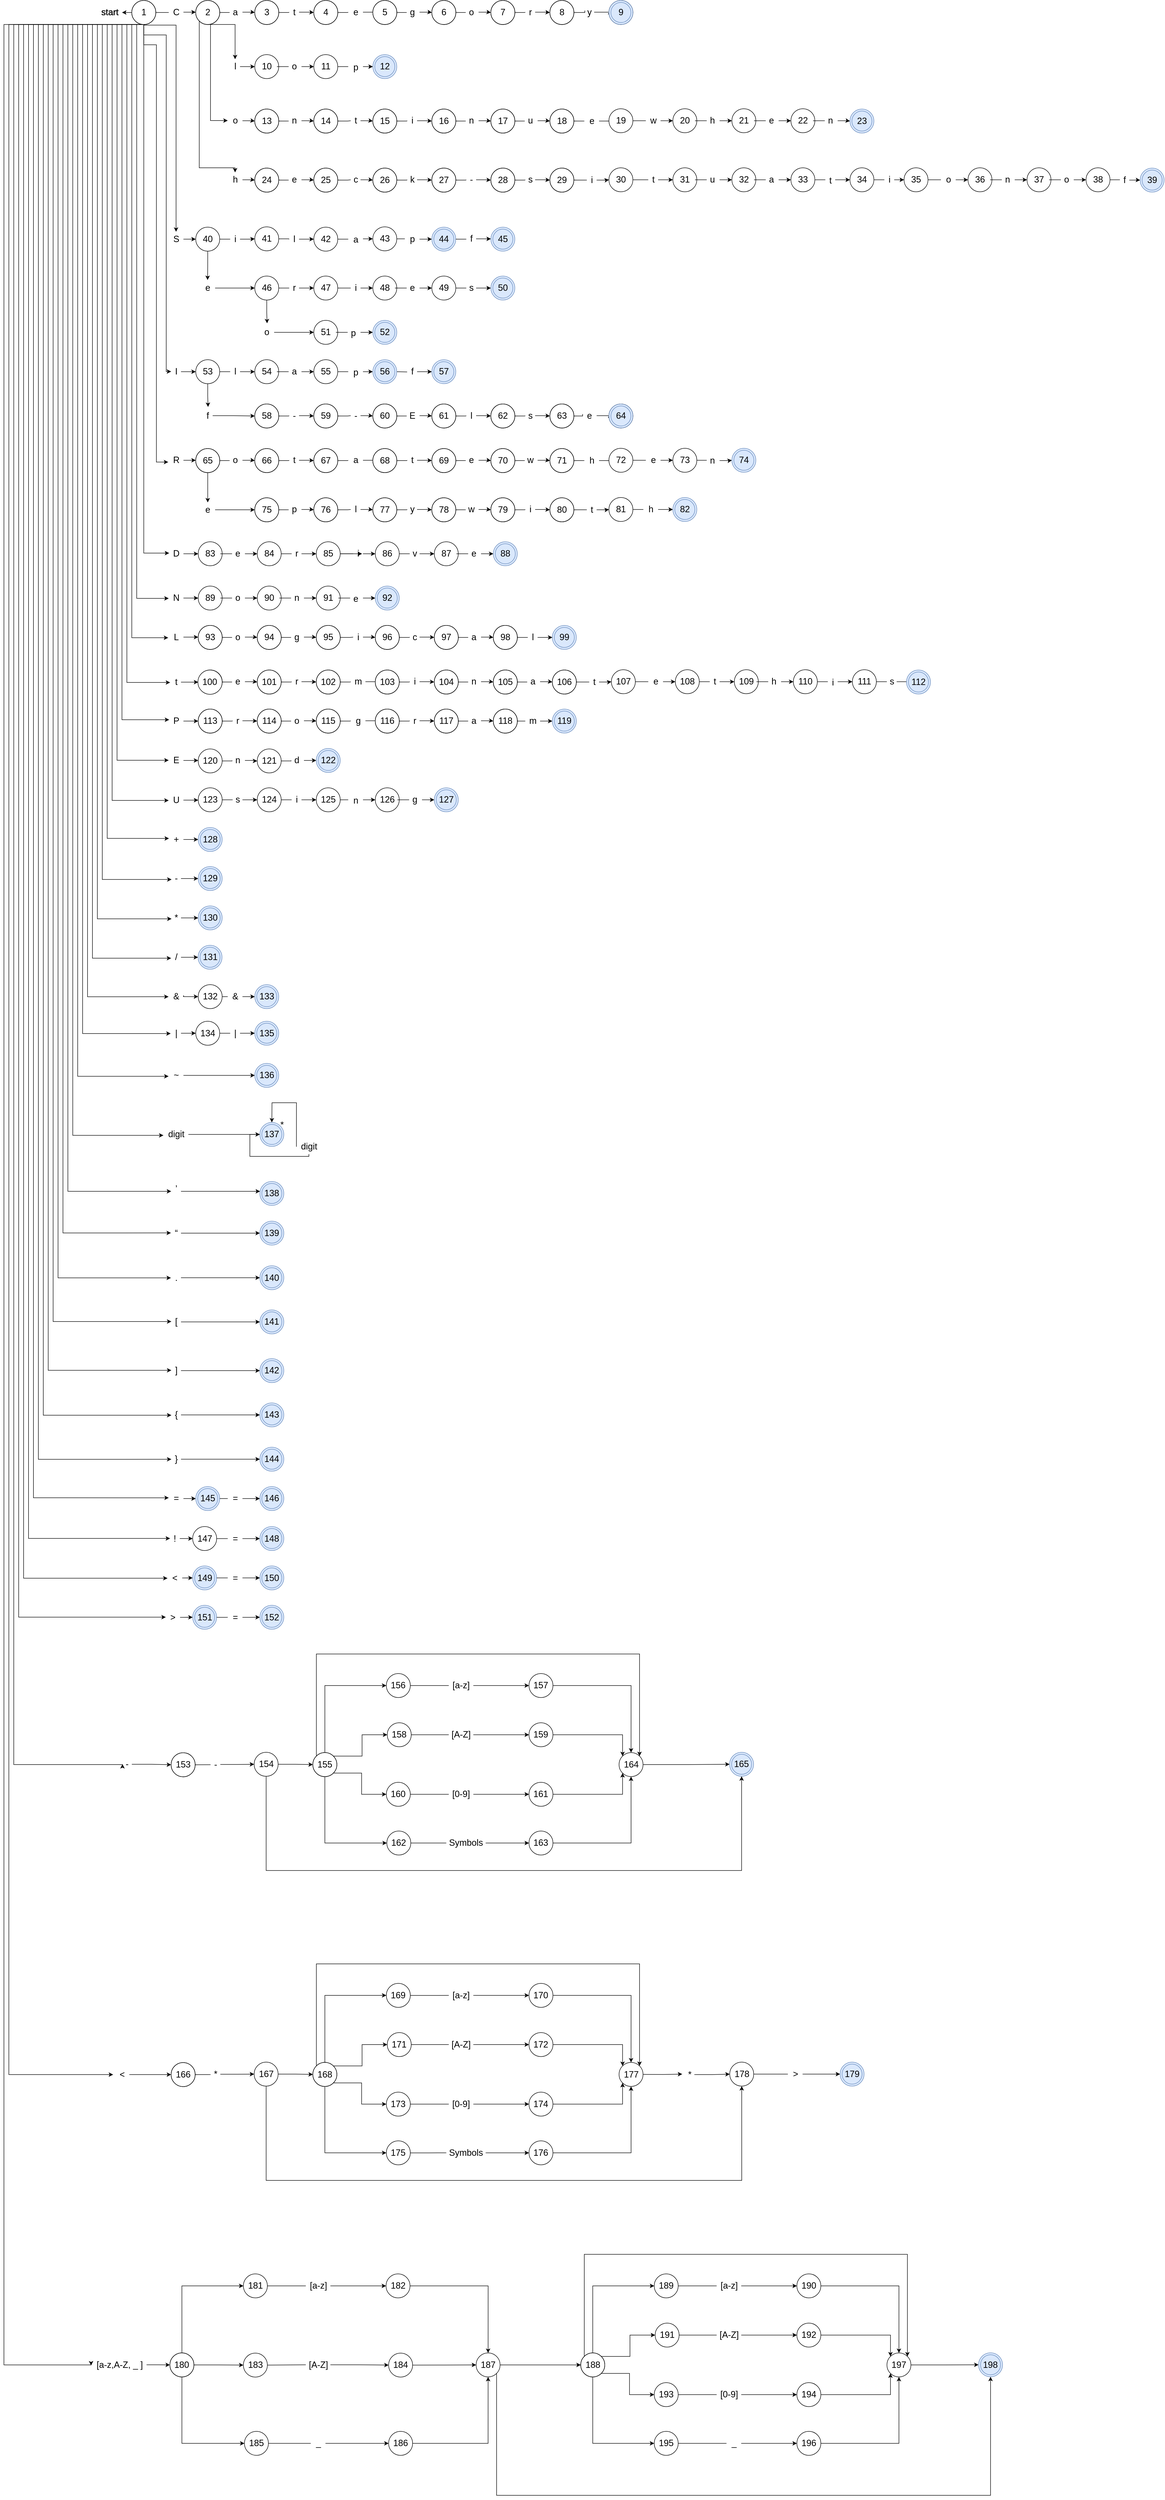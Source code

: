 <mxfile version="18.0.6" type="device"><diagram id="c3geWJ6rCKvD822ifSm2" name="Page-1"><mxGraphModel dx="1422" dy="857" grid="1" gridSize="10" guides="1" tooltips="1" connect="1" arrows="1" fold="1" page="1" pageScale="1" pageWidth="850" pageHeight="1100" math="0" shadow="0"><root><mxCell id="0"/><mxCell id="1" parent="0"/><mxCell id="YZwGJ3M_UYAg5yd8Gsxc-2" value="start" style="text;html=1;align=center;verticalAlign=middle;resizable=0;points=[];autosize=1;strokeColor=none;fillColor=none;fontSize=18;" parent="1" vertex="1"><mxGeometry x="369.96" y="48.75" width="50" height="30" as="geometry"/></mxCell><mxCell id="YZwGJ3M_UYAg5yd8Gsxc-3" value="" style="edgeStyle=orthogonalEdgeStyle;rounded=0;orthogonalLoop=1;jettySize=auto;html=1;fontSize=18;" parent="1" source="YZwGJ3M_UYAg5yd8Gsxc-5" target="YZwGJ3M_UYAg5yd8Gsxc-2" edge="1"><mxGeometry relative="1" as="geometry"/></mxCell><mxCell id="YZwGJ3M_UYAg5yd8Gsxc-4" style="edgeStyle=orthogonalEdgeStyle;rounded=0;orthogonalLoop=1;jettySize=auto;html=1;exitX=1;exitY=0.5;exitDx=0;exitDy=0;entryX=0;entryY=0.5;entryDx=0;entryDy=0;fontSize=18;startArrow=none;" parent="1" source="YZwGJ3M_UYAg5yd8Gsxc-21" target="YZwGJ3M_UYAg5yd8Gsxc-7" edge="1"><mxGeometry relative="1" as="geometry"/></mxCell><mxCell id="YZwGJ3M_UYAg5yd8Gsxc-5" value="1" style="ellipse;whiteSpace=wrap;html=1;aspect=fixed;fontSize=18;" parent="1" vertex="1"><mxGeometry x="439.96" y="40" width="48.75" height="48.75" as="geometry"/></mxCell><mxCell id="YZwGJ3M_UYAg5yd8Gsxc-6" value="" style="edgeStyle=orthogonalEdgeStyle;rounded=0;orthogonalLoop=1;jettySize=auto;html=1;fontSize=18;startArrow=none;" parent="1" source="YZwGJ3M_UYAg5yd8Gsxc-23" target="YZwGJ3M_UYAg5yd8Gsxc-9" edge="1"><mxGeometry relative="1" as="geometry"/></mxCell><mxCell id="YZwGJ3M_UYAg5yd8Gsxc-7" value="2" style="ellipse;whiteSpace=wrap;html=1;aspect=fixed;fontSize=18;" parent="1" vertex="1"><mxGeometry x="569.96" y="40" width="48.75" height="48.75" as="geometry"/></mxCell><mxCell id="YZwGJ3M_UYAg5yd8Gsxc-8" value="" style="edgeStyle=orthogonalEdgeStyle;rounded=0;orthogonalLoop=1;jettySize=auto;html=1;fontSize=18;startArrow=none;" parent="1" source="YZwGJ3M_UYAg5yd8Gsxc-25" target="YZwGJ3M_UYAg5yd8Gsxc-11" edge="1"><mxGeometry relative="1" as="geometry"/></mxCell><mxCell id="YZwGJ3M_UYAg5yd8Gsxc-9" value="3" style="ellipse;whiteSpace=wrap;html=1;aspect=fixed;fontSize=18;" parent="1" vertex="1"><mxGeometry x="689.96" y="40" width="48.75" height="48.75" as="geometry"/></mxCell><mxCell id="YZwGJ3M_UYAg5yd8Gsxc-10" value="" style="edgeStyle=orthogonalEdgeStyle;rounded=0;orthogonalLoop=1;jettySize=auto;html=1;fontSize=18;startArrow=none;" parent="1" source="YZwGJ3M_UYAg5yd8Gsxc-27" target="YZwGJ3M_UYAg5yd8Gsxc-13" edge="1"><mxGeometry relative="1" as="geometry"/></mxCell><mxCell id="YZwGJ3M_UYAg5yd8Gsxc-11" value="4" style="ellipse;whiteSpace=wrap;html=1;aspect=fixed;fontSize=18;" parent="1" vertex="1"><mxGeometry x="809.96" y="40" width="48.75" height="48.75" as="geometry"/></mxCell><mxCell id="YZwGJ3M_UYAg5yd8Gsxc-12" value="" style="edgeStyle=orthogonalEdgeStyle;rounded=0;orthogonalLoop=1;jettySize=auto;html=1;fontSize=18;startArrow=none;" parent="1" source="YZwGJ3M_UYAg5yd8Gsxc-29" target="YZwGJ3M_UYAg5yd8Gsxc-15" edge="1"><mxGeometry relative="1" as="geometry"/></mxCell><mxCell id="YZwGJ3M_UYAg5yd8Gsxc-13" value="5" style="ellipse;whiteSpace=wrap;html=1;aspect=fixed;fontSize=18;" parent="1" vertex="1"><mxGeometry x="929.96" y="40" width="48.75" height="48.75" as="geometry"/></mxCell><mxCell id="YZwGJ3M_UYAg5yd8Gsxc-14" value="" style="edgeStyle=orthogonalEdgeStyle;rounded=0;orthogonalLoop=1;jettySize=auto;html=1;fontSize=18;startArrow=none;" parent="1" source="YZwGJ3M_UYAg5yd8Gsxc-31" target="YZwGJ3M_UYAg5yd8Gsxc-17" edge="1"><mxGeometry relative="1" as="geometry"/></mxCell><mxCell id="YZwGJ3M_UYAg5yd8Gsxc-15" value="6" style="ellipse;whiteSpace=wrap;html=1;aspect=fixed;fontSize=18;" parent="1" vertex="1"><mxGeometry x="1049.96" y="40" width="48.75" height="48.75" as="geometry"/></mxCell><mxCell id="YZwGJ3M_UYAg5yd8Gsxc-16" value="" style="edgeStyle=orthogonalEdgeStyle;rounded=0;orthogonalLoop=1;jettySize=auto;html=1;fontSize=18;startArrow=none;" parent="1" source="YZwGJ3M_UYAg5yd8Gsxc-33" target="YZwGJ3M_UYAg5yd8Gsxc-19" edge="1"><mxGeometry relative="1" as="geometry"/></mxCell><mxCell id="YZwGJ3M_UYAg5yd8Gsxc-17" value="7" style="ellipse;whiteSpace=wrap;html=1;aspect=fixed;fontSize=18;" parent="1" vertex="1"><mxGeometry x="1169.96" y="40" width="48.75" height="48.75" as="geometry"/></mxCell><mxCell id="YZwGJ3M_UYAg5yd8Gsxc-18" style="edgeStyle=orthogonalEdgeStyle;rounded=0;orthogonalLoop=1;jettySize=auto;html=1;exitX=1;exitY=0.5;exitDx=0;exitDy=0;entryX=0.051;entryY=0.393;entryDx=0;entryDy=0;entryPerimeter=0;fontSize=18;startArrow=none;" parent="1" source="YZwGJ3M_UYAg5yd8Gsxc-35" target="YZwGJ3M_UYAg5yd8Gsxc-20" edge="1"><mxGeometry relative="1" as="geometry"/></mxCell><mxCell id="YZwGJ3M_UYAg5yd8Gsxc-19" value="8" style="ellipse;whiteSpace=wrap;html=1;aspect=fixed;fontSize=18;" parent="1" vertex="1"><mxGeometry x="1289.96" y="40" width="48.75" height="48.75" as="geometry"/></mxCell><mxCell id="YZwGJ3M_UYAg5yd8Gsxc-20" value="9" style="ellipse;shape=doubleEllipse;whiteSpace=wrap;html=1;aspect=fixed;fontSize=18;" parent="1" vertex="1"><mxGeometry x="1409.96" y="40" width="48.75" height="48.75" as="geometry"/></mxCell><mxCell id="YZwGJ3M_UYAg5yd8Gsxc-21" value="C" style="text;html=1;align=center;verticalAlign=middle;resizable=0;points=[];autosize=1;strokeColor=none;fillColor=none;fontSize=18;" parent="1" vertex="1"><mxGeometry x="514.96" y="48.75" width="30" height="30" as="geometry"/></mxCell><mxCell id="YZwGJ3M_UYAg5yd8Gsxc-22" value="" style="edgeStyle=orthogonalEdgeStyle;rounded=0;orthogonalLoop=1;jettySize=auto;html=1;exitX=1;exitY=0.5;exitDx=0;exitDy=0;entryX=0;entryY=0.5;entryDx=0;entryDy=0;fontSize=18;endArrow=none;" parent="1" source="YZwGJ3M_UYAg5yd8Gsxc-5" target="YZwGJ3M_UYAg5yd8Gsxc-21" edge="1"><mxGeometry relative="1" as="geometry"><mxPoint x="487.46" y="63.75" as="sourcePoint"/><mxPoint x="519.96" y="63.75" as="targetPoint"/></mxGeometry></mxCell><mxCell id="YZwGJ3M_UYAg5yd8Gsxc-23" value="a" style="text;html=1;align=center;verticalAlign=middle;resizable=0;points=[];autosize=1;strokeColor=none;fillColor=none;fontSize=18;" parent="1" vertex="1"><mxGeometry x="634.96" y="48.75" width="30" height="30" as="geometry"/></mxCell><mxCell id="YZwGJ3M_UYAg5yd8Gsxc-24" value="" style="edgeStyle=orthogonalEdgeStyle;rounded=0;orthogonalLoop=1;jettySize=auto;html=1;fontSize=18;endArrow=none;" parent="1" source="YZwGJ3M_UYAg5yd8Gsxc-7" target="YZwGJ3M_UYAg5yd8Gsxc-23" edge="1"><mxGeometry relative="1" as="geometry"><mxPoint x="617.46" y="63.75" as="sourcePoint"/><mxPoint x="689.96" y="63.75" as="targetPoint"/></mxGeometry></mxCell><mxCell id="YZwGJ3M_UYAg5yd8Gsxc-25" value="t" style="text;html=1;align=center;verticalAlign=middle;resizable=0;points=[];autosize=1;strokeColor=none;fillColor=none;fontSize=18;" parent="1" vertex="1"><mxGeometry x="759.96" y="48.75" width="20" height="30" as="geometry"/></mxCell><mxCell id="YZwGJ3M_UYAg5yd8Gsxc-26" value="" style="edgeStyle=orthogonalEdgeStyle;rounded=0;orthogonalLoop=1;jettySize=auto;html=1;fontSize=18;endArrow=none;" parent="1" source="YZwGJ3M_UYAg5yd8Gsxc-9" target="YZwGJ3M_UYAg5yd8Gsxc-25" edge="1"><mxGeometry relative="1" as="geometry"><mxPoint x="737.46" y="63.75" as="sourcePoint"/><mxPoint x="809.96" y="63.75" as="targetPoint"/></mxGeometry></mxCell><mxCell id="YZwGJ3M_UYAg5yd8Gsxc-27" value="e" style="text;html=1;align=center;verticalAlign=middle;resizable=0;points=[];autosize=1;strokeColor=none;fillColor=none;fontSize=18;" parent="1" vertex="1"><mxGeometry x="879.96" y="48.75" width="30" height="30" as="geometry"/></mxCell><mxCell id="YZwGJ3M_UYAg5yd8Gsxc-28" value="" style="edgeStyle=orthogonalEdgeStyle;rounded=0;orthogonalLoop=1;jettySize=auto;html=1;fontSize=18;endArrow=none;" parent="1" source="YZwGJ3M_UYAg5yd8Gsxc-11" target="YZwGJ3M_UYAg5yd8Gsxc-27" edge="1"><mxGeometry relative="1" as="geometry"><mxPoint x="857.46" y="63.75" as="sourcePoint"/><mxPoint x="939.96" y="63.75" as="targetPoint"/></mxGeometry></mxCell><mxCell id="YZwGJ3M_UYAg5yd8Gsxc-29" value="g" style="text;html=1;align=center;verticalAlign=middle;resizable=0;points=[];autosize=1;strokeColor=none;fillColor=none;fontSize=18;" parent="1" vertex="1"><mxGeometry x="994.96" y="48.75" width="30" height="30" as="geometry"/></mxCell><mxCell id="YZwGJ3M_UYAg5yd8Gsxc-30" value="" style="edgeStyle=orthogonalEdgeStyle;rounded=0;orthogonalLoop=1;jettySize=auto;html=1;fontSize=18;endArrow=none;" parent="1" source="YZwGJ3M_UYAg5yd8Gsxc-13" target="YZwGJ3M_UYAg5yd8Gsxc-29" edge="1"><mxGeometry relative="1" as="geometry"><mxPoint x="977.46" y="63.75" as="sourcePoint"/><mxPoint x="1049.96" y="63.75" as="targetPoint"/></mxGeometry></mxCell><mxCell id="YZwGJ3M_UYAg5yd8Gsxc-31" value="o" style="text;html=1;align=center;verticalAlign=middle;resizable=0;points=[];autosize=1;strokeColor=none;fillColor=none;fontSize=18;" parent="1" vertex="1"><mxGeometry x="1114.96" y="48.75" width="30" height="30" as="geometry"/></mxCell><mxCell id="YZwGJ3M_UYAg5yd8Gsxc-32" value="" style="edgeStyle=orthogonalEdgeStyle;rounded=0;orthogonalLoop=1;jettySize=auto;html=1;fontSize=18;endArrow=none;" parent="1" source="YZwGJ3M_UYAg5yd8Gsxc-15" target="YZwGJ3M_UYAg5yd8Gsxc-31" edge="1"><mxGeometry relative="1" as="geometry"><mxPoint x="1097.46" y="63.75" as="sourcePoint"/><mxPoint x="1169.96" y="63.75" as="targetPoint"/></mxGeometry></mxCell><mxCell id="YZwGJ3M_UYAg5yd8Gsxc-33" value="r" style="text;html=1;align=center;verticalAlign=middle;resizable=0;points=[];autosize=1;strokeColor=none;fillColor=none;fontSize=18;" parent="1" vertex="1"><mxGeometry x="1239.96" y="48.75" width="20" height="30" as="geometry"/></mxCell><mxCell id="YZwGJ3M_UYAg5yd8Gsxc-34" value="" style="edgeStyle=orthogonalEdgeStyle;rounded=0;orthogonalLoop=1;jettySize=auto;html=1;fontSize=18;endArrow=none;" parent="1" source="YZwGJ3M_UYAg5yd8Gsxc-17" target="YZwGJ3M_UYAg5yd8Gsxc-33" edge="1"><mxGeometry relative="1" as="geometry"><mxPoint x="1217.46" y="63.75" as="sourcePoint"/><mxPoint x="1289.96" y="63.75" as="targetPoint"/></mxGeometry></mxCell><mxCell id="YZwGJ3M_UYAg5yd8Gsxc-35" value="y" style="text;html=1;align=center;verticalAlign=middle;resizable=0;points=[];autosize=1;strokeColor=none;fillColor=none;fontSize=18;" parent="1" vertex="1"><mxGeometry x="1359.96" y="48.75" width="20" height="30" as="geometry"/></mxCell><mxCell id="YZwGJ3M_UYAg5yd8Gsxc-36" value="" style="edgeStyle=orthogonalEdgeStyle;rounded=0;orthogonalLoop=1;jettySize=auto;html=1;exitX=1;exitY=0.5;exitDx=0;exitDy=0;entryX=0.051;entryY=0.393;entryDx=0;entryDy=0;entryPerimeter=0;fontSize=18;endArrow=none;" parent="1" source="YZwGJ3M_UYAg5yd8Gsxc-19" target="YZwGJ3M_UYAg5yd8Gsxc-35" edge="1"><mxGeometry relative="1" as="geometry"><mxPoint x="1337.46" y="63.75" as="sourcePoint"/><mxPoint x="1412.988" y="63.336" as="targetPoint"/></mxGeometry></mxCell><mxCell id="YZwGJ3M_UYAg5yd8Gsxc-37" value="8" style="ellipse;whiteSpace=wrap;html=1;aspect=fixed;fontSize=18;" parent="1" vertex="1"><mxGeometry x="1289.96" y="40" width="48.75" height="48.75" as="geometry"/></mxCell><mxCell id="YZwGJ3M_UYAg5yd8Gsxc-38" value="9" style="ellipse;shape=doubleEllipse;whiteSpace=wrap;html=1;aspect=fixed;fontSize=18;" parent="1" vertex="1"><mxGeometry x="1409.96" y="40" width="48.75" height="48.75" as="geometry"/></mxCell><mxCell id="YZwGJ3M_UYAg5yd8Gsxc-39" value="7" style="ellipse;whiteSpace=wrap;html=1;aspect=fixed;fontSize=18;" parent="1" vertex="1"><mxGeometry x="1169.96" y="40" width="48.75" height="48.75" as="geometry"/></mxCell><mxCell id="YZwGJ3M_UYAg5yd8Gsxc-40" value="start" style="text;html=1;align=center;verticalAlign=middle;resizable=0;points=[];autosize=1;strokeColor=none;fillColor=none;fontSize=18;" parent="1" vertex="1"><mxGeometry x="369.96" y="49.38" width="50" height="30" as="geometry"/></mxCell><mxCell id="YZwGJ3M_UYAg5yd8Gsxc-41" value="start" style="text;html=1;align=center;verticalAlign=middle;resizable=0;points=[];autosize=1;strokeColor=none;fillColor=none;fontSize=18;" parent="1" vertex="1"><mxGeometry x="369.96" y="49.38" width="50" height="30" as="geometry"/></mxCell><mxCell id="YZwGJ3M_UYAg5yd8Gsxc-42" value="2" style="ellipse;whiteSpace=wrap;html=1;aspect=fixed;fontSize=18;" parent="1" vertex="1"><mxGeometry x="569.96" y="40" width="48.75" height="48.75" as="geometry"/></mxCell><mxCell id="YZwGJ3M_UYAg5yd8Gsxc-43" value="1" style="ellipse;whiteSpace=wrap;html=1;aspect=fixed;fontSize=18;" parent="1" vertex="1"><mxGeometry x="439.96" y="40" width="48.75" height="48.75" as="geometry"/></mxCell><mxCell id="YZwGJ3M_UYAg5yd8Gsxc-44" value="start" style="text;html=1;align=center;verticalAlign=middle;resizable=0;points=[];autosize=1;strokeColor=none;fillColor=none;fontSize=18;" parent="1" vertex="1"><mxGeometry x="369.96" y="49.38" width="50" height="30" as="geometry"/></mxCell><mxCell id="YZwGJ3M_UYAg5yd8Gsxc-45" value="2" style="ellipse;whiteSpace=wrap;html=1;aspect=fixed;fontSize=18;" parent="1" vertex="1"><mxGeometry x="569.96" y="40" width="48.75" height="48.75" as="geometry"/></mxCell><mxCell id="YZwGJ3M_UYAg5yd8Gsxc-46" value="1" style="ellipse;whiteSpace=wrap;html=1;aspect=fixed;fontSize=18;" parent="1" vertex="1"><mxGeometry x="439.96" y="40" width="48.75" height="48.75" as="geometry"/></mxCell><mxCell id="YZwGJ3M_UYAg5yd8Gsxc-47" value="3" style="ellipse;whiteSpace=wrap;html=1;aspect=fixed;fontSize=18;" parent="1" vertex="1"><mxGeometry x="689.96" y="40" width="48.75" height="48.75" as="geometry"/></mxCell><mxCell id="YZwGJ3M_UYAg5yd8Gsxc-48" value="4" style="ellipse;whiteSpace=wrap;html=1;aspect=fixed;fontSize=18;" parent="1" vertex="1"><mxGeometry x="809.96" y="40" width="48.75" height="48.75" as="geometry"/></mxCell><mxCell id="YZwGJ3M_UYAg5yd8Gsxc-49" value="5" style="ellipse;whiteSpace=wrap;html=1;aspect=fixed;fontSize=18;" parent="1" vertex="1"><mxGeometry x="929.96" y="40" width="48.75" height="48.75" as="geometry"/></mxCell><mxCell id="YZwGJ3M_UYAg5yd8Gsxc-50" value="6" style="ellipse;whiteSpace=wrap;html=1;aspect=fixed;fontSize=18;" parent="1" vertex="1"><mxGeometry x="1049.96" y="40" width="48.75" height="48.75" as="geometry"/></mxCell><mxCell id="YZwGJ3M_UYAg5yd8Gsxc-51" value="7" style="ellipse;whiteSpace=wrap;html=1;aspect=fixed;fontSize=18;" parent="1" vertex="1"><mxGeometry x="1169.96" y="40" width="48.75" height="48.75" as="geometry"/></mxCell><mxCell id="YZwGJ3M_UYAg5yd8Gsxc-52" value="start" style="text;html=1;align=center;verticalAlign=middle;resizable=0;points=[];autosize=1;strokeColor=none;fillColor=none;fontSize=18;" parent="1" vertex="1"><mxGeometry x="369.96" y="49.38" width="50" height="30" as="geometry"/></mxCell><mxCell id="YZwGJ3M_UYAg5yd8Gsxc-53" value="2" style="ellipse;whiteSpace=wrap;html=1;aspect=fixed;fontSize=18;" parent="1" vertex="1"><mxGeometry x="569.96" y="40" width="48.75" height="48.75" as="geometry"/></mxCell><mxCell id="YZwGJ3M_UYAg5yd8Gsxc-54" value="1" style="ellipse;whiteSpace=wrap;html=1;aspect=fixed;fontSize=18;" parent="1" vertex="1"><mxGeometry x="439.96" y="40" width="48.75" height="48.75" as="geometry"/></mxCell><mxCell id="YZwGJ3M_UYAg5yd8Gsxc-55" value="3" style="ellipse;whiteSpace=wrap;html=1;aspect=fixed;fontSize=18;" parent="1" vertex="1"><mxGeometry x="689.96" y="40" width="48.75" height="48.75" as="geometry"/></mxCell><mxCell id="YZwGJ3M_UYAg5yd8Gsxc-56" value="4" style="ellipse;whiteSpace=wrap;html=1;aspect=fixed;fontSize=18;" parent="1" vertex="1"><mxGeometry x="809.96" y="40" width="48.75" height="48.75" as="geometry"/></mxCell><mxCell id="YZwGJ3M_UYAg5yd8Gsxc-57" value="5" style="ellipse;whiteSpace=wrap;html=1;aspect=fixed;fontSize=18;" parent="1" vertex="1"><mxGeometry x="929.96" y="40" width="48.75" height="48.75" as="geometry"/></mxCell><mxCell id="YZwGJ3M_UYAg5yd8Gsxc-58" value="6" style="ellipse;whiteSpace=wrap;html=1;aspect=fixed;fontSize=18;" parent="1" vertex="1"><mxGeometry x="1049.96" y="40" width="48.75" height="48.75" as="geometry"/></mxCell><mxCell id="YZwGJ3M_UYAg5yd8Gsxc-59" value="7" style="ellipse;whiteSpace=wrap;html=1;aspect=fixed;fontSize=18;" parent="1" vertex="1"><mxGeometry x="1169.96" y="40" width="48.75" height="48.75" as="geometry"/></mxCell><mxCell id="YZwGJ3M_UYAg5yd8Gsxc-60" value="8" style="ellipse;whiteSpace=wrap;html=1;aspect=fixed;fontSize=18;" parent="1" vertex="1"><mxGeometry x="1289.96" y="40" width="48.75" height="48.75" as="geometry"/></mxCell><mxCell id="YZwGJ3M_UYAg5yd8Gsxc-61" value="start" style="text;html=1;align=center;verticalAlign=middle;resizable=0;points=[];autosize=1;strokeColor=none;fillColor=none;fontSize=18;" parent="1" vertex="1"><mxGeometry x="369.96" y="49.38" width="50" height="30" as="geometry"/></mxCell><mxCell id="YZwGJ3M_UYAg5yd8Gsxc-75" style="edgeStyle=orthogonalEdgeStyle;rounded=0;orthogonalLoop=1;jettySize=auto;html=1;exitX=0.5;exitY=1;exitDx=0;exitDy=0;" parent="1" source="YZwGJ3M_UYAg5yd8Gsxc-62" target="YZwGJ3M_UYAg5yd8Gsxc-93" edge="1"><mxGeometry relative="1" as="geometry"><mxPoint x="594.96" y="160" as="targetPoint"/><Array as="points"><mxPoint x="649.96" y="89"/></Array></mxGeometry></mxCell><mxCell id="YZwGJ3M_UYAg5yd8Gsxc-166" style="edgeStyle=orthogonalEdgeStyle;rounded=0;orthogonalLoop=1;jettySize=auto;html=1;exitX=0;exitY=1;exitDx=0;exitDy=0;" parent="1" source="YZwGJ3M_UYAg5yd8Gsxc-62" target="YZwGJ3M_UYAg5yd8Gsxc-111" edge="1"><mxGeometry relative="1" as="geometry"><mxPoint x="549.96" y="290" as="targetPoint"/><Array as="points"><mxPoint x="599.96" y="82"/><mxPoint x="599.96" y="284"/></Array></mxGeometry></mxCell><mxCell id="YZwGJ3M_UYAg5yd8Gsxc-254" style="edgeStyle=orthogonalEdgeStyle;rounded=0;orthogonalLoop=1;jettySize=auto;html=1;exitX=0;exitY=1;exitDx=0;exitDy=0;" parent="1" source="YZwGJ3M_UYAg5yd8Gsxc-62" target="YZwGJ3M_UYAg5yd8Gsxc-179" edge="1"><mxGeometry relative="1" as="geometry"><mxPoint x="539.96" y="410" as="targetPoint"/><Array as="points"><mxPoint x="576.96" y="380"/><mxPoint x="649.96" y="380"/></Array></mxGeometry></mxCell><mxCell id="YZwGJ3M_UYAg5yd8Gsxc-62" value="2" style="ellipse;whiteSpace=wrap;html=1;aspect=fixed;fontSize=18;" parent="1" vertex="1"><mxGeometry x="569.96" y="40" width="48.75" height="48.75" as="geometry"/></mxCell><mxCell id="YZwGJ3M_UYAg5yd8Gsxc-274" style="edgeStyle=orthogonalEdgeStyle;rounded=0;orthogonalLoop=1;jettySize=auto;html=1;" parent="1" source="YZwGJ3M_UYAg5yd8Gsxc-63" target="YZwGJ3M_UYAg5yd8Gsxc-262" edge="1"><mxGeometry relative="1" as="geometry"><Array as="points"><mxPoint x="463.96" y="90"/><mxPoint x="529.96" y="90"/></Array></mxGeometry></mxCell><mxCell id="LvO3V4ozB_EbN5yC5YPo-40" style="edgeStyle=orthogonalEdgeStyle;rounded=0;orthogonalLoop=1;jettySize=auto;html=1;exitX=0.5;exitY=1;exitDx=0;exitDy=0;fontSize=18;" parent="1" source="YZwGJ3M_UYAg5yd8Gsxc-63" target="LvO3V4ozB_EbN5yC5YPo-28" edge="1"><mxGeometry relative="1" as="geometry"><Array as="points"><mxPoint x="463.96" y="110"/><mxPoint x="509.96" y="110"/><mxPoint x="509.96" y="794"/></Array></mxGeometry></mxCell><mxCell id="LvO3V4ozB_EbN5yC5YPo-234" style="edgeStyle=orthogonalEdgeStyle;rounded=0;orthogonalLoop=1;jettySize=auto;html=1;exitX=0.5;exitY=1;exitDx=0;exitDy=0;entryX=-0.033;entryY=0.621;entryDx=0;entryDy=0;entryPerimeter=0;fontSize=18;" parent="1" source="YZwGJ3M_UYAg5yd8Gsxc-63" target="LvO3V4ozB_EbN5yC5YPo-182" edge="1"><mxGeometry relative="1" as="geometry"><Array as="points"><mxPoint x="463.96" y="130"/><mxPoint x="489.96" y="130"/><mxPoint x="489.96" y="978"/></Array></mxGeometry></mxCell><mxCell id="LvO3V4ozB_EbN5yC5YPo-773" style="edgeStyle=orthogonalEdgeStyle;rounded=0;orthogonalLoop=1;jettySize=auto;html=1;exitX=0.5;exitY=1;exitDx=0;exitDy=0;entryX=0.033;entryY=0.454;entryDx=0;entryDy=0;entryPerimeter=0;fontSize=18;" parent="1" source="YZwGJ3M_UYAg5yd8Gsxc-63" target="LvO3V4ozB_EbN5yC5YPo-380" edge="1"><mxGeometry relative="1" as="geometry"/></mxCell><mxCell id="LvO3V4ozB_EbN5yC5YPo-774" style="edgeStyle=orthogonalEdgeStyle;rounded=0;orthogonalLoop=1;jettySize=auto;html=1;exitX=0.5;exitY=1;exitDx=0;exitDy=0;entryX=0;entryY=0.521;entryDx=0;entryDy=0;entryPerimeter=0;fontSize=18;" parent="1" source="YZwGJ3M_UYAg5yd8Gsxc-63" target="LvO3V4ozB_EbN5yC5YPo-398" edge="1"><mxGeometry relative="1" as="geometry"><Array as="points"><mxPoint x="449.96" y="89"/><mxPoint x="449.96" y="1255"/></Array></mxGeometry></mxCell><mxCell id="LvO3V4ozB_EbN5yC5YPo-775" style="edgeStyle=orthogonalEdgeStyle;rounded=0;orthogonalLoop=1;jettySize=auto;html=1;exitX=0.5;exitY=1;exitDx=0;exitDy=0;entryX=-0.033;entryY=0.542;entryDx=0;entryDy=0;entryPerimeter=0;fontSize=18;" parent="1" source="YZwGJ3M_UYAg5yd8Gsxc-63" target="LvO3V4ozB_EbN5yC5YPo-418" edge="1"><mxGeometry relative="1" as="geometry"><Array as="points"><mxPoint x="439.96" y="89"/><mxPoint x="439.96" y="1335"/></Array></mxGeometry></mxCell><mxCell id="LvO3V4ozB_EbN5yC5YPo-777" style="edgeStyle=orthogonalEdgeStyle;rounded=0;orthogonalLoop=1;jettySize=auto;html=1;exitX=0.5;exitY=1;exitDx=0;exitDy=0;fontSize=18;entryX=-0.1;entryY=0.521;entryDx=0;entryDy=0;entryPerimeter=0;" parent="1" source="YZwGJ3M_UYAg5yd8Gsxc-63" target="LvO3V4ozB_EbN5yC5YPo-627" edge="1"><mxGeometry relative="1" as="geometry"><mxPoint x="429.96" y="1380" as="targetPoint"/><Array as="points"><mxPoint x="429.96" y="89"/><mxPoint x="429.96" y="1425"/></Array></mxGeometry></mxCell><mxCell id="LvO3V4ozB_EbN5yC5YPo-778" style="edgeStyle=orthogonalEdgeStyle;rounded=0;orthogonalLoop=1;jettySize=auto;html=1;exitX=0.5;exitY=1;exitDx=0;exitDy=0;fontSize=18;entryX=0.033;entryY=0.408;entryDx=0;entryDy=0;entryPerimeter=0;" parent="1" source="YZwGJ3M_UYAg5yd8Gsxc-63" target="LvO3V4ozB_EbN5yC5YPo-705" edge="1"><mxGeometry relative="1" as="geometry"><mxPoint x="463.96" y="1520" as="targetPoint"/><Array as="points"><mxPoint x="419.96" y="89"/><mxPoint x="419.96" y="1501"/></Array></mxGeometry></mxCell><mxCell id="LvO3V4ozB_EbN5yC5YPo-779" style="edgeStyle=orthogonalEdgeStyle;rounded=0;orthogonalLoop=1;jettySize=auto;html=1;exitX=0.5;exitY=1;exitDx=0;exitDy=0;entryX=0;entryY=0.487;entryDx=0;entryDy=0;entryPerimeter=0;fontSize=18;" parent="1" source="YZwGJ3M_UYAg5yd8Gsxc-63" target="LvO3V4ozB_EbN5yC5YPo-748" edge="1"><mxGeometry relative="1" as="geometry"><Array as="points"><mxPoint x="409.96" y="89"/><mxPoint x="409.96" y="1584"/></Array></mxGeometry></mxCell><mxCell id="LvO3V4ozB_EbN5yC5YPo-780" style="edgeStyle=orthogonalEdgeStyle;rounded=0;orthogonalLoop=1;jettySize=auto;html=1;exitX=0.5;exitY=1;exitDx=0;exitDy=0;entryX=0;entryY=0.521;entryDx=0;entryDy=0;entryPerimeter=0;fontSize=18;" parent="1" source="YZwGJ3M_UYAg5yd8Gsxc-63" target="LvO3V4ozB_EbN5yC5YPo-761" edge="1"><mxGeometry relative="1" as="geometry"><Array as="points"><mxPoint x="399.96" y="89"/><mxPoint x="399.96" y="1665"/></Array></mxGeometry></mxCell><mxCell id="LvO3V4ozB_EbN5yC5YPo-804" style="edgeStyle=orthogonalEdgeStyle;rounded=0;orthogonalLoop=1;jettySize=auto;html=1;exitX=0.5;exitY=1;exitDx=0;exitDy=0;entryX=0.02;entryY=0.428;entryDx=0;entryDy=0;entryPerimeter=0;fontSize=18;" parent="1" source="YZwGJ3M_UYAg5yd8Gsxc-63" target="LvO3V4ozB_EbN5yC5YPo-791" edge="1"><mxGeometry relative="1" as="geometry"><Array as="points"><mxPoint x="389.96" y="89"/><mxPoint x="389.96" y="1743"/></Array></mxGeometry></mxCell><mxCell id="LvO3V4ozB_EbN5yC5YPo-805" style="edgeStyle=orthogonalEdgeStyle;rounded=0;orthogonalLoop=1;jettySize=auto;html=1;exitX=0.5;exitY=1;exitDx=0;exitDy=0;entryX=0.041;entryY=0.564;entryDx=0;entryDy=0;entryPerimeter=0;fontSize=18;" parent="1" source="YZwGJ3M_UYAg5yd8Gsxc-63" target="LvO3V4ozB_EbN5yC5YPo-793" edge="1"><mxGeometry relative="1" as="geometry"><Array as="points"><mxPoint x="379.96" y="89"/><mxPoint x="379.96" y="1826"/></Array></mxGeometry></mxCell><mxCell id="LvO3V4ozB_EbN5yC5YPo-807" style="edgeStyle=orthogonalEdgeStyle;rounded=0;orthogonalLoop=1;jettySize=auto;html=1;exitX=0.5;exitY=1;exitDx=0;exitDy=0;entryX=0.041;entryY=0.564;entryDx=0;entryDy=0;entryPerimeter=0;fontSize=18;" parent="1" source="YZwGJ3M_UYAg5yd8Gsxc-63" target="LvO3V4ozB_EbN5yC5YPo-795" edge="1"><mxGeometry relative="1" as="geometry"><Array as="points"><mxPoint x="369.96" y="89"/><mxPoint x="369.96" y="1906"/></Array></mxGeometry></mxCell><mxCell id="LvO3V4ozB_EbN5yC5YPo-808" style="edgeStyle=orthogonalEdgeStyle;rounded=0;orthogonalLoop=1;jettySize=auto;html=1;exitX=0.5;exitY=1;exitDx=0;exitDy=0;entryX=-0.002;entryY=0.564;entryDx=0;entryDy=0;entryPerimeter=0;fontSize=18;" parent="1" source="YZwGJ3M_UYAg5yd8Gsxc-63" target="LvO3V4ozB_EbN5yC5YPo-797" edge="1"><mxGeometry relative="1" as="geometry"><Array as="points"><mxPoint x="359.96" y="89"/><mxPoint x="359.96" y="1986"/></Array></mxGeometry></mxCell><mxCell id="LvO3V4ozB_EbN5yC5YPo-830" style="edgeStyle=orthogonalEdgeStyle;rounded=0;orthogonalLoop=1;jettySize=auto;html=1;exitX=0.5;exitY=1;exitDx=0;exitDy=0;entryX=-0.009;entryY=0.506;entryDx=0;entryDy=0;entryPerimeter=0;fontSize=18;" parent="1" source="YZwGJ3M_UYAg5yd8Gsxc-63" target="LvO3V4ozB_EbN5yC5YPo-820" edge="1"><mxGeometry relative="1" as="geometry"><Array as="points"><mxPoint x="349.96" y="89"/><mxPoint x="349.96" y="2065"/></Array></mxGeometry></mxCell><mxCell id="LvO3V4ozB_EbN5yC5YPo-831" style="edgeStyle=orthogonalEdgeStyle;rounded=0;orthogonalLoop=1;jettySize=auto;html=1;exitX=0.5;exitY=1;exitDx=0;exitDy=0;entryX=-0.046;entryY=0.52;entryDx=0;entryDy=0;entryPerimeter=0;fontSize=18;" parent="1" source="YZwGJ3M_UYAg5yd8Gsxc-63" target="LvO3V4ozB_EbN5yC5YPo-823" edge="1"><mxGeometry relative="1" as="geometry"><Array as="points"><mxPoint x="339.96" y="89"/><mxPoint x="339.96" y="2139"/></Array></mxGeometry></mxCell><mxCell id="LvO3V4ozB_EbN5yC5YPo-832" style="edgeStyle=orthogonalEdgeStyle;rounded=0;orthogonalLoop=1;jettySize=auto;html=1;exitX=0.5;exitY=1;exitDx=0;exitDy=0;entryX=-0.009;entryY=0.564;entryDx=0;entryDy=0;entryPerimeter=0;fontSize=18;" parent="1" source="YZwGJ3M_UYAg5yd8Gsxc-63" target="LvO3V4ozB_EbN5yC5YPo-819" edge="1"><mxGeometry relative="1" as="geometry"><Array as="points"><mxPoint x="329.96" y="89"/><mxPoint x="329.96" y="2226"/></Array></mxGeometry></mxCell><mxCell id="LvO3V4ozB_EbN5yC5YPo-840" style="edgeStyle=orthogonalEdgeStyle;rounded=0;orthogonalLoop=1;jettySize=auto;html=1;exitX=0.5;exitY=1;exitDx=0;exitDy=0;entryX=-0.014;entryY=0.563;entryDx=0;entryDy=0;entryPerimeter=0;fontSize=18;" parent="1" source="YZwGJ3M_UYAg5yd8Gsxc-63" target="LvO3V4ozB_EbN5yC5YPo-836" edge="1"><mxGeometry relative="1" as="geometry"><Array as="points"><mxPoint x="319.96" y="89"/><mxPoint x="319.96" y="2346"/></Array></mxGeometry></mxCell><mxCell id="LvO3V4ozB_EbN5yC5YPo-922" style="edgeStyle=orthogonalEdgeStyle;rounded=0;orthogonalLoop=1;jettySize=auto;html=1;exitX=0.5;exitY=1;exitDx=0;exitDy=0;entryX=0.002;entryY=0.668;entryDx=0;entryDy=0;entryPerimeter=0;fontSize=18;" parent="1" source="YZwGJ3M_UYAg5yd8Gsxc-63" target="LvO3V4ozB_EbN5yC5YPo-898" edge="1"><mxGeometry relative="1" as="geometry"><Array as="points"><mxPoint x="310" y="89"/><mxPoint x="310" y="2460"/></Array></mxGeometry></mxCell><mxCell id="LvO3V4ozB_EbN5yC5YPo-923" style="edgeStyle=orthogonalEdgeStyle;rounded=0;orthogonalLoop=1;jettySize=auto;html=1;exitX=0.5;exitY=1;exitDx=0;exitDy=0;entryX=-0.022;entryY=0.487;entryDx=0;entryDy=0;entryPerimeter=0;fontSize=18;" parent="1" source="YZwGJ3M_UYAg5yd8Gsxc-63" target="LvO3V4ozB_EbN5yC5YPo-897" edge="1"><mxGeometry relative="1" as="geometry"><Array as="points"><mxPoint x="300" y="89"/><mxPoint x="300" y="2545"/></Array></mxGeometry></mxCell><mxCell id="LvO3V4ozB_EbN5yC5YPo-925" style="edgeStyle=orthogonalEdgeStyle;rounded=0;orthogonalLoop=1;jettySize=auto;html=1;exitX=0.5;exitY=1;exitDx=0;exitDy=0;entryX=-0.022;entryY=0.507;entryDx=0;entryDy=0;entryPerimeter=0;fontSize=18;" parent="1" source="YZwGJ3M_UYAg5yd8Gsxc-63" target="LvO3V4ozB_EbN5yC5YPo-890" edge="1"><mxGeometry relative="1" as="geometry"><Array as="points"><mxPoint x="290" y="89"/><mxPoint x="290" y="2636"/></Array></mxGeometry></mxCell><mxCell id="LvO3V4ozB_EbN5yC5YPo-926" style="edgeStyle=orthogonalEdgeStyle;rounded=0;orthogonalLoop=1;jettySize=auto;html=1;exitX=0.5;exitY=1;exitDx=0;exitDy=0;entryX=0.022;entryY=0.473;entryDx=0;entryDy=0;entryPerimeter=0;fontSize=18;" parent="1" source="YZwGJ3M_UYAg5yd8Gsxc-63" target="LvO3V4ozB_EbN5yC5YPo-891" edge="1"><mxGeometry relative="1" as="geometry"><Array as="points"><mxPoint x="280" y="89"/><mxPoint x="280" y="2725"/></Array></mxGeometry></mxCell><mxCell id="LvO3V4ozB_EbN5yC5YPo-927" style="edgeStyle=orthogonalEdgeStyle;rounded=0;orthogonalLoop=1;jettySize=auto;html=1;exitX=0.5;exitY=1;exitDx=0;exitDy=0;entryX=0.022;entryY=0.478;entryDx=0;entryDy=0;entryPerimeter=0;fontSize=18;" parent="1" source="YZwGJ3M_UYAg5yd8Gsxc-63" target="LvO3V4ozB_EbN5yC5YPo-892" edge="1"><mxGeometry relative="1" as="geometry"><Array as="points"><mxPoint x="270" y="89"/><mxPoint x="270" y="2824"/></Array></mxGeometry></mxCell><mxCell id="LvO3V4ozB_EbN5yC5YPo-928" style="edgeStyle=orthogonalEdgeStyle;rounded=0;orthogonalLoop=1;jettySize=auto;html=1;exitX=0.5;exitY=1;exitDx=0;exitDy=0;entryX=0.022;entryY=0.521;entryDx=0;entryDy=0;entryPerimeter=0;fontSize=18;" parent="1" source="YZwGJ3M_UYAg5yd8Gsxc-63" target="LvO3V4ozB_EbN5yC5YPo-893" edge="1"><mxGeometry relative="1" as="geometry"><Array as="points"><mxPoint x="260" y="89"/><mxPoint x="260" y="2915"/></Array></mxGeometry></mxCell><mxCell id="LvO3V4ozB_EbN5yC5YPo-929" style="edgeStyle=orthogonalEdgeStyle;rounded=0;orthogonalLoop=1;jettySize=auto;html=1;exitX=0.5;exitY=1;exitDx=0;exitDy=0;entryX=0.022;entryY=0.506;entryDx=0;entryDy=0;entryPerimeter=0;fontSize=18;" parent="1" source="YZwGJ3M_UYAg5yd8Gsxc-63" target="LvO3V4ozB_EbN5yC5YPo-894" edge="1"><mxGeometry relative="1" as="geometry"><Array as="points"><mxPoint x="250" y="89"/><mxPoint x="250" y="3005"/></Array></mxGeometry></mxCell><mxCell id="LvO3V4ozB_EbN5yC5YPo-930" style="edgeStyle=orthogonalEdgeStyle;rounded=0;orthogonalLoop=1;jettySize=auto;html=1;exitX=0.5;exitY=1;exitDx=0;exitDy=0;entryX=0.007;entryY=0.448;entryDx=0;entryDy=0;entryPerimeter=0;fontSize=18;" parent="1" source="YZwGJ3M_UYAg5yd8Gsxc-63" target="LvO3V4ozB_EbN5yC5YPo-871" edge="1"><mxGeometry relative="1" as="geometry"><Array as="points"><mxPoint x="240" y="89"/><mxPoint x="240" y="3083"/></Array></mxGeometry></mxCell><mxCell id="LvO3V4ozB_EbN5yC5YPo-931" style="edgeStyle=orthogonalEdgeStyle;rounded=0;orthogonalLoop=1;jettySize=auto;html=1;exitX=0.5;exitY=1;exitDx=0;exitDy=0;entryX=0.016;entryY=0.492;entryDx=0;entryDy=0;entryPerimeter=0;fontSize=18;" parent="1" source="YZwGJ3M_UYAg5yd8Gsxc-63" target="LvO3V4ozB_EbN5yC5YPo-874" edge="1"><mxGeometry relative="1" as="geometry"><Array as="points"><mxPoint x="230" y="89"/><mxPoint x="230" y="3165"/></Array></mxGeometry></mxCell><mxCell id="LvO3V4ozB_EbN5yC5YPo-932" style="edgeStyle=orthogonalEdgeStyle;rounded=0;orthogonalLoop=1;jettySize=auto;html=1;exitX=0.5;exitY=1;exitDx=0;exitDy=0;entryX=0.003;entryY=0.521;entryDx=0;entryDy=0;entryPerimeter=0;fontSize=18;" parent="1" source="YZwGJ3M_UYAg5yd8Gsxc-63" target="LvO3V4ozB_EbN5yC5YPo-877" edge="1"><mxGeometry relative="1" as="geometry"><Array as="points"><mxPoint x="220" y="89"/><mxPoint x="220" y="3246"/></Array></mxGeometry></mxCell><mxCell id="LvO3V4ozB_EbN5yC5YPo-933" style="edgeStyle=orthogonalEdgeStyle;rounded=0;orthogonalLoop=1;jettySize=auto;html=1;exitX=0.5;exitY=1;exitDx=0;exitDy=0;entryX=0.033;entryY=0.492;entryDx=0;entryDy=0;entryPerimeter=0;fontSize=18;" parent="1" source="YZwGJ3M_UYAg5yd8Gsxc-63" target="LvO3V4ozB_EbN5yC5YPo-880" edge="1"><mxGeometry relative="1" as="geometry"><Array as="points"><mxPoint x="210" y="89"/><mxPoint x="210" y="3325"/></Array></mxGeometry></mxCell><mxCell id="CmrMVhKmwY9oWC_T9TKa-102" style="edgeStyle=orthogonalEdgeStyle;rounded=0;orthogonalLoop=1;jettySize=auto;html=1;exitX=0.5;exitY=1;exitDx=0;exitDy=0;entryX=-0.099;entryY=0.501;entryDx=0;entryDy=0;entryPerimeter=0;" parent="1" source="YZwGJ3M_UYAg5yd8Gsxc-63" target="TX9WewUPFYwf_217gL_W-14" edge="1"><mxGeometry relative="1" as="geometry"><Array as="points"><mxPoint x="190" y="89"/><mxPoint x="190" y="4255"/></Array><mxPoint x="340" y="4255" as="targetPoint"/></mxGeometry></mxCell><mxCell id="CmrMVhKmwY9oWC_T9TKa-169" style="edgeStyle=orthogonalEdgeStyle;rounded=0;orthogonalLoop=1;jettySize=auto;html=1;exitX=0.5;exitY=1;exitDx=0;exitDy=0;entryX=-0.025;entryY=0.544;entryDx=0;entryDy=0;entryPerimeter=0;" parent="1" source="YZwGJ3M_UYAg5yd8Gsxc-63" target="TX9WewUPFYwf_217gL_W-19" edge="1"><mxGeometry relative="1" as="geometry"><Array as="points"><mxPoint x="180" y="89"/><mxPoint x="180" y="4845"/></Array><mxPoint x="240" y="4845" as="targetPoint"/></mxGeometry></mxCell><mxCell id="TX9WewUPFYwf_217gL_W-7" style="edgeStyle=orthogonalEdgeStyle;rounded=0;orthogonalLoop=1;jettySize=auto;html=1;exitX=0.5;exitY=1;exitDx=0;exitDy=0;entryX=0.052;entryY=0.481;entryDx=0;entryDy=0;entryPerimeter=0;" parent="1" source="YZwGJ3M_UYAg5yd8Gsxc-63" target="TX9WewUPFYwf_217gL_W-12" edge="1"><mxGeometry relative="1" as="geometry"><mxPoint x="400" y="3625" as="targetPoint"/><Array as="points"><mxPoint x="200" y="89"/><mxPoint x="200" y="3625"/></Array></mxGeometry></mxCell><mxCell id="YZwGJ3M_UYAg5yd8Gsxc-63" value="1" style="ellipse;whiteSpace=wrap;html=1;aspect=fixed;fontSize=18;" parent="1" vertex="1"><mxGeometry x="439.96" y="40" width="48.75" height="48.75" as="geometry"/></mxCell><mxCell id="YZwGJ3M_UYAg5yd8Gsxc-64" value="3" style="ellipse;whiteSpace=wrap;html=1;aspect=fixed;fontSize=18;" parent="1" vertex="1"><mxGeometry x="689.96" y="40" width="48.75" height="48.75" as="geometry"/></mxCell><mxCell id="YZwGJ3M_UYAg5yd8Gsxc-65" value="4" style="ellipse;whiteSpace=wrap;html=1;aspect=fixed;fontSize=18;" parent="1" vertex="1"><mxGeometry x="809.96" y="40" width="48.75" height="48.75" as="geometry"/></mxCell><mxCell id="YZwGJ3M_UYAg5yd8Gsxc-66" value="5" style="ellipse;whiteSpace=wrap;html=1;aspect=fixed;fontSize=18;" parent="1" vertex="1"><mxGeometry x="929.96" y="40" width="48.75" height="48.75" as="geometry"/></mxCell><mxCell id="YZwGJ3M_UYAg5yd8Gsxc-67" value="6" style="ellipse;whiteSpace=wrap;html=1;aspect=fixed;fontSize=18;" parent="1" vertex="1"><mxGeometry x="1049.96" y="40" width="48.75" height="48.75" as="geometry"/></mxCell><mxCell id="YZwGJ3M_UYAg5yd8Gsxc-68" value="7" style="ellipse;whiteSpace=wrap;html=1;aspect=fixed;fontSize=18;" parent="1" vertex="1"><mxGeometry x="1169.96" y="40" width="48.75" height="48.75" as="geometry"/></mxCell><mxCell id="YZwGJ3M_UYAg5yd8Gsxc-69" value="8" style="ellipse;whiteSpace=wrap;html=1;aspect=fixed;fontSize=18;" parent="1" vertex="1"><mxGeometry x="1289.96" y="40" width="48.75" height="48.75" as="geometry"/></mxCell><mxCell id="YZwGJ3M_UYAg5yd8Gsxc-70" value="9" style="ellipse;shape=doubleEllipse;whiteSpace=wrap;html=1;aspect=fixed;fontSize=18;fillColor=#dae8fc;strokeColor=#6c8ebf;" parent="1" vertex="1"><mxGeometry x="1409.96" y="40" width="48.75" height="48.75" as="geometry"/></mxCell><mxCell id="YZwGJ3M_UYAg5yd8Gsxc-71" value="8" style="ellipse;whiteSpace=wrap;html=1;aspect=fixed;fontSize=18;" parent="1" vertex="1"><mxGeometry x="1289.96" y="40" width="48.75" height="48.75" as="geometry"/></mxCell><mxCell id="YZwGJ3M_UYAg5yd8Gsxc-72" value="7" style="ellipse;whiteSpace=wrap;html=1;aspect=fixed;fontSize=18;" parent="1" vertex="1"><mxGeometry x="1169.96" y="40" width="48.75" height="48.75" as="geometry"/></mxCell><mxCell id="YZwGJ3M_UYAg5yd8Gsxc-73" value="6" style="ellipse;whiteSpace=wrap;html=1;aspect=fixed;fontSize=18;" parent="1" vertex="1"><mxGeometry x="1049.96" y="40" width="48.75" height="48.75" as="geometry"/></mxCell><mxCell id="YZwGJ3M_UYAg5yd8Gsxc-74" value="5" style="ellipse;whiteSpace=wrap;html=1;aspect=fixed;fontSize=18;" parent="1" vertex="1"><mxGeometry x="929.96" y="40" width="48.75" height="48.75" as="geometry"/></mxCell><mxCell id="YZwGJ3M_UYAg5yd8Gsxc-88" value="" style="edgeStyle=orthogonalEdgeStyle;rounded=0;orthogonalLoop=1;jettySize=auto;html=1;fontSize=18;startArrow=none;" parent="1" source="YZwGJ3M_UYAg5yd8Gsxc-93" target="YZwGJ3M_UYAg5yd8Gsxc-90" edge="1"><mxGeometry relative="1" as="geometry"/></mxCell><mxCell id="YZwGJ3M_UYAg5yd8Gsxc-89" value="" style="edgeStyle=orthogonalEdgeStyle;rounded=0;orthogonalLoop=1;jettySize=auto;html=1;fontSize=18;startArrow=none;" parent="1" source="YZwGJ3M_UYAg5yd8Gsxc-94" target="YZwGJ3M_UYAg5yd8Gsxc-92" edge="1"><mxGeometry relative="1" as="geometry"/></mxCell><mxCell id="YZwGJ3M_UYAg5yd8Gsxc-90" value="10" style="ellipse;whiteSpace=wrap;html=1;aspect=fixed;fontSize=18;" parent="1" vertex="1"><mxGeometry x="689.96" y="150" width="48.75" height="48.75" as="geometry"/></mxCell><mxCell id="YZwGJ3M_UYAg5yd8Gsxc-91" value="" style="edgeStyle=orthogonalEdgeStyle;rounded=0;orthogonalLoop=1;jettySize=auto;html=1;fontSize=24;startArrow=none;" parent="1" source="YZwGJ3M_UYAg5yd8Gsxc-97" target="YZwGJ3M_UYAg5yd8Gsxc-96" edge="1"><mxGeometry relative="1" as="geometry"/></mxCell><mxCell id="YZwGJ3M_UYAg5yd8Gsxc-92" value="11" style="ellipse;whiteSpace=wrap;html=1;aspect=fixed;fontSize=18;" parent="1" vertex="1"><mxGeometry x="809.96" y="150" width="48.75" height="48.75" as="geometry"/></mxCell><mxCell id="YZwGJ3M_UYAg5yd8Gsxc-93" value="l" style="text;html=1;align=center;verticalAlign=middle;resizable=0;points=[];autosize=1;strokeColor=none;fillColor=none;fontSize=18;" parent="1" vertex="1"><mxGeometry x="639.96" y="159.37" width="20" height="30" as="geometry"/></mxCell><mxCell id="YZwGJ3M_UYAg5yd8Gsxc-94" value="o" style="text;html=1;align=center;verticalAlign=middle;resizable=0;points=[];autosize=1;strokeColor=none;fillColor=none;fontSize=18;" parent="1" vertex="1"><mxGeometry x="754.96" y="159.38" width="30" height="30" as="geometry"/></mxCell><mxCell id="YZwGJ3M_UYAg5yd8Gsxc-95" value="" style="edgeStyle=orthogonalEdgeStyle;rounded=0;orthogonalLoop=1;jettySize=auto;html=1;fontSize=18;endArrow=none;" parent="1" source="YZwGJ3M_UYAg5yd8Gsxc-90" target="YZwGJ3M_UYAg5yd8Gsxc-94" edge="1"><mxGeometry relative="1" as="geometry"><mxPoint x="733.71" y="174.375" as="sourcePoint"/><mxPoint x="804.96" y="174.375" as="targetPoint"/></mxGeometry></mxCell><mxCell id="YZwGJ3M_UYAg5yd8Gsxc-96" value="12" style="ellipse;shape=doubleEllipse;whiteSpace=wrap;html=1;aspect=fixed;fontSize=18;fillColor=#dae8fc;strokeColor=#6c8ebf;" parent="1" vertex="1"><mxGeometry x="929.96" y="150" width="48.75" height="48.75" as="geometry"/></mxCell><mxCell id="YZwGJ3M_UYAg5yd8Gsxc-97" value="&lt;font style=&quot;font-size: 18px;&quot;&gt;p&lt;/font&gt;" style="text;html=1;align=center;verticalAlign=middle;resizable=0;points=[];autosize=1;strokeColor=none;fillColor=none;fontSize=24;" parent="1" vertex="1"><mxGeometry x="879.96" y="154.37" width="30" height="40" as="geometry"/></mxCell><mxCell id="YZwGJ3M_UYAg5yd8Gsxc-98" value="" style="edgeStyle=orthogonalEdgeStyle;rounded=0;orthogonalLoop=1;jettySize=auto;html=1;fontSize=24;endArrow=none;" parent="1" source="YZwGJ3M_UYAg5yd8Gsxc-92" target="YZwGJ3M_UYAg5yd8Gsxc-97" edge="1"><mxGeometry relative="1" as="geometry"><mxPoint x="853.71" y="174.375" as="sourcePoint"/><mxPoint x="924.96" y="174.375" as="targetPoint"/></mxGeometry></mxCell><mxCell id="YZwGJ3M_UYAg5yd8Gsxc-99" value="" style="edgeStyle=orthogonalEdgeStyle;rounded=0;orthogonalLoop=1;jettySize=auto;html=1;fontSize=18;startArrow=none;" parent="1" source="YZwGJ3M_UYAg5yd8Gsxc-111" target="YZwGJ3M_UYAg5yd8Gsxc-101" edge="1"><mxGeometry relative="1" as="geometry"/></mxCell><mxCell id="YZwGJ3M_UYAg5yd8Gsxc-100" value="" style="edgeStyle=orthogonalEdgeStyle;rounded=0;orthogonalLoop=1;jettySize=auto;html=1;fontSize=18;startArrow=none;" parent="1" source="YZwGJ3M_UYAg5yd8Gsxc-112" target="YZwGJ3M_UYAg5yd8Gsxc-103" edge="1"><mxGeometry relative="1" as="geometry"/></mxCell><mxCell id="YZwGJ3M_UYAg5yd8Gsxc-101" value="3" style="ellipse;whiteSpace=wrap;html=1;aspect=fixed;fontSize=18;" parent="1" vertex="1"><mxGeometry x="689.96" y="260.63" width="48.75" height="48.75" as="geometry"/></mxCell><mxCell id="YZwGJ3M_UYAg5yd8Gsxc-102" value="" style="edgeStyle=orthogonalEdgeStyle;rounded=0;orthogonalLoop=1;jettySize=auto;html=1;fontSize=18;startArrow=none;" parent="1" source="YZwGJ3M_UYAg5yd8Gsxc-114" target="YZwGJ3M_UYAg5yd8Gsxc-105" edge="1"><mxGeometry relative="1" as="geometry"/></mxCell><mxCell id="YZwGJ3M_UYAg5yd8Gsxc-103" value="4" style="ellipse;whiteSpace=wrap;html=1;aspect=fixed;fontSize=18;" parent="1" vertex="1"><mxGeometry x="809.96" y="260.63" width="48.75" height="48.75" as="geometry"/></mxCell><mxCell id="YZwGJ3M_UYAg5yd8Gsxc-104" value="" style="edgeStyle=orthogonalEdgeStyle;rounded=0;orthogonalLoop=1;jettySize=auto;html=1;fontSize=18;startArrow=none;" parent="1" source="YZwGJ3M_UYAg5yd8Gsxc-116" target="YZwGJ3M_UYAg5yd8Gsxc-107" edge="1"><mxGeometry relative="1" as="geometry"/></mxCell><mxCell id="YZwGJ3M_UYAg5yd8Gsxc-105" value="5" style="ellipse;whiteSpace=wrap;html=1;aspect=fixed;fontSize=18;" parent="1" vertex="1"><mxGeometry x="929.96" y="260.63" width="48.75" height="48.75" as="geometry"/></mxCell><mxCell id="YZwGJ3M_UYAg5yd8Gsxc-106" value="" style="edgeStyle=orthogonalEdgeStyle;rounded=0;orthogonalLoop=1;jettySize=auto;html=1;fontSize=18;startArrow=none;" parent="1" source="YZwGJ3M_UYAg5yd8Gsxc-118" target="YZwGJ3M_UYAg5yd8Gsxc-109" edge="1"><mxGeometry relative="1" as="geometry"/></mxCell><mxCell id="YZwGJ3M_UYAg5yd8Gsxc-107" value="6" style="ellipse;whiteSpace=wrap;html=1;aspect=fixed;fontSize=18;" parent="1" vertex="1"><mxGeometry x="1049.96" y="260.63" width="48.75" height="48.75" as="geometry"/></mxCell><mxCell id="YZwGJ3M_UYAg5yd8Gsxc-108" value="" style="edgeStyle=orthogonalEdgeStyle;rounded=0;orthogonalLoop=1;jettySize=auto;html=1;fontSize=18;startArrow=none;" parent="1" source="YZwGJ3M_UYAg5yd8Gsxc-120" target="YZwGJ3M_UYAg5yd8Gsxc-110" edge="1"><mxGeometry relative="1" as="geometry"/></mxCell><mxCell id="YZwGJ3M_UYAg5yd8Gsxc-109" value="7" style="ellipse;whiteSpace=wrap;html=1;aspect=fixed;fontSize=18;" parent="1" vertex="1"><mxGeometry x="1169.96" y="260.63" width="48.75" height="48.75" as="geometry"/></mxCell><mxCell id="YZwGJ3M_UYAg5yd8Gsxc-110" value="8" style="ellipse;whiteSpace=wrap;html=1;aspect=fixed;fontSize=18;" parent="1" vertex="1"><mxGeometry x="1289.96" y="260.63" width="48.75" height="48.75" as="geometry"/></mxCell><mxCell id="YZwGJ3M_UYAg5yd8Gsxc-111" value="o" style="text;html=1;align=center;verticalAlign=middle;resizable=0;points=[];autosize=1;strokeColor=none;fillColor=none;fontSize=18;" parent="1" vertex="1"><mxGeometry x="634.96" y="269.37" width="30" height="30" as="geometry"/></mxCell><mxCell id="YZwGJ3M_UYAg5yd8Gsxc-112" value="n" style="text;html=1;align=center;verticalAlign=middle;resizable=0;points=[];autosize=1;strokeColor=none;fillColor=none;fontSize=18;" parent="1" vertex="1"><mxGeometry x="754.96" y="269.38" width="30" height="30" as="geometry"/></mxCell><mxCell id="YZwGJ3M_UYAg5yd8Gsxc-113" value="" style="edgeStyle=orthogonalEdgeStyle;rounded=0;orthogonalLoop=1;jettySize=auto;html=1;fontSize=18;endArrow=none;" parent="1" source="YZwGJ3M_UYAg5yd8Gsxc-101" target="YZwGJ3M_UYAg5yd8Gsxc-112" edge="1"><mxGeometry relative="1" as="geometry"><mxPoint x="737.46" y="284.38" as="sourcePoint"/><mxPoint x="809.96" y="284.38" as="targetPoint"/></mxGeometry></mxCell><mxCell id="YZwGJ3M_UYAg5yd8Gsxc-114" value="t" style="text;html=1;align=center;verticalAlign=middle;resizable=0;points=[];autosize=1;strokeColor=none;fillColor=none;fontSize=18;" parent="1" vertex="1"><mxGeometry x="884.96" y="269.38" width="20" height="30" as="geometry"/></mxCell><mxCell id="YZwGJ3M_UYAg5yd8Gsxc-115" value="" style="edgeStyle=orthogonalEdgeStyle;rounded=0;orthogonalLoop=1;jettySize=auto;html=1;fontSize=18;endArrow=none;" parent="1" source="YZwGJ3M_UYAg5yd8Gsxc-103" target="YZwGJ3M_UYAg5yd8Gsxc-114" edge="1"><mxGeometry relative="1" as="geometry"><mxPoint x="857.46" y="284.38" as="sourcePoint"/><mxPoint x="939.96" y="284.38" as="targetPoint"/></mxGeometry></mxCell><mxCell id="YZwGJ3M_UYAg5yd8Gsxc-116" value="i" style="text;html=1;align=center;verticalAlign=middle;resizable=0;points=[];autosize=1;strokeColor=none;fillColor=none;fontSize=18;" parent="1" vertex="1"><mxGeometry x="999.96" y="269.38" width="20" height="30" as="geometry"/></mxCell><mxCell id="YZwGJ3M_UYAg5yd8Gsxc-117" value="" style="edgeStyle=orthogonalEdgeStyle;rounded=0;orthogonalLoop=1;jettySize=auto;html=1;fontSize=18;endArrow=none;" parent="1" source="YZwGJ3M_UYAg5yd8Gsxc-105" target="YZwGJ3M_UYAg5yd8Gsxc-116" edge="1"><mxGeometry relative="1" as="geometry"><mxPoint x="977.46" y="284.38" as="sourcePoint"/><mxPoint x="1049.96" y="284.38" as="targetPoint"/></mxGeometry></mxCell><mxCell id="YZwGJ3M_UYAg5yd8Gsxc-118" value="n" style="text;html=1;align=center;verticalAlign=middle;resizable=0;points=[];autosize=1;strokeColor=none;fillColor=none;fontSize=18;" parent="1" vertex="1"><mxGeometry x="1114.96" y="269.38" width="30" height="30" as="geometry"/></mxCell><mxCell id="YZwGJ3M_UYAg5yd8Gsxc-119" value="" style="edgeStyle=orthogonalEdgeStyle;rounded=0;orthogonalLoop=1;jettySize=auto;html=1;fontSize=18;endArrow=none;" parent="1" source="YZwGJ3M_UYAg5yd8Gsxc-107" target="YZwGJ3M_UYAg5yd8Gsxc-118" edge="1"><mxGeometry relative="1" as="geometry"><mxPoint x="1097.46" y="284.38" as="sourcePoint"/><mxPoint x="1169.96" y="284.38" as="targetPoint"/></mxGeometry></mxCell><mxCell id="YZwGJ3M_UYAg5yd8Gsxc-120" value="u" style="text;html=1;align=center;verticalAlign=middle;resizable=0;points=[];autosize=1;strokeColor=none;fillColor=none;fontSize=18;" parent="1" vertex="1"><mxGeometry x="1234.96" y="269.38" width="30" height="30" as="geometry"/></mxCell><mxCell id="YZwGJ3M_UYAg5yd8Gsxc-121" value="" style="edgeStyle=orthogonalEdgeStyle;rounded=0;orthogonalLoop=1;jettySize=auto;html=1;fontSize=18;endArrow=none;" parent="1" source="YZwGJ3M_UYAg5yd8Gsxc-109" target="YZwGJ3M_UYAg5yd8Gsxc-120" edge="1"><mxGeometry relative="1" as="geometry"><mxPoint x="1217.46" y="284.38" as="sourcePoint"/><mxPoint x="1289.96" y="284.38" as="targetPoint"/></mxGeometry></mxCell><mxCell id="YZwGJ3M_UYAg5yd8Gsxc-122" value="8" style="ellipse;whiteSpace=wrap;html=1;aspect=fixed;fontSize=18;" parent="1" vertex="1"><mxGeometry x="1289.96" y="260.63" width="48.75" height="48.75" as="geometry"/></mxCell><mxCell id="YZwGJ3M_UYAg5yd8Gsxc-123" value="7" style="ellipse;whiteSpace=wrap;html=1;aspect=fixed;fontSize=18;" parent="1" vertex="1"><mxGeometry x="1169.96" y="260.63" width="48.75" height="48.75" as="geometry"/></mxCell><mxCell id="YZwGJ3M_UYAg5yd8Gsxc-124" value="3" style="ellipse;whiteSpace=wrap;html=1;aspect=fixed;fontSize=18;" parent="1" vertex="1"><mxGeometry x="689.96" y="260.63" width="48.75" height="48.75" as="geometry"/></mxCell><mxCell id="YZwGJ3M_UYAg5yd8Gsxc-125" value="4" style="ellipse;whiteSpace=wrap;html=1;aspect=fixed;fontSize=18;" parent="1" vertex="1"><mxGeometry x="809.96" y="260.63" width="48.75" height="48.75" as="geometry"/></mxCell><mxCell id="YZwGJ3M_UYAg5yd8Gsxc-126" value="5" style="ellipse;whiteSpace=wrap;html=1;aspect=fixed;fontSize=18;" parent="1" vertex="1"><mxGeometry x="929.96" y="260.63" width="48.75" height="48.75" as="geometry"/></mxCell><mxCell id="YZwGJ3M_UYAg5yd8Gsxc-127" value="6" style="ellipse;whiteSpace=wrap;html=1;aspect=fixed;fontSize=18;" parent="1" vertex="1"><mxGeometry x="1049.96" y="260.63" width="48.75" height="48.75" as="geometry"/></mxCell><mxCell id="YZwGJ3M_UYAg5yd8Gsxc-128" value="7" style="ellipse;whiteSpace=wrap;html=1;aspect=fixed;fontSize=18;" parent="1" vertex="1"><mxGeometry x="1169.96" y="260.63" width="48.75" height="48.75" as="geometry"/></mxCell><mxCell id="YZwGJ3M_UYAg5yd8Gsxc-129" value="3" style="ellipse;whiteSpace=wrap;html=1;aspect=fixed;fontSize=18;" parent="1" vertex="1"><mxGeometry x="689.96" y="260.63" width="48.75" height="48.75" as="geometry"/></mxCell><mxCell id="YZwGJ3M_UYAg5yd8Gsxc-130" value="4" style="ellipse;whiteSpace=wrap;html=1;aspect=fixed;fontSize=18;" parent="1" vertex="1"><mxGeometry x="809.96" y="260.63" width="48.75" height="48.75" as="geometry"/></mxCell><mxCell id="YZwGJ3M_UYAg5yd8Gsxc-131" value="5" style="ellipse;whiteSpace=wrap;html=1;aspect=fixed;fontSize=18;" parent="1" vertex="1"><mxGeometry x="929.96" y="260.63" width="48.75" height="48.75" as="geometry"/></mxCell><mxCell id="YZwGJ3M_UYAg5yd8Gsxc-132" value="6" style="ellipse;whiteSpace=wrap;html=1;aspect=fixed;fontSize=18;" parent="1" vertex="1"><mxGeometry x="1049.96" y="260.63" width="48.75" height="48.75" as="geometry"/></mxCell><mxCell id="YZwGJ3M_UYAg5yd8Gsxc-133" value="7" style="ellipse;whiteSpace=wrap;html=1;aspect=fixed;fontSize=18;" parent="1" vertex="1"><mxGeometry x="1169.96" y="260.63" width="48.75" height="48.75" as="geometry"/></mxCell><mxCell id="YZwGJ3M_UYAg5yd8Gsxc-134" value="8" style="ellipse;whiteSpace=wrap;html=1;aspect=fixed;fontSize=18;" parent="1" vertex="1"><mxGeometry x="1289.96" y="260.63" width="48.75" height="48.75" as="geometry"/></mxCell><mxCell id="YZwGJ3M_UYAg5yd8Gsxc-135" value="13" style="ellipse;whiteSpace=wrap;html=1;aspect=fixed;fontSize=18;" parent="1" vertex="1"><mxGeometry x="689.96" y="260.63" width="48.75" height="48.75" as="geometry"/></mxCell><mxCell id="YZwGJ3M_UYAg5yd8Gsxc-136" value="14" style="ellipse;whiteSpace=wrap;html=1;aspect=fixed;fontSize=18;" parent="1" vertex="1"><mxGeometry x="809.96" y="260.63" width="48.75" height="48.75" as="geometry"/></mxCell><mxCell id="YZwGJ3M_UYAg5yd8Gsxc-137" value="5" style="ellipse;whiteSpace=wrap;html=1;aspect=fixed;fontSize=18;" parent="1" vertex="1"><mxGeometry x="929.96" y="260.63" width="48.75" height="48.75" as="geometry"/></mxCell><mxCell id="YZwGJ3M_UYAg5yd8Gsxc-138" value="6" style="ellipse;whiteSpace=wrap;html=1;aspect=fixed;fontSize=18;" parent="1" vertex="1"><mxGeometry x="1049.96" y="260.63" width="48.75" height="48.75" as="geometry"/></mxCell><mxCell id="YZwGJ3M_UYAg5yd8Gsxc-139" value="7" style="ellipse;whiteSpace=wrap;html=1;aspect=fixed;fontSize=18;" parent="1" vertex="1"><mxGeometry x="1169.96" y="260.63" width="48.75" height="48.75" as="geometry"/></mxCell><mxCell id="YZwGJ3M_UYAg5yd8Gsxc-140" value="8" style="ellipse;whiteSpace=wrap;html=1;aspect=fixed;fontSize=18;" parent="1" vertex="1"><mxGeometry x="1289.96" y="260.63" width="48.75" height="48.75" as="geometry"/></mxCell><mxCell id="YZwGJ3M_UYAg5yd8Gsxc-141" value="" style="edgeStyle=orthogonalEdgeStyle;rounded=0;orthogonalLoop=1;jettySize=auto;html=1;fontSize=18;startArrow=none;" parent="1" source="YZwGJ3M_UYAg5yd8Gsxc-160" target="YZwGJ3M_UYAg5yd8Gsxc-149" edge="1"><mxGeometry relative="1" as="geometry"/></mxCell><mxCell id="YZwGJ3M_UYAg5yd8Gsxc-142" value="18" style="ellipse;whiteSpace=wrap;html=1;aspect=fixed;fontSize=18;" parent="1" vertex="1"><mxGeometry x="1289.96" y="260.63" width="48.75" height="48.75" as="geometry"/></mxCell><mxCell id="YZwGJ3M_UYAg5yd8Gsxc-143" value="17" style="ellipse;whiteSpace=wrap;html=1;aspect=fixed;fontSize=18;" parent="1" vertex="1"><mxGeometry x="1169.96" y="260.63" width="48.75" height="48.75" as="geometry"/></mxCell><mxCell id="YZwGJ3M_UYAg5yd8Gsxc-144" value="16" style="ellipse;whiteSpace=wrap;html=1;aspect=fixed;fontSize=18;" parent="1" vertex="1"><mxGeometry x="1049.96" y="260.63" width="48.75" height="48.75" as="geometry"/></mxCell><mxCell id="YZwGJ3M_UYAg5yd8Gsxc-145" value="15" style="ellipse;whiteSpace=wrap;html=1;aspect=fixed;fontSize=18;" parent="1" vertex="1"><mxGeometry x="929.96" y="260.63" width="48.75" height="48.75" as="geometry"/></mxCell><mxCell id="YZwGJ3M_UYAg5yd8Gsxc-146" value="" style="edgeStyle=orthogonalEdgeStyle;rounded=0;orthogonalLoop=1;jettySize=auto;html=1;fontSize=18;startArrow=none;" parent="1" source="YZwGJ3M_UYAg5yd8Gsxc-156" target="YZwGJ3M_UYAg5yd8Gsxc-151" edge="1"><mxGeometry relative="1" as="geometry"/></mxCell><mxCell id="YZwGJ3M_UYAg5yd8Gsxc-147" value="20" style="ellipse;whiteSpace=wrap;html=1;aspect=fixed;fontSize=18;" parent="1" vertex="1"><mxGeometry x="1539.96" y="260" width="48.75" height="48.75" as="geometry"/></mxCell><mxCell id="YZwGJ3M_UYAg5yd8Gsxc-148" style="edgeStyle=orthogonalEdgeStyle;rounded=0;orthogonalLoop=1;jettySize=auto;html=1;exitX=1;exitY=0.5;exitDx=0;exitDy=0;entryX=0;entryY=0.5;entryDx=0;entryDy=0;fontSize=18;startArrow=none;" parent="1" source="YZwGJ3M_UYAg5yd8Gsxc-154" target="YZwGJ3M_UYAg5yd8Gsxc-147" edge="1"><mxGeometry relative="1" as="geometry"/></mxCell><mxCell id="YZwGJ3M_UYAg5yd8Gsxc-149" value="19" style="ellipse;whiteSpace=wrap;html=1;aspect=fixed;fontSize=18;" parent="1" vertex="1"><mxGeometry x="1409.96" y="260" width="48.75" height="48.75" as="geometry"/></mxCell><mxCell id="YZwGJ3M_UYAg5yd8Gsxc-150" value="" style="edgeStyle=orthogonalEdgeStyle;rounded=0;orthogonalLoop=1;jettySize=auto;html=1;fontSize=18;startArrow=none;" parent="1" source="YZwGJ3M_UYAg5yd8Gsxc-158" target="YZwGJ3M_UYAg5yd8Gsxc-153" edge="1"><mxGeometry relative="1" as="geometry"/></mxCell><mxCell id="YZwGJ3M_UYAg5yd8Gsxc-151" value="21" style="ellipse;whiteSpace=wrap;html=1;aspect=fixed;fontSize=18;" parent="1" vertex="1"><mxGeometry x="1659.96" y="260" width="48.75" height="48.75" as="geometry"/></mxCell><mxCell id="YZwGJ3M_UYAg5yd8Gsxc-152" value="" style="edgeStyle=orthogonalEdgeStyle;rounded=0;orthogonalLoop=1;jettySize=auto;html=1;fontSize=18;startArrow=none;" parent="1" source="YZwGJ3M_UYAg5yd8Gsxc-163" target="YZwGJ3M_UYAg5yd8Gsxc-162" edge="1"><mxGeometry relative="1" as="geometry"/></mxCell><mxCell id="YZwGJ3M_UYAg5yd8Gsxc-153" value="22" style="ellipse;whiteSpace=wrap;html=1;aspect=fixed;fontSize=18;" parent="1" vertex="1"><mxGeometry x="1779.96" y="260" width="48.75" height="48.75" as="geometry"/></mxCell><mxCell id="YZwGJ3M_UYAg5yd8Gsxc-154" value="w" style="text;html=1;align=center;verticalAlign=middle;resizable=0;points=[];autosize=1;strokeColor=none;fillColor=none;fontSize=18;" parent="1" vertex="1"><mxGeometry x="1484.96" y="269.38" width="30" height="30" as="geometry"/></mxCell><mxCell id="YZwGJ3M_UYAg5yd8Gsxc-155" value="" style="edgeStyle=orthogonalEdgeStyle;rounded=0;orthogonalLoop=1;jettySize=auto;html=1;exitX=1;exitY=0.5;exitDx=0;exitDy=0;entryX=0;entryY=0.5;entryDx=0;entryDy=0;fontSize=18;endArrow=none;" parent="1" source="YZwGJ3M_UYAg5yd8Gsxc-149" target="YZwGJ3M_UYAg5yd8Gsxc-154" edge="1"><mxGeometry relative="1" as="geometry"><mxPoint x="1458.71" y="284.375" as="sourcePoint"/><mxPoint x="1539.96" y="284.375" as="targetPoint"/></mxGeometry></mxCell><mxCell id="YZwGJ3M_UYAg5yd8Gsxc-156" value="h" style="text;html=1;align=center;verticalAlign=middle;resizable=0;points=[];autosize=1;strokeColor=none;fillColor=none;fontSize=18;" parent="1" vertex="1"><mxGeometry x="1604.96" y="269.38" width="30" height="30" as="geometry"/></mxCell><mxCell id="YZwGJ3M_UYAg5yd8Gsxc-157" value="" style="edgeStyle=orthogonalEdgeStyle;rounded=0;orthogonalLoop=1;jettySize=auto;html=1;fontSize=18;endArrow=none;" parent="1" source="YZwGJ3M_UYAg5yd8Gsxc-147" target="YZwGJ3M_UYAg5yd8Gsxc-156" edge="1"><mxGeometry relative="1" as="geometry"><mxPoint x="1588.71" y="284.375" as="sourcePoint"/><mxPoint x="1659.96" y="284.375" as="targetPoint"/></mxGeometry></mxCell><mxCell id="YZwGJ3M_UYAg5yd8Gsxc-158" value="e" style="text;html=1;align=center;verticalAlign=middle;resizable=0;points=[];autosize=1;strokeColor=none;fillColor=none;fontSize=18;" parent="1" vertex="1"><mxGeometry x="1724.96" y="269.38" width="30" height="30" as="geometry"/></mxCell><mxCell id="YZwGJ3M_UYAg5yd8Gsxc-159" value="" style="edgeStyle=orthogonalEdgeStyle;rounded=0;orthogonalLoop=1;jettySize=auto;html=1;fontSize=18;endArrow=none;" parent="1" source="YZwGJ3M_UYAg5yd8Gsxc-151" target="YZwGJ3M_UYAg5yd8Gsxc-158" edge="1"><mxGeometry relative="1" as="geometry"><mxPoint x="1708.71" y="284.375" as="sourcePoint"/><mxPoint x="1779.96" y="284.375" as="targetPoint"/></mxGeometry></mxCell><mxCell id="YZwGJ3M_UYAg5yd8Gsxc-160" value="e" style="text;html=1;align=center;verticalAlign=middle;resizable=0;points=[];autosize=1;strokeColor=none;fillColor=none;fontSize=18;" parent="1" vertex="1"><mxGeometry x="1359.96" y="270.01" width="30" height="30" as="geometry"/></mxCell><mxCell id="YZwGJ3M_UYAg5yd8Gsxc-161" value="" style="edgeStyle=orthogonalEdgeStyle;rounded=0;orthogonalLoop=1;jettySize=auto;html=1;fontSize=18;endArrow=none;" parent="1" source="YZwGJ3M_UYAg5yd8Gsxc-142" target="YZwGJ3M_UYAg5yd8Gsxc-160" edge="1"><mxGeometry relative="1" as="geometry"><mxPoint x="1338.71" y="285.03" as="sourcePoint"/><mxPoint x="1409.96" y="284.43" as="targetPoint"/></mxGeometry></mxCell><mxCell id="YZwGJ3M_UYAg5yd8Gsxc-162" value="23" style="ellipse;shape=doubleEllipse;whiteSpace=wrap;html=1;aspect=fixed;fontSize=18;fillColor=#dae8fc;strokeColor=#6c8ebf;" parent="1" vertex="1"><mxGeometry x="1899.96" y="260.63" width="48.75" height="48.75" as="geometry"/></mxCell><mxCell id="YZwGJ3M_UYAg5yd8Gsxc-163" value="n" style="text;html=1;align=center;verticalAlign=middle;resizable=0;points=[];autosize=1;strokeColor=none;fillColor=none;fontSize=18;" parent="1" vertex="1"><mxGeometry x="1844.96" y="269.38" width="30" height="30" as="geometry"/></mxCell><mxCell id="YZwGJ3M_UYAg5yd8Gsxc-164" value="" style="edgeStyle=orthogonalEdgeStyle;rounded=0;orthogonalLoop=1;jettySize=auto;html=1;fontSize=18;endArrow=none;" parent="1" source="YZwGJ3M_UYAg5yd8Gsxc-153" target="YZwGJ3M_UYAg5yd8Gsxc-163" edge="1"><mxGeometry relative="1" as="geometry"><mxPoint x="1828.71" y="284.419" as="sourcePoint"/><mxPoint x="1899.96" y="285.051" as="targetPoint"/></mxGeometry></mxCell><mxCell id="YZwGJ3M_UYAg5yd8Gsxc-167" value="" style="edgeStyle=orthogonalEdgeStyle;rounded=0;orthogonalLoop=1;jettySize=auto;html=1;fontSize=18;startArrow=none;" parent="1" source="YZwGJ3M_UYAg5yd8Gsxc-179" target="YZwGJ3M_UYAg5yd8Gsxc-169" edge="1"><mxGeometry relative="1" as="geometry"/></mxCell><mxCell id="YZwGJ3M_UYAg5yd8Gsxc-168" value="" style="edgeStyle=orthogonalEdgeStyle;rounded=0;orthogonalLoop=1;jettySize=auto;html=1;fontSize=18;startArrow=none;" parent="1" source="YZwGJ3M_UYAg5yd8Gsxc-180" target="YZwGJ3M_UYAg5yd8Gsxc-171" edge="1"><mxGeometry relative="1" as="geometry"/></mxCell><mxCell id="YZwGJ3M_UYAg5yd8Gsxc-169" value="3" style="ellipse;whiteSpace=wrap;html=1;aspect=fixed;fontSize=18;" parent="1" vertex="1"><mxGeometry x="689.96" y="380.64" width="48.75" height="48.75" as="geometry"/></mxCell><mxCell id="YZwGJ3M_UYAg5yd8Gsxc-170" value="" style="edgeStyle=orthogonalEdgeStyle;rounded=0;orthogonalLoop=1;jettySize=auto;html=1;fontSize=18;startArrow=none;" parent="1" source="YZwGJ3M_UYAg5yd8Gsxc-182" target="YZwGJ3M_UYAg5yd8Gsxc-173" edge="1"><mxGeometry relative="1" as="geometry"/></mxCell><mxCell id="YZwGJ3M_UYAg5yd8Gsxc-171" value="4" style="ellipse;whiteSpace=wrap;html=1;aspect=fixed;fontSize=18;" parent="1" vertex="1"><mxGeometry x="809.96" y="380.64" width="48.75" height="48.75" as="geometry"/></mxCell><mxCell id="YZwGJ3M_UYAg5yd8Gsxc-172" value="" style="edgeStyle=orthogonalEdgeStyle;rounded=0;orthogonalLoop=1;jettySize=auto;html=1;fontSize=18;startArrow=none;" parent="1" source="YZwGJ3M_UYAg5yd8Gsxc-184" target="YZwGJ3M_UYAg5yd8Gsxc-175" edge="1"><mxGeometry relative="1" as="geometry"/></mxCell><mxCell id="YZwGJ3M_UYAg5yd8Gsxc-173" value="5" style="ellipse;whiteSpace=wrap;html=1;aspect=fixed;fontSize=18;" parent="1" vertex="1"><mxGeometry x="929.96" y="380.64" width="48.75" height="48.75" as="geometry"/></mxCell><mxCell id="YZwGJ3M_UYAg5yd8Gsxc-174" value="" style="edgeStyle=orthogonalEdgeStyle;rounded=0;orthogonalLoop=1;jettySize=auto;html=1;fontSize=18;startArrow=none;" parent="1" source="YZwGJ3M_UYAg5yd8Gsxc-186" target="YZwGJ3M_UYAg5yd8Gsxc-177" edge="1"><mxGeometry relative="1" as="geometry"/></mxCell><mxCell id="YZwGJ3M_UYAg5yd8Gsxc-175" value="6" style="ellipse;whiteSpace=wrap;html=1;aspect=fixed;fontSize=18;" parent="1" vertex="1"><mxGeometry x="1049.96" y="380.64" width="48.75" height="48.75" as="geometry"/></mxCell><mxCell id="YZwGJ3M_UYAg5yd8Gsxc-176" value="" style="edgeStyle=orthogonalEdgeStyle;rounded=0;orthogonalLoop=1;jettySize=auto;html=1;fontSize=18;startArrow=none;" parent="1" source="YZwGJ3M_UYAg5yd8Gsxc-188" target="YZwGJ3M_UYAg5yd8Gsxc-178" edge="1"><mxGeometry relative="1" as="geometry"/></mxCell><mxCell id="YZwGJ3M_UYAg5yd8Gsxc-177" value="7" style="ellipse;whiteSpace=wrap;html=1;aspect=fixed;fontSize=18;" parent="1" vertex="1"><mxGeometry x="1169.96" y="380.64" width="48.75" height="48.75" as="geometry"/></mxCell><mxCell id="YZwGJ3M_UYAg5yd8Gsxc-178" value="8" style="ellipse;whiteSpace=wrap;html=1;aspect=fixed;fontSize=18;" parent="1" vertex="1"><mxGeometry x="1289.96" y="380.64" width="48.75" height="48.75" as="geometry"/></mxCell><mxCell id="YZwGJ3M_UYAg5yd8Gsxc-179" value="h" style="text;html=1;align=center;verticalAlign=middle;resizable=0;points=[];autosize=1;strokeColor=none;fillColor=none;fontSize=18;" parent="1" vertex="1"><mxGeometry x="634.96" y="389.4" width="30" height="30" as="geometry"/></mxCell><mxCell id="YZwGJ3M_UYAg5yd8Gsxc-180" value="e" style="text;html=1;align=center;verticalAlign=middle;resizable=0;points=[];autosize=1;strokeColor=none;fillColor=none;fontSize=18;" parent="1" vertex="1"><mxGeometry x="754.96" y="389.39" width="30" height="30" as="geometry"/></mxCell><mxCell id="YZwGJ3M_UYAg5yd8Gsxc-181" value="" style="edgeStyle=orthogonalEdgeStyle;rounded=0;orthogonalLoop=1;jettySize=auto;html=1;fontSize=18;endArrow=none;" parent="1" source="YZwGJ3M_UYAg5yd8Gsxc-169" target="YZwGJ3M_UYAg5yd8Gsxc-180" edge="1"><mxGeometry relative="1" as="geometry"><mxPoint x="737.46" y="404.39" as="sourcePoint"/><mxPoint x="809.96" y="404.39" as="targetPoint"/></mxGeometry></mxCell><mxCell id="YZwGJ3M_UYAg5yd8Gsxc-182" value="c" style="text;html=1;align=center;verticalAlign=middle;resizable=0;points=[];autosize=1;strokeColor=none;fillColor=none;fontSize=18;" parent="1" vertex="1"><mxGeometry x="884.96" y="389.39" width="20" height="30" as="geometry"/></mxCell><mxCell id="YZwGJ3M_UYAg5yd8Gsxc-183" value="" style="edgeStyle=orthogonalEdgeStyle;rounded=0;orthogonalLoop=1;jettySize=auto;html=1;fontSize=18;endArrow=none;" parent="1" source="YZwGJ3M_UYAg5yd8Gsxc-171" target="YZwGJ3M_UYAg5yd8Gsxc-182" edge="1"><mxGeometry relative="1" as="geometry"><mxPoint x="857.46" y="404.39" as="sourcePoint"/><mxPoint x="939.96" y="404.39" as="targetPoint"/></mxGeometry></mxCell><mxCell id="YZwGJ3M_UYAg5yd8Gsxc-184" value="k" style="text;html=1;align=center;verticalAlign=middle;resizable=0;points=[];autosize=1;strokeColor=none;fillColor=none;fontSize=18;" parent="1" vertex="1"><mxGeometry x="999.96" y="389.39" width="20" height="30" as="geometry"/></mxCell><mxCell id="YZwGJ3M_UYAg5yd8Gsxc-185" value="" style="edgeStyle=orthogonalEdgeStyle;rounded=0;orthogonalLoop=1;jettySize=auto;html=1;fontSize=18;endArrow=none;" parent="1" source="YZwGJ3M_UYAg5yd8Gsxc-173" target="YZwGJ3M_UYAg5yd8Gsxc-184" edge="1"><mxGeometry relative="1" as="geometry"><mxPoint x="977.46" y="404.39" as="sourcePoint"/><mxPoint x="1049.96" y="404.39" as="targetPoint"/></mxGeometry></mxCell><mxCell id="YZwGJ3M_UYAg5yd8Gsxc-186" value="-" style="text;html=1;align=center;verticalAlign=middle;resizable=0;points=[];autosize=1;strokeColor=none;fillColor=none;fontSize=18;" parent="1" vertex="1"><mxGeometry x="1119.96" y="389.39" width="20" height="30" as="geometry"/></mxCell><mxCell id="YZwGJ3M_UYAg5yd8Gsxc-187" value="" style="edgeStyle=orthogonalEdgeStyle;rounded=0;orthogonalLoop=1;jettySize=auto;html=1;fontSize=18;endArrow=none;" parent="1" source="YZwGJ3M_UYAg5yd8Gsxc-175" target="YZwGJ3M_UYAg5yd8Gsxc-186" edge="1"><mxGeometry relative="1" as="geometry"><mxPoint x="1097.46" y="404.39" as="sourcePoint"/><mxPoint x="1169.96" y="404.39" as="targetPoint"/></mxGeometry></mxCell><mxCell id="YZwGJ3M_UYAg5yd8Gsxc-188" value="s" style="text;html=1;align=center;verticalAlign=middle;resizable=0;points=[];autosize=1;strokeColor=none;fillColor=none;fontSize=18;" parent="1" vertex="1"><mxGeometry x="1239.96" y="389.39" width="20" height="30" as="geometry"/></mxCell><mxCell id="YZwGJ3M_UYAg5yd8Gsxc-189" value="" style="edgeStyle=orthogonalEdgeStyle;rounded=0;orthogonalLoop=1;jettySize=auto;html=1;fontSize=18;endArrow=none;" parent="1" source="YZwGJ3M_UYAg5yd8Gsxc-177" target="YZwGJ3M_UYAg5yd8Gsxc-188" edge="1"><mxGeometry relative="1" as="geometry"><mxPoint x="1217.46" y="404.39" as="sourcePoint"/><mxPoint x="1289.96" y="404.39" as="targetPoint"/></mxGeometry></mxCell><mxCell id="YZwGJ3M_UYAg5yd8Gsxc-190" value="8" style="ellipse;whiteSpace=wrap;html=1;aspect=fixed;fontSize=18;" parent="1" vertex="1"><mxGeometry x="1289.96" y="380.64" width="48.75" height="48.75" as="geometry"/></mxCell><mxCell id="YZwGJ3M_UYAg5yd8Gsxc-191" value="7" style="ellipse;whiteSpace=wrap;html=1;aspect=fixed;fontSize=18;" parent="1" vertex="1"><mxGeometry x="1169.96" y="380.64" width="48.75" height="48.75" as="geometry"/></mxCell><mxCell id="YZwGJ3M_UYAg5yd8Gsxc-192" value="3" style="ellipse;whiteSpace=wrap;html=1;aspect=fixed;fontSize=18;" parent="1" vertex="1"><mxGeometry x="689.96" y="380.64" width="48.75" height="48.75" as="geometry"/></mxCell><mxCell id="YZwGJ3M_UYAg5yd8Gsxc-193" value="4" style="ellipse;whiteSpace=wrap;html=1;aspect=fixed;fontSize=18;" parent="1" vertex="1"><mxGeometry x="809.96" y="380.64" width="48.75" height="48.75" as="geometry"/></mxCell><mxCell id="YZwGJ3M_UYAg5yd8Gsxc-194" value="5" style="ellipse;whiteSpace=wrap;html=1;aspect=fixed;fontSize=18;" parent="1" vertex="1"><mxGeometry x="929.96" y="380.64" width="48.75" height="48.75" as="geometry"/></mxCell><mxCell id="YZwGJ3M_UYAg5yd8Gsxc-195" value="6" style="ellipse;whiteSpace=wrap;html=1;aspect=fixed;fontSize=18;" parent="1" vertex="1"><mxGeometry x="1049.96" y="380.64" width="48.75" height="48.75" as="geometry"/></mxCell><mxCell id="YZwGJ3M_UYAg5yd8Gsxc-196" value="7" style="ellipse;whiteSpace=wrap;html=1;aspect=fixed;fontSize=18;" parent="1" vertex="1"><mxGeometry x="1169.96" y="380.64" width="48.75" height="48.75" as="geometry"/></mxCell><mxCell id="YZwGJ3M_UYAg5yd8Gsxc-197" value="3" style="ellipse;whiteSpace=wrap;html=1;aspect=fixed;fontSize=18;" parent="1" vertex="1"><mxGeometry x="689.96" y="380.64" width="48.75" height="48.75" as="geometry"/></mxCell><mxCell id="YZwGJ3M_UYAg5yd8Gsxc-198" value="4" style="ellipse;whiteSpace=wrap;html=1;aspect=fixed;fontSize=18;" parent="1" vertex="1"><mxGeometry x="809.96" y="380.64" width="48.75" height="48.75" as="geometry"/></mxCell><mxCell id="YZwGJ3M_UYAg5yd8Gsxc-199" value="5" style="ellipse;whiteSpace=wrap;html=1;aspect=fixed;fontSize=18;" parent="1" vertex="1"><mxGeometry x="929.96" y="380.64" width="48.75" height="48.75" as="geometry"/></mxCell><mxCell id="YZwGJ3M_UYAg5yd8Gsxc-200" value="6" style="ellipse;whiteSpace=wrap;html=1;aspect=fixed;fontSize=18;" parent="1" vertex="1"><mxGeometry x="1049.96" y="380.64" width="48.75" height="48.75" as="geometry"/></mxCell><mxCell id="YZwGJ3M_UYAg5yd8Gsxc-201" value="7" style="ellipse;whiteSpace=wrap;html=1;aspect=fixed;fontSize=18;" parent="1" vertex="1"><mxGeometry x="1169.96" y="380.64" width="48.75" height="48.75" as="geometry"/></mxCell><mxCell id="YZwGJ3M_UYAg5yd8Gsxc-202" value="8" style="ellipse;whiteSpace=wrap;html=1;aspect=fixed;fontSize=18;" parent="1" vertex="1"><mxGeometry x="1289.96" y="380.64" width="48.75" height="48.75" as="geometry"/></mxCell><mxCell id="YZwGJ3M_UYAg5yd8Gsxc-203" value="24" style="ellipse;whiteSpace=wrap;html=1;aspect=fixed;fontSize=18;" parent="1" vertex="1"><mxGeometry x="689.96" y="380.64" width="48.75" height="48.75" as="geometry"/></mxCell><mxCell id="YZwGJ3M_UYAg5yd8Gsxc-204" value="25" style="ellipse;whiteSpace=wrap;html=1;aspect=fixed;fontSize=18;" parent="1" vertex="1"><mxGeometry x="809.96" y="380.64" width="48.75" height="48.75" as="geometry"/></mxCell><mxCell id="YZwGJ3M_UYAg5yd8Gsxc-205" value="5" style="ellipse;whiteSpace=wrap;html=1;aspect=fixed;fontSize=18;" parent="1" vertex="1"><mxGeometry x="929.96" y="380.64" width="48.75" height="48.75" as="geometry"/></mxCell><mxCell id="YZwGJ3M_UYAg5yd8Gsxc-206" value="6" style="ellipse;whiteSpace=wrap;html=1;aspect=fixed;fontSize=18;" parent="1" vertex="1"><mxGeometry x="1049.96" y="380.64" width="48.75" height="48.75" as="geometry"/></mxCell><mxCell id="YZwGJ3M_UYAg5yd8Gsxc-207" value="7" style="ellipse;whiteSpace=wrap;html=1;aspect=fixed;fontSize=18;" parent="1" vertex="1"><mxGeometry x="1169.96" y="380.64" width="48.75" height="48.75" as="geometry"/></mxCell><mxCell id="YZwGJ3M_UYAg5yd8Gsxc-208" value="8" style="ellipse;whiteSpace=wrap;html=1;aspect=fixed;fontSize=18;" parent="1" vertex="1"><mxGeometry x="1289.96" y="380.64" width="48.75" height="48.75" as="geometry"/></mxCell><mxCell id="YZwGJ3M_UYAg5yd8Gsxc-209" value="" style="edgeStyle=orthogonalEdgeStyle;rounded=0;orthogonalLoop=1;jettySize=auto;html=1;fontSize=18;startArrow=none;" parent="1" source="YZwGJ3M_UYAg5yd8Gsxc-232" target="YZwGJ3M_UYAg5yd8Gsxc-217" edge="1"><mxGeometry relative="1" as="geometry"/></mxCell><mxCell id="YZwGJ3M_UYAg5yd8Gsxc-210" value="29" style="ellipse;whiteSpace=wrap;html=1;aspect=fixed;fontSize=18;" parent="1" vertex="1"><mxGeometry x="1289.96" y="380.64" width="48.75" height="48.75" as="geometry"/></mxCell><mxCell id="YZwGJ3M_UYAg5yd8Gsxc-211" value="28" style="ellipse;whiteSpace=wrap;html=1;aspect=fixed;fontSize=18;" parent="1" vertex="1"><mxGeometry x="1169.96" y="380.64" width="48.75" height="48.75" as="geometry"/></mxCell><mxCell id="YZwGJ3M_UYAg5yd8Gsxc-212" value="27" style="ellipse;whiteSpace=wrap;html=1;aspect=fixed;fontSize=18;" parent="1" vertex="1"><mxGeometry x="1049.96" y="380.64" width="48.75" height="48.75" as="geometry"/></mxCell><mxCell id="YZwGJ3M_UYAg5yd8Gsxc-213" value="26" style="ellipse;whiteSpace=wrap;html=1;aspect=fixed;fontSize=18;" parent="1" vertex="1"><mxGeometry x="929.96" y="380.64" width="48.75" height="48.75" as="geometry"/></mxCell><mxCell id="YZwGJ3M_UYAg5yd8Gsxc-214" value="" style="edgeStyle=orthogonalEdgeStyle;rounded=0;orthogonalLoop=1;jettySize=auto;html=1;fontSize=18;startArrow=none;" parent="1" source="YZwGJ3M_UYAg5yd8Gsxc-224" target="YZwGJ3M_UYAg5yd8Gsxc-219" edge="1"><mxGeometry relative="1" as="geometry"/></mxCell><mxCell id="YZwGJ3M_UYAg5yd8Gsxc-215" value="31" style="ellipse;whiteSpace=wrap;html=1;aspect=fixed;fontSize=18;" parent="1" vertex="1"><mxGeometry x="1539.96" y="380.01" width="48.75" height="48.75" as="geometry"/></mxCell><mxCell id="YZwGJ3M_UYAg5yd8Gsxc-216" style="edgeStyle=orthogonalEdgeStyle;rounded=0;orthogonalLoop=1;jettySize=auto;html=1;exitX=1;exitY=0.5;exitDx=0;exitDy=0;entryX=0;entryY=0.5;entryDx=0;entryDy=0;fontSize=18;startArrow=none;" parent="1" source="YZwGJ3M_UYAg5yd8Gsxc-222" target="YZwGJ3M_UYAg5yd8Gsxc-215" edge="1"><mxGeometry relative="1" as="geometry"/></mxCell><mxCell id="YZwGJ3M_UYAg5yd8Gsxc-217" value="30" style="ellipse;whiteSpace=wrap;html=1;aspect=fixed;fontSize=18;" parent="1" vertex="1"><mxGeometry x="1409.96" y="380.0" width="48.75" height="48.75" as="geometry"/></mxCell><mxCell id="YZwGJ3M_UYAg5yd8Gsxc-218" value="" style="edgeStyle=orthogonalEdgeStyle;rounded=0;orthogonalLoop=1;jettySize=auto;html=1;fontSize=18;startArrow=none;" parent="1" source="YZwGJ3M_UYAg5yd8Gsxc-226" target="YZwGJ3M_UYAg5yd8Gsxc-221" edge="1"><mxGeometry relative="1" as="geometry"/></mxCell><mxCell id="YZwGJ3M_UYAg5yd8Gsxc-219" value="32" style="ellipse;whiteSpace=wrap;html=1;aspect=fixed;fontSize=18;" parent="1" vertex="1"><mxGeometry x="1659.96" y="380.01" width="48.75" height="48.75" as="geometry"/></mxCell><mxCell id="YZwGJ3M_UYAg5yd8Gsxc-220" style="edgeStyle=orthogonalEdgeStyle;rounded=0;orthogonalLoop=1;jettySize=auto;html=1;exitX=1;exitY=0.5;exitDx=0;exitDy=0;entryX=0;entryY=0.5;entryDx=0;entryDy=0;fontSize=18;startArrow=none;" parent="1" source="YZwGJ3M_UYAg5yd8Gsxc-230" target="YZwGJ3M_UYAg5yd8Gsxc-229" edge="1"><mxGeometry relative="1" as="geometry"/></mxCell><mxCell id="YZwGJ3M_UYAg5yd8Gsxc-221" value="33" style="ellipse;whiteSpace=wrap;html=1;aspect=fixed;fontSize=18;" parent="1" vertex="1"><mxGeometry x="1779.96" y="380.01" width="48.75" height="48.75" as="geometry"/></mxCell><mxCell id="YZwGJ3M_UYAg5yd8Gsxc-222" value="t" style="text;html=1;align=center;verticalAlign=middle;resizable=0;points=[];autosize=1;strokeColor=none;fillColor=none;fontSize=18;" parent="1" vertex="1"><mxGeometry x="1489.96" y="389.39" width="20" height="30" as="geometry"/></mxCell><mxCell id="YZwGJ3M_UYAg5yd8Gsxc-223" value="" style="edgeStyle=orthogonalEdgeStyle;rounded=0;orthogonalLoop=1;jettySize=auto;html=1;exitX=1;exitY=0.5;exitDx=0;exitDy=0;entryX=0;entryY=0.5;entryDx=0;entryDy=0;fontSize=18;endArrow=none;" parent="1" source="YZwGJ3M_UYAg5yd8Gsxc-217" target="YZwGJ3M_UYAg5yd8Gsxc-222" edge="1"><mxGeometry relative="1" as="geometry"><mxPoint x="1458.71" y="404.385" as="sourcePoint"/><mxPoint x="1539.96" y="404.385" as="targetPoint"/></mxGeometry></mxCell><mxCell id="YZwGJ3M_UYAg5yd8Gsxc-224" value="u" style="text;html=1;align=center;verticalAlign=middle;resizable=0;points=[];autosize=1;strokeColor=none;fillColor=none;fontSize=18;" parent="1" vertex="1"><mxGeometry x="1604.96" y="389.39" width="30" height="30" as="geometry"/></mxCell><mxCell id="YZwGJ3M_UYAg5yd8Gsxc-225" value="" style="edgeStyle=orthogonalEdgeStyle;rounded=0;orthogonalLoop=1;jettySize=auto;html=1;fontSize=18;endArrow=none;" parent="1" source="YZwGJ3M_UYAg5yd8Gsxc-215" target="YZwGJ3M_UYAg5yd8Gsxc-224" edge="1"><mxGeometry relative="1" as="geometry"><mxPoint x="1588.71" y="404.385" as="sourcePoint"/><mxPoint x="1659.96" y="404.385" as="targetPoint"/></mxGeometry></mxCell><mxCell id="YZwGJ3M_UYAg5yd8Gsxc-226" value="a" style="text;html=1;align=center;verticalAlign=middle;resizable=0;points=[];autosize=1;strokeColor=none;fillColor=none;fontSize=18;" parent="1" vertex="1"><mxGeometry x="1724.96" y="389.39" width="30" height="30" as="geometry"/></mxCell><mxCell id="YZwGJ3M_UYAg5yd8Gsxc-227" value="" style="edgeStyle=orthogonalEdgeStyle;rounded=0;orthogonalLoop=1;jettySize=auto;html=1;fontSize=18;endArrow=none;" parent="1" source="YZwGJ3M_UYAg5yd8Gsxc-219" target="YZwGJ3M_UYAg5yd8Gsxc-226" edge="1"><mxGeometry relative="1" as="geometry"><mxPoint x="1708.71" y="404.385" as="sourcePoint"/><mxPoint x="1779.96" y="404.385" as="targetPoint"/></mxGeometry></mxCell><mxCell id="YZwGJ3M_UYAg5yd8Gsxc-228" value="" style="edgeStyle=orthogonalEdgeStyle;rounded=0;orthogonalLoop=1;jettySize=auto;html=1;fontSize=18;startArrow=none;" parent="1" source="YZwGJ3M_UYAg5yd8Gsxc-249" target="YZwGJ3M_UYAg5yd8Gsxc-237" edge="1"><mxGeometry relative="1" as="geometry"/></mxCell><mxCell id="YZwGJ3M_UYAg5yd8Gsxc-229" value="34" style="ellipse;whiteSpace=wrap;html=1;aspect=fixed;fontSize=18;" parent="1" vertex="1"><mxGeometry x="1899.96" y="380.02" width="48.75" height="48.75" as="geometry"/></mxCell><mxCell id="YZwGJ3M_UYAg5yd8Gsxc-230" value="&lt;font style=&quot;font-size: 18px;&quot;&gt;t&lt;/font&gt;" style="text;html=1;align=center;verticalAlign=middle;resizable=0;points=[];autosize=1;strokeColor=none;fillColor=none;fontSize=24;" parent="1" vertex="1"><mxGeometry x="1849.96" y="384.38" width="20" height="40" as="geometry"/></mxCell><mxCell id="YZwGJ3M_UYAg5yd8Gsxc-231" value="" style="edgeStyle=orthogonalEdgeStyle;rounded=0;orthogonalLoop=1;jettySize=auto;html=1;exitX=1;exitY=0.5;exitDx=0;exitDy=0;entryX=0;entryY=0.5;entryDx=0;entryDy=0;fontSize=18;endArrow=none;" parent="1" source="YZwGJ3M_UYAg5yd8Gsxc-221" target="YZwGJ3M_UYAg5yd8Gsxc-230" edge="1"><mxGeometry relative="1" as="geometry"><mxPoint x="1828.71" y="404.385" as="sourcePoint"/><mxPoint x="1899.96" y="404.395" as="targetPoint"/></mxGeometry></mxCell><mxCell id="YZwGJ3M_UYAg5yd8Gsxc-232" value="i" style="text;html=1;align=center;verticalAlign=middle;resizable=0;points=[];autosize=1;strokeColor=none;fillColor=none;fontSize=18;" parent="1" vertex="1"><mxGeometry x="1364.96" y="390.02" width="20" height="30" as="geometry"/></mxCell><mxCell id="YZwGJ3M_UYAg5yd8Gsxc-233" value="" style="edgeStyle=orthogonalEdgeStyle;rounded=0;orthogonalLoop=1;jettySize=auto;html=1;fontSize=18;endArrow=none;" parent="1" source="YZwGJ3M_UYAg5yd8Gsxc-210" target="YZwGJ3M_UYAg5yd8Gsxc-232" edge="1"><mxGeometry relative="1" as="geometry"><mxPoint x="1338.71" y="405.04" as="sourcePoint"/><mxPoint x="1409.96" y="404.44" as="targetPoint"/></mxGeometry></mxCell><mxCell id="YZwGJ3M_UYAg5yd8Gsxc-234" value="" style="edgeStyle=orthogonalEdgeStyle;rounded=0;orthogonalLoop=1;jettySize=auto;html=1;fontSize=18;startArrow=none;" parent="1" source="YZwGJ3M_UYAg5yd8Gsxc-244" target="YZwGJ3M_UYAg5yd8Gsxc-239" edge="1"><mxGeometry relative="1" as="geometry"/></mxCell><mxCell id="YZwGJ3M_UYAg5yd8Gsxc-235" value="36" style="ellipse;whiteSpace=wrap;html=1;aspect=fixed;fontSize=18;" parent="1" vertex="1"><mxGeometry x="2139.96" y="380" width="48.75" height="48.75" as="geometry"/></mxCell><mxCell id="YZwGJ3M_UYAg5yd8Gsxc-236" style="edgeStyle=orthogonalEdgeStyle;rounded=0;orthogonalLoop=1;jettySize=auto;html=1;exitX=1;exitY=0.5;exitDx=0;exitDy=0;entryX=0;entryY=0.5;entryDx=0;entryDy=0;fontSize=18;startArrow=none;" parent="1" source="YZwGJ3M_UYAg5yd8Gsxc-242" target="YZwGJ3M_UYAg5yd8Gsxc-235" edge="1"><mxGeometry relative="1" as="geometry"/></mxCell><mxCell id="YZwGJ3M_UYAg5yd8Gsxc-237" value="35" style="ellipse;whiteSpace=wrap;html=1;aspect=fixed;fontSize=18;" parent="1" vertex="1"><mxGeometry x="2009.96" y="380" width="48.75" height="48.75" as="geometry"/></mxCell><mxCell id="YZwGJ3M_UYAg5yd8Gsxc-238" value="" style="edgeStyle=orthogonalEdgeStyle;rounded=0;orthogonalLoop=1;jettySize=auto;html=1;fontSize=18;startArrow=none;" parent="1" source="YZwGJ3M_UYAg5yd8Gsxc-246" target="YZwGJ3M_UYAg5yd8Gsxc-241" edge="1"><mxGeometry relative="1" as="geometry"/></mxCell><mxCell id="YZwGJ3M_UYAg5yd8Gsxc-239" value="37" style="ellipse;whiteSpace=wrap;html=1;aspect=fixed;fontSize=18;" parent="1" vertex="1"><mxGeometry x="2259.96" y="380" width="48.75" height="48.75" as="geometry"/></mxCell><mxCell id="YZwGJ3M_UYAg5yd8Gsxc-240" value="" style="edgeStyle=orthogonalEdgeStyle;rounded=0;orthogonalLoop=1;jettySize=auto;html=1;fontSize=18;startArrow=none;" parent="1" source="YZwGJ3M_UYAg5yd8Gsxc-251" target="YZwGJ3M_UYAg5yd8Gsxc-248" edge="1"><mxGeometry relative="1" as="geometry"/></mxCell><mxCell id="YZwGJ3M_UYAg5yd8Gsxc-241" value="38" style="ellipse;whiteSpace=wrap;html=1;aspect=fixed;fontSize=18;" parent="1" vertex="1"><mxGeometry x="2379.96" y="380" width="48.75" height="48.75" as="geometry"/></mxCell><mxCell id="YZwGJ3M_UYAg5yd8Gsxc-242" value="o" style="text;html=1;align=center;verticalAlign=middle;resizable=0;points=[];autosize=1;strokeColor=none;fillColor=none;fontSize=18;" parent="1" vertex="1"><mxGeometry x="2084.96" y="389.38" width="30" height="30" as="geometry"/></mxCell><mxCell id="YZwGJ3M_UYAg5yd8Gsxc-243" value="" style="edgeStyle=orthogonalEdgeStyle;rounded=0;orthogonalLoop=1;jettySize=auto;html=1;exitX=1;exitY=0.5;exitDx=0;exitDy=0;entryX=0;entryY=0.5;entryDx=0;entryDy=0;fontSize=18;endArrow=none;" parent="1" source="YZwGJ3M_UYAg5yd8Gsxc-237" target="YZwGJ3M_UYAg5yd8Gsxc-242" edge="1"><mxGeometry relative="1" as="geometry"><mxPoint x="2058.71" y="404.375" as="sourcePoint"/><mxPoint x="2139.96" y="404.375" as="targetPoint"/></mxGeometry></mxCell><mxCell id="YZwGJ3M_UYAg5yd8Gsxc-244" value="n" style="text;html=1;align=center;verticalAlign=middle;resizable=0;points=[];autosize=1;strokeColor=none;fillColor=none;fontSize=18;" parent="1" vertex="1"><mxGeometry x="2204.96" y="389.38" width="30" height="30" as="geometry"/></mxCell><mxCell id="YZwGJ3M_UYAg5yd8Gsxc-245" value="" style="edgeStyle=orthogonalEdgeStyle;rounded=0;orthogonalLoop=1;jettySize=auto;html=1;fontSize=18;endArrow=none;" parent="1" source="YZwGJ3M_UYAg5yd8Gsxc-235" target="YZwGJ3M_UYAg5yd8Gsxc-244" edge="1"><mxGeometry relative="1" as="geometry"><mxPoint x="2188.71" y="404.375" as="sourcePoint"/><mxPoint x="2259.96" y="404.375" as="targetPoint"/></mxGeometry></mxCell><mxCell id="YZwGJ3M_UYAg5yd8Gsxc-246" value="o" style="text;html=1;align=center;verticalAlign=middle;resizable=0;points=[];autosize=1;strokeColor=none;fillColor=none;fontSize=18;" parent="1" vertex="1"><mxGeometry x="2324.96" y="389.38" width="30" height="30" as="geometry"/></mxCell><mxCell id="YZwGJ3M_UYAg5yd8Gsxc-247" value="" style="edgeStyle=orthogonalEdgeStyle;rounded=0;orthogonalLoop=1;jettySize=auto;html=1;fontSize=18;endArrow=none;" parent="1" source="YZwGJ3M_UYAg5yd8Gsxc-239" target="YZwGJ3M_UYAg5yd8Gsxc-246" edge="1"><mxGeometry relative="1" as="geometry"><mxPoint x="2308.71" y="404.375" as="sourcePoint"/><mxPoint x="2379.96" y="404.375" as="targetPoint"/></mxGeometry></mxCell><mxCell id="YZwGJ3M_UYAg5yd8Gsxc-248" value="39" style="ellipse;shape=doubleEllipse;whiteSpace=wrap;html=1;aspect=fixed;fontSize=18;fillColor=#dae8fc;strokeColor=#6c8ebf;" parent="1" vertex="1"><mxGeometry x="2489.96" y="380.65" width="48.75" height="48.75" as="geometry"/></mxCell><mxCell id="YZwGJ3M_UYAg5yd8Gsxc-249" value="i" style="text;html=1;align=center;verticalAlign=middle;resizable=0;points=[];autosize=1;strokeColor=none;fillColor=none;fontSize=18;" parent="1" vertex="1"><mxGeometry x="1969.96" y="389.38" width="20" height="30" as="geometry"/></mxCell><mxCell id="YZwGJ3M_UYAg5yd8Gsxc-250" value="" style="edgeStyle=orthogonalEdgeStyle;rounded=0;orthogonalLoop=1;jettySize=auto;html=1;fontSize=18;endArrow=none;" parent="1" source="YZwGJ3M_UYAg5yd8Gsxc-229" target="YZwGJ3M_UYAg5yd8Gsxc-249" edge="1"><mxGeometry relative="1" as="geometry"><mxPoint x="1948.71" y="404.395" as="sourcePoint"/><mxPoint x="2009.96" y="404.395" as="targetPoint"/></mxGeometry></mxCell><mxCell id="YZwGJ3M_UYAg5yd8Gsxc-251" value="f" style="text;html=1;align=center;verticalAlign=middle;resizable=0;points=[];autosize=1;strokeColor=none;fillColor=none;fontSize=18;" parent="1" vertex="1"><mxGeometry x="2447.96" y="390.03" width="20" height="30" as="geometry"/></mxCell><mxCell id="YZwGJ3M_UYAg5yd8Gsxc-252" value="" style="edgeStyle=orthogonalEdgeStyle;rounded=0;orthogonalLoop=1;jettySize=auto;html=1;fontSize=18;endArrow=none;" parent="1" source="YZwGJ3M_UYAg5yd8Gsxc-241" target="YZwGJ3M_UYAg5yd8Gsxc-251" edge="1"><mxGeometry relative="1" as="geometry"><mxPoint x="2428.71" y="404.497" as="sourcePoint"/><mxPoint x="2489.96" y="405.069" as="targetPoint"/></mxGeometry></mxCell><mxCell id="YZwGJ3M_UYAg5yd8Gsxc-255" value="" style="edgeStyle=orthogonalEdgeStyle;rounded=0;orthogonalLoop=1;jettySize=auto;html=1;fontSize=18;startArrow=none;" parent="1" source="YZwGJ3M_UYAg5yd8Gsxc-263" target="YZwGJ3M_UYAg5yd8Gsxc-259" edge="1"><mxGeometry relative="1" as="geometry"/></mxCell><mxCell id="LvO3V4ozB_EbN5yC5YPo-10" style="edgeStyle=orthogonalEdgeStyle;rounded=0;orthogonalLoop=1;jettySize=auto;html=1;exitX=0.5;exitY=1;exitDx=0;exitDy=0;entryX=0.489;entryY=-0.045;entryDx=0;entryDy=0;fontSize=18;entryPerimeter=0;" parent="1" source="YZwGJ3M_UYAg5yd8Gsxc-256" target="YZwGJ3M_UYAg5yd8Gsxc-317" edge="1"><mxGeometry relative="1" as="geometry"><mxPoint x="594.335" y="599.99" as="targetPoint"/></mxGeometry></mxCell><mxCell id="YZwGJ3M_UYAg5yd8Gsxc-256" value="40" style="ellipse;whiteSpace=wrap;html=1;aspect=fixed;fontSize=18;" parent="1" vertex="1"><mxGeometry x="569.96" y="500.63" width="48.75" height="48.75" as="geometry"/></mxCell><mxCell id="YZwGJ3M_UYAg5yd8Gsxc-257" style="edgeStyle=orthogonalEdgeStyle;rounded=0;orthogonalLoop=1;jettySize=auto;html=1;exitX=1;exitY=0.5;exitDx=0;exitDy=0;entryX=0;entryY=0.5;entryDx=0;entryDy=0;fontSize=18;startArrow=none;" parent="1" source="YZwGJ3M_UYAg5yd8Gsxc-262" target="YZwGJ3M_UYAg5yd8Gsxc-256" edge="1"><mxGeometry relative="1" as="geometry"/></mxCell><mxCell id="YZwGJ3M_UYAg5yd8Gsxc-258" value="" style="edgeStyle=orthogonalEdgeStyle;rounded=0;orthogonalLoop=1;jettySize=auto;html=1;fontSize=18;startArrow=none;" parent="1" source="YZwGJ3M_UYAg5yd8Gsxc-265" target="YZwGJ3M_UYAg5yd8Gsxc-261" edge="1"><mxGeometry relative="1" as="geometry"/></mxCell><mxCell id="YZwGJ3M_UYAg5yd8Gsxc-259" value="41" style="ellipse;whiteSpace=wrap;html=1;aspect=fixed;fontSize=18;" parent="1" vertex="1"><mxGeometry x="689.96" y="499.99" width="48.75" height="48.75" as="geometry"/></mxCell><mxCell id="YZwGJ3M_UYAg5yd8Gsxc-260" style="edgeStyle=orthogonalEdgeStyle;rounded=0;orthogonalLoop=1;jettySize=auto;html=1;exitX=1;exitY=0.5;exitDx=0;exitDy=0;entryX=0;entryY=0.5;entryDx=0;entryDy=0;fontSize=18;startArrow=none;" parent="1" source="YZwGJ3M_UYAg5yd8Gsxc-272" target="YZwGJ3M_UYAg5yd8Gsxc-268" edge="1"><mxGeometry relative="1" as="geometry"/></mxCell><mxCell id="YZwGJ3M_UYAg5yd8Gsxc-261" value="42" style="ellipse;whiteSpace=wrap;html=1;aspect=fixed;fontSize=18;" parent="1" vertex="1"><mxGeometry x="809.96" y="500.63" width="48.75" height="48.75" as="geometry"/></mxCell><mxCell id="YZwGJ3M_UYAg5yd8Gsxc-262" value="S" style="text;html=1;align=center;verticalAlign=middle;resizable=0;points=[];autosize=1;strokeColor=none;fillColor=none;fontSize=18;" parent="1" vertex="1"><mxGeometry x="514.96" y="510.01" width="30" height="30" as="geometry"/></mxCell><mxCell id="YZwGJ3M_UYAg5yd8Gsxc-263" value="i" style="text;html=1;align=center;verticalAlign=middle;resizable=0;points=[];autosize=1;strokeColor=none;fillColor=none;fontSize=18;" parent="1" vertex="1"><mxGeometry x="639.96" y="510.01" width="20" height="30" as="geometry"/></mxCell><mxCell id="YZwGJ3M_UYAg5yd8Gsxc-264" value="" style="edgeStyle=orthogonalEdgeStyle;rounded=0;orthogonalLoop=1;jettySize=auto;html=1;fontSize=18;endArrow=none;" parent="1" source="YZwGJ3M_UYAg5yd8Gsxc-256" target="YZwGJ3M_UYAg5yd8Gsxc-263" edge="1"><mxGeometry relative="1" as="geometry"><mxPoint x="693.71" y="524.375" as="sourcePoint"/><mxPoint x="764.96" y="524.375" as="targetPoint"/></mxGeometry></mxCell><mxCell id="YZwGJ3M_UYAg5yd8Gsxc-265" value="l" style="text;html=1;align=center;verticalAlign=middle;resizable=0;points=[];autosize=1;strokeColor=none;fillColor=none;fontSize=18;" parent="1" vertex="1"><mxGeometry x="759.96" y="510.01" width="20" height="30" as="geometry"/></mxCell><mxCell id="YZwGJ3M_UYAg5yd8Gsxc-266" value="" style="edgeStyle=orthogonalEdgeStyle;rounded=0;orthogonalLoop=1;jettySize=auto;html=1;fontSize=18;endArrow=none;" parent="1" source="YZwGJ3M_UYAg5yd8Gsxc-259" target="YZwGJ3M_UYAg5yd8Gsxc-265" edge="1"><mxGeometry relative="1" as="geometry"><mxPoint x="813.71" y="524.375" as="sourcePoint"/><mxPoint x="884.96" y="524.375" as="targetPoint"/></mxGeometry></mxCell><mxCell id="LvO3V4ozB_EbN5yC5YPo-8" style="edgeStyle=orthogonalEdgeStyle;rounded=0;orthogonalLoop=1;jettySize=auto;html=1;exitX=1;exitY=0.5;exitDx=0;exitDy=0;entryX=0;entryY=0.5;entryDx=0;entryDy=0;fontSize=18;startArrow=none;" parent="1" source="YZwGJ3M_UYAg5yd8Gsxc-270" target="YZwGJ3M_UYAg5yd8Gsxc-269" edge="1"><mxGeometry relative="1" as="geometry"/></mxCell><mxCell id="YZwGJ3M_UYAg5yd8Gsxc-268" value="43" style="ellipse;whiteSpace=wrap;html=1;aspect=fixed;fontSize=18;" parent="1" vertex="1"><mxGeometry x="929.96" y="499.99" width="48.75" height="48.75" as="geometry"/></mxCell><mxCell id="LvO3V4ozB_EbN5yC5YPo-3" style="edgeStyle=orthogonalEdgeStyle;rounded=0;orthogonalLoop=1;jettySize=auto;html=1;exitX=1;exitY=0.5;exitDx=0;exitDy=0;entryX=0;entryY=0.5;entryDx=0;entryDy=0;startArrow=none;" parent="1" source="LvO3V4ozB_EbN5yC5YPo-4" target="YZwGJ3M_UYAg5yd8Gsxc-277" edge="1"><mxGeometry relative="1" as="geometry"/></mxCell><mxCell id="YZwGJ3M_UYAg5yd8Gsxc-269" value="44" style="ellipse;shape=doubleEllipse;whiteSpace=wrap;html=1;aspect=fixed;fontSize=18;fillColor=#dae8fc;strokeColor=#6c8ebf;" parent="1" vertex="1"><mxGeometry x="1049.96" y="500.63" width="48.75" height="48.75" as="geometry"/></mxCell><mxCell id="YZwGJ3M_UYAg5yd8Gsxc-272" value="&lt;font style=&quot;font-size: 18px;&quot;&gt;a&lt;/font&gt;" style="text;html=1;align=center;verticalAlign=middle;resizable=0;points=[];autosize=1;strokeColor=none;fillColor=none;fontSize=24;" parent="1" vertex="1"><mxGeometry x="879.96" y="504.36" width="30" height="40" as="geometry"/></mxCell><mxCell id="YZwGJ3M_UYAg5yd8Gsxc-273" value="" style="edgeStyle=orthogonalEdgeStyle;rounded=0;orthogonalLoop=1;jettySize=auto;html=1;exitX=1;exitY=0.5;exitDx=0;exitDy=0;entryX=0;entryY=0.5;entryDx=0;entryDy=0;fontSize=18;endArrow=none;" parent="1" source="YZwGJ3M_UYAg5yd8Gsxc-261" target="YZwGJ3M_UYAg5yd8Gsxc-272" edge="1"><mxGeometry relative="1" as="geometry"><mxPoint x="933.71" y="524.375" as="sourcePoint"/><mxPoint x="1004.96" y="524.385" as="targetPoint"/></mxGeometry></mxCell><mxCell id="YZwGJ3M_UYAg5yd8Gsxc-277" value="45" style="ellipse;shape=doubleEllipse;whiteSpace=wrap;html=1;aspect=fixed;fontSize=18;fillColor=#dae8fc;strokeColor=#6c8ebf;" parent="1" vertex="1"><mxGeometry x="1169.96" y="500.63" width="48.75" height="48.75" as="geometry"/></mxCell><mxCell id="YZwGJ3M_UYAg5yd8Gsxc-306" value="" style="edgeStyle=orthogonalEdgeStyle;rounded=0;orthogonalLoop=1;jettySize=auto;html=1;fontSize=18;startArrow=none;" parent="1" source="YZwGJ3M_UYAg5yd8Gsxc-317" target="YZwGJ3M_UYAg5yd8Gsxc-309" edge="1"><mxGeometry relative="1" as="geometry"/></mxCell><mxCell id="YZwGJ3M_UYAg5yd8Gsxc-308" value="" style="edgeStyle=orthogonalEdgeStyle;rounded=0;orthogonalLoop=1;jettySize=auto;html=1;fontSize=18;startArrow=none;" parent="1" source="YZwGJ3M_UYAg5yd8Gsxc-319" target="YZwGJ3M_UYAg5yd8Gsxc-311" edge="1"><mxGeometry relative="1" as="geometry"/></mxCell><mxCell id="LvO3V4ozB_EbN5yC5YPo-20" style="edgeStyle=orthogonalEdgeStyle;rounded=0;orthogonalLoop=1;jettySize=auto;html=1;exitX=0.5;exitY=1;exitDx=0;exitDy=0;entryX=0.522;entryY=-0.112;entryDx=0;entryDy=0;fontSize=18;entryPerimeter=0;" parent="1" source="YZwGJ3M_UYAg5yd8Gsxc-309" target="LvO3V4ozB_EbN5yC5YPo-15" edge="1"><mxGeometry relative="1" as="geometry"><mxPoint x="714.335" y="690" as="targetPoint"/></mxGeometry></mxCell><mxCell id="YZwGJ3M_UYAg5yd8Gsxc-309" value="46" style="ellipse;whiteSpace=wrap;html=1;aspect=fixed;fontSize=18;" parent="1" vertex="1"><mxGeometry x="689.96" y="600.01" width="48.75" height="48.75" as="geometry"/></mxCell><mxCell id="YZwGJ3M_UYAg5yd8Gsxc-310" value="" style="edgeStyle=orthogonalEdgeStyle;rounded=0;orthogonalLoop=1;jettySize=auto;html=1;fontSize=18;startArrow=none;" parent="1" source="YZwGJ3M_UYAg5yd8Gsxc-321" target="YZwGJ3M_UYAg5yd8Gsxc-316" edge="1"><mxGeometry relative="1" as="geometry"/></mxCell><mxCell id="YZwGJ3M_UYAg5yd8Gsxc-311" value="47" style="ellipse;whiteSpace=wrap;html=1;aspect=fixed;fontSize=18;" parent="1" vertex="1"><mxGeometry x="809.96" y="599.99" width="48.75" height="48.75" as="geometry"/></mxCell><mxCell id="YZwGJ3M_UYAg5yd8Gsxc-312" value="50" style="ellipse;shape=doubleEllipse;whiteSpace=wrap;html=1;aspect=fixed;fontSize=18;fillColor=#dae8fc;strokeColor=#6c8ebf;" parent="1" vertex="1"><mxGeometry x="1169.96" y="600.01" width="48.75" height="48.75" as="geometry"/></mxCell><mxCell id="YZwGJ3M_UYAg5yd8Gsxc-313" value="" style="edgeStyle=orthogonalEdgeStyle;rounded=0;orthogonalLoop=1;jettySize=auto;html=1;fontSize=18;startArrow=none;" parent="1" source="YZwGJ3M_UYAg5yd8Gsxc-325" target="YZwGJ3M_UYAg5yd8Gsxc-312" edge="1"><mxGeometry relative="1" as="geometry"/></mxCell><mxCell id="YZwGJ3M_UYAg5yd8Gsxc-314" value="49" style="ellipse;whiteSpace=wrap;html=1;aspect=fixed;fontSize=18;" parent="1" vertex="1"><mxGeometry x="1049.96" y="599.99" width="48.75" height="48.75" as="geometry"/></mxCell><mxCell id="YZwGJ3M_UYAg5yd8Gsxc-315" value="" style="edgeStyle=orthogonalEdgeStyle;rounded=0;orthogonalLoop=1;jettySize=auto;html=1;fontSize=18;startArrow=none;" parent="1" source="YZwGJ3M_UYAg5yd8Gsxc-323" target="YZwGJ3M_UYAg5yd8Gsxc-314" edge="1"><mxGeometry relative="1" as="geometry"/></mxCell><mxCell id="YZwGJ3M_UYAg5yd8Gsxc-316" value="48" style="ellipse;whiteSpace=wrap;html=1;aspect=fixed;fontSize=18;" parent="1" vertex="1"><mxGeometry x="929.96" y="599.99" width="48.75" height="48.75" as="geometry"/></mxCell><mxCell id="YZwGJ3M_UYAg5yd8Gsxc-317" value="e" style="text;html=1;align=center;verticalAlign=middle;resizable=0;points=[];autosize=1;strokeColor=none;fillColor=none;fontSize=18;" parent="1" vertex="1"><mxGeometry x="579.34" y="609.36" width="30" height="30" as="geometry"/></mxCell><mxCell id="YZwGJ3M_UYAg5yd8Gsxc-319" value="r" style="text;html=1;align=center;verticalAlign=middle;resizable=0;points=[];autosize=1;strokeColor=none;fillColor=none;fontSize=18;" parent="1" vertex="1"><mxGeometry x="759.96" y="609.37" width="20" height="30" as="geometry"/></mxCell><mxCell id="YZwGJ3M_UYAg5yd8Gsxc-320" value="" style="edgeStyle=orthogonalEdgeStyle;rounded=0;orthogonalLoop=1;jettySize=auto;html=1;fontSize=18;endArrow=none;" parent="1" source="YZwGJ3M_UYAg5yd8Gsxc-309" target="YZwGJ3M_UYAg5yd8Gsxc-319" edge="1"><mxGeometry relative="1" as="geometry"><mxPoint x="858.71" y="624.375" as="sourcePoint"/><mxPoint x="929.96" y="624.375" as="targetPoint"/></mxGeometry></mxCell><mxCell id="YZwGJ3M_UYAg5yd8Gsxc-321" value="i" style="text;html=1;align=center;verticalAlign=middle;resizable=0;points=[];autosize=1;strokeColor=none;fillColor=none;fontSize=18;" parent="1" vertex="1"><mxGeometry x="884.96" y="609.36" width="20" height="30" as="geometry"/></mxCell><mxCell id="YZwGJ3M_UYAg5yd8Gsxc-322" value="" style="edgeStyle=orthogonalEdgeStyle;rounded=0;orthogonalLoop=1;jettySize=auto;html=1;fontSize=18;endArrow=none;" parent="1" source="YZwGJ3M_UYAg5yd8Gsxc-311" target="YZwGJ3M_UYAg5yd8Gsxc-321" edge="1"><mxGeometry relative="1" as="geometry"><mxPoint x="978.71" y="624.375" as="sourcePoint"/><mxPoint x="1049.96" y="624.375" as="targetPoint"/></mxGeometry></mxCell><mxCell id="YZwGJ3M_UYAg5yd8Gsxc-323" value="e" style="text;html=1;align=center;verticalAlign=middle;resizable=0;points=[];autosize=1;strokeColor=none;fillColor=none;fontSize=18;" parent="1" vertex="1"><mxGeometry x="994.96" y="609.36" width="30" height="30" as="geometry"/></mxCell><mxCell id="YZwGJ3M_UYAg5yd8Gsxc-324" value="" style="edgeStyle=orthogonalEdgeStyle;rounded=0;orthogonalLoop=1;jettySize=auto;html=1;fontSize=18;endArrow=none;" parent="1" source="YZwGJ3M_UYAg5yd8Gsxc-316" target="YZwGJ3M_UYAg5yd8Gsxc-323" edge="1"><mxGeometry relative="1" as="geometry"><mxPoint x="1098.71" y="624.375" as="sourcePoint"/><mxPoint x="1169.96" y="624.375" as="targetPoint"/></mxGeometry></mxCell><mxCell id="YZwGJ3M_UYAg5yd8Gsxc-325" value="s" style="text;html=1;align=center;verticalAlign=middle;resizable=0;points=[];autosize=1;strokeColor=none;fillColor=none;fontSize=18;" parent="1" vertex="1"><mxGeometry x="1119.96" y="609.36" width="20" height="30" as="geometry"/></mxCell><mxCell id="YZwGJ3M_UYAg5yd8Gsxc-326" value="" style="edgeStyle=orthogonalEdgeStyle;rounded=0;orthogonalLoop=1;jettySize=auto;html=1;fontSize=18;endArrow=none;" parent="1" source="YZwGJ3M_UYAg5yd8Gsxc-314" target="YZwGJ3M_UYAg5yd8Gsxc-325" edge="1"><mxGeometry relative="1" as="geometry"><mxPoint x="1218.71" y="624.375" as="sourcePoint"/><mxPoint x="1289.96" y="624.375" as="targetPoint"/></mxGeometry></mxCell><mxCell id="LvO3V4ozB_EbN5yC5YPo-4" value="&lt;font style=&quot;font-size: 18px;&quot;&gt;f&lt;/font&gt;" style="text;html=1;align=center;verticalAlign=middle;resizable=0;points=[];autosize=1;strokeColor=none;fillColor=none;" parent="1" vertex="1"><mxGeometry x="1119.96" y="514.36" width="20" height="20" as="geometry"/></mxCell><mxCell id="LvO3V4ozB_EbN5yC5YPo-5" value="" style="edgeStyle=orthogonalEdgeStyle;rounded=0;orthogonalLoop=1;jettySize=auto;html=1;exitX=1;exitY=0.5;exitDx=0;exitDy=0;entryX=0;entryY=0.5;entryDx=0;entryDy=0;endArrow=none;" parent="1" source="YZwGJ3M_UYAg5yd8Gsxc-269" target="LvO3V4ozB_EbN5yC5YPo-4" edge="1"><mxGeometry relative="1" as="geometry"><mxPoint x="1218.71" y="524.365" as="sourcePoint"/><mxPoint x="1289.96" y="525.005" as="targetPoint"/></mxGeometry></mxCell><mxCell id="YZwGJ3M_UYAg5yd8Gsxc-270" value="p" style="text;html=1;align=center;verticalAlign=middle;resizable=0;points=[];autosize=1;strokeColor=none;fillColor=none;fontSize=18;" parent="1" vertex="1"><mxGeometry x="994.96" y="510.01" width="30" height="30" as="geometry"/></mxCell><mxCell id="LvO3V4ozB_EbN5yC5YPo-9" value="" style="edgeStyle=orthogonalEdgeStyle;rounded=0;orthogonalLoop=1;jettySize=auto;html=1;exitX=1;exitY=0.5;exitDx=0;exitDy=0;entryX=0;entryY=0.5;entryDx=0;entryDy=0;fontSize=18;endArrow=none;" parent="1" source="YZwGJ3M_UYAg5yd8Gsxc-268" target="YZwGJ3M_UYAg5yd8Gsxc-270" edge="1"><mxGeometry relative="1" as="geometry"><mxPoint x="978.71" y="524.365" as="sourcePoint"/><mxPoint x="1049.96" y="525.005" as="targetPoint"/></mxGeometry></mxCell><mxCell id="LvO3V4ozB_EbN5yC5YPo-11" value="" style="edgeStyle=orthogonalEdgeStyle;rounded=0;orthogonalLoop=1;jettySize=auto;html=1;fontSize=18;startArrow=none;" parent="1" source="LvO3V4ozB_EbN5yC5YPo-15" target="LvO3V4ozB_EbN5yC5YPo-14" edge="1"><mxGeometry relative="1" as="geometry"/></mxCell><mxCell id="LvO3V4ozB_EbN5yC5YPo-13" value="" style="edgeStyle=orthogonalEdgeStyle;rounded=0;orthogonalLoop=1;jettySize=auto;html=1;fontSize=24;startArrow=none;" parent="1" source="LvO3V4ozB_EbN5yC5YPo-18" target="LvO3V4ozB_EbN5yC5YPo-17" edge="1"><mxGeometry relative="1" as="geometry"/></mxCell><mxCell id="LvO3V4ozB_EbN5yC5YPo-14" value="51" style="ellipse;whiteSpace=wrap;html=1;aspect=fixed;fontSize=18;" parent="1" vertex="1"><mxGeometry x="809.96" y="690" width="48.75" height="48.75" as="geometry"/></mxCell><mxCell id="LvO3V4ozB_EbN5yC5YPo-15" value="o" style="text;html=1;align=center;verticalAlign=middle;resizable=0;points=[];autosize=1;strokeColor=none;fillColor=none;fontSize=18;" parent="1" vertex="1"><mxGeometry x="699.34" y="699.37" width="30" height="30" as="geometry"/></mxCell><mxCell id="LvO3V4ozB_EbN5yC5YPo-17" value="52" style="ellipse;shape=doubleEllipse;whiteSpace=wrap;html=1;aspect=fixed;fontSize=18;fillColor=#dae8fc;strokeColor=#6c8ebf;" parent="1" vertex="1"><mxGeometry x="929.96" y="690.01" width="48.75" height="48.75" as="geometry"/></mxCell><mxCell id="LvO3V4ozB_EbN5yC5YPo-18" value="&lt;font style=&quot;font-size: 18px;&quot;&gt;p&lt;/font&gt;" style="text;html=1;align=center;verticalAlign=middle;resizable=0;points=[];autosize=1;strokeColor=none;fillColor=none;fontSize=24;" parent="1" vertex="1"><mxGeometry x="874.96" y="694.37" width="30" height="40" as="geometry"/></mxCell><mxCell id="LvO3V4ozB_EbN5yC5YPo-19" value="" style="edgeStyle=orthogonalEdgeStyle;rounded=0;orthogonalLoop=1;jettySize=auto;html=1;fontSize=24;endArrow=none;" parent="1" source="LvO3V4ozB_EbN5yC5YPo-14" target="LvO3V4ozB_EbN5yC5YPo-18" edge="1"><mxGeometry relative="1" as="geometry"><mxPoint x="858.71" y="714.375" as="sourcePoint"/><mxPoint x="929.96" y="714.375" as="targetPoint"/></mxGeometry></mxCell><mxCell id="LvO3V4ozB_EbN5yC5YPo-21" value="" style="edgeStyle=orthogonalEdgeStyle;rounded=0;orthogonalLoop=1;jettySize=auto;html=1;fontSize=18;startArrow=none;" parent="1" source="LvO3V4ozB_EbN5yC5YPo-29" target="LvO3V4ozB_EbN5yC5YPo-25" edge="1"><mxGeometry relative="1" as="geometry"/></mxCell><mxCell id="LvO3V4ozB_EbN5yC5YPo-101" style="edgeStyle=orthogonalEdgeStyle;rounded=0;orthogonalLoop=1;jettySize=auto;html=1;exitX=0.5;exitY=1;exitDx=0;exitDy=0;entryX=0.533;entryY=-0.092;entryDx=0;entryDy=0;fontSize=18;entryPerimeter=0;" parent="1" source="LvO3V4ozB_EbN5yC5YPo-22" target="LvO3V4ozB_EbN5yC5YPo-58" edge="1"><mxGeometry relative="1" as="geometry"><mxPoint x="594.335" y="860" as="targetPoint"/></mxGeometry></mxCell><mxCell id="LvO3V4ozB_EbN5yC5YPo-22" value="53" style="ellipse;whiteSpace=wrap;html=1;aspect=fixed;fontSize=18;" parent="1" vertex="1"><mxGeometry x="569.96" y="770" width="48.75" height="48.75" as="geometry"/></mxCell><mxCell id="LvO3V4ozB_EbN5yC5YPo-23" style="edgeStyle=orthogonalEdgeStyle;rounded=0;orthogonalLoop=1;jettySize=auto;html=1;entryX=0;entryY=0.5;entryDx=0;entryDy=0;fontSize=18;startArrow=none;" parent="1" source="LvO3V4ozB_EbN5yC5YPo-28" target="LvO3V4ozB_EbN5yC5YPo-22" edge="1"><mxGeometry relative="1" as="geometry"/></mxCell><mxCell id="LvO3V4ozB_EbN5yC5YPo-24" value="" style="edgeStyle=orthogonalEdgeStyle;rounded=0;orthogonalLoop=1;jettySize=auto;html=1;fontSize=18;startArrow=none;" parent="1" source="LvO3V4ozB_EbN5yC5YPo-31" target="LvO3V4ozB_EbN5yC5YPo-27" edge="1"><mxGeometry relative="1" as="geometry"/></mxCell><mxCell id="LvO3V4ozB_EbN5yC5YPo-25" value="54" style="ellipse;whiteSpace=wrap;html=1;aspect=fixed;fontSize=18;" parent="1" vertex="1"><mxGeometry x="689.96" y="770" width="48.75" height="48.75" as="geometry"/></mxCell><mxCell id="LvO3V4ozB_EbN5yC5YPo-26" style="edgeStyle=orthogonalEdgeStyle;rounded=0;orthogonalLoop=1;jettySize=auto;html=1;exitX=1;exitY=0.5;exitDx=0;exitDy=0;entryX=0;entryY=0.5;entryDx=0;entryDy=0;fontSize=18;startArrow=none;" parent="1" source="LvO3V4ozB_EbN5yC5YPo-38" target="LvO3V4ozB_EbN5yC5YPo-42" edge="1"><mxGeometry relative="1" as="geometry"><mxPoint x="929.96" y="794.385" as="targetPoint"/></mxGeometry></mxCell><mxCell id="LvO3V4ozB_EbN5yC5YPo-27" value="55" style="ellipse;whiteSpace=wrap;html=1;aspect=fixed;fontSize=18;" parent="1" vertex="1"><mxGeometry x="809.96" y="770" width="48.75" height="48.75" as="geometry"/></mxCell><mxCell id="LvO3V4ozB_EbN5yC5YPo-28" value="I" style="text;html=1;align=center;verticalAlign=middle;resizable=0;points=[];autosize=1;strokeColor=none;fillColor=none;fontSize=18;" parent="1" vertex="1"><mxGeometry x="519.96" y="779.37" width="20" height="30" as="geometry"/></mxCell><mxCell id="LvO3V4ozB_EbN5yC5YPo-29" value="l" style="text;html=1;align=center;verticalAlign=middle;resizable=0;points=[];autosize=1;strokeColor=none;fillColor=none;fontSize=18;" parent="1" vertex="1"><mxGeometry x="639.96" y="779.37" width="20" height="30" as="geometry"/></mxCell><mxCell id="LvO3V4ozB_EbN5yC5YPo-30" value="" style="edgeStyle=orthogonalEdgeStyle;rounded=0;orthogonalLoop=1;jettySize=auto;html=1;fontSize=18;endArrow=none;" parent="1" source="LvO3V4ozB_EbN5yC5YPo-22" target="LvO3V4ozB_EbN5yC5YPo-29" edge="1"><mxGeometry relative="1" as="geometry"><mxPoint x="613.71" y="794.375" as="sourcePoint"/><mxPoint x="684.96" y="794.375" as="targetPoint"/></mxGeometry></mxCell><mxCell id="LvO3V4ozB_EbN5yC5YPo-31" value="a" style="text;html=1;align=center;verticalAlign=middle;resizable=0;points=[];autosize=1;strokeColor=none;fillColor=none;fontSize=18;" parent="1" vertex="1"><mxGeometry x="754.96" y="779.38" width="30" height="30" as="geometry"/></mxCell><mxCell id="LvO3V4ozB_EbN5yC5YPo-32" value="" style="edgeStyle=orthogonalEdgeStyle;rounded=0;orthogonalLoop=1;jettySize=auto;html=1;fontSize=18;endArrow=none;" parent="1" source="LvO3V4ozB_EbN5yC5YPo-25" target="LvO3V4ozB_EbN5yC5YPo-31" edge="1"><mxGeometry relative="1" as="geometry"><mxPoint x="733.71" y="794.375" as="sourcePoint"/><mxPoint x="804.96" y="794.375" as="targetPoint"/></mxGeometry></mxCell><mxCell id="LvO3V4ozB_EbN5yC5YPo-33" value="" style="edgeStyle=orthogonalEdgeStyle;rounded=0;orthogonalLoop=1;jettySize=auto;html=1;fontSize=18;startArrow=none;" parent="1" source="LvO3V4ozB_EbN5yC5YPo-36" target="LvO3V4ozB_EbN5yC5YPo-35" edge="1"><mxGeometry relative="1" as="geometry"/></mxCell><mxCell id="LvO3V4ozB_EbN5yC5YPo-35" value="57" style="ellipse;shape=doubleEllipse;whiteSpace=wrap;html=1;aspect=fixed;fontSize=18;fillColor=#dae8fc;strokeColor=#6c8ebf;" parent="1" vertex="1"><mxGeometry x="1049.96" y="770" width="48.75" height="48.75" as="geometry"/></mxCell><mxCell id="LvO3V4ozB_EbN5yC5YPo-36" value="f" style="text;html=1;align=center;verticalAlign=middle;resizable=0;points=[];autosize=1;strokeColor=none;fillColor=none;fontSize=18;" parent="1" vertex="1"><mxGeometry x="999.96" y="779.37" width="20" height="30" as="geometry"/></mxCell><mxCell id="LvO3V4ozB_EbN5yC5YPo-37" value="" style="edgeStyle=orthogonalEdgeStyle;rounded=0;orthogonalLoop=1;jettySize=auto;html=1;fontSize=18;endArrow=none;" parent="1" target="LvO3V4ozB_EbN5yC5YPo-36" edge="1"><mxGeometry relative="1" as="geometry"><mxPoint x="978.71" y="794.4" as="sourcePoint"/><mxPoint x="1044.96" y="794.385" as="targetPoint"/></mxGeometry></mxCell><mxCell id="LvO3V4ozB_EbN5yC5YPo-38" value="&lt;font style=&quot;font-size: 18px;&quot;&gt;p&lt;/font&gt;" style="text;html=1;align=center;verticalAlign=middle;resizable=0;points=[];autosize=1;strokeColor=none;fillColor=none;fontSize=24;" parent="1" vertex="1"><mxGeometry x="879.96" y="774.37" width="30" height="40" as="geometry"/></mxCell><mxCell id="LvO3V4ozB_EbN5yC5YPo-39" value="" style="edgeStyle=orthogonalEdgeStyle;rounded=0;orthogonalLoop=1;jettySize=auto;html=1;exitX=1;exitY=0.5;exitDx=0;exitDy=0;entryX=0;entryY=0.5;entryDx=0;entryDy=0;fontSize=18;endArrow=none;" parent="1" source="LvO3V4ozB_EbN5yC5YPo-27" target="LvO3V4ozB_EbN5yC5YPo-38" edge="1"><mxGeometry relative="1" as="geometry"><mxPoint x="853.71" y="794.375" as="sourcePoint"/><mxPoint x="924.96" y="794.385" as="targetPoint"/></mxGeometry></mxCell><mxCell id="LvO3V4ozB_EbN5yC5YPo-42" value="56" style="ellipse;shape=doubleEllipse;whiteSpace=wrap;html=1;aspect=fixed;fontSize=18;fillColor=#dae8fc;strokeColor=#6c8ebf;" parent="1" vertex="1"><mxGeometry x="929.96" y="769.99" width="48.75" height="48.75" as="geometry"/></mxCell><mxCell id="LvO3V4ozB_EbN5yC5YPo-43" value="" style="edgeStyle=orthogonalEdgeStyle;rounded=0;orthogonalLoop=1;jettySize=auto;html=1;fontSize=18;startArrow=none;" parent="1" source="LvO3V4ozB_EbN5yC5YPo-58" target="LvO3V4ozB_EbN5yC5YPo-46" edge="1"><mxGeometry relative="1" as="geometry"/></mxCell><mxCell id="LvO3V4ozB_EbN5yC5YPo-45" value="" style="edgeStyle=orthogonalEdgeStyle;rounded=0;orthogonalLoop=1;jettySize=auto;html=1;fontSize=18;startArrow=none;" parent="1" source="LvO3V4ozB_EbN5yC5YPo-60" target="LvO3V4ozB_EbN5yC5YPo-48" edge="1"><mxGeometry relative="1" as="geometry"/></mxCell><mxCell id="LvO3V4ozB_EbN5yC5YPo-46" value="3" style="ellipse;whiteSpace=wrap;html=1;aspect=fixed;fontSize=18;" parent="1" vertex="1"><mxGeometry x="689.96" y="860" width="48.75" height="48.75" as="geometry"/></mxCell><mxCell id="LvO3V4ozB_EbN5yC5YPo-47" value="" style="edgeStyle=orthogonalEdgeStyle;rounded=0;orthogonalLoop=1;jettySize=auto;html=1;fontSize=18;startArrow=none;" parent="1" source="LvO3V4ozB_EbN5yC5YPo-62" target="LvO3V4ozB_EbN5yC5YPo-50" edge="1"><mxGeometry relative="1" as="geometry"/></mxCell><mxCell id="LvO3V4ozB_EbN5yC5YPo-48" value="4" style="ellipse;whiteSpace=wrap;html=1;aspect=fixed;fontSize=18;" parent="1" vertex="1"><mxGeometry x="809.96" y="860" width="48.75" height="48.75" as="geometry"/></mxCell><mxCell id="LvO3V4ozB_EbN5yC5YPo-49" value="" style="edgeStyle=orthogonalEdgeStyle;rounded=0;orthogonalLoop=1;jettySize=auto;html=1;fontSize=18;startArrow=none;" parent="1" source="LvO3V4ozB_EbN5yC5YPo-64" target="LvO3V4ozB_EbN5yC5YPo-52" edge="1"><mxGeometry relative="1" as="geometry"/></mxCell><mxCell id="LvO3V4ozB_EbN5yC5YPo-50" value="5" style="ellipse;whiteSpace=wrap;html=1;aspect=fixed;fontSize=18;" parent="1" vertex="1"><mxGeometry x="929.96" y="860" width="48.75" height="48.75" as="geometry"/></mxCell><mxCell id="LvO3V4ozB_EbN5yC5YPo-51" value="" style="edgeStyle=orthogonalEdgeStyle;rounded=0;orthogonalLoop=1;jettySize=auto;html=1;fontSize=18;startArrow=none;" parent="1" source="LvO3V4ozB_EbN5yC5YPo-66" target="LvO3V4ozB_EbN5yC5YPo-54" edge="1"><mxGeometry relative="1" as="geometry"/></mxCell><mxCell id="LvO3V4ozB_EbN5yC5YPo-52" value="6" style="ellipse;whiteSpace=wrap;html=1;aspect=fixed;fontSize=18;" parent="1" vertex="1"><mxGeometry x="1049.96" y="860" width="48.75" height="48.75" as="geometry"/></mxCell><mxCell id="LvO3V4ozB_EbN5yC5YPo-53" value="" style="edgeStyle=orthogonalEdgeStyle;rounded=0;orthogonalLoop=1;jettySize=auto;html=1;fontSize=18;startArrow=none;" parent="1" source="LvO3V4ozB_EbN5yC5YPo-68" target="LvO3V4ozB_EbN5yC5YPo-56" edge="1"><mxGeometry relative="1" as="geometry"/></mxCell><mxCell id="LvO3V4ozB_EbN5yC5YPo-54" value="7" style="ellipse;whiteSpace=wrap;html=1;aspect=fixed;fontSize=18;" parent="1" vertex="1"><mxGeometry x="1169.96" y="860" width="48.75" height="48.75" as="geometry"/></mxCell><mxCell id="LvO3V4ozB_EbN5yC5YPo-55" style="edgeStyle=orthogonalEdgeStyle;rounded=0;orthogonalLoop=1;jettySize=auto;html=1;exitX=1;exitY=0.5;exitDx=0;exitDy=0;entryX=0.051;entryY=0.393;entryDx=0;entryDy=0;entryPerimeter=0;fontSize=18;startArrow=none;" parent="1" source="LvO3V4ozB_EbN5yC5YPo-70" target="LvO3V4ozB_EbN5yC5YPo-57" edge="1"><mxGeometry relative="1" as="geometry"/></mxCell><mxCell id="LvO3V4ozB_EbN5yC5YPo-56" value="8" style="ellipse;whiteSpace=wrap;html=1;aspect=fixed;fontSize=18;" parent="1" vertex="1"><mxGeometry x="1289.96" y="860" width="48.75" height="48.75" as="geometry"/></mxCell><mxCell id="LvO3V4ozB_EbN5yC5YPo-57" value="9" style="ellipse;shape=doubleEllipse;whiteSpace=wrap;html=1;aspect=fixed;fontSize=18;" parent="1" vertex="1"><mxGeometry x="1409.96" y="860" width="48.75" height="48.75" as="geometry"/></mxCell><mxCell id="LvO3V4ozB_EbN5yC5YPo-58" value="f" style="text;html=1;align=center;verticalAlign=middle;resizable=0;points=[];autosize=1;strokeColor=none;fillColor=none;fontSize=18;" parent="1" vertex="1"><mxGeometry x="584.34" y="868.75" width="20" height="30" as="geometry"/></mxCell><mxCell id="LvO3V4ozB_EbN5yC5YPo-60" value="-" style="text;html=1;align=center;verticalAlign=middle;resizable=0;points=[];autosize=1;strokeColor=none;fillColor=none;fontSize=18;" parent="1" vertex="1"><mxGeometry x="759.96" y="868.75" width="20" height="30" as="geometry"/></mxCell><mxCell id="LvO3V4ozB_EbN5yC5YPo-61" value="" style="edgeStyle=orthogonalEdgeStyle;rounded=0;orthogonalLoop=1;jettySize=auto;html=1;fontSize=18;endArrow=none;" parent="1" source="LvO3V4ozB_EbN5yC5YPo-46" target="LvO3V4ozB_EbN5yC5YPo-60" edge="1"><mxGeometry relative="1" as="geometry"><mxPoint x="737.46" y="883.75" as="sourcePoint"/><mxPoint x="809.96" y="883.75" as="targetPoint"/></mxGeometry></mxCell><mxCell id="LvO3V4ozB_EbN5yC5YPo-62" value="-" style="text;html=1;align=center;verticalAlign=middle;resizable=0;points=[];autosize=1;strokeColor=none;fillColor=none;fontSize=18;" parent="1" vertex="1"><mxGeometry x="884.96" y="868.75" width="20" height="30" as="geometry"/></mxCell><mxCell id="LvO3V4ozB_EbN5yC5YPo-63" value="" style="edgeStyle=orthogonalEdgeStyle;rounded=0;orthogonalLoop=1;jettySize=auto;html=1;fontSize=18;endArrow=none;" parent="1" source="LvO3V4ozB_EbN5yC5YPo-48" target="LvO3V4ozB_EbN5yC5YPo-62" edge="1"><mxGeometry relative="1" as="geometry"><mxPoint x="857.46" y="883.75" as="sourcePoint"/><mxPoint x="939.96" y="883.75" as="targetPoint"/></mxGeometry></mxCell><mxCell id="LvO3V4ozB_EbN5yC5YPo-64" value="E" style="text;html=1;align=center;verticalAlign=middle;resizable=0;points=[];autosize=1;strokeColor=none;fillColor=none;fontSize=18;" parent="1" vertex="1"><mxGeometry x="994.96" y="868.75" width="30" height="30" as="geometry"/></mxCell><mxCell id="LvO3V4ozB_EbN5yC5YPo-65" value="" style="edgeStyle=orthogonalEdgeStyle;rounded=0;orthogonalLoop=1;jettySize=auto;html=1;fontSize=18;endArrow=none;" parent="1" source="LvO3V4ozB_EbN5yC5YPo-50" target="LvO3V4ozB_EbN5yC5YPo-64" edge="1"><mxGeometry relative="1" as="geometry"><mxPoint x="977.46" y="883.75" as="sourcePoint"/><mxPoint x="1049.96" y="883.75" as="targetPoint"/></mxGeometry></mxCell><mxCell id="LvO3V4ozB_EbN5yC5YPo-66" value="l" style="text;html=1;align=center;verticalAlign=middle;resizable=0;points=[];autosize=1;strokeColor=none;fillColor=none;fontSize=18;" parent="1" vertex="1"><mxGeometry x="1119.96" y="868.75" width="20" height="30" as="geometry"/></mxCell><mxCell id="LvO3V4ozB_EbN5yC5YPo-67" value="" style="edgeStyle=orthogonalEdgeStyle;rounded=0;orthogonalLoop=1;jettySize=auto;html=1;fontSize=18;endArrow=none;" parent="1" source="LvO3V4ozB_EbN5yC5YPo-52" target="LvO3V4ozB_EbN5yC5YPo-66" edge="1"><mxGeometry relative="1" as="geometry"><mxPoint x="1097.46" y="883.75" as="sourcePoint"/><mxPoint x="1169.96" y="883.75" as="targetPoint"/></mxGeometry></mxCell><mxCell id="LvO3V4ozB_EbN5yC5YPo-68" value="s" style="text;html=1;align=center;verticalAlign=middle;resizable=0;points=[];autosize=1;strokeColor=none;fillColor=none;fontSize=18;" parent="1" vertex="1"><mxGeometry x="1239.96" y="868.75" width="20" height="30" as="geometry"/></mxCell><mxCell id="LvO3V4ozB_EbN5yC5YPo-69" value="" style="edgeStyle=orthogonalEdgeStyle;rounded=0;orthogonalLoop=1;jettySize=auto;html=1;fontSize=18;endArrow=none;" parent="1" source="LvO3V4ozB_EbN5yC5YPo-54" target="LvO3V4ozB_EbN5yC5YPo-68" edge="1"><mxGeometry relative="1" as="geometry"><mxPoint x="1217.46" y="883.75" as="sourcePoint"/><mxPoint x="1289.96" y="883.75" as="targetPoint"/></mxGeometry></mxCell><mxCell id="LvO3V4ozB_EbN5yC5YPo-70" value="e" style="text;html=1;align=center;verticalAlign=middle;resizable=0;points=[];autosize=1;strokeColor=none;fillColor=none;fontSize=18;" parent="1" vertex="1"><mxGeometry x="1354.96" y="868.75" width="30" height="30" as="geometry"/></mxCell><mxCell id="LvO3V4ozB_EbN5yC5YPo-71" value="" style="edgeStyle=orthogonalEdgeStyle;rounded=0;orthogonalLoop=1;jettySize=auto;html=1;exitX=1;exitY=0.5;exitDx=0;exitDy=0;entryX=0.051;entryY=0.393;entryDx=0;entryDy=0;entryPerimeter=0;fontSize=18;endArrow=none;" parent="1" source="LvO3V4ozB_EbN5yC5YPo-56" target="LvO3V4ozB_EbN5yC5YPo-70" edge="1"><mxGeometry relative="1" as="geometry"><mxPoint x="1337.46" y="883.75" as="sourcePoint"/><mxPoint x="1412.988" y="883.336" as="targetPoint"/></mxGeometry></mxCell><mxCell id="LvO3V4ozB_EbN5yC5YPo-72" value="8" style="ellipse;whiteSpace=wrap;html=1;aspect=fixed;fontSize=18;" parent="1" vertex="1"><mxGeometry x="1289.96" y="860" width="48.75" height="48.75" as="geometry"/></mxCell><mxCell id="LvO3V4ozB_EbN5yC5YPo-73" value="9" style="ellipse;shape=doubleEllipse;whiteSpace=wrap;html=1;aspect=fixed;fontSize=18;" parent="1" vertex="1"><mxGeometry x="1409.96" y="860" width="48.75" height="48.75" as="geometry"/></mxCell><mxCell id="LvO3V4ozB_EbN5yC5YPo-74" value="7" style="ellipse;whiteSpace=wrap;html=1;aspect=fixed;fontSize=18;" parent="1" vertex="1"><mxGeometry x="1169.96" y="860" width="48.75" height="48.75" as="geometry"/></mxCell><mxCell id="LvO3V4ozB_EbN5yC5YPo-77" value="3" style="ellipse;whiteSpace=wrap;html=1;aspect=fixed;fontSize=18;" parent="1" vertex="1"><mxGeometry x="689.96" y="860" width="48.75" height="48.75" as="geometry"/></mxCell><mxCell id="LvO3V4ozB_EbN5yC5YPo-78" value="4" style="ellipse;whiteSpace=wrap;html=1;aspect=fixed;fontSize=18;" parent="1" vertex="1"><mxGeometry x="809.96" y="860" width="48.75" height="48.75" as="geometry"/></mxCell><mxCell id="LvO3V4ozB_EbN5yC5YPo-79" value="5" style="ellipse;whiteSpace=wrap;html=1;aspect=fixed;fontSize=18;" parent="1" vertex="1"><mxGeometry x="929.96" y="860" width="48.75" height="48.75" as="geometry"/></mxCell><mxCell id="LvO3V4ozB_EbN5yC5YPo-80" value="6" style="ellipse;whiteSpace=wrap;html=1;aspect=fixed;fontSize=18;" parent="1" vertex="1"><mxGeometry x="1049.96" y="860" width="48.75" height="48.75" as="geometry"/></mxCell><mxCell id="LvO3V4ozB_EbN5yC5YPo-81" value="7" style="ellipse;whiteSpace=wrap;html=1;aspect=fixed;fontSize=18;" parent="1" vertex="1"><mxGeometry x="1169.96" y="860" width="48.75" height="48.75" as="geometry"/></mxCell><mxCell id="LvO3V4ozB_EbN5yC5YPo-83" value="3" style="ellipse;whiteSpace=wrap;html=1;aspect=fixed;fontSize=18;" parent="1" vertex="1"><mxGeometry x="689.96" y="860" width="48.75" height="48.75" as="geometry"/></mxCell><mxCell id="LvO3V4ozB_EbN5yC5YPo-84" value="4" style="ellipse;whiteSpace=wrap;html=1;aspect=fixed;fontSize=18;" parent="1" vertex="1"><mxGeometry x="809.96" y="860" width="48.75" height="48.75" as="geometry"/></mxCell><mxCell id="LvO3V4ozB_EbN5yC5YPo-85" value="5" style="ellipse;whiteSpace=wrap;html=1;aspect=fixed;fontSize=18;" parent="1" vertex="1"><mxGeometry x="929.96" y="860" width="48.75" height="48.75" as="geometry"/></mxCell><mxCell id="LvO3V4ozB_EbN5yC5YPo-86" value="6" style="ellipse;whiteSpace=wrap;html=1;aspect=fixed;fontSize=18;" parent="1" vertex="1"><mxGeometry x="1049.96" y="860" width="48.75" height="48.75" as="geometry"/></mxCell><mxCell id="LvO3V4ozB_EbN5yC5YPo-87" value="7" style="ellipse;whiteSpace=wrap;html=1;aspect=fixed;fontSize=18;" parent="1" vertex="1"><mxGeometry x="1169.96" y="860" width="48.75" height="48.75" as="geometry"/></mxCell><mxCell id="LvO3V4ozB_EbN5yC5YPo-88" value="8" style="ellipse;whiteSpace=wrap;html=1;aspect=fixed;fontSize=18;" parent="1" vertex="1"><mxGeometry x="1289.96" y="860" width="48.75" height="48.75" as="geometry"/></mxCell><mxCell id="LvO3V4ozB_EbN5yC5YPo-90" value="58" style="ellipse;whiteSpace=wrap;html=1;aspect=fixed;fontSize=18;" parent="1" vertex="1"><mxGeometry x="689.96" y="860" width="48.75" height="48.75" as="geometry"/></mxCell><mxCell id="LvO3V4ozB_EbN5yC5YPo-91" value="59" style="ellipse;whiteSpace=wrap;html=1;aspect=fixed;fontSize=18;" parent="1" vertex="1"><mxGeometry x="809.96" y="860" width="48.75" height="48.75" as="geometry"/></mxCell><mxCell id="LvO3V4ozB_EbN5yC5YPo-92" value="5" style="ellipse;whiteSpace=wrap;html=1;aspect=fixed;fontSize=18;" parent="1" vertex="1"><mxGeometry x="929.96" y="860" width="48.75" height="48.75" as="geometry"/></mxCell><mxCell id="LvO3V4ozB_EbN5yC5YPo-93" value="6" style="ellipse;whiteSpace=wrap;html=1;aspect=fixed;fontSize=18;" parent="1" vertex="1"><mxGeometry x="1049.96" y="860" width="48.75" height="48.75" as="geometry"/></mxCell><mxCell id="LvO3V4ozB_EbN5yC5YPo-94" value="7" style="ellipse;whiteSpace=wrap;html=1;aspect=fixed;fontSize=18;" parent="1" vertex="1"><mxGeometry x="1169.96" y="860" width="48.75" height="48.75" as="geometry"/></mxCell><mxCell id="LvO3V4ozB_EbN5yC5YPo-95" value="8" style="ellipse;whiteSpace=wrap;html=1;aspect=fixed;fontSize=18;" parent="1" vertex="1"><mxGeometry x="1289.96" y="860" width="48.75" height="48.75" as="geometry"/></mxCell><mxCell id="LvO3V4ozB_EbN5yC5YPo-96" value="64" style="ellipse;shape=doubleEllipse;whiteSpace=wrap;html=1;aspect=fixed;fontSize=18;fillColor=#dae8fc;strokeColor=#6c8ebf;" parent="1" vertex="1"><mxGeometry x="1409.96" y="860" width="48.75" height="48.75" as="geometry"/></mxCell><mxCell id="LvO3V4ozB_EbN5yC5YPo-97" value="63" style="ellipse;whiteSpace=wrap;html=1;aspect=fixed;fontSize=18;" parent="1" vertex="1"><mxGeometry x="1289.96" y="860" width="48.75" height="48.75" as="geometry"/></mxCell><mxCell id="LvO3V4ozB_EbN5yC5YPo-98" value="62" style="ellipse;whiteSpace=wrap;html=1;aspect=fixed;fontSize=18;" parent="1" vertex="1"><mxGeometry x="1169.96" y="860" width="48.75" height="48.75" as="geometry"/></mxCell><mxCell id="LvO3V4ozB_EbN5yC5YPo-99" value="61" style="ellipse;whiteSpace=wrap;html=1;aspect=fixed;fontSize=18;" parent="1" vertex="1"><mxGeometry x="1049.96" y="860" width="48.75" height="48.75" as="geometry"/></mxCell><mxCell id="LvO3V4ozB_EbN5yC5YPo-100" value="60" style="ellipse;whiteSpace=wrap;html=1;aspect=fixed;fontSize=18;" parent="1" vertex="1"><mxGeometry x="929.96" y="860" width="48.75" height="48.75" as="geometry"/></mxCell><mxCell id="LvO3V4ozB_EbN5yC5YPo-168" style="edgeStyle=orthogonalEdgeStyle;rounded=0;orthogonalLoop=1;jettySize=auto;html=1;exitX=1;exitY=0.5;exitDx=0;exitDy=0;entryX=0;entryY=0.5;entryDx=0;entryDy=0;fontSize=18;startArrow=none;" parent="1" source="LvO3V4ozB_EbN5yC5YPo-182" target="LvO3V4ozB_EbN5yC5YPo-170" edge="1"><mxGeometry relative="1" as="geometry"/></mxCell><mxCell id="LvO3V4ozB_EbN5yC5YPo-169" value="" style="edgeStyle=orthogonalEdgeStyle;rounded=0;orthogonalLoop=1;jettySize=auto;html=1;fontSize=18;startArrow=none;" parent="1" source="LvO3V4ozB_EbN5yC5YPo-183" target="LvO3V4ozB_EbN5yC5YPo-172" edge="1"><mxGeometry relative="1" as="geometry"/></mxCell><mxCell id="LvO3V4ozB_EbN5yC5YPo-170" value="2" style="ellipse;whiteSpace=wrap;html=1;aspect=fixed;fontSize=18;" parent="1" vertex="1"><mxGeometry x="569.96" y="950.63" width="48.75" height="48.75" as="geometry"/></mxCell><mxCell id="LvO3V4ozB_EbN5yC5YPo-171" value="" style="edgeStyle=orthogonalEdgeStyle;rounded=0;orthogonalLoop=1;jettySize=auto;html=1;fontSize=18;startArrow=none;" parent="1" source="LvO3V4ozB_EbN5yC5YPo-185" target="LvO3V4ozB_EbN5yC5YPo-174" edge="1"><mxGeometry relative="1" as="geometry"/></mxCell><mxCell id="LvO3V4ozB_EbN5yC5YPo-172" value="3" style="ellipse;whiteSpace=wrap;html=1;aspect=fixed;fontSize=18;" parent="1" vertex="1"><mxGeometry x="689.96" y="950.63" width="48.75" height="48.75" as="geometry"/></mxCell><mxCell id="LvO3V4ozB_EbN5yC5YPo-173" value="" style="edgeStyle=orthogonalEdgeStyle;rounded=0;orthogonalLoop=1;jettySize=auto;html=1;fontSize=18;startArrow=none;" parent="1" source="LvO3V4ozB_EbN5yC5YPo-187" target="LvO3V4ozB_EbN5yC5YPo-176" edge="1"><mxGeometry relative="1" as="geometry"/></mxCell><mxCell id="LvO3V4ozB_EbN5yC5YPo-174" value="4" style="ellipse;whiteSpace=wrap;html=1;aspect=fixed;fontSize=18;" parent="1" vertex="1"><mxGeometry x="809.96" y="950.63" width="48.75" height="48.75" as="geometry"/></mxCell><mxCell id="LvO3V4ozB_EbN5yC5YPo-175" value="" style="edgeStyle=orthogonalEdgeStyle;rounded=0;orthogonalLoop=1;jettySize=auto;html=1;fontSize=18;startArrow=none;" parent="1" source="LvO3V4ozB_EbN5yC5YPo-189" target="LvO3V4ozB_EbN5yC5YPo-178" edge="1"><mxGeometry relative="1" as="geometry"/></mxCell><mxCell id="LvO3V4ozB_EbN5yC5YPo-176" value="5" style="ellipse;whiteSpace=wrap;html=1;aspect=fixed;fontSize=18;" parent="1" vertex="1"><mxGeometry x="929.96" y="950.63" width="48.75" height="48.75" as="geometry"/></mxCell><mxCell id="LvO3V4ozB_EbN5yC5YPo-177" value="" style="edgeStyle=orthogonalEdgeStyle;rounded=0;orthogonalLoop=1;jettySize=auto;html=1;fontSize=18;startArrow=none;" parent="1" source="LvO3V4ozB_EbN5yC5YPo-191" target="LvO3V4ozB_EbN5yC5YPo-180" edge="1"><mxGeometry relative="1" as="geometry"/></mxCell><mxCell id="LvO3V4ozB_EbN5yC5YPo-178" value="6" style="ellipse;whiteSpace=wrap;html=1;aspect=fixed;fontSize=18;" parent="1" vertex="1"><mxGeometry x="1049.96" y="950.63" width="48.75" height="48.75" as="geometry"/></mxCell><mxCell id="LvO3V4ozB_EbN5yC5YPo-179" value="" style="edgeStyle=orthogonalEdgeStyle;rounded=0;orthogonalLoop=1;jettySize=auto;html=1;fontSize=18;startArrow=none;" parent="1" source="LvO3V4ozB_EbN5yC5YPo-193" target="LvO3V4ozB_EbN5yC5YPo-181" edge="1"><mxGeometry relative="1" as="geometry"/></mxCell><mxCell id="LvO3V4ozB_EbN5yC5YPo-180" value="7" style="ellipse;whiteSpace=wrap;html=1;aspect=fixed;fontSize=18;" parent="1" vertex="1"><mxGeometry x="1169.96" y="950.63" width="48.75" height="48.75" as="geometry"/></mxCell><mxCell id="LvO3V4ozB_EbN5yC5YPo-181" value="8" style="ellipse;whiteSpace=wrap;html=1;aspect=fixed;fontSize=18;" parent="1" vertex="1"><mxGeometry x="1289.96" y="950.63" width="48.75" height="48.75" as="geometry"/></mxCell><mxCell id="LvO3V4ozB_EbN5yC5YPo-182" value="R" style="text;html=1;align=center;verticalAlign=middle;resizable=0;points=[];autosize=1;strokeColor=none;fillColor=none;fontSize=18;" parent="1" vertex="1"><mxGeometry x="514.96" y="959.38" width="30" height="30" as="geometry"/></mxCell><mxCell id="LvO3V4ozB_EbN5yC5YPo-183" value="o" style="text;html=1;align=center;verticalAlign=middle;resizable=0;points=[];autosize=1;strokeColor=none;fillColor=none;fontSize=18;" parent="1" vertex="1"><mxGeometry x="634.96" y="959.38" width="30" height="30" as="geometry"/></mxCell><mxCell id="LvO3V4ozB_EbN5yC5YPo-184" value="" style="edgeStyle=orthogonalEdgeStyle;rounded=0;orthogonalLoop=1;jettySize=auto;html=1;fontSize=18;endArrow=none;" parent="1" source="LvO3V4ozB_EbN5yC5YPo-170" target="LvO3V4ozB_EbN5yC5YPo-183" edge="1"><mxGeometry relative="1" as="geometry"><mxPoint x="617.46" y="974.38" as="sourcePoint"/><mxPoint x="689.96" y="974.38" as="targetPoint"/></mxGeometry></mxCell><mxCell id="LvO3V4ozB_EbN5yC5YPo-185" value="t" style="text;html=1;align=center;verticalAlign=middle;resizable=0;points=[];autosize=1;strokeColor=none;fillColor=none;fontSize=18;" parent="1" vertex="1"><mxGeometry x="759.96" y="959.38" width="20" height="30" as="geometry"/></mxCell><mxCell id="LvO3V4ozB_EbN5yC5YPo-186" value="" style="edgeStyle=orthogonalEdgeStyle;rounded=0;orthogonalLoop=1;jettySize=auto;html=1;fontSize=18;endArrow=none;" parent="1" source="LvO3V4ozB_EbN5yC5YPo-172" target="LvO3V4ozB_EbN5yC5YPo-185" edge="1"><mxGeometry relative="1" as="geometry"><mxPoint x="737.46" y="974.38" as="sourcePoint"/><mxPoint x="809.96" y="974.38" as="targetPoint"/></mxGeometry></mxCell><mxCell id="LvO3V4ozB_EbN5yC5YPo-187" value="a" style="text;html=1;align=center;verticalAlign=middle;resizable=0;points=[];autosize=1;strokeColor=none;fillColor=none;fontSize=18;" parent="1" vertex="1"><mxGeometry x="879.96" y="959.38" width="30" height="30" as="geometry"/></mxCell><mxCell id="LvO3V4ozB_EbN5yC5YPo-188" value="" style="edgeStyle=orthogonalEdgeStyle;rounded=0;orthogonalLoop=1;jettySize=auto;html=1;fontSize=18;endArrow=none;" parent="1" source="LvO3V4ozB_EbN5yC5YPo-174" target="LvO3V4ozB_EbN5yC5YPo-187" edge="1"><mxGeometry relative="1" as="geometry"><mxPoint x="857.46" y="974.38" as="sourcePoint"/><mxPoint x="939.96" y="974.38" as="targetPoint"/></mxGeometry></mxCell><mxCell id="LvO3V4ozB_EbN5yC5YPo-189" value="t" style="text;html=1;align=center;verticalAlign=middle;resizable=0;points=[];autosize=1;strokeColor=none;fillColor=none;fontSize=18;" parent="1" vertex="1"><mxGeometry x="999.96" y="959.38" width="20" height="30" as="geometry"/></mxCell><mxCell id="LvO3V4ozB_EbN5yC5YPo-190" value="" style="edgeStyle=orthogonalEdgeStyle;rounded=0;orthogonalLoop=1;jettySize=auto;html=1;fontSize=18;endArrow=none;" parent="1" source="LvO3V4ozB_EbN5yC5YPo-176" target="LvO3V4ozB_EbN5yC5YPo-189" edge="1"><mxGeometry relative="1" as="geometry"><mxPoint x="977.46" y="974.38" as="sourcePoint"/><mxPoint x="1049.96" y="974.38" as="targetPoint"/></mxGeometry></mxCell><mxCell id="LvO3V4ozB_EbN5yC5YPo-191" value="e" style="text;html=1;align=center;verticalAlign=middle;resizable=0;points=[];autosize=1;strokeColor=none;fillColor=none;fontSize=18;" parent="1" vertex="1"><mxGeometry x="1114.96" y="959.38" width="30" height="30" as="geometry"/></mxCell><mxCell id="LvO3V4ozB_EbN5yC5YPo-192" value="" style="edgeStyle=orthogonalEdgeStyle;rounded=0;orthogonalLoop=1;jettySize=auto;html=1;fontSize=18;endArrow=none;" parent="1" source="LvO3V4ozB_EbN5yC5YPo-178" target="LvO3V4ozB_EbN5yC5YPo-191" edge="1"><mxGeometry relative="1" as="geometry"><mxPoint x="1097.46" y="974.38" as="sourcePoint"/><mxPoint x="1169.96" y="974.38" as="targetPoint"/></mxGeometry></mxCell><mxCell id="LvO3V4ozB_EbN5yC5YPo-193" value="w" style="text;html=1;align=center;verticalAlign=middle;resizable=0;points=[];autosize=1;strokeColor=none;fillColor=none;fontSize=18;" parent="1" vertex="1"><mxGeometry x="1234.96" y="959.38" width="30" height="30" as="geometry"/></mxCell><mxCell id="LvO3V4ozB_EbN5yC5YPo-194" value="" style="edgeStyle=orthogonalEdgeStyle;rounded=0;orthogonalLoop=1;jettySize=auto;html=1;fontSize=18;endArrow=none;" parent="1" source="LvO3V4ozB_EbN5yC5YPo-180" target="LvO3V4ozB_EbN5yC5YPo-193" edge="1"><mxGeometry relative="1" as="geometry"><mxPoint x="1217.46" y="974.38" as="sourcePoint"/><mxPoint x="1289.96" y="974.38" as="targetPoint"/></mxGeometry></mxCell><mxCell id="LvO3V4ozB_EbN5yC5YPo-195" value="8" style="ellipse;whiteSpace=wrap;html=1;aspect=fixed;fontSize=18;" parent="1" vertex="1"><mxGeometry x="1289.96" y="950.63" width="48.75" height="48.75" as="geometry"/></mxCell><mxCell id="LvO3V4ozB_EbN5yC5YPo-196" value="7" style="ellipse;whiteSpace=wrap;html=1;aspect=fixed;fontSize=18;" parent="1" vertex="1"><mxGeometry x="1169.96" y="950.63" width="48.75" height="48.75" as="geometry"/></mxCell><mxCell id="LvO3V4ozB_EbN5yC5YPo-197" value="2" style="ellipse;whiteSpace=wrap;html=1;aspect=fixed;fontSize=18;" parent="1" vertex="1"><mxGeometry x="569.96" y="950.63" width="48.75" height="48.75" as="geometry"/></mxCell><mxCell id="LvO3V4ozB_EbN5yC5YPo-198" value="2" style="ellipse;whiteSpace=wrap;html=1;aspect=fixed;fontSize=18;" parent="1" vertex="1"><mxGeometry x="569.96" y="950.63" width="48.75" height="48.75" as="geometry"/></mxCell><mxCell id="LvO3V4ozB_EbN5yC5YPo-199" value="3" style="ellipse;whiteSpace=wrap;html=1;aspect=fixed;fontSize=18;" parent="1" vertex="1"><mxGeometry x="689.96" y="950.63" width="48.75" height="48.75" as="geometry"/></mxCell><mxCell id="LvO3V4ozB_EbN5yC5YPo-200" value="4" style="ellipse;whiteSpace=wrap;html=1;aspect=fixed;fontSize=18;" parent="1" vertex="1"><mxGeometry x="809.96" y="950.63" width="48.75" height="48.75" as="geometry"/></mxCell><mxCell id="LvO3V4ozB_EbN5yC5YPo-201" value="5" style="ellipse;whiteSpace=wrap;html=1;aspect=fixed;fontSize=18;" parent="1" vertex="1"><mxGeometry x="929.96" y="950.63" width="48.75" height="48.75" as="geometry"/></mxCell><mxCell id="LvO3V4ozB_EbN5yC5YPo-202" value="6" style="ellipse;whiteSpace=wrap;html=1;aspect=fixed;fontSize=18;" parent="1" vertex="1"><mxGeometry x="1049.96" y="950.63" width="48.75" height="48.75" as="geometry"/></mxCell><mxCell id="LvO3V4ozB_EbN5yC5YPo-203" value="7" style="ellipse;whiteSpace=wrap;html=1;aspect=fixed;fontSize=18;" parent="1" vertex="1"><mxGeometry x="1169.96" y="950.63" width="48.75" height="48.75" as="geometry"/></mxCell><mxCell id="LvO3V4ozB_EbN5yC5YPo-204" value="2" style="ellipse;whiteSpace=wrap;html=1;aspect=fixed;fontSize=18;" parent="1" vertex="1"><mxGeometry x="569.96" y="950.63" width="48.75" height="48.75" as="geometry"/></mxCell><mxCell id="LvO3V4ozB_EbN5yC5YPo-205" value="3" style="ellipse;whiteSpace=wrap;html=1;aspect=fixed;fontSize=18;" parent="1" vertex="1"><mxGeometry x="689.96" y="950.63" width="48.75" height="48.75" as="geometry"/></mxCell><mxCell id="LvO3V4ozB_EbN5yC5YPo-206" value="4" style="ellipse;whiteSpace=wrap;html=1;aspect=fixed;fontSize=18;" parent="1" vertex="1"><mxGeometry x="809.96" y="950.63" width="48.75" height="48.75" as="geometry"/></mxCell><mxCell id="LvO3V4ozB_EbN5yC5YPo-207" value="5" style="ellipse;whiteSpace=wrap;html=1;aspect=fixed;fontSize=18;" parent="1" vertex="1"><mxGeometry x="929.96" y="950.63" width="48.75" height="48.75" as="geometry"/></mxCell><mxCell id="LvO3V4ozB_EbN5yC5YPo-208" value="6" style="ellipse;whiteSpace=wrap;html=1;aspect=fixed;fontSize=18;" parent="1" vertex="1"><mxGeometry x="1049.96" y="950.63" width="48.75" height="48.75" as="geometry"/></mxCell><mxCell id="LvO3V4ozB_EbN5yC5YPo-209" value="7" style="ellipse;whiteSpace=wrap;html=1;aspect=fixed;fontSize=18;" parent="1" vertex="1"><mxGeometry x="1169.96" y="950.63" width="48.75" height="48.75" as="geometry"/></mxCell><mxCell id="LvO3V4ozB_EbN5yC5YPo-210" value="8" style="ellipse;whiteSpace=wrap;html=1;aspect=fixed;fontSize=18;" parent="1" vertex="1"><mxGeometry x="1289.96" y="950.63" width="48.75" height="48.75" as="geometry"/></mxCell><mxCell id="LvO3V4ozB_EbN5yC5YPo-350" style="edgeStyle=orthogonalEdgeStyle;rounded=0;orthogonalLoop=1;jettySize=auto;html=1;exitX=0.5;exitY=1;exitDx=0;exitDy=0;fontSize=18;" parent="1" source="LvO3V4ozB_EbN5yC5YPo-211" target="LvO3V4ozB_EbN5yC5YPo-303" edge="1"><mxGeometry relative="1" as="geometry"><mxPoint x="594.335" y="1050.63" as="targetPoint"/></mxGeometry></mxCell><mxCell id="LvO3V4ozB_EbN5yC5YPo-211" value="65" style="ellipse;whiteSpace=wrap;html=1;aspect=fixed;fontSize=18;" parent="1" vertex="1"><mxGeometry x="569.96" y="950.63" width="48.75" height="48.75" as="geometry"/></mxCell><mxCell id="LvO3V4ozB_EbN5yC5YPo-212" value="66" style="ellipse;whiteSpace=wrap;html=1;aspect=fixed;fontSize=18;" parent="1" vertex="1"><mxGeometry x="689.96" y="950.63" width="48.75" height="48.75" as="geometry"/></mxCell><mxCell id="LvO3V4ozB_EbN5yC5YPo-213" value="67" style="ellipse;whiteSpace=wrap;html=1;aspect=fixed;fontSize=18;" parent="1" vertex="1"><mxGeometry x="809.96" y="950.63" width="48.75" height="48.75" as="geometry"/></mxCell><mxCell id="LvO3V4ozB_EbN5yC5YPo-214" value="5" style="ellipse;whiteSpace=wrap;html=1;aspect=fixed;fontSize=18;" parent="1" vertex="1"><mxGeometry x="929.96" y="950.63" width="48.75" height="48.75" as="geometry"/></mxCell><mxCell id="LvO3V4ozB_EbN5yC5YPo-215" value="6" style="ellipse;whiteSpace=wrap;html=1;aspect=fixed;fontSize=18;" parent="1" vertex="1"><mxGeometry x="1049.96" y="950.63" width="48.75" height="48.75" as="geometry"/></mxCell><mxCell id="LvO3V4ozB_EbN5yC5YPo-216" value="7" style="ellipse;whiteSpace=wrap;html=1;aspect=fixed;fontSize=18;" parent="1" vertex="1"><mxGeometry x="1169.96" y="950.63" width="48.75" height="48.75" as="geometry"/></mxCell><mxCell id="LvO3V4ozB_EbN5yC5YPo-217" value="8" style="ellipse;whiteSpace=wrap;html=1;aspect=fixed;fontSize=18;" parent="1" vertex="1"><mxGeometry x="1289.96" y="950.63" width="48.75" height="48.75" as="geometry"/></mxCell><mxCell id="LvO3V4ozB_EbN5yC5YPo-218" value="" style="edgeStyle=orthogonalEdgeStyle;rounded=0;orthogonalLoop=1;jettySize=auto;html=1;fontSize=18;startArrow=none;" parent="1" source="LvO3V4ozB_EbN5yC5YPo-229" target="LvO3V4ozB_EbN5yC5YPo-226" edge="1"><mxGeometry relative="1" as="geometry"/></mxCell><mxCell id="LvO3V4ozB_EbN5yC5YPo-219" value="71" style="ellipse;whiteSpace=wrap;html=1;aspect=fixed;fontSize=18;" parent="1" vertex="1"><mxGeometry x="1289.96" y="950.63" width="48.75" height="48.75" as="geometry"/></mxCell><mxCell id="LvO3V4ozB_EbN5yC5YPo-220" value="70" style="ellipse;whiteSpace=wrap;html=1;aspect=fixed;fontSize=18;" parent="1" vertex="1"><mxGeometry x="1169.96" y="950.63" width="48.75" height="48.75" as="geometry"/></mxCell><mxCell id="LvO3V4ozB_EbN5yC5YPo-221" value="69" style="ellipse;whiteSpace=wrap;html=1;aspect=fixed;fontSize=18;" parent="1" vertex="1"><mxGeometry x="1049.96" y="950.63" width="48.75" height="48.75" as="geometry"/></mxCell><mxCell id="LvO3V4ozB_EbN5yC5YPo-222" value="68" style="ellipse;whiteSpace=wrap;html=1;aspect=fixed;fontSize=18;" parent="1" vertex="1"><mxGeometry x="929.96" y="950.63" width="48.75" height="48.75" as="geometry"/></mxCell><mxCell id="LvO3V4ozB_EbN5yC5YPo-223" value="" style="edgeStyle=orthogonalEdgeStyle;rounded=0;orthogonalLoop=1;jettySize=auto;html=1;fontSize=18;startArrow=none;" parent="1" source="LvO3V4ozB_EbN5yC5YPo-232" target="LvO3V4ozB_EbN5yC5YPo-231" edge="1"><mxGeometry relative="1" as="geometry"/></mxCell><mxCell id="LvO3V4ozB_EbN5yC5YPo-224" value="73" style="ellipse;whiteSpace=wrap;html=1;aspect=fixed;fontSize=18;" parent="1" vertex="1"><mxGeometry x="1539.96" y="950" width="48.75" height="48.75" as="geometry"/></mxCell><mxCell id="LvO3V4ozB_EbN5yC5YPo-225" style="edgeStyle=orthogonalEdgeStyle;rounded=0;orthogonalLoop=1;jettySize=auto;html=1;exitX=1;exitY=0.5;exitDx=0;exitDy=0;entryX=0;entryY=0.5;entryDx=0;entryDy=0;fontSize=18;startArrow=none;" parent="1" source="LvO3V4ozB_EbN5yC5YPo-227" target="LvO3V4ozB_EbN5yC5YPo-224" edge="1"><mxGeometry relative="1" as="geometry"/></mxCell><mxCell id="LvO3V4ozB_EbN5yC5YPo-226" value="72" style="ellipse;whiteSpace=wrap;html=1;aspect=fixed;fontSize=18;" parent="1" vertex="1"><mxGeometry x="1409.96" y="950" width="48.75" height="48.75" as="geometry"/></mxCell><mxCell id="LvO3V4ozB_EbN5yC5YPo-227" value="e" style="text;html=1;align=center;verticalAlign=middle;resizable=0;points=[];autosize=1;strokeColor=none;fillColor=none;fontSize=18;" parent="1" vertex="1"><mxGeometry x="1484.96" y="959.38" width="30" height="30" as="geometry"/></mxCell><mxCell id="LvO3V4ozB_EbN5yC5YPo-228" value="" style="edgeStyle=orthogonalEdgeStyle;rounded=0;orthogonalLoop=1;jettySize=auto;html=1;exitX=1;exitY=0.5;exitDx=0;exitDy=0;entryX=0;entryY=0.5;entryDx=0;entryDy=0;fontSize=18;endArrow=none;" parent="1" source="LvO3V4ozB_EbN5yC5YPo-226" target="LvO3V4ozB_EbN5yC5YPo-227" edge="1"><mxGeometry relative="1" as="geometry"><mxPoint x="1458.71" y="974.375" as="sourcePoint"/><mxPoint x="1539.96" y="974.375" as="targetPoint"/></mxGeometry></mxCell><mxCell id="LvO3V4ozB_EbN5yC5YPo-229" value="h" style="text;html=1;align=center;verticalAlign=middle;resizable=0;points=[];autosize=1;strokeColor=none;fillColor=none;fontSize=18;" parent="1" vertex="1"><mxGeometry x="1359.96" y="960.01" width="30" height="30" as="geometry"/></mxCell><mxCell id="LvO3V4ozB_EbN5yC5YPo-230" value="" style="edgeStyle=orthogonalEdgeStyle;rounded=0;orthogonalLoop=1;jettySize=auto;html=1;fontSize=18;endArrow=none;" parent="1" source="LvO3V4ozB_EbN5yC5YPo-219" target="LvO3V4ozB_EbN5yC5YPo-229" edge="1"><mxGeometry relative="1" as="geometry"><mxPoint x="1338.71" y="975.03" as="sourcePoint"/><mxPoint x="1409.96" y="974.43" as="targetPoint"/></mxGeometry></mxCell><mxCell id="LvO3V4ozB_EbN5yC5YPo-231" value="74" style="ellipse;shape=doubleEllipse;whiteSpace=wrap;html=1;aspect=fixed;fontSize=18;fillColor=#dae8fc;strokeColor=#6c8ebf;" parent="1" vertex="1"><mxGeometry x="1659.96" y="950" width="48.75" height="48.75" as="geometry"/></mxCell><mxCell id="LvO3V4ozB_EbN5yC5YPo-232" value="n" style="text;html=1;align=center;verticalAlign=middle;resizable=0;points=[];autosize=1;strokeColor=none;fillColor=none;fontSize=18;" parent="1" vertex="1"><mxGeometry x="1604.96" y="960.01" width="30" height="30" as="geometry"/></mxCell><mxCell id="LvO3V4ozB_EbN5yC5YPo-233" value="" style="edgeStyle=orthogonalEdgeStyle;rounded=0;orthogonalLoop=1;jettySize=auto;html=1;fontSize=18;endArrow=none;" parent="1" source="LvO3V4ozB_EbN5yC5YPo-224" target="LvO3V4ozB_EbN5yC5YPo-232" edge="1"><mxGeometry relative="1" as="geometry"><mxPoint x="1588.71" y="974.375" as="sourcePoint"/><mxPoint x="1649.96" y="974.375" as="targetPoint"/></mxGeometry></mxCell><mxCell id="LvO3V4ozB_EbN5yC5YPo-290" value="" style="edgeStyle=orthogonalEdgeStyle;rounded=0;orthogonalLoop=1;jettySize=auto;html=1;fontSize=18;startArrow=none;" parent="1" source="LvO3V4ozB_EbN5yC5YPo-303" target="LvO3V4ozB_EbN5yC5YPo-293" edge="1"><mxGeometry relative="1" as="geometry"/></mxCell><mxCell id="LvO3V4ozB_EbN5yC5YPo-292" value="" style="edgeStyle=orthogonalEdgeStyle;rounded=0;orthogonalLoop=1;jettySize=auto;html=1;fontSize=18;startArrow=none;" parent="1" source="LvO3V4ozB_EbN5yC5YPo-305" target="LvO3V4ozB_EbN5yC5YPo-295" edge="1"><mxGeometry relative="1" as="geometry"/></mxCell><mxCell id="LvO3V4ozB_EbN5yC5YPo-293" value="3" style="ellipse;whiteSpace=wrap;html=1;aspect=fixed;fontSize=18;" parent="1" vertex="1"><mxGeometry x="689.96" y="1050.63" width="48.75" height="48.75" as="geometry"/></mxCell><mxCell id="LvO3V4ozB_EbN5yC5YPo-294" value="" style="edgeStyle=orthogonalEdgeStyle;rounded=0;orthogonalLoop=1;jettySize=auto;html=1;fontSize=18;startArrow=none;" parent="1" source="LvO3V4ozB_EbN5yC5YPo-307" target="LvO3V4ozB_EbN5yC5YPo-297" edge="1"><mxGeometry relative="1" as="geometry"/></mxCell><mxCell id="LvO3V4ozB_EbN5yC5YPo-295" value="4" style="ellipse;whiteSpace=wrap;html=1;aspect=fixed;fontSize=18;" parent="1" vertex="1"><mxGeometry x="809.96" y="1050.63" width="48.75" height="48.75" as="geometry"/></mxCell><mxCell id="LvO3V4ozB_EbN5yC5YPo-296" value="" style="edgeStyle=orthogonalEdgeStyle;rounded=0;orthogonalLoop=1;jettySize=auto;html=1;fontSize=18;startArrow=none;" parent="1" source="LvO3V4ozB_EbN5yC5YPo-309" target="LvO3V4ozB_EbN5yC5YPo-299" edge="1"><mxGeometry relative="1" as="geometry"/></mxCell><mxCell id="LvO3V4ozB_EbN5yC5YPo-297" value="5" style="ellipse;whiteSpace=wrap;html=1;aspect=fixed;fontSize=18;" parent="1" vertex="1"><mxGeometry x="929.96" y="1050.63" width="48.75" height="48.75" as="geometry"/></mxCell><mxCell id="LvO3V4ozB_EbN5yC5YPo-298" value="" style="edgeStyle=orthogonalEdgeStyle;rounded=0;orthogonalLoop=1;jettySize=auto;html=1;fontSize=18;startArrow=none;" parent="1" source="LvO3V4ozB_EbN5yC5YPo-311" target="LvO3V4ozB_EbN5yC5YPo-301" edge="1"><mxGeometry relative="1" as="geometry"/></mxCell><mxCell id="LvO3V4ozB_EbN5yC5YPo-299" value="6" style="ellipse;whiteSpace=wrap;html=1;aspect=fixed;fontSize=18;" parent="1" vertex="1"><mxGeometry x="1049.96" y="1050.63" width="48.75" height="48.75" as="geometry"/></mxCell><mxCell id="LvO3V4ozB_EbN5yC5YPo-300" value="" style="edgeStyle=orthogonalEdgeStyle;rounded=0;orthogonalLoop=1;jettySize=auto;html=1;fontSize=18;startArrow=none;" parent="1" source="LvO3V4ozB_EbN5yC5YPo-313" target="LvO3V4ozB_EbN5yC5YPo-302" edge="1"><mxGeometry relative="1" as="geometry"/></mxCell><mxCell id="LvO3V4ozB_EbN5yC5YPo-301" value="7" style="ellipse;whiteSpace=wrap;html=1;aspect=fixed;fontSize=18;" parent="1" vertex="1"><mxGeometry x="1169.96" y="1050.63" width="48.75" height="48.75" as="geometry"/></mxCell><mxCell id="LvO3V4ozB_EbN5yC5YPo-302" value="8" style="ellipse;whiteSpace=wrap;html=1;aspect=fixed;fontSize=18;" parent="1" vertex="1"><mxGeometry x="1289.96" y="1050.63" width="48.75" height="48.75" as="geometry"/></mxCell><mxCell id="LvO3V4ozB_EbN5yC5YPo-303" value="e" style="text;html=1;align=center;verticalAlign=middle;resizable=0;points=[];autosize=1;strokeColor=none;fillColor=none;fontSize=18;" parent="1" vertex="1"><mxGeometry x="579.34" y="1060.01" width="30" height="30" as="geometry"/></mxCell><mxCell id="LvO3V4ozB_EbN5yC5YPo-305" value="p" style="text;html=1;align=center;verticalAlign=middle;resizable=0;points=[];autosize=1;strokeColor=none;fillColor=none;fontSize=18;" parent="1" vertex="1"><mxGeometry x="754.96" y="1059.38" width="30" height="30" as="geometry"/></mxCell><mxCell id="LvO3V4ozB_EbN5yC5YPo-306" value="" style="edgeStyle=orthogonalEdgeStyle;rounded=0;orthogonalLoop=1;jettySize=auto;html=1;fontSize=18;endArrow=none;" parent="1" source="LvO3V4ozB_EbN5yC5YPo-293" target="LvO3V4ozB_EbN5yC5YPo-305" edge="1"><mxGeometry relative="1" as="geometry"><mxPoint x="737.46" y="1074.38" as="sourcePoint"/><mxPoint x="809.96" y="1074.38" as="targetPoint"/></mxGeometry></mxCell><mxCell id="LvO3V4ozB_EbN5yC5YPo-307" value="l" style="text;html=1;align=center;verticalAlign=middle;resizable=0;points=[];autosize=1;strokeColor=none;fillColor=none;fontSize=18;" parent="1" vertex="1"><mxGeometry x="884.96" y="1059.38" width="20" height="30" as="geometry"/></mxCell><mxCell id="LvO3V4ozB_EbN5yC5YPo-308" value="" style="edgeStyle=orthogonalEdgeStyle;rounded=0;orthogonalLoop=1;jettySize=auto;html=1;fontSize=18;endArrow=none;" parent="1" source="LvO3V4ozB_EbN5yC5YPo-295" target="LvO3V4ozB_EbN5yC5YPo-307" edge="1"><mxGeometry relative="1" as="geometry"><mxPoint x="857.46" y="1074.38" as="sourcePoint"/><mxPoint x="939.96" y="1074.38" as="targetPoint"/></mxGeometry></mxCell><mxCell id="LvO3V4ozB_EbN5yC5YPo-309" value="y" style="text;html=1;align=center;verticalAlign=middle;resizable=0;points=[];autosize=1;strokeColor=none;fillColor=none;fontSize=18;" parent="1" vertex="1"><mxGeometry x="999.96" y="1059.38" width="20" height="30" as="geometry"/></mxCell><mxCell id="LvO3V4ozB_EbN5yC5YPo-310" value="" style="edgeStyle=orthogonalEdgeStyle;rounded=0;orthogonalLoop=1;jettySize=auto;html=1;fontSize=18;endArrow=none;" parent="1" source="LvO3V4ozB_EbN5yC5YPo-297" target="LvO3V4ozB_EbN5yC5YPo-309" edge="1"><mxGeometry relative="1" as="geometry"><mxPoint x="977.46" y="1074.38" as="sourcePoint"/><mxPoint x="1049.96" y="1074.38" as="targetPoint"/></mxGeometry></mxCell><mxCell id="LvO3V4ozB_EbN5yC5YPo-311" value="w" style="text;html=1;align=center;verticalAlign=middle;resizable=0;points=[];autosize=1;strokeColor=none;fillColor=none;fontSize=18;" parent="1" vertex="1"><mxGeometry x="1114.96" y="1059.38" width="30" height="30" as="geometry"/></mxCell><mxCell id="LvO3V4ozB_EbN5yC5YPo-312" value="" style="edgeStyle=orthogonalEdgeStyle;rounded=0;orthogonalLoop=1;jettySize=auto;html=1;fontSize=18;endArrow=none;" parent="1" source="LvO3V4ozB_EbN5yC5YPo-299" target="LvO3V4ozB_EbN5yC5YPo-311" edge="1"><mxGeometry relative="1" as="geometry"><mxPoint x="1097.46" y="1074.38" as="sourcePoint"/><mxPoint x="1169.96" y="1074.38" as="targetPoint"/></mxGeometry></mxCell><mxCell id="LvO3V4ozB_EbN5yC5YPo-313" value="i" style="text;html=1;align=center;verticalAlign=middle;resizable=0;points=[];autosize=1;strokeColor=none;fillColor=none;fontSize=18;" parent="1" vertex="1"><mxGeometry x="1239.96" y="1059.38" width="20" height="30" as="geometry"/></mxCell><mxCell id="LvO3V4ozB_EbN5yC5YPo-314" value="" style="edgeStyle=orthogonalEdgeStyle;rounded=0;orthogonalLoop=1;jettySize=auto;html=1;fontSize=18;endArrow=none;" parent="1" source="LvO3V4ozB_EbN5yC5YPo-301" target="LvO3V4ozB_EbN5yC5YPo-313" edge="1"><mxGeometry relative="1" as="geometry"><mxPoint x="1217.46" y="1074.38" as="sourcePoint"/><mxPoint x="1289.96" y="1074.38" as="targetPoint"/></mxGeometry></mxCell><mxCell id="LvO3V4ozB_EbN5yC5YPo-315" value="8" style="ellipse;whiteSpace=wrap;html=1;aspect=fixed;fontSize=18;" parent="1" vertex="1"><mxGeometry x="1289.96" y="1050.63" width="48.75" height="48.75" as="geometry"/></mxCell><mxCell id="LvO3V4ozB_EbN5yC5YPo-316" value="7" style="ellipse;whiteSpace=wrap;html=1;aspect=fixed;fontSize=18;" parent="1" vertex="1"><mxGeometry x="1169.96" y="1050.63" width="48.75" height="48.75" as="geometry"/></mxCell><mxCell id="LvO3V4ozB_EbN5yC5YPo-319" value="3" style="ellipse;whiteSpace=wrap;html=1;aspect=fixed;fontSize=18;" parent="1" vertex="1"><mxGeometry x="689.96" y="1050.63" width="48.75" height="48.75" as="geometry"/></mxCell><mxCell id="LvO3V4ozB_EbN5yC5YPo-320" value="4" style="ellipse;whiteSpace=wrap;html=1;aspect=fixed;fontSize=18;" parent="1" vertex="1"><mxGeometry x="809.96" y="1050.63" width="48.75" height="48.75" as="geometry"/></mxCell><mxCell id="LvO3V4ozB_EbN5yC5YPo-321" value="5" style="ellipse;whiteSpace=wrap;html=1;aspect=fixed;fontSize=18;" parent="1" vertex="1"><mxGeometry x="929.96" y="1050.63" width="48.75" height="48.75" as="geometry"/></mxCell><mxCell id="LvO3V4ozB_EbN5yC5YPo-322" value="6" style="ellipse;whiteSpace=wrap;html=1;aspect=fixed;fontSize=18;" parent="1" vertex="1"><mxGeometry x="1049.96" y="1050.63" width="48.75" height="48.75" as="geometry"/></mxCell><mxCell id="LvO3V4ozB_EbN5yC5YPo-323" value="7" style="ellipse;whiteSpace=wrap;html=1;aspect=fixed;fontSize=18;" parent="1" vertex="1"><mxGeometry x="1169.96" y="1050.63" width="48.75" height="48.75" as="geometry"/></mxCell><mxCell id="LvO3V4ozB_EbN5yC5YPo-325" value="3" style="ellipse;whiteSpace=wrap;html=1;aspect=fixed;fontSize=18;" parent="1" vertex="1"><mxGeometry x="689.96" y="1050.63" width="48.75" height="48.75" as="geometry"/></mxCell><mxCell id="LvO3V4ozB_EbN5yC5YPo-326" value="4" style="ellipse;whiteSpace=wrap;html=1;aspect=fixed;fontSize=18;" parent="1" vertex="1"><mxGeometry x="809.96" y="1050.63" width="48.75" height="48.75" as="geometry"/></mxCell><mxCell id="LvO3V4ozB_EbN5yC5YPo-327" value="5" style="ellipse;whiteSpace=wrap;html=1;aspect=fixed;fontSize=18;" parent="1" vertex="1"><mxGeometry x="929.96" y="1050.63" width="48.75" height="48.75" as="geometry"/></mxCell><mxCell id="LvO3V4ozB_EbN5yC5YPo-328" value="6" style="ellipse;whiteSpace=wrap;html=1;aspect=fixed;fontSize=18;" parent="1" vertex="1"><mxGeometry x="1049.96" y="1050.63" width="48.75" height="48.75" as="geometry"/></mxCell><mxCell id="LvO3V4ozB_EbN5yC5YPo-329" value="7" style="ellipse;whiteSpace=wrap;html=1;aspect=fixed;fontSize=18;" parent="1" vertex="1"><mxGeometry x="1169.96" y="1050.63" width="48.75" height="48.75" as="geometry"/></mxCell><mxCell id="LvO3V4ozB_EbN5yC5YPo-330" value="8" style="ellipse;whiteSpace=wrap;html=1;aspect=fixed;fontSize=18;" parent="1" vertex="1"><mxGeometry x="1289.96" y="1050.63" width="48.75" height="48.75" as="geometry"/></mxCell><mxCell id="LvO3V4ozB_EbN5yC5YPo-332" value="75" style="ellipse;whiteSpace=wrap;html=1;aspect=fixed;fontSize=18;" parent="1" vertex="1"><mxGeometry x="689.96" y="1050.63" width="48.75" height="48.75" as="geometry"/></mxCell><mxCell id="LvO3V4ozB_EbN5yC5YPo-333" value="76" style="ellipse;whiteSpace=wrap;html=1;aspect=fixed;fontSize=18;" parent="1" vertex="1"><mxGeometry x="809.96" y="1050.63" width="48.75" height="48.75" as="geometry"/></mxCell><mxCell id="LvO3V4ozB_EbN5yC5YPo-334" value="5" style="ellipse;whiteSpace=wrap;html=1;aspect=fixed;fontSize=18;" parent="1" vertex="1"><mxGeometry x="929.96" y="1050.63" width="48.75" height="48.75" as="geometry"/></mxCell><mxCell id="LvO3V4ozB_EbN5yC5YPo-335" value="6" style="ellipse;whiteSpace=wrap;html=1;aspect=fixed;fontSize=18;" parent="1" vertex="1"><mxGeometry x="1049.96" y="1050.63" width="48.75" height="48.75" as="geometry"/></mxCell><mxCell id="LvO3V4ozB_EbN5yC5YPo-336" value="7" style="ellipse;whiteSpace=wrap;html=1;aspect=fixed;fontSize=18;" parent="1" vertex="1"><mxGeometry x="1169.96" y="1050.63" width="48.75" height="48.75" as="geometry"/></mxCell><mxCell id="LvO3V4ozB_EbN5yC5YPo-337" value="8" style="ellipse;whiteSpace=wrap;html=1;aspect=fixed;fontSize=18;" parent="1" vertex="1"><mxGeometry x="1289.96" y="1050.63" width="48.75" height="48.75" as="geometry"/></mxCell><mxCell id="LvO3V4ozB_EbN5yC5YPo-338" value="" style="edgeStyle=orthogonalEdgeStyle;rounded=0;orthogonalLoop=1;jettySize=auto;html=1;fontSize=18;startArrow=none;" parent="1" source="LvO3V4ozB_EbN5yC5YPo-345" target="LvO3V4ozB_EbN5yC5YPo-344" edge="1"><mxGeometry relative="1" as="geometry"/></mxCell><mxCell id="LvO3V4ozB_EbN5yC5YPo-339" value="80" style="ellipse;whiteSpace=wrap;html=1;aspect=fixed;fontSize=18;" parent="1" vertex="1"><mxGeometry x="1289.96" y="1050.63" width="48.75" height="48.75" as="geometry"/></mxCell><mxCell id="LvO3V4ozB_EbN5yC5YPo-340" value="79" style="ellipse;whiteSpace=wrap;html=1;aspect=fixed;fontSize=18;" parent="1" vertex="1"><mxGeometry x="1169.96" y="1050.63" width="48.75" height="48.75" as="geometry"/></mxCell><mxCell id="LvO3V4ozB_EbN5yC5YPo-341" value="78" style="ellipse;whiteSpace=wrap;html=1;aspect=fixed;fontSize=18;" parent="1" vertex="1"><mxGeometry x="1049.96" y="1050.63" width="48.75" height="48.75" as="geometry"/></mxCell><mxCell id="LvO3V4ozB_EbN5yC5YPo-342" value="77" style="ellipse;whiteSpace=wrap;html=1;aspect=fixed;fontSize=18;" parent="1" vertex="1"><mxGeometry x="929.96" y="1050.63" width="48.75" height="48.75" as="geometry"/></mxCell><mxCell id="LvO3V4ozB_EbN5yC5YPo-343" value="" style="edgeStyle=orthogonalEdgeStyle;rounded=0;orthogonalLoop=1;jettySize=auto;html=1;fontSize=18;startArrow=none;" parent="1" source="LvO3V4ozB_EbN5yC5YPo-348" target="LvO3V4ozB_EbN5yC5YPo-347" edge="1"><mxGeometry relative="1" as="geometry"/></mxCell><mxCell id="LvO3V4ozB_EbN5yC5YPo-344" value="81" style="ellipse;whiteSpace=wrap;html=1;aspect=fixed;fontSize=18;" parent="1" vertex="1"><mxGeometry x="1409.96" y="1050" width="48.75" height="48.75" as="geometry"/></mxCell><mxCell id="LvO3V4ozB_EbN5yC5YPo-345" value="t" style="text;html=1;align=center;verticalAlign=middle;resizable=0;points=[];autosize=1;strokeColor=none;fillColor=none;fontSize=18;" parent="1" vertex="1"><mxGeometry x="1364.96" y="1060.01" width="20" height="30" as="geometry"/></mxCell><mxCell id="LvO3V4ozB_EbN5yC5YPo-346" value="" style="edgeStyle=orthogonalEdgeStyle;rounded=0;orthogonalLoop=1;jettySize=auto;html=1;fontSize=18;endArrow=none;" parent="1" source="LvO3V4ozB_EbN5yC5YPo-339" target="LvO3V4ozB_EbN5yC5YPo-345" edge="1"><mxGeometry relative="1" as="geometry"><mxPoint x="1338.71" y="1075.03" as="sourcePoint"/><mxPoint x="1409.96" y="1074.43" as="targetPoint"/></mxGeometry></mxCell><mxCell id="LvO3V4ozB_EbN5yC5YPo-347" value="82" style="ellipse;shape=doubleEllipse;whiteSpace=wrap;html=1;aspect=fixed;fontSize=18;fillColor=#dae8fc;strokeColor=#6c8ebf;" parent="1" vertex="1"><mxGeometry x="1539.96" y="1050" width="48.75" height="48.75" as="geometry"/></mxCell><mxCell id="LvO3V4ozB_EbN5yC5YPo-348" value="h" style="text;html=1;align=center;verticalAlign=middle;resizable=0;points=[];autosize=1;strokeColor=none;fillColor=none;fontSize=18;" parent="1" vertex="1"><mxGeometry x="1479.96" y="1059.37" width="30" height="30" as="geometry"/></mxCell><mxCell id="LvO3V4ozB_EbN5yC5YPo-349" value="" style="edgeStyle=orthogonalEdgeStyle;rounded=0;orthogonalLoop=1;jettySize=auto;html=1;fontSize=18;endArrow=none;" parent="1" source="LvO3V4ozB_EbN5yC5YPo-344" target="LvO3V4ozB_EbN5yC5YPo-348" edge="1"><mxGeometry relative="1" as="geometry"><mxPoint x="1458.71" y="1074.375" as="sourcePoint"/><mxPoint x="1539.96" y="1074.375" as="targetPoint"/></mxGeometry></mxCell><mxCell id="LvO3V4ozB_EbN5yC5YPo-368" value="" style="edgeStyle=orthogonalEdgeStyle;rounded=0;orthogonalLoop=1;jettySize=auto;html=1;fontSize=18;startArrow=none;" parent="1" source="LvO3V4ozB_EbN5yC5YPo-381" target="LvO3V4ozB_EbN5yC5YPo-372" edge="1"><mxGeometry relative="1" as="geometry"/></mxCell><mxCell id="LvO3V4ozB_EbN5yC5YPo-369" value="83" style="ellipse;whiteSpace=wrap;html=1;aspect=fixed;fontSize=18;" parent="1" vertex="1"><mxGeometry x="574.96" y="1140" width="48.75" height="48.75" as="geometry"/></mxCell><mxCell id="LvO3V4ozB_EbN5yC5YPo-370" style="edgeStyle=orthogonalEdgeStyle;rounded=0;orthogonalLoop=1;jettySize=auto;html=1;exitX=1;exitY=0.5;exitDx=0;exitDy=0;entryX=0;entryY=0.5;entryDx=0;entryDy=0;fontSize=18;startArrow=none;" parent="1" source="LvO3V4ozB_EbN5yC5YPo-380" target="LvO3V4ozB_EbN5yC5YPo-369" edge="1"><mxGeometry relative="1" as="geometry"/></mxCell><mxCell id="LvO3V4ozB_EbN5yC5YPo-371" value="" style="edgeStyle=orthogonalEdgeStyle;rounded=0;orthogonalLoop=1;jettySize=auto;html=1;fontSize=18;startArrow=none;" parent="1" source="LvO3V4ozB_EbN5yC5YPo-383" target="LvO3V4ozB_EbN5yC5YPo-374" edge="1"><mxGeometry relative="1" as="geometry"/></mxCell><mxCell id="LvO3V4ozB_EbN5yC5YPo-372" value="84" style="ellipse;whiteSpace=wrap;html=1;aspect=fixed;fontSize=18;" parent="1" vertex="1"><mxGeometry x="694.96" y="1140" width="48.75" height="48.75" as="geometry"/></mxCell><mxCell id="LvO3V4ozB_EbN5yC5YPo-373" value="" style="edgeStyle=orthogonalEdgeStyle;rounded=0;orthogonalLoop=1;jettySize=auto;html=1;fontSize=18;startArrow=none;" parent="1" source="LvO3V4ozB_EbN5yC5YPo-385" target="LvO3V4ozB_EbN5yC5YPo-379" edge="1"><mxGeometry relative="1" as="geometry"/></mxCell><mxCell id="LvO3V4ozB_EbN5yC5YPo-692" value="" style="edgeStyle=orthogonalEdgeStyle;rounded=0;orthogonalLoop=1;jettySize=auto;html=1;fontSize=18;" parent="1" source="LvO3V4ozB_EbN5yC5YPo-374" edge="1"><mxGeometry relative="1" as="geometry"><mxPoint x="908.085" y="1164.375" as="targetPoint"/></mxGeometry></mxCell><mxCell id="LvO3V4ozB_EbN5yC5YPo-374" value="85" style="ellipse;whiteSpace=wrap;html=1;aspect=fixed;fontSize=18;" parent="1" vertex="1"><mxGeometry x="814.96" y="1140" width="48.75" height="48.75" as="geometry"/></mxCell><mxCell id="LvO3V4ozB_EbN5yC5YPo-375" value="88" style="ellipse;shape=doubleEllipse;whiteSpace=wrap;html=1;aspect=fixed;fontSize=18;fillColor=#dae8fc;strokeColor=#6c8ebf;" parent="1" vertex="1"><mxGeometry x="1174.96" y="1140.01" width="48.75" height="48.75" as="geometry"/></mxCell><mxCell id="LvO3V4ozB_EbN5yC5YPo-376" value="" style="edgeStyle=orthogonalEdgeStyle;rounded=0;orthogonalLoop=1;jettySize=auto;html=1;fontSize=18;startArrow=none;" parent="1" source="LvO3V4ozB_EbN5yC5YPo-389" target="LvO3V4ozB_EbN5yC5YPo-375" edge="1"><mxGeometry relative="1" as="geometry"/></mxCell><mxCell id="LvO3V4ozB_EbN5yC5YPo-377" value="87" style="ellipse;whiteSpace=wrap;html=1;aspect=fixed;fontSize=18;" parent="1" vertex="1"><mxGeometry x="1054.96" y="1140" width="48.75" height="48.75" as="geometry"/></mxCell><mxCell id="LvO3V4ozB_EbN5yC5YPo-378" value="" style="edgeStyle=orthogonalEdgeStyle;rounded=0;orthogonalLoop=1;jettySize=auto;html=1;fontSize=18;startArrow=none;" parent="1" source="LvO3V4ozB_EbN5yC5YPo-387" target="LvO3V4ozB_EbN5yC5YPo-377" edge="1"><mxGeometry relative="1" as="geometry"/></mxCell><mxCell id="LvO3V4ozB_EbN5yC5YPo-379" value="86" style="ellipse;whiteSpace=wrap;html=1;aspect=fixed;fontSize=18;" parent="1" vertex="1"><mxGeometry x="934.96" y="1140" width="48.75" height="48.75" as="geometry"/></mxCell><mxCell id="LvO3V4ozB_EbN5yC5YPo-380" value="D" style="text;html=1;align=center;verticalAlign=middle;resizable=0;points=[];autosize=1;strokeColor=none;fillColor=none;fontSize=18;" parent="1" vertex="1"><mxGeometry x="514.96" y="1149.38" width="30" height="30" as="geometry"/></mxCell><mxCell id="LvO3V4ozB_EbN5yC5YPo-381" value="e" style="text;html=1;align=center;verticalAlign=middle;resizable=0;points=[];autosize=1;strokeColor=none;fillColor=none;fontSize=18;" parent="1" vertex="1"><mxGeometry x="639.96" y="1149.38" width="30" height="30" as="geometry"/></mxCell><mxCell id="LvO3V4ozB_EbN5yC5YPo-382" value="" style="edgeStyle=orthogonalEdgeStyle;rounded=0;orthogonalLoop=1;jettySize=auto;html=1;fontSize=18;endArrow=none;" parent="1" source="LvO3V4ozB_EbN5yC5YPo-369" target="LvO3V4ozB_EbN5yC5YPo-381" edge="1"><mxGeometry relative="1" as="geometry"><mxPoint x="623.71" y="1164.375" as="sourcePoint"/><mxPoint x="694.96" y="1164.375" as="targetPoint"/></mxGeometry></mxCell><mxCell id="LvO3V4ozB_EbN5yC5YPo-383" value="r" style="text;html=1;align=center;verticalAlign=middle;resizable=0;points=[];autosize=1;strokeColor=none;fillColor=none;fontSize=18;" parent="1" vertex="1"><mxGeometry x="764.96" y="1149.38" width="20" height="30" as="geometry"/></mxCell><mxCell id="LvO3V4ozB_EbN5yC5YPo-384" value="" style="edgeStyle=orthogonalEdgeStyle;rounded=0;orthogonalLoop=1;jettySize=auto;html=1;fontSize=18;endArrow=none;" parent="1" source="LvO3V4ozB_EbN5yC5YPo-372" target="LvO3V4ozB_EbN5yC5YPo-383" edge="1"><mxGeometry relative="1" as="geometry"><mxPoint x="743.71" y="1164.375" as="sourcePoint"/><mxPoint x="814.96" y="1164.375" as="targetPoint"/></mxGeometry></mxCell><mxCell id="LvO3V4ozB_EbN5yC5YPo-385" value="i" style="text;html=1;align=center;verticalAlign=middle;resizable=0;points=[];autosize=1;strokeColor=none;fillColor=none;fontSize=18;" parent="1" vertex="1"><mxGeometry x="889.96" y="1149.38" width="20" height="30" as="geometry"/></mxCell><mxCell id="LvO3V4ozB_EbN5yC5YPo-386" value="" style="edgeStyle=orthogonalEdgeStyle;rounded=0;orthogonalLoop=1;jettySize=auto;html=1;fontSize=18;endArrow=none;" parent="1" source="LvO3V4ozB_EbN5yC5YPo-374" target="LvO3V4ozB_EbN5yC5YPo-385" edge="1"><mxGeometry relative="1" as="geometry"><mxPoint x="863.71" y="1164.375" as="sourcePoint"/><mxPoint x="934.96" y="1164.375" as="targetPoint"/></mxGeometry></mxCell><mxCell id="LvO3V4ozB_EbN5yC5YPo-387" value="v" style="text;html=1;align=center;verticalAlign=middle;resizable=0;points=[];autosize=1;strokeColor=none;fillColor=none;fontSize=18;" parent="1" vertex="1"><mxGeometry x="1004.96" y="1149.38" width="20" height="30" as="geometry"/></mxCell><mxCell id="LvO3V4ozB_EbN5yC5YPo-388" value="" style="edgeStyle=orthogonalEdgeStyle;rounded=0;orthogonalLoop=1;jettySize=auto;html=1;fontSize=18;endArrow=none;" parent="1" source="LvO3V4ozB_EbN5yC5YPo-379" target="LvO3V4ozB_EbN5yC5YPo-387" edge="1"><mxGeometry relative="1" as="geometry"><mxPoint x="983.71" y="1164.375" as="sourcePoint"/><mxPoint x="1054.96" y="1164.375" as="targetPoint"/></mxGeometry></mxCell><mxCell id="LvO3V4ozB_EbN5yC5YPo-389" value="e" style="text;html=1;align=center;verticalAlign=middle;resizable=0;points=[];autosize=1;strokeColor=none;fillColor=none;fontSize=18;" parent="1" vertex="1"><mxGeometry x="1119.96" y="1149.38" width="30" height="30" as="geometry"/></mxCell><mxCell id="LvO3V4ozB_EbN5yC5YPo-390" value="" style="edgeStyle=orthogonalEdgeStyle;rounded=0;orthogonalLoop=1;jettySize=auto;html=1;fontSize=18;endArrow=none;" parent="1" source="LvO3V4ozB_EbN5yC5YPo-377" target="LvO3V4ozB_EbN5yC5YPo-389" edge="1"><mxGeometry relative="1" as="geometry"><mxPoint x="1103.71" y="1164.375" as="sourcePoint"/><mxPoint x="1174.96" y="1164.375" as="targetPoint"/></mxGeometry></mxCell><mxCell id="LvO3V4ozB_EbN5yC5YPo-391" value="" style="edgeStyle=orthogonalEdgeStyle;rounded=0;orthogonalLoop=1;jettySize=auto;html=1;fontSize=18;startArrow=none;" parent="1" source="LvO3V4ozB_EbN5yC5YPo-399" target="LvO3V4ozB_EbN5yC5YPo-395" edge="1"><mxGeometry relative="1" as="geometry"/></mxCell><mxCell id="LvO3V4ozB_EbN5yC5YPo-392" value="89" style="ellipse;whiteSpace=wrap;html=1;aspect=fixed;fontSize=18;" parent="1" vertex="1"><mxGeometry x="574.96" y="1230" width="48.75" height="48.75" as="geometry"/></mxCell><mxCell id="LvO3V4ozB_EbN5yC5YPo-393" style="edgeStyle=orthogonalEdgeStyle;rounded=0;orthogonalLoop=1;jettySize=auto;html=1;exitX=1;exitY=0.5;exitDx=0;exitDy=0;entryX=0;entryY=0.5;entryDx=0;entryDy=0;fontSize=18;startArrow=none;" parent="1" source="LvO3V4ozB_EbN5yC5YPo-398" target="LvO3V4ozB_EbN5yC5YPo-392" edge="1"><mxGeometry relative="1" as="geometry"/></mxCell><mxCell id="LvO3V4ozB_EbN5yC5YPo-394" value="" style="edgeStyle=orthogonalEdgeStyle;rounded=0;orthogonalLoop=1;jettySize=auto;html=1;fontSize=18;startArrow=none;" parent="1" source="LvO3V4ozB_EbN5yC5YPo-401" target="LvO3V4ozB_EbN5yC5YPo-397" edge="1"><mxGeometry relative="1" as="geometry"/></mxCell><mxCell id="LvO3V4ozB_EbN5yC5YPo-395" value="90" style="ellipse;whiteSpace=wrap;html=1;aspect=fixed;fontSize=18;" parent="1" vertex="1"><mxGeometry x="694.96" y="1230" width="48.75" height="48.75" as="geometry"/></mxCell><mxCell id="LvO3V4ozB_EbN5yC5YPo-396" value="" style="edgeStyle=orthogonalEdgeStyle;rounded=0;orthogonalLoop=1;jettySize=auto;html=1;fontSize=24;startArrow=none;" parent="1" source="LvO3V4ozB_EbN5yC5YPo-404" target="LvO3V4ozB_EbN5yC5YPo-403" edge="1"><mxGeometry relative="1" as="geometry"/></mxCell><mxCell id="LvO3V4ozB_EbN5yC5YPo-397" value="91" style="ellipse;whiteSpace=wrap;html=1;aspect=fixed;fontSize=18;" parent="1" vertex="1"><mxGeometry x="814.96" y="1230" width="48.75" height="48.75" as="geometry"/></mxCell><mxCell id="LvO3V4ozB_EbN5yC5YPo-398" value="N" style="text;html=1;align=center;verticalAlign=middle;resizable=0;points=[];autosize=1;strokeColor=none;fillColor=none;fontSize=18;" parent="1" vertex="1"><mxGeometry x="514.96" y="1239.38" width="30" height="30" as="geometry"/></mxCell><mxCell id="LvO3V4ozB_EbN5yC5YPo-399" value="o" style="text;html=1;align=center;verticalAlign=middle;resizable=0;points=[];autosize=1;strokeColor=none;fillColor=none;fontSize=18;" parent="1" vertex="1"><mxGeometry x="639.96" y="1239.38" width="30" height="30" as="geometry"/></mxCell><mxCell id="LvO3V4ozB_EbN5yC5YPo-400" value="" style="edgeStyle=orthogonalEdgeStyle;rounded=0;orthogonalLoop=1;jettySize=auto;html=1;fontSize=18;endArrow=none;" parent="1" source="LvO3V4ozB_EbN5yC5YPo-392" target="LvO3V4ozB_EbN5yC5YPo-399" edge="1"><mxGeometry relative="1" as="geometry"><mxPoint x="623.71" y="1254.375" as="sourcePoint"/><mxPoint x="694.96" y="1254.375" as="targetPoint"/></mxGeometry></mxCell><mxCell id="LvO3V4ozB_EbN5yC5YPo-401" value="n" style="text;html=1;align=center;verticalAlign=middle;resizable=0;points=[];autosize=1;strokeColor=none;fillColor=none;fontSize=18;" parent="1" vertex="1"><mxGeometry x="759.96" y="1239.38" width="30" height="30" as="geometry"/></mxCell><mxCell id="LvO3V4ozB_EbN5yC5YPo-402" value="" style="edgeStyle=orthogonalEdgeStyle;rounded=0;orthogonalLoop=1;jettySize=auto;html=1;fontSize=18;endArrow=none;" parent="1" source="LvO3V4ozB_EbN5yC5YPo-395" target="LvO3V4ozB_EbN5yC5YPo-401" edge="1"><mxGeometry relative="1" as="geometry"><mxPoint x="743.71" y="1254.375" as="sourcePoint"/><mxPoint x="814.96" y="1254.375" as="targetPoint"/></mxGeometry></mxCell><mxCell id="LvO3V4ozB_EbN5yC5YPo-403" value="92" style="ellipse;shape=doubleEllipse;whiteSpace=wrap;html=1;aspect=fixed;fontSize=18;fillColor=#dae8fc;strokeColor=#6c8ebf;" parent="1" vertex="1"><mxGeometry x="934.96" y="1230.01" width="48.75" height="48.75" as="geometry"/></mxCell><mxCell id="LvO3V4ozB_EbN5yC5YPo-404" value="&lt;font style=&quot;font-size: 18px;&quot;&gt;e&lt;/font&gt;" style="text;html=1;align=center;verticalAlign=middle;resizable=0;points=[];autosize=1;strokeColor=none;fillColor=none;fontSize=24;" parent="1" vertex="1"><mxGeometry x="879.96" y="1234.37" width="30" height="40" as="geometry"/></mxCell><mxCell id="LvO3V4ozB_EbN5yC5YPo-405" value="" style="edgeStyle=orthogonalEdgeStyle;rounded=0;orthogonalLoop=1;jettySize=auto;html=1;fontSize=24;endArrow=none;" parent="1" source="LvO3V4ozB_EbN5yC5YPo-397" target="LvO3V4ozB_EbN5yC5YPo-404" edge="1"><mxGeometry relative="1" as="geometry"><mxPoint x="863.71" y="1254.375" as="sourcePoint"/><mxPoint x="934.96" y="1254.375" as="targetPoint"/></mxGeometry></mxCell><mxCell id="LvO3V4ozB_EbN5yC5YPo-406" style="edgeStyle=orthogonalEdgeStyle;rounded=0;orthogonalLoop=1;jettySize=auto;html=1;exitX=1;exitY=0.5;exitDx=0;exitDy=0;entryX=0;entryY=0.5;entryDx=0;entryDy=0;fontSize=18;startArrow=none;" parent="1" source="LvO3V4ozB_EbN5yC5YPo-418" target="LvO3V4ozB_EbN5yC5YPo-408" edge="1"><mxGeometry relative="1" as="geometry"/></mxCell><mxCell id="LvO3V4ozB_EbN5yC5YPo-407" value="" style="edgeStyle=orthogonalEdgeStyle;rounded=0;orthogonalLoop=1;jettySize=auto;html=1;fontSize=18;startArrow=none;" parent="1" source="LvO3V4ozB_EbN5yC5YPo-419" target="LvO3V4ozB_EbN5yC5YPo-410" edge="1"><mxGeometry relative="1" as="geometry"/></mxCell><mxCell id="LvO3V4ozB_EbN5yC5YPo-408" value="2" style="ellipse;whiteSpace=wrap;html=1;aspect=fixed;fontSize=18;" parent="1" vertex="1"><mxGeometry x="574.96" y="1310" width="48.75" height="48.75" as="geometry"/></mxCell><mxCell id="LvO3V4ozB_EbN5yC5YPo-409" value="" style="edgeStyle=orthogonalEdgeStyle;rounded=0;orthogonalLoop=1;jettySize=auto;html=1;fontSize=18;startArrow=none;" parent="1" source="LvO3V4ozB_EbN5yC5YPo-421" target="LvO3V4ozB_EbN5yC5YPo-412" edge="1"><mxGeometry relative="1" as="geometry"/></mxCell><mxCell id="LvO3V4ozB_EbN5yC5YPo-410" value="3" style="ellipse;whiteSpace=wrap;html=1;aspect=fixed;fontSize=18;" parent="1" vertex="1"><mxGeometry x="694.96" y="1310" width="48.75" height="48.75" as="geometry"/></mxCell><mxCell id="LvO3V4ozB_EbN5yC5YPo-411" value="" style="edgeStyle=orthogonalEdgeStyle;rounded=0;orthogonalLoop=1;jettySize=auto;html=1;fontSize=18;startArrow=none;" parent="1" source="LvO3V4ozB_EbN5yC5YPo-423" target="LvO3V4ozB_EbN5yC5YPo-414" edge="1"><mxGeometry relative="1" as="geometry"/></mxCell><mxCell id="LvO3V4ozB_EbN5yC5YPo-412" value="4" style="ellipse;whiteSpace=wrap;html=1;aspect=fixed;fontSize=18;" parent="1" vertex="1"><mxGeometry x="814.96" y="1310" width="48.75" height="48.75" as="geometry"/></mxCell><mxCell id="LvO3V4ozB_EbN5yC5YPo-413" value="" style="edgeStyle=orthogonalEdgeStyle;rounded=0;orthogonalLoop=1;jettySize=auto;html=1;fontSize=18;startArrow=none;" parent="1" source="LvO3V4ozB_EbN5yC5YPo-425" target="LvO3V4ozB_EbN5yC5YPo-416" edge="1"><mxGeometry relative="1" as="geometry"/></mxCell><mxCell id="LvO3V4ozB_EbN5yC5YPo-414" value="5" style="ellipse;whiteSpace=wrap;html=1;aspect=fixed;fontSize=18;" parent="1" vertex="1"><mxGeometry x="934.96" y="1310" width="48.75" height="48.75" as="geometry"/></mxCell><mxCell id="LvO3V4ozB_EbN5yC5YPo-415" value="" style="edgeStyle=orthogonalEdgeStyle;rounded=0;orthogonalLoop=1;jettySize=auto;html=1;fontSize=18;startArrow=none;" parent="1" source="LvO3V4ozB_EbN5yC5YPo-427" target="LvO3V4ozB_EbN5yC5YPo-417" edge="1"><mxGeometry relative="1" as="geometry"/></mxCell><mxCell id="LvO3V4ozB_EbN5yC5YPo-416" value="6" style="ellipse;whiteSpace=wrap;html=1;aspect=fixed;fontSize=18;" parent="1" vertex="1"><mxGeometry x="1054.96" y="1310" width="48.75" height="48.75" as="geometry"/></mxCell><mxCell id="LvO3V4ozB_EbN5yC5YPo-417" value="7" style="ellipse;whiteSpace=wrap;html=1;aspect=fixed;fontSize=18;" parent="1" vertex="1"><mxGeometry x="1174.96" y="1310" width="48.75" height="48.75" as="geometry"/></mxCell><mxCell id="LvO3V4ozB_EbN5yC5YPo-418" value="L" style="text;html=1;align=center;verticalAlign=middle;resizable=0;points=[];autosize=1;strokeColor=none;fillColor=none;fontSize=18;" parent="1" vertex="1"><mxGeometry x="514.96" y="1318.75" width="30" height="30" as="geometry"/></mxCell><mxCell id="LvO3V4ozB_EbN5yC5YPo-419" value="o" style="text;html=1;align=center;verticalAlign=middle;resizable=0;points=[];autosize=1;strokeColor=none;fillColor=none;fontSize=18;" parent="1" vertex="1"><mxGeometry x="639.96" y="1318.75" width="30" height="30" as="geometry"/></mxCell><mxCell id="LvO3V4ozB_EbN5yC5YPo-420" value="" style="edgeStyle=orthogonalEdgeStyle;rounded=0;orthogonalLoop=1;jettySize=auto;html=1;fontSize=18;endArrow=none;" parent="1" source="LvO3V4ozB_EbN5yC5YPo-408" target="LvO3V4ozB_EbN5yC5YPo-419" edge="1"><mxGeometry relative="1" as="geometry"><mxPoint x="622.46" y="1333.75" as="sourcePoint"/><mxPoint x="694.96" y="1333.75" as="targetPoint"/></mxGeometry></mxCell><mxCell id="LvO3V4ozB_EbN5yC5YPo-421" value="g" style="text;html=1;align=center;verticalAlign=middle;resizable=0;points=[];autosize=1;strokeColor=none;fillColor=none;fontSize=18;" parent="1" vertex="1"><mxGeometry x="759.96" y="1318.75" width="30" height="30" as="geometry"/></mxCell><mxCell id="LvO3V4ozB_EbN5yC5YPo-422" value="" style="edgeStyle=orthogonalEdgeStyle;rounded=0;orthogonalLoop=1;jettySize=auto;html=1;fontSize=18;endArrow=none;" parent="1" source="LvO3V4ozB_EbN5yC5YPo-410" target="LvO3V4ozB_EbN5yC5YPo-421" edge="1"><mxGeometry relative="1" as="geometry"><mxPoint x="742.46" y="1333.75" as="sourcePoint"/><mxPoint x="814.96" y="1333.75" as="targetPoint"/></mxGeometry></mxCell><mxCell id="LvO3V4ozB_EbN5yC5YPo-423" value="i" style="text;html=1;align=center;verticalAlign=middle;resizable=0;points=[];autosize=1;strokeColor=none;fillColor=none;fontSize=18;" parent="1" vertex="1"><mxGeometry x="889.96" y="1318.75" width="20" height="30" as="geometry"/></mxCell><mxCell id="LvO3V4ozB_EbN5yC5YPo-424" value="" style="edgeStyle=orthogonalEdgeStyle;rounded=0;orthogonalLoop=1;jettySize=auto;html=1;fontSize=18;endArrow=none;" parent="1" source="LvO3V4ozB_EbN5yC5YPo-412" target="LvO3V4ozB_EbN5yC5YPo-423" edge="1"><mxGeometry relative="1" as="geometry"><mxPoint x="862.46" y="1333.75" as="sourcePoint"/><mxPoint x="944.96" y="1333.75" as="targetPoint"/></mxGeometry></mxCell><mxCell id="LvO3V4ozB_EbN5yC5YPo-425" value="c" style="text;html=1;align=center;verticalAlign=middle;resizable=0;points=[];autosize=1;strokeColor=none;fillColor=none;fontSize=18;" parent="1" vertex="1"><mxGeometry x="1004.96" y="1318.75" width="20" height="30" as="geometry"/></mxCell><mxCell id="LvO3V4ozB_EbN5yC5YPo-426" value="" style="edgeStyle=orthogonalEdgeStyle;rounded=0;orthogonalLoop=1;jettySize=auto;html=1;fontSize=18;endArrow=none;" parent="1" source="LvO3V4ozB_EbN5yC5YPo-414" target="LvO3V4ozB_EbN5yC5YPo-425" edge="1"><mxGeometry relative="1" as="geometry"><mxPoint x="982.46" y="1333.75" as="sourcePoint"/><mxPoint x="1054.96" y="1333.75" as="targetPoint"/></mxGeometry></mxCell><mxCell id="LvO3V4ozB_EbN5yC5YPo-427" value="a" style="text;html=1;align=center;verticalAlign=middle;resizable=0;points=[];autosize=1;strokeColor=none;fillColor=none;fontSize=18;" parent="1" vertex="1"><mxGeometry x="1119.96" y="1318.75" width="30" height="30" as="geometry"/></mxCell><mxCell id="LvO3V4ozB_EbN5yC5YPo-428" value="" style="edgeStyle=orthogonalEdgeStyle;rounded=0;orthogonalLoop=1;jettySize=auto;html=1;fontSize=18;endArrow=none;" parent="1" source="LvO3V4ozB_EbN5yC5YPo-416" target="LvO3V4ozB_EbN5yC5YPo-427" edge="1"><mxGeometry relative="1" as="geometry"><mxPoint x="1102.46" y="1333.75" as="sourcePoint"/><mxPoint x="1174.96" y="1333.75" as="targetPoint"/></mxGeometry></mxCell><mxCell id="LvO3V4ozB_EbN5yC5YPo-429" value="7" style="ellipse;whiteSpace=wrap;html=1;aspect=fixed;fontSize=18;" parent="1" vertex="1"><mxGeometry x="1174.96" y="1310" width="48.75" height="48.75" as="geometry"/></mxCell><mxCell id="LvO3V4ozB_EbN5yC5YPo-430" value="2" style="ellipse;whiteSpace=wrap;html=1;aspect=fixed;fontSize=18;" parent="1" vertex="1"><mxGeometry x="574.96" y="1310" width="48.75" height="48.75" as="geometry"/></mxCell><mxCell id="LvO3V4ozB_EbN5yC5YPo-431" value="2" style="ellipse;whiteSpace=wrap;html=1;aspect=fixed;fontSize=18;" parent="1" vertex="1"><mxGeometry x="574.96" y="1310" width="48.75" height="48.75" as="geometry"/></mxCell><mxCell id="LvO3V4ozB_EbN5yC5YPo-432" value="3" style="ellipse;whiteSpace=wrap;html=1;aspect=fixed;fontSize=18;" parent="1" vertex="1"><mxGeometry x="694.96" y="1310" width="48.75" height="48.75" as="geometry"/></mxCell><mxCell id="LvO3V4ozB_EbN5yC5YPo-433" value="4" style="ellipse;whiteSpace=wrap;html=1;aspect=fixed;fontSize=18;" parent="1" vertex="1"><mxGeometry x="814.96" y="1310" width="48.75" height="48.75" as="geometry"/></mxCell><mxCell id="LvO3V4ozB_EbN5yC5YPo-434" value="5" style="ellipse;whiteSpace=wrap;html=1;aspect=fixed;fontSize=18;" parent="1" vertex="1"><mxGeometry x="934.96" y="1310" width="48.75" height="48.75" as="geometry"/></mxCell><mxCell id="LvO3V4ozB_EbN5yC5YPo-435" value="6" style="ellipse;whiteSpace=wrap;html=1;aspect=fixed;fontSize=18;" parent="1" vertex="1"><mxGeometry x="1054.96" y="1310" width="48.75" height="48.75" as="geometry"/></mxCell><mxCell id="LvO3V4ozB_EbN5yC5YPo-436" value="7" style="ellipse;whiteSpace=wrap;html=1;aspect=fixed;fontSize=18;" parent="1" vertex="1"><mxGeometry x="1174.96" y="1310" width="48.75" height="48.75" as="geometry"/></mxCell><mxCell id="LvO3V4ozB_EbN5yC5YPo-437" value="2" style="ellipse;whiteSpace=wrap;html=1;aspect=fixed;fontSize=18;" parent="1" vertex="1"><mxGeometry x="574.96" y="1310" width="48.75" height="48.75" as="geometry"/></mxCell><mxCell id="LvO3V4ozB_EbN5yC5YPo-438" value="3" style="ellipse;whiteSpace=wrap;html=1;aspect=fixed;fontSize=18;" parent="1" vertex="1"><mxGeometry x="694.96" y="1310" width="48.75" height="48.75" as="geometry"/></mxCell><mxCell id="LvO3V4ozB_EbN5yC5YPo-439" value="4" style="ellipse;whiteSpace=wrap;html=1;aspect=fixed;fontSize=18;" parent="1" vertex="1"><mxGeometry x="814.96" y="1310" width="48.75" height="48.75" as="geometry"/></mxCell><mxCell id="LvO3V4ozB_EbN5yC5YPo-440" value="5" style="ellipse;whiteSpace=wrap;html=1;aspect=fixed;fontSize=18;" parent="1" vertex="1"><mxGeometry x="934.96" y="1310" width="48.75" height="48.75" as="geometry"/></mxCell><mxCell id="LvO3V4ozB_EbN5yC5YPo-441" value="6" style="ellipse;whiteSpace=wrap;html=1;aspect=fixed;fontSize=18;" parent="1" vertex="1"><mxGeometry x="1054.96" y="1310" width="48.75" height="48.75" as="geometry"/></mxCell><mxCell id="LvO3V4ozB_EbN5yC5YPo-442" value="7" style="ellipse;whiteSpace=wrap;html=1;aspect=fixed;fontSize=18;" parent="1" vertex="1"><mxGeometry x="1174.96" y="1310" width="48.75" height="48.75" as="geometry"/></mxCell><mxCell id="LvO3V4ozB_EbN5yC5YPo-443" value="93" style="ellipse;whiteSpace=wrap;html=1;aspect=fixed;fontSize=18;" parent="1" vertex="1"><mxGeometry x="574.96" y="1310" width="48.75" height="48.75" as="geometry"/></mxCell><mxCell id="LvO3V4ozB_EbN5yC5YPo-444" value="94" style="ellipse;whiteSpace=wrap;html=1;aspect=fixed;fontSize=18;" parent="1" vertex="1"><mxGeometry x="694.96" y="1310" width="48.75" height="48.75" as="geometry"/></mxCell><mxCell id="LvO3V4ozB_EbN5yC5YPo-445" value="95" style="ellipse;whiteSpace=wrap;html=1;aspect=fixed;fontSize=18;" parent="1" vertex="1"><mxGeometry x="814.96" y="1310" width="48.75" height="48.75" as="geometry"/></mxCell><mxCell id="LvO3V4ozB_EbN5yC5YPo-446" value="5" style="ellipse;whiteSpace=wrap;html=1;aspect=fixed;fontSize=18;" parent="1" vertex="1"><mxGeometry x="934.96" y="1310" width="48.75" height="48.75" as="geometry"/></mxCell><mxCell id="LvO3V4ozB_EbN5yC5YPo-447" value="6" style="ellipse;whiteSpace=wrap;html=1;aspect=fixed;fontSize=18;" parent="1" vertex="1"><mxGeometry x="1054.96" y="1310" width="48.75" height="48.75" as="geometry"/></mxCell><mxCell id="LvO3V4ozB_EbN5yC5YPo-448" value="7" style="ellipse;whiteSpace=wrap;html=1;aspect=fixed;fontSize=18;" parent="1" vertex="1"><mxGeometry x="1174.96" y="1310" width="48.75" height="48.75" as="geometry"/></mxCell><mxCell id="LvO3V4ozB_EbN5yC5YPo-449" value="99" style="ellipse;shape=doubleEllipse;whiteSpace=wrap;html=1;aspect=fixed;fontSize=18;fillColor=#dae8fc;strokeColor=#6c8ebf;" parent="1" vertex="1"><mxGeometry x="1294.96" y="1310" width="48.75" height="48.75" as="geometry"/></mxCell><mxCell id="LvO3V4ozB_EbN5yC5YPo-450" value="" style="edgeStyle=orthogonalEdgeStyle;rounded=0;orthogonalLoop=1;jettySize=auto;html=1;fontSize=18;startArrow=none;" parent="1" source="LvO3V4ozB_EbN5yC5YPo-454" target="LvO3V4ozB_EbN5yC5YPo-449" edge="1"><mxGeometry relative="1" as="geometry"/></mxCell><mxCell id="LvO3V4ozB_EbN5yC5YPo-451" value="98" style="ellipse;whiteSpace=wrap;html=1;aspect=fixed;fontSize=18;" parent="1" vertex="1"><mxGeometry x="1174.96" y="1310" width="48.75" height="48.75" as="geometry"/></mxCell><mxCell id="LvO3V4ozB_EbN5yC5YPo-452" value="97" style="ellipse;whiteSpace=wrap;html=1;aspect=fixed;fontSize=18;" parent="1" vertex="1"><mxGeometry x="1054.96" y="1310" width="48.75" height="48.75" as="geometry"/></mxCell><mxCell id="LvO3V4ozB_EbN5yC5YPo-453" value="96" style="ellipse;whiteSpace=wrap;html=1;aspect=fixed;fontSize=18;" parent="1" vertex="1"><mxGeometry x="934.96" y="1310" width="48.75" height="48.75" as="geometry"/></mxCell><mxCell id="LvO3V4ozB_EbN5yC5YPo-454" value="l" style="text;html=1;align=center;verticalAlign=middle;resizable=0;points=[];autosize=1;strokeColor=none;fillColor=none;fontSize=18;" parent="1" vertex="1"><mxGeometry x="1244.96" y="1319.38" width="20" height="30" as="geometry"/></mxCell><mxCell id="LvO3V4ozB_EbN5yC5YPo-455" value="" style="edgeStyle=orthogonalEdgeStyle;rounded=0;orthogonalLoop=1;jettySize=auto;html=1;fontSize=18;endArrow=none;" parent="1" source="LvO3V4ozB_EbN5yC5YPo-451" target="LvO3V4ozB_EbN5yC5YPo-454" edge="1"><mxGeometry relative="1" as="geometry"><mxPoint x="1223.71" y="1334.375" as="sourcePoint"/><mxPoint x="1294.96" y="1334.375" as="targetPoint"/></mxGeometry></mxCell><mxCell id="LvO3V4ozB_EbN5yC5YPo-613" style="edgeStyle=orthogonalEdgeStyle;rounded=0;orthogonalLoop=1;jettySize=auto;html=1;exitX=1;exitY=0.5;exitDx=0;exitDy=0;entryX=0;entryY=0.5;entryDx=0;entryDy=0;fontSize=18;startArrow=none;" parent="1" source="LvO3V4ozB_EbN5yC5YPo-627" target="LvO3V4ozB_EbN5yC5YPo-615" edge="1"><mxGeometry relative="1" as="geometry"/></mxCell><mxCell id="LvO3V4ozB_EbN5yC5YPo-614" value="" style="edgeStyle=orthogonalEdgeStyle;rounded=0;orthogonalLoop=1;jettySize=auto;html=1;fontSize=18;startArrow=none;" parent="1" source="LvO3V4ozB_EbN5yC5YPo-628" target="LvO3V4ozB_EbN5yC5YPo-617" edge="1"><mxGeometry relative="1" as="geometry"/></mxCell><mxCell id="LvO3V4ozB_EbN5yC5YPo-615" value="2" style="ellipse;whiteSpace=wrap;html=1;aspect=fixed;fontSize=18;" parent="1" vertex="1"><mxGeometry x="574.96" y="1400.63" width="48.75" height="48.75" as="geometry"/></mxCell><mxCell id="LvO3V4ozB_EbN5yC5YPo-616" value="" style="edgeStyle=orthogonalEdgeStyle;rounded=0;orthogonalLoop=1;jettySize=auto;html=1;fontSize=18;startArrow=none;" parent="1" source="LvO3V4ozB_EbN5yC5YPo-630" target="LvO3V4ozB_EbN5yC5YPo-619" edge="1"><mxGeometry relative="1" as="geometry"/></mxCell><mxCell id="LvO3V4ozB_EbN5yC5YPo-617" value="3" style="ellipse;whiteSpace=wrap;html=1;aspect=fixed;fontSize=18;" parent="1" vertex="1"><mxGeometry x="694.96" y="1400.63" width="48.75" height="48.75" as="geometry"/></mxCell><mxCell id="LvO3V4ozB_EbN5yC5YPo-618" value="" style="edgeStyle=orthogonalEdgeStyle;rounded=0;orthogonalLoop=1;jettySize=auto;html=1;fontSize=18;startArrow=none;" parent="1" source="LvO3V4ozB_EbN5yC5YPo-632" target="LvO3V4ozB_EbN5yC5YPo-621" edge="1"><mxGeometry relative="1" as="geometry"/></mxCell><mxCell id="LvO3V4ozB_EbN5yC5YPo-619" value="4" style="ellipse;whiteSpace=wrap;html=1;aspect=fixed;fontSize=18;" parent="1" vertex="1"><mxGeometry x="814.96" y="1400.63" width="48.75" height="48.75" as="geometry"/></mxCell><mxCell id="LvO3V4ozB_EbN5yC5YPo-620" value="" style="edgeStyle=orthogonalEdgeStyle;rounded=0;orthogonalLoop=1;jettySize=auto;html=1;fontSize=18;startArrow=none;" parent="1" source="LvO3V4ozB_EbN5yC5YPo-634" target="LvO3V4ozB_EbN5yC5YPo-623" edge="1"><mxGeometry relative="1" as="geometry"/></mxCell><mxCell id="LvO3V4ozB_EbN5yC5YPo-621" value="5" style="ellipse;whiteSpace=wrap;html=1;aspect=fixed;fontSize=18;" parent="1" vertex="1"><mxGeometry x="934.96" y="1400.63" width="48.75" height="48.75" as="geometry"/></mxCell><mxCell id="LvO3V4ozB_EbN5yC5YPo-622" value="" style="edgeStyle=orthogonalEdgeStyle;rounded=0;orthogonalLoop=1;jettySize=auto;html=1;fontSize=18;startArrow=none;" parent="1" source="LvO3V4ozB_EbN5yC5YPo-636" target="LvO3V4ozB_EbN5yC5YPo-625" edge="1"><mxGeometry relative="1" as="geometry"/></mxCell><mxCell id="LvO3V4ozB_EbN5yC5YPo-623" value="6" style="ellipse;whiteSpace=wrap;html=1;aspect=fixed;fontSize=18;" parent="1" vertex="1"><mxGeometry x="1054.96" y="1400.63" width="48.75" height="48.75" as="geometry"/></mxCell><mxCell id="LvO3V4ozB_EbN5yC5YPo-624" value="" style="edgeStyle=orthogonalEdgeStyle;rounded=0;orthogonalLoop=1;jettySize=auto;html=1;fontSize=18;startArrow=none;" parent="1" source="LvO3V4ozB_EbN5yC5YPo-638" target="LvO3V4ozB_EbN5yC5YPo-626" edge="1"><mxGeometry relative="1" as="geometry"/></mxCell><mxCell id="LvO3V4ozB_EbN5yC5YPo-625" value="7" style="ellipse;whiteSpace=wrap;html=1;aspect=fixed;fontSize=18;" parent="1" vertex="1"><mxGeometry x="1174.96" y="1400.63" width="48.75" height="48.75" as="geometry"/></mxCell><mxCell id="LvO3V4ozB_EbN5yC5YPo-626" value="8" style="ellipse;whiteSpace=wrap;html=1;aspect=fixed;fontSize=18;" parent="1" vertex="1"><mxGeometry x="1294.96" y="1400.63" width="48.75" height="48.75" as="geometry"/></mxCell><mxCell id="LvO3V4ozB_EbN5yC5YPo-627" value="t" style="text;html=1;align=center;verticalAlign=middle;resizable=0;points=[];autosize=1;strokeColor=none;fillColor=none;fontSize=18;" parent="1" vertex="1"><mxGeometry x="519.96" y="1410.31" width="20" height="30" as="geometry"/></mxCell><mxCell id="LvO3V4ozB_EbN5yC5YPo-628" value="e" style="text;html=1;align=center;verticalAlign=middle;resizable=0;points=[];autosize=1;strokeColor=none;fillColor=none;fontSize=18;" parent="1" vertex="1"><mxGeometry x="639.96" y="1409.38" width="30" height="30" as="geometry"/></mxCell><mxCell id="LvO3V4ozB_EbN5yC5YPo-629" value="" style="edgeStyle=orthogonalEdgeStyle;rounded=0;orthogonalLoop=1;jettySize=auto;html=1;fontSize=18;endArrow=none;" parent="1" source="LvO3V4ozB_EbN5yC5YPo-615" target="LvO3V4ozB_EbN5yC5YPo-628" edge="1"><mxGeometry relative="1" as="geometry"><mxPoint x="622.46" y="1424.38" as="sourcePoint"/><mxPoint x="694.96" y="1424.38" as="targetPoint"/></mxGeometry></mxCell><mxCell id="LvO3V4ozB_EbN5yC5YPo-630" value="r" style="text;html=1;align=center;verticalAlign=middle;resizable=0;points=[];autosize=1;strokeColor=none;fillColor=none;fontSize=18;" parent="1" vertex="1"><mxGeometry x="764.96" y="1409.38" width="20" height="30" as="geometry"/></mxCell><mxCell id="LvO3V4ozB_EbN5yC5YPo-631" value="" style="edgeStyle=orthogonalEdgeStyle;rounded=0;orthogonalLoop=1;jettySize=auto;html=1;fontSize=18;endArrow=none;" parent="1" source="LvO3V4ozB_EbN5yC5YPo-617" target="LvO3V4ozB_EbN5yC5YPo-630" edge="1"><mxGeometry relative="1" as="geometry"><mxPoint x="742.46" y="1424.38" as="sourcePoint"/><mxPoint x="814.96" y="1424.38" as="targetPoint"/></mxGeometry></mxCell><mxCell id="LvO3V4ozB_EbN5yC5YPo-632" value="m" style="text;html=1;align=center;verticalAlign=middle;resizable=0;points=[];autosize=1;strokeColor=none;fillColor=none;fontSize=18;" parent="1" vertex="1"><mxGeometry x="884.96" y="1409.38" width="30" height="30" as="geometry"/></mxCell><mxCell id="LvO3V4ozB_EbN5yC5YPo-633" value="" style="edgeStyle=orthogonalEdgeStyle;rounded=0;orthogonalLoop=1;jettySize=auto;html=1;fontSize=18;endArrow=none;" parent="1" source="LvO3V4ozB_EbN5yC5YPo-619" target="LvO3V4ozB_EbN5yC5YPo-632" edge="1"><mxGeometry relative="1" as="geometry"><mxPoint x="862.46" y="1424.38" as="sourcePoint"/><mxPoint x="944.96" y="1424.38" as="targetPoint"/></mxGeometry></mxCell><mxCell id="LvO3V4ozB_EbN5yC5YPo-634" value="i" style="text;html=1;align=center;verticalAlign=middle;resizable=0;points=[];autosize=1;strokeColor=none;fillColor=none;fontSize=18;" parent="1" vertex="1"><mxGeometry x="1004.96" y="1409.38" width="20" height="30" as="geometry"/></mxCell><mxCell id="LvO3V4ozB_EbN5yC5YPo-635" value="" style="edgeStyle=orthogonalEdgeStyle;rounded=0;orthogonalLoop=1;jettySize=auto;html=1;fontSize=18;endArrow=none;" parent="1" source="LvO3V4ozB_EbN5yC5YPo-621" target="LvO3V4ozB_EbN5yC5YPo-634" edge="1"><mxGeometry relative="1" as="geometry"><mxPoint x="982.46" y="1424.38" as="sourcePoint"/><mxPoint x="1054.96" y="1424.38" as="targetPoint"/></mxGeometry></mxCell><mxCell id="LvO3V4ozB_EbN5yC5YPo-636" value="n" style="text;html=1;align=center;verticalAlign=middle;resizable=0;points=[];autosize=1;strokeColor=none;fillColor=none;fontSize=18;" parent="1" vertex="1"><mxGeometry x="1119.96" y="1409.38" width="30" height="30" as="geometry"/></mxCell><mxCell id="LvO3V4ozB_EbN5yC5YPo-637" value="" style="edgeStyle=orthogonalEdgeStyle;rounded=0;orthogonalLoop=1;jettySize=auto;html=1;fontSize=18;endArrow=none;" parent="1" source="LvO3V4ozB_EbN5yC5YPo-623" target="LvO3V4ozB_EbN5yC5YPo-636" edge="1"><mxGeometry relative="1" as="geometry"><mxPoint x="1102.46" y="1424.38" as="sourcePoint"/><mxPoint x="1174.96" y="1424.38" as="targetPoint"/></mxGeometry></mxCell><mxCell id="LvO3V4ozB_EbN5yC5YPo-638" value="a" style="text;html=1;align=center;verticalAlign=middle;resizable=0;points=[];autosize=1;strokeColor=none;fillColor=none;fontSize=18;" parent="1" vertex="1"><mxGeometry x="1239.96" y="1409.38" width="30" height="30" as="geometry"/></mxCell><mxCell id="LvO3V4ozB_EbN5yC5YPo-639" value="" style="edgeStyle=orthogonalEdgeStyle;rounded=0;orthogonalLoop=1;jettySize=auto;html=1;fontSize=18;endArrow=none;" parent="1" source="LvO3V4ozB_EbN5yC5YPo-625" target="LvO3V4ozB_EbN5yC5YPo-638" edge="1"><mxGeometry relative="1" as="geometry"><mxPoint x="1222.46" y="1424.38" as="sourcePoint"/><mxPoint x="1294.96" y="1424.38" as="targetPoint"/></mxGeometry></mxCell><mxCell id="LvO3V4ozB_EbN5yC5YPo-640" value="8" style="ellipse;whiteSpace=wrap;html=1;aspect=fixed;fontSize=18;" parent="1" vertex="1"><mxGeometry x="1294.96" y="1400.63" width="48.75" height="48.75" as="geometry"/></mxCell><mxCell id="LvO3V4ozB_EbN5yC5YPo-641" value="7" style="ellipse;whiteSpace=wrap;html=1;aspect=fixed;fontSize=18;" parent="1" vertex="1"><mxGeometry x="1174.96" y="1400.63" width="48.75" height="48.75" as="geometry"/></mxCell><mxCell id="LvO3V4ozB_EbN5yC5YPo-642" value="2" style="ellipse;whiteSpace=wrap;html=1;aspect=fixed;fontSize=18;" parent="1" vertex="1"><mxGeometry x="574.96" y="1400.63" width="48.75" height="48.75" as="geometry"/></mxCell><mxCell id="LvO3V4ozB_EbN5yC5YPo-643" value="2" style="ellipse;whiteSpace=wrap;html=1;aspect=fixed;fontSize=18;" parent="1" vertex="1"><mxGeometry x="574.96" y="1400.63" width="48.75" height="48.75" as="geometry"/></mxCell><mxCell id="LvO3V4ozB_EbN5yC5YPo-644" value="3" style="ellipse;whiteSpace=wrap;html=1;aspect=fixed;fontSize=18;" parent="1" vertex="1"><mxGeometry x="694.96" y="1400.63" width="48.75" height="48.75" as="geometry"/></mxCell><mxCell id="LvO3V4ozB_EbN5yC5YPo-645" value="4" style="ellipse;whiteSpace=wrap;html=1;aspect=fixed;fontSize=18;" parent="1" vertex="1"><mxGeometry x="814.96" y="1400.63" width="48.75" height="48.75" as="geometry"/></mxCell><mxCell id="LvO3V4ozB_EbN5yC5YPo-646" value="5" style="ellipse;whiteSpace=wrap;html=1;aspect=fixed;fontSize=18;" parent="1" vertex="1"><mxGeometry x="934.96" y="1400.63" width="48.75" height="48.75" as="geometry"/></mxCell><mxCell id="LvO3V4ozB_EbN5yC5YPo-647" value="6" style="ellipse;whiteSpace=wrap;html=1;aspect=fixed;fontSize=18;" parent="1" vertex="1"><mxGeometry x="1054.96" y="1400.63" width="48.75" height="48.75" as="geometry"/></mxCell><mxCell id="LvO3V4ozB_EbN5yC5YPo-648" value="7" style="ellipse;whiteSpace=wrap;html=1;aspect=fixed;fontSize=18;" parent="1" vertex="1"><mxGeometry x="1174.96" y="1400.63" width="48.75" height="48.75" as="geometry"/></mxCell><mxCell id="LvO3V4ozB_EbN5yC5YPo-649" value="2" style="ellipse;whiteSpace=wrap;html=1;aspect=fixed;fontSize=18;" parent="1" vertex="1"><mxGeometry x="574.96" y="1400.63" width="48.75" height="48.75" as="geometry"/></mxCell><mxCell id="LvO3V4ozB_EbN5yC5YPo-650" value="3" style="ellipse;whiteSpace=wrap;html=1;aspect=fixed;fontSize=18;" parent="1" vertex="1"><mxGeometry x="694.96" y="1400.63" width="48.75" height="48.75" as="geometry"/></mxCell><mxCell id="LvO3V4ozB_EbN5yC5YPo-651" value="4" style="ellipse;whiteSpace=wrap;html=1;aspect=fixed;fontSize=18;" parent="1" vertex="1"><mxGeometry x="814.96" y="1400.63" width="48.75" height="48.75" as="geometry"/></mxCell><mxCell id="LvO3V4ozB_EbN5yC5YPo-652" value="5" style="ellipse;whiteSpace=wrap;html=1;aspect=fixed;fontSize=18;" parent="1" vertex="1"><mxGeometry x="934.96" y="1400.63" width="48.75" height="48.75" as="geometry"/></mxCell><mxCell id="LvO3V4ozB_EbN5yC5YPo-653" value="6" style="ellipse;whiteSpace=wrap;html=1;aspect=fixed;fontSize=18;" parent="1" vertex="1"><mxGeometry x="1054.96" y="1400.63" width="48.75" height="48.75" as="geometry"/></mxCell><mxCell id="LvO3V4ozB_EbN5yC5YPo-654" value="7" style="ellipse;whiteSpace=wrap;html=1;aspect=fixed;fontSize=18;" parent="1" vertex="1"><mxGeometry x="1174.96" y="1400.63" width="48.75" height="48.75" as="geometry"/></mxCell><mxCell id="LvO3V4ozB_EbN5yC5YPo-655" value="8" style="ellipse;whiteSpace=wrap;html=1;aspect=fixed;fontSize=18;" parent="1" vertex="1"><mxGeometry x="1294.96" y="1400.63" width="48.75" height="48.75" as="geometry"/></mxCell><mxCell id="LvO3V4ozB_EbN5yC5YPo-656" value="100" style="ellipse;whiteSpace=wrap;html=1;aspect=fixed;fontSize=18;" parent="1" vertex="1"><mxGeometry x="574.34" y="1400.63" width="49.37" height="49.37" as="geometry"/></mxCell><mxCell id="LvO3V4ozB_EbN5yC5YPo-657" value="101" style="ellipse;whiteSpace=wrap;html=1;aspect=fixed;fontSize=18;" parent="1" vertex="1"><mxGeometry x="694.96" y="1400.63" width="48.75" height="48.75" as="geometry"/></mxCell><mxCell id="LvO3V4ozB_EbN5yC5YPo-658" value="102" style="ellipse;whiteSpace=wrap;html=1;aspect=fixed;fontSize=18;" parent="1" vertex="1"><mxGeometry x="814.96" y="1400.63" width="48.75" height="48.75" as="geometry"/></mxCell><mxCell id="LvO3V4ozB_EbN5yC5YPo-659" value="5" style="ellipse;whiteSpace=wrap;html=1;aspect=fixed;fontSize=18;" parent="1" vertex="1"><mxGeometry x="934.96" y="1400.63" width="48.75" height="48.75" as="geometry"/></mxCell><mxCell id="LvO3V4ozB_EbN5yC5YPo-660" value="6" style="ellipse;whiteSpace=wrap;html=1;aspect=fixed;fontSize=18;" parent="1" vertex="1"><mxGeometry x="1054.96" y="1400.63" width="48.75" height="48.75" as="geometry"/></mxCell><mxCell id="LvO3V4ozB_EbN5yC5YPo-661" value="7" style="ellipse;whiteSpace=wrap;html=1;aspect=fixed;fontSize=18;" parent="1" vertex="1"><mxGeometry x="1174.96" y="1400.63" width="48.75" height="48.75" as="geometry"/></mxCell><mxCell id="LvO3V4ozB_EbN5yC5YPo-662" value="8" style="ellipse;whiteSpace=wrap;html=1;aspect=fixed;fontSize=18;" parent="1" vertex="1"><mxGeometry x="1294.96" y="1400.63" width="48.75" height="48.75" as="geometry"/></mxCell><mxCell id="LvO3V4ozB_EbN5yC5YPo-663" value="" style="edgeStyle=orthogonalEdgeStyle;rounded=0;orthogonalLoop=1;jettySize=auto;html=1;fontSize=18;startArrow=none;" parent="1" source="LvO3V4ozB_EbN5yC5YPo-686" target="LvO3V4ozB_EbN5yC5YPo-671" edge="1"><mxGeometry relative="1" as="geometry"/></mxCell><mxCell id="LvO3V4ozB_EbN5yC5YPo-664" value="106" style="ellipse;whiteSpace=wrap;html=1;aspect=fixed;fontSize=18;" parent="1" vertex="1"><mxGeometry x="1294.96" y="1400.63" width="48.75" height="48.75" as="geometry"/></mxCell><mxCell id="LvO3V4ozB_EbN5yC5YPo-665" value="105" style="ellipse;whiteSpace=wrap;html=1;aspect=fixed;fontSize=18;" parent="1" vertex="1"><mxGeometry x="1174.96" y="1400.63" width="48.75" height="48.75" as="geometry"/></mxCell><mxCell id="LvO3V4ozB_EbN5yC5YPo-666" value="104" style="ellipse;whiteSpace=wrap;html=1;aspect=fixed;fontSize=18;" parent="1" vertex="1"><mxGeometry x="1054.96" y="1400.63" width="48.75" height="48.75" as="geometry"/></mxCell><mxCell id="LvO3V4ozB_EbN5yC5YPo-667" value="103" style="ellipse;whiteSpace=wrap;html=1;aspect=fixed;fontSize=18;" parent="1" vertex="1"><mxGeometry x="934.96" y="1400.63" width="48.75" height="48.75" as="geometry"/></mxCell><mxCell id="LvO3V4ozB_EbN5yC5YPo-668" value="" style="edgeStyle=orthogonalEdgeStyle;rounded=0;orthogonalLoop=1;jettySize=auto;html=1;fontSize=18;startArrow=none;" parent="1" source="LvO3V4ozB_EbN5yC5YPo-678" target="LvO3V4ozB_EbN5yC5YPo-673" edge="1"><mxGeometry relative="1" as="geometry"/></mxCell><mxCell id="LvO3V4ozB_EbN5yC5YPo-669" value="108" style="ellipse;whiteSpace=wrap;html=1;aspect=fixed;fontSize=18;" parent="1" vertex="1"><mxGeometry x="1544.96" y="1400" width="48.75" height="48.75" as="geometry"/></mxCell><mxCell id="LvO3V4ozB_EbN5yC5YPo-670" style="edgeStyle=orthogonalEdgeStyle;rounded=0;orthogonalLoop=1;jettySize=auto;html=1;exitX=1;exitY=0.5;exitDx=0;exitDy=0;entryX=0;entryY=0.5;entryDx=0;entryDy=0;fontSize=18;startArrow=none;" parent="1" source="LvO3V4ozB_EbN5yC5YPo-676" target="LvO3V4ozB_EbN5yC5YPo-669" edge="1"><mxGeometry relative="1" as="geometry"/></mxCell><mxCell id="LvO3V4ozB_EbN5yC5YPo-671" value="107" style="ellipse;whiteSpace=wrap;html=1;aspect=fixed;fontSize=18;" parent="1" vertex="1"><mxGeometry x="1414.96" y="1400" width="48.75" height="48.75" as="geometry"/></mxCell><mxCell id="LvO3V4ozB_EbN5yC5YPo-672" value="" style="edgeStyle=orthogonalEdgeStyle;rounded=0;orthogonalLoop=1;jettySize=auto;html=1;fontSize=18;startArrow=none;" parent="1" source="LvO3V4ozB_EbN5yC5YPo-680" target="LvO3V4ozB_EbN5yC5YPo-675" edge="1"><mxGeometry relative="1" as="geometry"/></mxCell><mxCell id="LvO3V4ozB_EbN5yC5YPo-673" value="109" style="ellipse;whiteSpace=wrap;html=1;aspect=fixed;fontSize=18;" parent="1" vertex="1"><mxGeometry x="1664.96" y="1400" width="48.75" height="48.75" as="geometry"/></mxCell><mxCell id="LvO3V4ozB_EbN5yC5YPo-674" style="edgeStyle=orthogonalEdgeStyle;rounded=0;orthogonalLoop=1;jettySize=auto;html=1;exitX=1;exitY=0.5;exitDx=0;exitDy=0;entryX=0;entryY=0.5;entryDx=0;entryDy=0;fontSize=18;startArrow=none;" parent="1" source="LvO3V4ozB_EbN5yC5YPo-684" target="LvO3V4ozB_EbN5yC5YPo-683" edge="1"><mxGeometry relative="1" as="geometry"/></mxCell><mxCell id="LvO3V4ozB_EbN5yC5YPo-675" value="110" style="ellipse;whiteSpace=wrap;html=1;aspect=fixed;fontSize=18;" parent="1" vertex="1"><mxGeometry x="1784.96" y="1400" width="48.75" height="48.75" as="geometry"/></mxCell><mxCell id="LvO3V4ozB_EbN5yC5YPo-676" value="e" style="text;html=1;align=center;verticalAlign=middle;resizable=0;points=[];autosize=1;strokeColor=none;fillColor=none;fontSize=18;" parent="1" vertex="1"><mxGeometry x="1489.96" y="1409.38" width="30" height="30" as="geometry"/></mxCell><mxCell id="LvO3V4ozB_EbN5yC5YPo-677" value="" style="edgeStyle=orthogonalEdgeStyle;rounded=0;orthogonalLoop=1;jettySize=auto;html=1;exitX=1;exitY=0.5;exitDx=0;exitDy=0;entryX=0;entryY=0.5;entryDx=0;entryDy=0;fontSize=18;endArrow=none;" parent="1" source="LvO3V4ozB_EbN5yC5YPo-671" target="LvO3V4ozB_EbN5yC5YPo-676" edge="1"><mxGeometry relative="1" as="geometry"><mxPoint x="1463.71" y="1424.375" as="sourcePoint"/><mxPoint x="1544.96" y="1424.375" as="targetPoint"/></mxGeometry></mxCell><mxCell id="LvO3V4ozB_EbN5yC5YPo-678" value="t" style="text;html=1;align=center;verticalAlign=middle;resizable=0;points=[];autosize=1;strokeColor=none;fillColor=none;fontSize=18;" parent="1" vertex="1"><mxGeometry x="1614.96" y="1409.38" width="20" height="30" as="geometry"/></mxCell><mxCell id="LvO3V4ozB_EbN5yC5YPo-679" value="" style="edgeStyle=orthogonalEdgeStyle;rounded=0;orthogonalLoop=1;jettySize=auto;html=1;fontSize=18;endArrow=none;" parent="1" source="LvO3V4ozB_EbN5yC5YPo-669" target="LvO3V4ozB_EbN5yC5YPo-678" edge="1"><mxGeometry relative="1" as="geometry"><mxPoint x="1593.71" y="1424.375" as="sourcePoint"/><mxPoint x="1664.96" y="1424.375" as="targetPoint"/></mxGeometry></mxCell><mxCell id="LvO3V4ozB_EbN5yC5YPo-680" value="h" style="text;html=1;align=center;verticalAlign=middle;resizable=0;points=[];autosize=1;strokeColor=none;fillColor=none;fontSize=18;" parent="1" vertex="1"><mxGeometry x="1729.96" y="1409.38" width="30" height="30" as="geometry"/></mxCell><mxCell id="LvO3V4ozB_EbN5yC5YPo-681" value="" style="edgeStyle=orthogonalEdgeStyle;rounded=0;orthogonalLoop=1;jettySize=auto;html=1;fontSize=18;endArrow=none;" parent="1" source="LvO3V4ozB_EbN5yC5YPo-673" target="LvO3V4ozB_EbN5yC5YPo-680" edge="1"><mxGeometry relative="1" as="geometry"><mxPoint x="1713.71" y="1424.375" as="sourcePoint"/><mxPoint x="1784.96" y="1424.375" as="targetPoint"/></mxGeometry></mxCell><mxCell id="LvO3V4ozB_EbN5yC5YPo-682" value="" style="edgeStyle=orthogonalEdgeStyle;rounded=0;orthogonalLoop=1;jettySize=auto;html=1;fontSize=18;startArrow=none;" parent="1" source="LvO3V4ozB_EbN5yC5YPo-689" target="LvO3V4ozB_EbN5yC5YPo-688" edge="1"><mxGeometry relative="1" as="geometry"/></mxCell><mxCell id="LvO3V4ozB_EbN5yC5YPo-683" value="111" style="ellipse;whiteSpace=wrap;html=1;aspect=fixed;fontSize=18;" parent="1" vertex="1"><mxGeometry x="1904.96" y="1400.01" width="48.75" height="48.75" as="geometry"/></mxCell><mxCell id="LvO3V4ozB_EbN5yC5YPo-684" value="&lt;font style=&quot;font-size: 18px;&quot;&gt;i&lt;/font&gt;" style="text;html=1;align=center;verticalAlign=middle;resizable=0;points=[];autosize=1;strokeColor=none;fillColor=none;fontSize=24;" parent="1" vertex="1"><mxGeometry x="1854.96" y="1404.37" width="20" height="40" as="geometry"/></mxCell><mxCell id="LvO3V4ozB_EbN5yC5YPo-685" value="" style="edgeStyle=orthogonalEdgeStyle;rounded=0;orthogonalLoop=1;jettySize=auto;html=1;exitX=1;exitY=0.5;exitDx=0;exitDy=0;entryX=0;entryY=0.5;entryDx=0;entryDy=0;fontSize=18;endArrow=none;" parent="1" source="LvO3V4ozB_EbN5yC5YPo-675" target="LvO3V4ozB_EbN5yC5YPo-684" edge="1"><mxGeometry relative="1" as="geometry"><mxPoint x="1833.71" y="1424.375" as="sourcePoint"/><mxPoint x="1904.96" y="1424.385" as="targetPoint"/></mxGeometry></mxCell><mxCell id="LvO3V4ozB_EbN5yC5YPo-686" value="t" style="text;html=1;align=center;verticalAlign=middle;resizable=0;points=[];autosize=1;strokeColor=none;fillColor=none;fontSize=18;" parent="1" vertex="1"><mxGeometry x="1369.96" y="1410.01" width="20" height="30" as="geometry"/></mxCell><mxCell id="LvO3V4ozB_EbN5yC5YPo-687" value="" style="edgeStyle=orthogonalEdgeStyle;rounded=0;orthogonalLoop=1;jettySize=auto;html=1;fontSize=18;endArrow=none;" parent="1" source="LvO3V4ozB_EbN5yC5YPo-664" target="LvO3V4ozB_EbN5yC5YPo-686" edge="1"><mxGeometry relative="1" as="geometry"><mxPoint x="1343.71" y="1425.03" as="sourcePoint"/><mxPoint x="1414.96" y="1424.43" as="targetPoint"/></mxGeometry></mxCell><mxCell id="LvO3V4ozB_EbN5yC5YPo-688" value="112" style="ellipse;shape=doubleEllipse;whiteSpace=wrap;html=1;aspect=fixed;fontSize=18;fillColor=#dae8fc;strokeColor=#6c8ebf;" parent="1" vertex="1"><mxGeometry x="2014.96" y="1400.64" width="48.75" height="48.75" as="geometry"/></mxCell><mxCell id="LvO3V4ozB_EbN5yC5YPo-689" value="s" style="text;html=1;align=center;verticalAlign=middle;resizable=0;points=[];autosize=1;strokeColor=none;fillColor=none;fontSize=18;" parent="1" vertex="1"><mxGeometry x="1974.96" y="1409.37" width="20" height="30" as="geometry"/></mxCell><mxCell id="LvO3V4ozB_EbN5yC5YPo-690" value="" style="edgeStyle=orthogonalEdgeStyle;rounded=0;orthogonalLoop=1;jettySize=auto;html=1;fontSize=18;endArrow=none;" parent="1" source="LvO3V4ozB_EbN5yC5YPo-683" target="LvO3V4ozB_EbN5yC5YPo-689" edge="1"><mxGeometry relative="1" as="geometry"><mxPoint x="1953.71" y="1424.43" as="sourcePoint"/><mxPoint x="2014.96" y="1425.03" as="targetPoint"/></mxGeometry></mxCell><mxCell id="LvO3V4ozB_EbN5yC5YPo-693" style="edgeStyle=orthogonalEdgeStyle;rounded=0;orthogonalLoop=1;jettySize=auto;html=1;exitX=1;exitY=0.5;exitDx=0;exitDy=0;entryX=0;entryY=0.5;entryDx=0;entryDy=0;fontSize=18;startArrow=none;" parent="1" source="LvO3V4ozB_EbN5yC5YPo-705" target="LvO3V4ozB_EbN5yC5YPo-695" edge="1"><mxGeometry relative="1" as="geometry"/></mxCell><mxCell id="LvO3V4ozB_EbN5yC5YPo-694" value="" style="edgeStyle=orthogonalEdgeStyle;rounded=0;orthogonalLoop=1;jettySize=auto;html=1;fontSize=18;startArrow=none;" parent="1" source="LvO3V4ozB_EbN5yC5YPo-706" target="LvO3V4ozB_EbN5yC5YPo-697" edge="1"><mxGeometry relative="1" as="geometry"/></mxCell><mxCell id="LvO3V4ozB_EbN5yC5YPo-695" value="2" style="ellipse;whiteSpace=wrap;html=1;aspect=fixed;fontSize=18;" parent="1" vertex="1"><mxGeometry x="574.96" y="1480" width="48.75" height="48.75" as="geometry"/></mxCell><mxCell id="LvO3V4ozB_EbN5yC5YPo-696" value="" style="edgeStyle=orthogonalEdgeStyle;rounded=0;orthogonalLoop=1;jettySize=auto;html=1;fontSize=18;startArrow=none;" parent="1" source="LvO3V4ozB_EbN5yC5YPo-708" target="LvO3V4ozB_EbN5yC5YPo-699" edge="1"><mxGeometry relative="1" as="geometry"/></mxCell><mxCell id="LvO3V4ozB_EbN5yC5YPo-697" value="3" style="ellipse;whiteSpace=wrap;html=1;aspect=fixed;fontSize=18;" parent="1" vertex="1"><mxGeometry x="694.96" y="1480" width="48.75" height="48.75" as="geometry"/></mxCell><mxCell id="LvO3V4ozB_EbN5yC5YPo-698" value="" style="edgeStyle=orthogonalEdgeStyle;rounded=0;orthogonalLoop=1;jettySize=auto;html=1;fontSize=18;startArrow=none;" parent="1" source="LvO3V4ozB_EbN5yC5YPo-710" target="LvO3V4ozB_EbN5yC5YPo-701" edge="1"><mxGeometry relative="1" as="geometry"/></mxCell><mxCell id="LvO3V4ozB_EbN5yC5YPo-699" value="4" style="ellipse;whiteSpace=wrap;html=1;aspect=fixed;fontSize=18;" parent="1" vertex="1"><mxGeometry x="814.96" y="1480" width="48.75" height="48.75" as="geometry"/></mxCell><mxCell id="LvO3V4ozB_EbN5yC5YPo-700" value="" style="edgeStyle=orthogonalEdgeStyle;rounded=0;orthogonalLoop=1;jettySize=auto;html=1;fontSize=18;startArrow=none;" parent="1" source="LvO3V4ozB_EbN5yC5YPo-712" target="LvO3V4ozB_EbN5yC5YPo-703" edge="1"><mxGeometry relative="1" as="geometry"/></mxCell><mxCell id="LvO3V4ozB_EbN5yC5YPo-701" value="5" style="ellipse;whiteSpace=wrap;html=1;aspect=fixed;fontSize=18;" parent="1" vertex="1"><mxGeometry x="934.96" y="1480" width="48.75" height="48.75" as="geometry"/></mxCell><mxCell id="LvO3V4ozB_EbN5yC5YPo-702" value="" style="edgeStyle=orthogonalEdgeStyle;rounded=0;orthogonalLoop=1;jettySize=auto;html=1;fontSize=18;startArrow=none;" parent="1" source="LvO3V4ozB_EbN5yC5YPo-714" target="LvO3V4ozB_EbN5yC5YPo-704" edge="1"><mxGeometry relative="1" as="geometry"/></mxCell><mxCell id="LvO3V4ozB_EbN5yC5YPo-703" value="6" style="ellipse;whiteSpace=wrap;html=1;aspect=fixed;fontSize=18;" parent="1" vertex="1"><mxGeometry x="1054.96" y="1480" width="48.75" height="48.75" as="geometry"/></mxCell><mxCell id="LvO3V4ozB_EbN5yC5YPo-704" value="7" style="ellipse;whiteSpace=wrap;html=1;aspect=fixed;fontSize=18;" parent="1" vertex="1"><mxGeometry x="1174.96" y="1480" width="48.75" height="48.75" as="geometry"/></mxCell><mxCell id="LvO3V4ozB_EbN5yC5YPo-705" value="P" style="text;html=1;align=center;verticalAlign=middle;resizable=0;points=[];autosize=1;strokeColor=none;fillColor=none;fontSize=18;" parent="1" vertex="1"><mxGeometry x="514.96" y="1489.39" width="30" height="30" as="geometry"/></mxCell><mxCell id="LvO3V4ozB_EbN5yC5YPo-706" value="r" style="text;html=1;align=center;verticalAlign=middle;resizable=0;points=[];autosize=1;strokeColor=none;fillColor=none;fontSize=18;" parent="1" vertex="1"><mxGeometry x="644.96" y="1488.75" width="20" height="30" as="geometry"/></mxCell><mxCell id="LvO3V4ozB_EbN5yC5YPo-707" value="" style="edgeStyle=orthogonalEdgeStyle;rounded=0;orthogonalLoop=1;jettySize=auto;html=1;fontSize=18;endArrow=none;" parent="1" source="LvO3V4ozB_EbN5yC5YPo-695" target="LvO3V4ozB_EbN5yC5YPo-706" edge="1"><mxGeometry relative="1" as="geometry"><mxPoint x="622.46" y="1503.75" as="sourcePoint"/><mxPoint x="694.96" y="1503.75" as="targetPoint"/></mxGeometry></mxCell><mxCell id="LvO3V4ozB_EbN5yC5YPo-708" value="o" style="text;html=1;align=center;verticalAlign=middle;resizable=0;points=[];autosize=1;strokeColor=none;fillColor=none;fontSize=18;" parent="1" vertex="1"><mxGeometry x="759.96" y="1488.75" width="30" height="30" as="geometry"/></mxCell><mxCell id="LvO3V4ozB_EbN5yC5YPo-709" value="" style="edgeStyle=orthogonalEdgeStyle;rounded=0;orthogonalLoop=1;jettySize=auto;html=1;fontSize=18;endArrow=none;" parent="1" source="LvO3V4ozB_EbN5yC5YPo-697" target="LvO3V4ozB_EbN5yC5YPo-708" edge="1"><mxGeometry relative="1" as="geometry"><mxPoint x="742.46" y="1503.75" as="sourcePoint"/><mxPoint x="814.96" y="1503.75" as="targetPoint"/></mxGeometry></mxCell><mxCell id="LvO3V4ozB_EbN5yC5YPo-710" value="g" style="text;html=1;align=center;verticalAlign=middle;resizable=0;points=[];autosize=1;strokeColor=none;fillColor=none;fontSize=18;" parent="1" vertex="1"><mxGeometry x="884.96" y="1488.75" width="30" height="30" as="geometry"/></mxCell><mxCell id="LvO3V4ozB_EbN5yC5YPo-711" value="" style="edgeStyle=orthogonalEdgeStyle;rounded=0;orthogonalLoop=1;jettySize=auto;html=1;fontSize=18;endArrow=none;" parent="1" source="LvO3V4ozB_EbN5yC5YPo-699" target="LvO3V4ozB_EbN5yC5YPo-710" edge="1"><mxGeometry relative="1" as="geometry"><mxPoint x="862.46" y="1503.75" as="sourcePoint"/><mxPoint x="944.96" y="1503.75" as="targetPoint"/></mxGeometry></mxCell><mxCell id="LvO3V4ozB_EbN5yC5YPo-712" value="r" style="text;html=1;align=center;verticalAlign=middle;resizable=0;points=[];autosize=1;strokeColor=none;fillColor=none;fontSize=18;" parent="1" vertex="1"><mxGeometry x="1004.96" y="1488.75" width="20" height="30" as="geometry"/></mxCell><mxCell id="LvO3V4ozB_EbN5yC5YPo-713" value="" style="edgeStyle=orthogonalEdgeStyle;rounded=0;orthogonalLoop=1;jettySize=auto;html=1;fontSize=18;endArrow=none;" parent="1" source="LvO3V4ozB_EbN5yC5YPo-701" target="LvO3V4ozB_EbN5yC5YPo-712" edge="1"><mxGeometry relative="1" as="geometry"><mxPoint x="982.46" y="1503.75" as="sourcePoint"/><mxPoint x="1054.96" y="1503.75" as="targetPoint"/></mxGeometry></mxCell><mxCell id="LvO3V4ozB_EbN5yC5YPo-714" value="a" style="text;html=1;align=center;verticalAlign=middle;resizable=0;points=[];autosize=1;strokeColor=none;fillColor=none;fontSize=18;" parent="1" vertex="1"><mxGeometry x="1119.96" y="1488.75" width="30" height="30" as="geometry"/></mxCell><mxCell id="LvO3V4ozB_EbN5yC5YPo-715" value="" style="edgeStyle=orthogonalEdgeStyle;rounded=0;orthogonalLoop=1;jettySize=auto;html=1;fontSize=18;endArrow=none;" parent="1" source="LvO3V4ozB_EbN5yC5YPo-703" target="LvO3V4ozB_EbN5yC5YPo-714" edge="1"><mxGeometry relative="1" as="geometry"><mxPoint x="1102.46" y="1503.75" as="sourcePoint"/><mxPoint x="1174.96" y="1503.75" as="targetPoint"/></mxGeometry></mxCell><mxCell id="LvO3V4ozB_EbN5yC5YPo-716" value="7" style="ellipse;whiteSpace=wrap;html=1;aspect=fixed;fontSize=18;" parent="1" vertex="1"><mxGeometry x="1174.96" y="1480" width="48.75" height="48.75" as="geometry"/></mxCell><mxCell id="LvO3V4ozB_EbN5yC5YPo-717" value="2" style="ellipse;whiteSpace=wrap;html=1;aspect=fixed;fontSize=18;" parent="1" vertex="1"><mxGeometry x="574.96" y="1480" width="48.75" height="48.75" as="geometry"/></mxCell><mxCell id="LvO3V4ozB_EbN5yC5YPo-718" value="2" style="ellipse;whiteSpace=wrap;html=1;aspect=fixed;fontSize=18;" parent="1" vertex="1"><mxGeometry x="574.96" y="1480" width="48.75" height="48.75" as="geometry"/></mxCell><mxCell id="LvO3V4ozB_EbN5yC5YPo-719" value="3" style="ellipse;whiteSpace=wrap;html=1;aspect=fixed;fontSize=18;" parent="1" vertex="1"><mxGeometry x="694.96" y="1480" width="48.75" height="48.75" as="geometry"/></mxCell><mxCell id="LvO3V4ozB_EbN5yC5YPo-720" value="4" style="ellipse;whiteSpace=wrap;html=1;aspect=fixed;fontSize=18;" parent="1" vertex="1"><mxGeometry x="814.96" y="1480" width="48.75" height="48.75" as="geometry"/></mxCell><mxCell id="LvO3V4ozB_EbN5yC5YPo-721" value="5" style="ellipse;whiteSpace=wrap;html=1;aspect=fixed;fontSize=18;" parent="1" vertex="1"><mxGeometry x="934.96" y="1480" width="48.75" height="48.75" as="geometry"/></mxCell><mxCell id="LvO3V4ozB_EbN5yC5YPo-722" value="6" style="ellipse;whiteSpace=wrap;html=1;aspect=fixed;fontSize=18;" parent="1" vertex="1"><mxGeometry x="1054.96" y="1480" width="48.75" height="48.75" as="geometry"/></mxCell><mxCell id="LvO3V4ozB_EbN5yC5YPo-723" value="7" style="ellipse;whiteSpace=wrap;html=1;aspect=fixed;fontSize=18;" parent="1" vertex="1"><mxGeometry x="1174.96" y="1480" width="48.75" height="48.75" as="geometry"/></mxCell><mxCell id="LvO3V4ozB_EbN5yC5YPo-724" value="2" style="ellipse;whiteSpace=wrap;html=1;aspect=fixed;fontSize=18;" parent="1" vertex="1"><mxGeometry x="574.96" y="1480" width="48.75" height="48.75" as="geometry"/></mxCell><mxCell id="LvO3V4ozB_EbN5yC5YPo-725" value="3" style="ellipse;whiteSpace=wrap;html=1;aspect=fixed;fontSize=18;" parent="1" vertex="1"><mxGeometry x="694.96" y="1480" width="48.75" height="48.75" as="geometry"/></mxCell><mxCell id="LvO3V4ozB_EbN5yC5YPo-726" value="4" style="ellipse;whiteSpace=wrap;html=1;aspect=fixed;fontSize=18;" parent="1" vertex="1"><mxGeometry x="814.96" y="1480" width="48.75" height="48.75" as="geometry"/></mxCell><mxCell id="LvO3V4ozB_EbN5yC5YPo-727" value="5" style="ellipse;whiteSpace=wrap;html=1;aspect=fixed;fontSize=18;" parent="1" vertex="1"><mxGeometry x="934.96" y="1480" width="48.75" height="48.75" as="geometry"/></mxCell><mxCell id="LvO3V4ozB_EbN5yC5YPo-728" value="6" style="ellipse;whiteSpace=wrap;html=1;aspect=fixed;fontSize=18;" parent="1" vertex="1"><mxGeometry x="1054.96" y="1480" width="48.75" height="48.75" as="geometry"/></mxCell><mxCell id="LvO3V4ozB_EbN5yC5YPo-729" value="7" style="ellipse;whiteSpace=wrap;html=1;aspect=fixed;fontSize=18;" parent="1" vertex="1"><mxGeometry x="1174.96" y="1480" width="48.75" height="48.75" as="geometry"/></mxCell><mxCell id="LvO3V4ozB_EbN5yC5YPo-730" value="113" style="ellipse;whiteSpace=wrap;html=1;aspect=fixed;fontSize=18;" parent="1" vertex="1"><mxGeometry x="574.96" y="1480" width="48.75" height="48.75" as="geometry"/></mxCell><mxCell id="LvO3V4ozB_EbN5yC5YPo-731" value="114" style="ellipse;whiteSpace=wrap;html=1;aspect=fixed;fontSize=18;" parent="1" vertex="1"><mxGeometry x="694.96" y="1480" width="48.75" height="48.75" as="geometry"/></mxCell><mxCell id="LvO3V4ozB_EbN5yC5YPo-732" value="115" style="ellipse;whiteSpace=wrap;html=1;aspect=fixed;fontSize=18;" parent="1" vertex="1"><mxGeometry x="814.96" y="1480" width="48.75" height="48.75" as="geometry"/></mxCell><mxCell id="LvO3V4ozB_EbN5yC5YPo-733" value="5" style="ellipse;whiteSpace=wrap;html=1;aspect=fixed;fontSize=18;" parent="1" vertex="1"><mxGeometry x="934.96" y="1480" width="48.75" height="48.75" as="geometry"/></mxCell><mxCell id="LvO3V4ozB_EbN5yC5YPo-734" value="6" style="ellipse;whiteSpace=wrap;html=1;aspect=fixed;fontSize=18;" parent="1" vertex="1"><mxGeometry x="1054.96" y="1480" width="48.75" height="48.75" as="geometry"/></mxCell><mxCell id="LvO3V4ozB_EbN5yC5YPo-735" value="7" style="ellipse;whiteSpace=wrap;html=1;aspect=fixed;fontSize=18;" parent="1" vertex="1"><mxGeometry x="1174.96" y="1480" width="48.75" height="48.75" as="geometry"/></mxCell><mxCell id="LvO3V4ozB_EbN5yC5YPo-736" style="edgeStyle=orthogonalEdgeStyle;rounded=0;orthogonalLoop=1;jettySize=auto;html=1;exitX=1;exitY=0.5;exitDx=0;exitDy=0;entryX=0;entryY=0.5;entryDx=0;entryDy=0;fontSize=18;startArrow=none;" parent="1" source="LvO3V4ozB_EbN5yC5YPo-741" target="LvO3V4ozB_EbN5yC5YPo-740" edge="1"><mxGeometry relative="1" as="geometry"/></mxCell><mxCell id="LvO3V4ozB_EbN5yC5YPo-737" value="118" style="ellipse;whiteSpace=wrap;html=1;aspect=fixed;fontSize=18;" parent="1" vertex="1"><mxGeometry x="1174.96" y="1480" width="48.75" height="48.75" as="geometry"/></mxCell><mxCell id="LvO3V4ozB_EbN5yC5YPo-738" value="117" style="ellipse;whiteSpace=wrap;html=1;aspect=fixed;fontSize=18;" parent="1" vertex="1"><mxGeometry x="1054.96" y="1480" width="48.75" height="48.75" as="geometry"/></mxCell><mxCell id="LvO3V4ozB_EbN5yC5YPo-739" value="116" style="ellipse;whiteSpace=wrap;html=1;aspect=fixed;fontSize=18;" parent="1" vertex="1"><mxGeometry x="934.96" y="1480" width="48.75" height="48.75" as="geometry"/></mxCell><mxCell id="LvO3V4ozB_EbN5yC5YPo-740" value="119" style="ellipse;shape=doubleEllipse;whiteSpace=wrap;html=1;aspect=fixed;fontSize=18;fillColor=#dae8fc;strokeColor=#6c8ebf;" parent="1" vertex="1"><mxGeometry x="1294.96" y="1480.01" width="48.75" height="48.75" as="geometry"/></mxCell><mxCell id="LvO3V4ozB_EbN5yC5YPo-741" value="m" style="text;html=1;align=center;verticalAlign=middle;resizable=0;points=[];autosize=1;strokeColor=none;fillColor=none;fontSize=18;" parent="1" vertex="1"><mxGeometry x="1239.96" y="1489.39" width="30" height="30" as="geometry"/></mxCell><mxCell id="LvO3V4ozB_EbN5yC5YPo-742" value="" style="edgeStyle=orthogonalEdgeStyle;rounded=0;orthogonalLoop=1;jettySize=auto;html=1;exitX=1;exitY=0.5;exitDx=0;exitDy=0;entryX=0;entryY=0.5;entryDx=0;entryDy=0;fontSize=18;endArrow=none;" parent="1" source="LvO3V4ozB_EbN5yC5YPo-737" target="LvO3V4ozB_EbN5yC5YPo-741" edge="1"><mxGeometry relative="1" as="geometry"><mxPoint x="1223.71" y="1504.375" as="sourcePoint"/><mxPoint x="1294.96" y="1504.385" as="targetPoint"/></mxGeometry></mxCell><mxCell id="LvO3V4ozB_EbN5yC5YPo-743" value="" style="edgeStyle=orthogonalEdgeStyle;rounded=0;orthogonalLoop=1;jettySize=auto;html=1;fontSize=18;startArrow=none;" parent="1" source="LvO3V4ozB_EbN5yC5YPo-749" target="LvO3V4ozB_EbN5yC5YPo-747" edge="1"><mxGeometry relative="1" as="geometry"/></mxCell><mxCell id="LvO3V4ozB_EbN5yC5YPo-744" value="120" style="ellipse;whiteSpace=wrap;html=1;aspect=fixed;fontSize=18;" parent="1" vertex="1"><mxGeometry x="574.96" y="1561" width="48.75" height="48.75" as="geometry"/></mxCell><mxCell id="LvO3V4ozB_EbN5yC5YPo-745" style="edgeStyle=orthogonalEdgeStyle;rounded=0;orthogonalLoop=1;jettySize=auto;html=1;exitX=1;exitY=0.5;exitDx=0;exitDy=0;entryX=0;entryY=0.5;entryDx=0;entryDy=0;fontSize=18;startArrow=none;" parent="1" source="LvO3V4ozB_EbN5yC5YPo-748" target="LvO3V4ozB_EbN5yC5YPo-744" edge="1"><mxGeometry relative="1" as="geometry"/></mxCell><mxCell id="LvO3V4ozB_EbN5yC5YPo-746" value="" style="edgeStyle=orthogonalEdgeStyle;rounded=0;orthogonalLoop=1;jettySize=auto;html=1;fontSize=18;startArrow=none;" parent="1" source="LvO3V4ozB_EbN5yC5YPo-752" target="LvO3V4ozB_EbN5yC5YPo-751" edge="1"><mxGeometry relative="1" as="geometry"/></mxCell><mxCell id="LvO3V4ozB_EbN5yC5YPo-747" value="121" style="ellipse;whiteSpace=wrap;html=1;aspect=fixed;fontSize=18;" parent="1" vertex="1"><mxGeometry x="694.96" y="1561" width="48.75" height="48.75" as="geometry"/></mxCell><mxCell id="LvO3V4ozB_EbN5yC5YPo-748" value="E" style="text;html=1;align=center;verticalAlign=middle;resizable=0;points=[];autosize=1;strokeColor=none;fillColor=none;fontSize=18;" parent="1" vertex="1"><mxGeometry x="514.96" y="1569.39" width="30" height="30" as="geometry"/></mxCell><mxCell id="LvO3V4ozB_EbN5yC5YPo-749" value="n" style="text;html=1;align=center;verticalAlign=middle;resizable=0;points=[];autosize=1;strokeColor=none;fillColor=none;fontSize=18;" parent="1" vertex="1"><mxGeometry x="639.96" y="1569.38" width="30" height="30" as="geometry"/></mxCell><mxCell id="LvO3V4ozB_EbN5yC5YPo-750" value="" style="edgeStyle=orthogonalEdgeStyle;rounded=0;orthogonalLoop=1;jettySize=auto;html=1;fontSize=18;endArrow=none;" parent="1" source="LvO3V4ozB_EbN5yC5YPo-744" target="LvO3V4ozB_EbN5yC5YPo-749" edge="1"><mxGeometry relative="1" as="geometry"><mxPoint x="623.71" y="1584.375" as="sourcePoint"/><mxPoint x="694.96" y="1584.375" as="targetPoint"/></mxGeometry></mxCell><mxCell id="LvO3V4ozB_EbN5yC5YPo-751" value="122" style="ellipse;shape=doubleEllipse;whiteSpace=wrap;html=1;aspect=fixed;fontSize=18;fillColor=#dae8fc;strokeColor=#6c8ebf;" parent="1" vertex="1"><mxGeometry x="814.96" y="1560.01" width="48.75" height="48.75" as="geometry"/></mxCell><mxCell id="LvO3V4ozB_EbN5yC5YPo-752" value="d" style="text;html=1;align=center;verticalAlign=middle;resizable=0;points=[];autosize=1;strokeColor=none;fillColor=none;fontSize=18;" parent="1" vertex="1"><mxGeometry x="759.96" y="1569.37" width="30" height="30" as="geometry"/></mxCell><mxCell id="LvO3V4ozB_EbN5yC5YPo-753" value="" style="edgeStyle=orthogonalEdgeStyle;rounded=0;orthogonalLoop=1;jettySize=auto;html=1;fontSize=18;endArrow=none;" parent="1" source="LvO3V4ozB_EbN5yC5YPo-747" target="LvO3V4ozB_EbN5yC5YPo-752" edge="1"><mxGeometry relative="1" as="geometry"><mxPoint x="743.71" y="1584.375" as="sourcePoint"/><mxPoint x="814.96" y="1584.375" as="targetPoint"/></mxGeometry></mxCell><mxCell id="LvO3V4ozB_EbN5yC5YPo-754" value="" style="edgeStyle=orthogonalEdgeStyle;rounded=0;orthogonalLoop=1;jettySize=auto;html=1;fontSize=18;startArrow=none;" parent="1" source="LvO3V4ozB_EbN5yC5YPo-762" target="LvO3V4ozB_EbN5yC5YPo-758" edge="1"><mxGeometry relative="1" as="geometry"/></mxCell><mxCell id="LvO3V4ozB_EbN5yC5YPo-755" value="123" style="ellipse;whiteSpace=wrap;html=1;aspect=fixed;fontSize=18;" parent="1" vertex="1"><mxGeometry x="574.96" y="1640" width="48.75" height="48.75" as="geometry"/></mxCell><mxCell id="LvO3V4ozB_EbN5yC5YPo-756" style="edgeStyle=orthogonalEdgeStyle;rounded=0;orthogonalLoop=1;jettySize=auto;html=1;exitX=1;exitY=0.5;exitDx=0;exitDy=0;entryX=0;entryY=0.5;entryDx=0;entryDy=0;fontSize=18;startArrow=none;" parent="1" source="LvO3V4ozB_EbN5yC5YPo-761" target="LvO3V4ozB_EbN5yC5YPo-755" edge="1"><mxGeometry relative="1" as="geometry"/></mxCell><mxCell id="LvO3V4ozB_EbN5yC5YPo-757" value="" style="edgeStyle=orthogonalEdgeStyle;rounded=0;orthogonalLoop=1;jettySize=auto;html=1;fontSize=18;startArrow=none;" parent="1" source="LvO3V4ozB_EbN5yC5YPo-764" target="LvO3V4ozB_EbN5yC5YPo-760" edge="1"><mxGeometry relative="1" as="geometry"/></mxCell><mxCell id="LvO3V4ozB_EbN5yC5YPo-758" value="124" style="ellipse;whiteSpace=wrap;html=1;aspect=fixed;fontSize=18;" parent="1" vertex="1"><mxGeometry x="694.96" y="1640" width="48.75" height="48.75" as="geometry"/></mxCell><mxCell id="LvO3V4ozB_EbN5yC5YPo-759" style="edgeStyle=orthogonalEdgeStyle;rounded=0;orthogonalLoop=1;jettySize=auto;html=1;exitX=1;exitY=0.5;exitDx=0;exitDy=0;entryX=0;entryY=0.5;entryDx=0;entryDy=0;fontSize=18;startArrow=none;" parent="1" source="LvO3V4ozB_EbN5yC5YPo-771" target="LvO3V4ozB_EbN5yC5YPo-767" edge="1"><mxGeometry relative="1" as="geometry"/></mxCell><mxCell id="LvO3V4ozB_EbN5yC5YPo-760" value="125" style="ellipse;whiteSpace=wrap;html=1;aspect=fixed;fontSize=18;" parent="1" vertex="1"><mxGeometry x="814.96" y="1640" width="48.75" height="48.75" as="geometry"/></mxCell><mxCell id="LvO3V4ozB_EbN5yC5YPo-761" value="U" style="text;html=1;align=center;verticalAlign=middle;resizable=0;points=[];autosize=1;strokeColor=none;fillColor=none;fontSize=18;" parent="1" vertex="1"><mxGeometry x="514.96" y="1650" width="30" height="30" as="geometry"/></mxCell><mxCell id="LvO3V4ozB_EbN5yC5YPo-762" value="s" style="text;html=1;align=center;verticalAlign=middle;resizable=0;points=[];autosize=1;strokeColor=none;fillColor=none;fontSize=18;" parent="1" vertex="1"><mxGeometry x="644.96" y="1649.38" width="20" height="30" as="geometry"/></mxCell><mxCell id="LvO3V4ozB_EbN5yC5YPo-763" value="" style="edgeStyle=orthogonalEdgeStyle;rounded=0;orthogonalLoop=1;jettySize=auto;html=1;fontSize=18;endArrow=none;" parent="1" source="LvO3V4ozB_EbN5yC5YPo-755" target="LvO3V4ozB_EbN5yC5YPo-762" edge="1"><mxGeometry relative="1" as="geometry"><mxPoint x="623.71" y="1664.375" as="sourcePoint"/><mxPoint x="694.96" y="1664.375" as="targetPoint"/></mxGeometry></mxCell><mxCell id="LvO3V4ozB_EbN5yC5YPo-764" value="i" style="text;html=1;align=center;verticalAlign=middle;resizable=0;points=[];autosize=1;strokeColor=none;fillColor=none;fontSize=18;" parent="1" vertex="1"><mxGeometry x="764.96" y="1649.38" width="20" height="30" as="geometry"/></mxCell><mxCell id="LvO3V4ozB_EbN5yC5YPo-765" value="" style="edgeStyle=orthogonalEdgeStyle;rounded=0;orthogonalLoop=1;jettySize=auto;html=1;fontSize=18;endArrow=none;" parent="1" source="LvO3V4ozB_EbN5yC5YPo-758" target="LvO3V4ozB_EbN5yC5YPo-764" edge="1"><mxGeometry relative="1" as="geometry"><mxPoint x="743.71" y="1664.375" as="sourcePoint"/><mxPoint x="814.96" y="1664.375" as="targetPoint"/></mxGeometry></mxCell><mxCell id="LvO3V4ozB_EbN5yC5YPo-766" value="" style="edgeStyle=orthogonalEdgeStyle;rounded=0;orthogonalLoop=1;jettySize=auto;html=1;fontSize=18;startArrow=none;" parent="1" source="LvO3V4ozB_EbN5yC5YPo-769" target="LvO3V4ozB_EbN5yC5YPo-768" edge="1"><mxGeometry relative="1" as="geometry"/></mxCell><mxCell id="LvO3V4ozB_EbN5yC5YPo-767" value="126" style="ellipse;whiteSpace=wrap;html=1;aspect=fixed;fontSize=18;" parent="1" vertex="1"><mxGeometry x="934.96" y="1640.01" width="48.75" height="48.75" as="geometry"/></mxCell><mxCell id="LvO3V4ozB_EbN5yC5YPo-768" value="127" style="ellipse;shape=doubleEllipse;whiteSpace=wrap;html=1;aspect=fixed;fontSize=18;fillColor=#dae8fc;strokeColor=#6c8ebf;" parent="1" vertex="1"><mxGeometry x="1054.96" y="1640" width="48.75" height="48.75" as="geometry"/></mxCell><mxCell id="LvO3V4ozB_EbN5yC5YPo-769" value="g" style="text;html=1;align=center;verticalAlign=middle;resizable=0;points=[];autosize=1;strokeColor=none;fillColor=none;fontSize=18;" parent="1" vertex="1"><mxGeometry x="999.96" y="1649.37" width="30" height="30" as="geometry"/></mxCell><mxCell id="LvO3V4ozB_EbN5yC5YPo-770" value="" style="edgeStyle=orthogonalEdgeStyle;rounded=0;orthogonalLoop=1;jettySize=auto;html=1;fontSize=18;endArrow=none;" parent="1" source="LvO3V4ozB_EbN5yC5YPo-767" target="LvO3V4ozB_EbN5yC5YPo-769" edge="1"><mxGeometry relative="1" as="geometry"><mxPoint x="983.71" y="1664.385" as="sourcePoint"/><mxPoint x="1054.96" y="1664.385" as="targetPoint"/></mxGeometry></mxCell><mxCell id="LvO3V4ozB_EbN5yC5YPo-771" value="&lt;font style=&quot;font-size: 18px;&quot;&gt;n&lt;/font&gt;" style="text;html=1;align=center;verticalAlign=middle;resizable=0;points=[];autosize=1;strokeColor=none;fillColor=none;fontSize=24;" parent="1" vertex="1"><mxGeometry x="879.96" y="1644.37" width="30" height="40" as="geometry"/></mxCell><mxCell id="LvO3V4ozB_EbN5yC5YPo-772" value="" style="edgeStyle=orthogonalEdgeStyle;rounded=0;orthogonalLoop=1;jettySize=auto;html=1;exitX=1;exitY=0.5;exitDx=0;exitDy=0;entryX=0;entryY=0.5;entryDx=0;entryDy=0;fontSize=18;endArrow=none;" parent="1" source="LvO3V4ozB_EbN5yC5YPo-760" target="LvO3V4ozB_EbN5yC5YPo-771" edge="1"><mxGeometry relative="1" as="geometry"><mxPoint x="863.71" y="1664.375" as="sourcePoint"/><mxPoint x="934.96" y="1664.385" as="targetPoint"/></mxGeometry></mxCell><mxCell id="LvO3V4ozB_EbN5yC5YPo-787" value="128" style="ellipse;shape=doubleEllipse;whiteSpace=wrap;html=1;aspect=fixed;fontSize=18;fillColor=#dae8fc;strokeColor=#6c8ebf;" parent="1" vertex="1"><mxGeometry x="574.96" y="1720.63" width="48.75" height="48.75" as="geometry"/></mxCell><mxCell id="LvO3V4ozB_EbN5yC5YPo-788" value="129" style="ellipse;shape=doubleEllipse;whiteSpace=wrap;html=1;aspect=fixed;fontSize=18;fillColor=#dae8fc;strokeColor=#6c8ebf;" parent="1" vertex="1"><mxGeometry x="574.96" y="1800" width="48.75" height="48.75" as="geometry"/></mxCell><mxCell id="LvO3V4ozB_EbN5yC5YPo-789" value="130" style="ellipse;shape=doubleEllipse;whiteSpace=wrap;html=1;aspect=fixed;fontSize=18;fillColor=#dae8fc;strokeColor=#6c8ebf;" parent="1" vertex="1"><mxGeometry x="574.96" y="1880" width="48.75" height="48.75" as="geometry"/></mxCell><mxCell id="LvO3V4ozB_EbN5yC5YPo-790" value="131" style="ellipse;shape=doubleEllipse;whiteSpace=wrap;html=1;aspect=fixed;fontSize=18;fillColor=#dae8fc;strokeColor=#6c8ebf;" parent="1" vertex="1"><mxGeometry x="574.65" y="1960" width="48.75" height="48.75" as="geometry"/></mxCell><mxCell id="LvO3V4ozB_EbN5yC5YPo-800" value="" style="edgeStyle=orthogonalEdgeStyle;rounded=0;orthogonalLoop=1;jettySize=auto;html=1;fontSize=18;" parent="1" source="LvO3V4ozB_EbN5yC5YPo-791" target="LvO3V4ozB_EbN5yC5YPo-787" edge="1"><mxGeometry relative="1" as="geometry"/></mxCell><mxCell id="LvO3V4ozB_EbN5yC5YPo-791" value="+" style="text;html=1;align=center;verticalAlign=middle;resizable=0;points=[];autosize=1;strokeColor=none;fillColor=none;fontSize=18;" parent="1" vertex="1"><mxGeometry x="514.96" y="1730" width="30" height="30" as="geometry"/></mxCell><mxCell id="LvO3V4ozB_EbN5yC5YPo-801" value="" style="edgeStyle=orthogonalEdgeStyle;rounded=0;orthogonalLoop=1;jettySize=auto;html=1;fontSize=18;" parent="1" source="LvO3V4ozB_EbN5yC5YPo-793" target="LvO3V4ozB_EbN5yC5YPo-788" edge="1"><mxGeometry relative="1" as="geometry"/></mxCell><mxCell id="LvO3V4ozB_EbN5yC5YPo-793" value="-" style="text;html=1;align=center;verticalAlign=middle;resizable=0;points=[];autosize=1;strokeColor=none;fillColor=none;fontSize=18;" parent="1" vertex="1"><mxGeometry x="519.96" y="1809.38" width="20" height="30" as="geometry"/></mxCell><mxCell id="LvO3V4ozB_EbN5yC5YPo-802" value="" style="edgeStyle=orthogonalEdgeStyle;rounded=0;orthogonalLoop=1;jettySize=auto;html=1;fontSize=18;" parent="1" source="LvO3V4ozB_EbN5yC5YPo-795" target="LvO3V4ozB_EbN5yC5YPo-789" edge="1"><mxGeometry relative="1" as="geometry"/></mxCell><mxCell id="LvO3V4ozB_EbN5yC5YPo-795" value="*" style="text;html=1;align=center;verticalAlign=middle;resizable=0;points=[];autosize=1;strokeColor=none;fillColor=none;fontSize=18;" parent="1" vertex="1"><mxGeometry x="519.96" y="1889.37" width="20" height="30" as="geometry"/></mxCell><mxCell id="LvO3V4ozB_EbN5yC5YPo-803" value="" style="edgeStyle=orthogonalEdgeStyle;rounded=0;orthogonalLoop=1;jettySize=auto;html=1;fontSize=18;" parent="1" source="LvO3V4ozB_EbN5yC5YPo-797" target="LvO3V4ozB_EbN5yC5YPo-790" edge="1"><mxGeometry relative="1" as="geometry"/></mxCell><mxCell id="LvO3V4ozB_EbN5yC5YPo-797" value="/" style="text;html=1;align=center;verticalAlign=middle;resizable=0;points=[];autosize=1;strokeColor=none;fillColor=none;fontSize=18;" parent="1" vertex="1"><mxGeometry x="519.96" y="1969.37" width="20" height="30" as="geometry"/></mxCell><mxCell id="LvO3V4ozB_EbN5yC5YPo-809" value="" style="edgeStyle=orthogonalEdgeStyle;rounded=0;orthogonalLoop=1;jettySize=auto;html=1;fontSize=18;startArrow=none;" parent="1" source="LvO3V4ozB_EbN5yC5YPo-823" target="LvO3V4ozB_EbN5yC5YPo-816" edge="1"><mxGeometry relative="1" as="geometry"/></mxCell><mxCell id="LvO3V4ozB_EbN5yC5YPo-810" style="edgeStyle=orthogonalEdgeStyle;rounded=0;orthogonalLoop=1;jettySize=auto;html=1;exitX=1.041;exitY=0.447;exitDx=0;exitDy=0;entryX=0;entryY=0.5;entryDx=0;entryDy=0;fontSize=18;startArrow=none;exitPerimeter=0;" parent="1" source="LvO3V4ozB_EbN5yC5YPo-820" target="LvO3V4ozB_EbN5yC5YPo-814" edge="1"><mxGeometry relative="1" as="geometry"><Array as="points"><mxPoint x="544.96" y="2063"/><mxPoint x="544.96" y="2064"/></Array></mxGeometry></mxCell><mxCell id="LvO3V4ozB_EbN5yC5YPo-811" value="133" style="ellipse;shape=doubleEllipse;whiteSpace=wrap;html=1;aspect=fixed;fontSize=18;fillColor=#dae8fc;strokeColor=#6c8ebf;" parent="1" vertex="1"><mxGeometry x="689.96" y="2040.01" width="48.75" height="48.75" as="geometry"/></mxCell><mxCell id="LvO3V4ozB_EbN5yC5YPo-812" value="135" style="ellipse;shape=doubleEllipse;whiteSpace=wrap;html=1;aspect=fixed;fontSize=18;fillColor=#dae8fc;strokeColor=#6c8ebf;" parent="1" vertex="1"><mxGeometry x="689.96" y="2114.37" width="48.75" height="48.75" as="geometry"/></mxCell><mxCell id="LvO3V4ozB_EbN5yC5YPo-827" style="edgeStyle=orthogonalEdgeStyle;rounded=0;orthogonalLoop=1;jettySize=auto;html=1;exitX=1;exitY=0.5;exitDx=0;exitDy=0;entryX=0;entryY=0.5;entryDx=0;entryDy=0;fontSize=18;startArrow=none;" parent="1" source="LvO3V4ozB_EbN5yC5YPo-821" target="LvO3V4ozB_EbN5yC5YPo-811" edge="1"><mxGeometry relative="1" as="geometry"/></mxCell><mxCell id="LvO3V4ozB_EbN5yC5YPo-814" value="132" style="ellipse;whiteSpace=wrap;html=1;aspect=fixed;fontSize=18;" parent="1" vertex="1"><mxGeometry x="574.96" y="2039.99" width="48.75" height="48.75" as="geometry"/></mxCell><mxCell id="LvO3V4ozB_EbN5yC5YPo-815" value="" style="edgeStyle=orthogonalEdgeStyle;rounded=0;orthogonalLoop=1;jettySize=auto;html=1;fontSize=18;startArrow=none;" parent="1" source="LvO3V4ozB_EbN5yC5YPo-824" target="LvO3V4ozB_EbN5yC5YPo-812" edge="1"><mxGeometry relative="1" as="geometry"/></mxCell><mxCell id="LvO3V4ozB_EbN5yC5YPo-816" value="134" style="ellipse;whiteSpace=wrap;html=1;aspect=fixed;fontSize=18;" parent="1" vertex="1"><mxGeometry x="569.96" y="2114.38" width="48.75" height="48.75" as="geometry"/></mxCell><mxCell id="LvO3V4ozB_EbN5yC5YPo-817" value="136" style="ellipse;shape=doubleEllipse;whiteSpace=wrap;html=1;aspect=fixed;fontSize=18;fillColor=#dae8fc;strokeColor=#6c8ebf;" parent="1" vertex="1"><mxGeometry x="689.96" y="2200" width="48.75" height="48.75" as="geometry"/></mxCell><mxCell id="LvO3V4ozB_EbN5yC5YPo-818" value="" style="edgeStyle=orthogonalEdgeStyle;rounded=0;orthogonalLoop=1;jettySize=auto;html=1;fontSize=18;" parent="1" source="LvO3V4ozB_EbN5yC5YPo-819" target="LvO3V4ozB_EbN5yC5YPo-817" edge="1"><mxGeometry relative="1" as="geometry"/></mxCell><mxCell id="LvO3V4ozB_EbN5yC5YPo-819" value="~" style="text;html=1;align=center;verticalAlign=middle;resizable=0;points=[];autosize=1;strokeColor=none;fillColor=none;fontSize=18;" parent="1" vertex="1"><mxGeometry x="514.96" y="2209.38" width="30" height="30" as="geometry"/></mxCell><mxCell id="LvO3V4ozB_EbN5yC5YPo-820" value="&amp;amp;" style="text;html=1;align=center;verticalAlign=middle;resizable=0;points=[];autosize=1;strokeColor=none;fillColor=none;fontSize=18;" parent="1" vertex="1"><mxGeometry x="514.96" y="2049.38" width="30" height="30" as="geometry"/></mxCell><mxCell id="LvO3V4ozB_EbN5yC5YPo-823" value="|" style="text;html=1;align=center;verticalAlign=middle;resizable=0;points=[];autosize=1;strokeColor=none;fillColor=none;fontSize=18;" parent="1" vertex="1"><mxGeometry x="519.96" y="2123.75" width="20" height="30" as="geometry"/></mxCell><mxCell id="LvO3V4ozB_EbN5yC5YPo-824" value="|" style="text;html=1;align=center;verticalAlign=middle;resizable=0;points=[];autosize=1;strokeColor=none;fillColor=none;fontSize=18;" parent="1" vertex="1"><mxGeometry x="639.96" y="2123.76" width="20" height="30" as="geometry"/></mxCell><mxCell id="LvO3V4ozB_EbN5yC5YPo-825" value="" style="edgeStyle=orthogonalEdgeStyle;rounded=0;orthogonalLoop=1;jettySize=auto;html=1;fontSize=18;endArrow=none;" parent="1" source="LvO3V4ozB_EbN5yC5YPo-816" target="LvO3V4ozB_EbN5yC5YPo-824" edge="1"><mxGeometry relative="1" as="geometry"><mxPoint x="618.71" y="2138.755" as="sourcePoint"/><mxPoint x="689.96" y="2138.755" as="targetPoint"/></mxGeometry></mxCell><mxCell id="LvO3V4ozB_EbN5yC5YPo-821" value="&amp;amp;" style="text;html=1;align=center;verticalAlign=middle;resizable=0;points=[];autosize=1;strokeColor=none;fillColor=none;fontSize=18;" parent="1" vertex="1"><mxGeometry x="634.96" y="2049.36" width="30" height="30" as="geometry"/></mxCell><mxCell id="LvO3V4ozB_EbN5yC5YPo-828" value="" style="edgeStyle=orthogonalEdgeStyle;rounded=0;orthogonalLoop=1;jettySize=auto;html=1;exitX=1;exitY=0.5;exitDx=0;exitDy=0;entryX=0;entryY=0.5;entryDx=0;entryDy=0;fontSize=18;endArrow=none;" parent="1" source="LvO3V4ozB_EbN5yC5YPo-814" target="LvO3V4ozB_EbN5yC5YPo-821" edge="1"><mxGeometry relative="1" as="geometry"><mxPoint x="623.71" y="2064.365" as="sourcePoint"/><mxPoint x="689.96" y="2064.385" as="targetPoint"/></mxGeometry></mxCell><mxCell id="LvO3V4ozB_EbN5yC5YPo-833" style="edgeStyle=orthogonalEdgeStyle;rounded=0;orthogonalLoop=1;jettySize=auto;html=1;exitX=1;exitY=0.5;exitDx=0;exitDy=0;entryX=0;entryY=0.5;entryDx=0;entryDy=0;fontSize=18;startArrow=none;" parent="1" source="LvO3V4ozB_EbN5yC5YPo-836" target="LvO3V4ozB_EbN5yC5YPo-835" edge="1"><mxGeometry relative="1" as="geometry"/></mxCell><mxCell id="LvO3V4ozB_EbN5yC5YPo-834" style="edgeStyle=orthogonalEdgeStyle;rounded=0;orthogonalLoop=1;jettySize=auto;html=1;exitX=0;exitY=0.5;exitDx=0;exitDy=0;fontSize=18;startArrow=none;" parent="1" source="LvO3V4ozB_EbN5yC5YPo-838" target="LvO3V4ozB_EbN5yC5YPo-835" edge="1"><mxGeometry relative="1" as="geometry"><mxPoint x="799.02" y="2310.04" as="targetPoint"/><Array as="points"><mxPoint x="775.02" y="2280.04"/><mxPoint x="725.02" y="2280.04"/></Array></mxGeometry></mxCell><mxCell id="LvO3V4ozB_EbN5yC5YPo-835" value="137" style="ellipse;shape=doubleEllipse;whiteSpace=wrap;html=1;aspect=fixed;fontSize=18;fillColor=#dae8fc;strokeColor=#6c8ebf;" parent="1" vertex="1"><mxGeometry x="700.28" y="2320.05" width="48.75" height="48.75" as="geometry"/></mxCell><mxCell id="LvO3V4ozB_EbN5yC5YPo-836" value="digit" style="text;html=1;align=center;verticalAlign=middle;resizable=0;points=[];autosize=1;strokeColor=none;fillColor=none;fontSize=18;" parent="1" vertex="1"><mxGeometry x="504.96" y="2329.42" width="50" height="30" as="geometry"/></mxCell><mxCell id="LvO3V4ozB_EbN5yC5YPo-837" value="*" style="text;html=1;align=center;verticalAlign=middle;resizable=0;points=[];autosize=1;strokeColor=none;fillColor=none;fontSize=18;" parent="1" vertex="1"><mxGeometry x="734.65" y="2310.04" width="20" height="30" as="geometry"/></mxCell><mxCell id="LvO3V4ozB_EbN5yC5YPo-838" value="digit" style="text;html=1;align=center;verticalAlign=middle;resizable=0;points=[];autosize=1;strokeColor=none;fillColor=none;fontSize=18;" parent="1" vertex="1"><mxGeometry x="774.65" y="2354.43" width="50" height="30" as="geometry"/></mxCell><mxCell id="LvO3V4ozB_EbN5yC5YPo-839" value="" style="edgeStyle=orthogonalEdgeStyle;rounded=0;orthogonalLoop=1;jettySize=auto;html=1;exitX=0;exitY=0.5;exitDx=0;exitDy=0;fontSize=18;endArrow=none;" parent="1" source="LvO3V4ozB_EbN5yC5YPo-835" target="LvO3V4ozB_EbN5yC5YPo-838" edge="1"><mxGeometry relative="1" as="geometry"><mxPoint x="759.02" y="2344.17" as="targetPoint"/><mxPoint x="700.28" y="2344.425" as="sourcePoint"/><Array as="points"><mxPoint x="680.02" y="2344.04"/><mxPoint x="680.02" y="2389.04"/><mxPoint x="800.02" y="2389.04"/></Array></mxGeometry></mxCell><mxCell id="LvO3V4ozB_EbN5yC5YPo-842" style="edgeStyle=orthogonalEdgeStyle;rounded=0;orthogonalLoop=1;jettySize=auto;html=1;exitX=1;exitY=0.5;exitDx=0;exitDy=0;entryX=0;entryY=0.5;entryDx=0;entryDy=0;fontSize=18;startArrow=none;" parent="1" source="LvO3V4ozB_EbN5yC5YPo-874" target="LvO3V4ozB_EbN5yC5YPo-864" edge="1"><mxGeometry relative="1" as="geometry"/></mxCell><mxCell id="LvO3V4ozB_EbN5yC5YPo-857" value="146" style="ellipse;shape=doubleEllipse;whiteSpace=wrap;html=1;aspect=fixed;fontSize=18;fillColor=#dae8fc;strokeColor=#6c8ebf;" parent="1" vertex="1"><mxGeometry x="700.28" y="3060" width="48.75" height="48.75" as="geometry"/></mxCell><mxCell id="LvO3V4ozB_EbN5yC5YPo-858" value="148" style="ellipse;shape=doubleEllipse;whiteSpace=wrap;html=1;aspect=fixed;fontSize=18;fillColor=#dae8fc;strokeColor=#6c8ebf;" parent="1" vertex="1"><mxGeometry x="700.28" y="3141.28" width="48.75" height="48.75" as="geometry"/></mxCell><mxCell id="LvO3V4ozB_EbN5yC5YPo-859" value="150" style="ellipse;shape=doubleEllipse;whiteSpace=wrap;html=1;aspect=fixed;fontSize=18;fillColor=#dae8fc;strokeColor=#6c8ebf;" parent="1" vertex="1"><mxGeometry x="700.28" y="3221.28" width="48.75" height="48.75" as="geometry"/></mxCell><mxCell id="LvO3V4ozB_EbN5yC5YPo-863" value="" style="edgeStyle=orthogonalEdgeStyle;rounded=0;orthogonalLoop=1;jettySize=auto;html=1;fontSize=18;startArrow=none;" parent="1" source="LvO3V4ozB_EbN5yC5YPo-875" target="LvO3V4ozB_EbN5yC5YPo-858" edge="1"><mxGeometry relative="1" as="geometry"/></mxCell><mxCell id="LvO3V4ozB_EbN5yC5YPo-864" value="147" style="ellipse;whiteSpace=wrap;html=1;aspect=fixed;fontSize=18;" parent="1" vertex="1"><mxGeometry x="563.72" y="3141.28" width="48.75" height="48.75" as="geometry"/></mxCell><mxCell id="LvO3V4ozB_EbN5yC5YPo-909" style="edgeStyle=orthogonalEdgeStyle;rounded=0;orthogonalLoop=1;jettySize=auto;html=1;entryX=0;entryY=0.5;entryDx=0;entryDy=0;fontSize=18;" parent="1" source="LvO3V4ozB_EbN5yC5YPo-871" target="LvO3V4ozB_EbN5yC5YPo-908" edge="1"><mxGeometry relative="1" as="geometry"/></mxCell><mxCell id="LvO3V4ozB_EbN5yC5YPo-871" value="=" style="text;html=1;align=center;verticalAlign=middle;resizable=0;points=[];autosize=1;strokeColor=none;fillColor=none;fontSize=18;" parent="1" vertex="1"><mxGeometry x="514.96" y="3069.38" width="30" height="30" as="geometry"/></mxCell><mxCell id="LvO3V4ozB_EbN5yC5YPo-874" value="!" style="text;html=1;align=center;verticalAlign=middle;resizable=0;points=[];autosize=1;strokeColor=none;fillColor=none;fontSize=18;" parent="1" vertex="1"><mxGeometry x="517.47" y="3150.66" width="20" height="30" as="geometry"/></mxCell><mxCell id="LvO3V4ozB_EbN5yC5YPo-875" value="=" style="text;html=1;align=center;verticalAlign=middle;resizable=0;points=[];autosize=1;strokeColor=none;fillColor=none;fontSize=18;" parent="1" vertex="1"><mxGeometry x="634.96" y="3150.66" width="30" height="30" as="geometry"/></mxCell><mxCell id="LvO3V4ozB_EbN5yC5YPo-876" value="" style="edgeStyle=orthogonalEdgeStyle;rounded=0;orthogonalLoop=1;jettySize=auto;html=1;fontSize=18;endArrow=none;" parent="1" source="LvO3V4ozB_EbN5yC5YPo-864" target="LvO3V4ozB_EbN5yC5YPo-875" edge="1"><mxGeometry relative="1" as="geometry"><mxPoint x="612.47" y="3165.655" as="sourcePoint"/><mxPoint x="743.09" y="3165.655" as="targetPoint"/></mxGeometry></mxCell><mxCell id="LvO3V4ozB_EbN5yC5YPo-915" style="edgeStyle=orthogonalEdgeStyle;rounded=0;orthogonalLoop=1;jettySize=auto;html=1;entryX=0;entryY=0.5;entryDx=0;entryDy=0;fontSize=18;" parent="1" source="LvO3V4ozB_EbN5yC5YPo-877" target="LvO3V4ozB_EbN5yC5YPo-913" edge="1"><mxGeometry relative="1" as="geometry"/></mxCell><mxCell id="LvO3V4ozB_EbN5yC5YPo-877" value="&amp;lt;" style="text;html=1;align=center;verticalAlign=middle;resizable=0;points=[];autosize=1;strokeColor=none;fillColor=none;fontSize=18;" parent="1" vertex="1"><mxGeometry x="512.47" y="3230.66" width="30" height="30" as="geometry"/></mxCell><mxCell id="LvO3V4ozB_EbN5yC5YPo-918" style="edgeStyle=orthogonalEdgeStyle;rounded=0;orthogonalLoop=1;jettySize=auto;html=1;entryX=0;entryY=0.5;entryDx=0;entryDy=0;fontSize=18;" parent="1" source="LvO3V4ozB_EbN5yC5YPo-880" target="LvO3V4ozB_EbN5yC5YPo-914" edge="1"><mxGeometry relative="1" as="geometry"/></mxCell><mxCell id="LvO3V4ozB_EbN5yC5YPo-880" value="&amp;gt;" style="text;html=1;align=center;verticalAlign=middle;resizable=0;points=[];autosize=1;strokeColor=none;fillColor=none;fontSize=18;" parent="1" vertex="1"><mxGeometry x="508.09" y="3310.66" width="30" height="30" as="geometry"/></mxCell><mxCell id="LvO3V4ozB_EbN5yC5YPo-883" value="144" style="ellipse;shape=doubleEllipse;whiteSpace=wrap;html=1;aspect=fixed;fontSize=18;fillColor=#dae8fc;strokeColor=#6c8ebf;" parent="1" vertex="1"><mxGeometry x="700.28" y="2980.0" width="48.75" height="48.75" as="geometry"/></mxCell><mxCell id="LvO3V4ozB_EbN5yC5YPo-884" value="143" style="ellipse;shape=doubleEllipse;whiteSpace=wrap;html=1;aspect=fixed;fontSize=18;fillColor=#dae8fc;strokeColor=#6c8ebf;" parent="1" vertex="1"><mxGeometry x="700.28" y="2890.0" width="48.75" height="48.75" as="geometry"/></mxCell><mxCell id="LvO3V4ozB_EbN5yC5YPo-885" value="142" style="ellipse;shape=doubleEllipse;whiteSpace=wrap;html=1;aspect=fixed;fontSize=18;fillColor=#dae8fc;strokeColor=#6c8ebf;" parent="1" vertex="1"><mxGeometry x="700.28" y="2800.0" width="48.75" height="48.75" as="geometry"/></mxCell><mxCell id="LvO3V4ozB_EbN5yC5YPo-886" value="141" style="ellipse;shape=doubleEllipse;whiteSpace=wrap;html=1;aspect=fixed;fontSize=18;fillColor=#dae8fc;strokeColor=#6c8ebf;" parent="1" vertex="1"><mxGeometry x="700.28" y="2701.0" width="48.75" height="48.75" as="geometry"/></mxCell><mxCell id="LvO3V4ozB_EbN5yC5YPo-887" value="140" style="ellipse;shape=doubleEllipse;whiteSpace=wrap;html=1;aspect=fixed;fontSize=18;fillColor=#dae8fc;strokeColor=#6c8ebf;" parent="1" vertex="1"><mxGeometry x="700.28" y="2611.29" width="48.75" height="48.75" as="geometry"/></mxCell><mxCell id="LvO3V4ozB_EbN5yC5YPo-903" style="edgeStyle=orthogonalEdgeStyle;rounded=0;orthogonalLoop=1;jettySize=auto;html=1;entryX=0;entryY=0.5;entryDx=0;entryDy=0;fontSize=18;" parent="1" source="LvO3V4ozB_EbN5yC5YPo-890" target="LvO3V4ozB_EbN5yC5YPo-887" edge="1"><mxGeometry relative="1" as="geometry"/></mxCell><mxCell id="LvO3V4ozB_EbN5yC5YPo-890" value="." style="text;html=1;align=center;verticalAlign=middle;resizable=0;points=[];autosize=1;strokeColor=none;fillColor=none;fontSize=18;" parent="1" vertex="1"><mxGeometry x="519.96" y="2620.67" width="20" height="30" as="geometry"/></mxCell><mxCell id="LvO3V4ozB_EbN5yC5YPo-902" style="edgeStyle=orthogonalEdgeStyle;rounded=0;orthogonalLoop=1;jettySize=auto;html=1;entryX=0;entryY=0.5;entryDx=0;entryDy=0;fontSize=18;" parent="1" source="LvO3V4ozB_EbN5yC5YPo-891" target="LvO3V4ozB_EbN5yC5YPo-886" edge="1"><mxGeometry relative="1" as="geometry"/></mxCell><mxCell id="LvO3V4ozB_EbN5yC5YPo-891" value="[" style="text;html=1;align=center;verticalAlign=middle;resizable=0;points=[];autosize=1;strokeColor=none;fillColor=none;fontSize=18;" parent="1" vertex="1"><mxGeometry x="519.96" y="2710.38" width="20" height="30" as="geometry"/></mxCell><mxCell id="LvO3V4ozB_EbN5yC5YPo-904" style="edgeStyle=orthogonalEdgeStyle;rounded=0;orthogonalLoop=1;jettySize=auto;html=1;fontSize=18;" parent="1" source="LvO3V4ozB_EbN5yC5YPo-892" target="LvO3V4ozB_EbN5yC5YPo-885" edge="1"><mxGeometry relative="1" as="geometry"/></mxCell><mxCell id="LvO3V4ozB_EbN5yC5YPo-892" value="]" style="text;html=1;align=center;verticalAlign=middle;resizable=0;points=[];autosize=1;strokeColor=none;fillColor=none;fontSize=18;" parent="1" vertex="1"><mxGeometry x="519.96" y="2809.37" width="20" height="30" as="geometry"/></mxCell><mxCell id="LvO3V4ozB_EbN5yC5YPo-905" style="edgeStyle=orthogonalEdgeStyle;rounded=0;orthogonalLoop=1;jettySize=auto;html=1;entryX=0;entryY=0.5;entryDx=0;entryDy=0;fontSize=18;" parent="1" source="LvO3V4ozB_EbN5yC5YPo-893" target="LvO3V4ozB_EbN5yC5YPo-884" edge="1"><mxGeometry relative="1" as="geometry"/></mxCell><mxCell id="LvO3V4ozB_EbN5yC5YPo-893" value="{" style="text;html=1;align=center;verticalAlign=middle;resizable=0;points=[];autosize=1;strokeColor=none;fillColor=none;fontSize=18;" parent="1" vertex="1"><mxGeometry x="519.96" y="2899.38" width="20" height="30" as="geometry"/></mxCell><mxCell id="LvO3V4ozB_EbN5yC5YPo-906" style="edgeStyle=orthogonalEdgeStyle;rounded=0;orthogonalLoop=1;jettySize=auto;html=1;fontSize=18;" parent="1" source="LvO3V4ozB_EbN5yC5YPo-894" target="LvO3V4ozB_EbN5yC5YPo-883" edge="1"><mxGeometry relative="1" as="geometry"/></mxCell><mxCell id="LvO3V4ozB_EbN5yC5YPo-894" value="}" style="text;html=1;align=center;verticalAlign=middle;resizable=0;points=[];autosize=1;strokeColor=none;fillColor=none;fontSize=18;" parent="1" vertex="1"><mxGeometry x="519.96" y="2989.38" width="20" height="30" as="geometry"/></mxCell><mxCell id="LvO3V4ozB_EbN5yC5YPo-895" value="139" style="ellipse;shape=doubleEllipse;whiteSpace=wrap;html=1;aspect=fixed;fontSize=18;fillColor=#dae8fc;strokeColor=#6c8ebf;" parent="1" vertex="1"><mxGeometry x="700.28" y="2520.57" width="48.75" height="48.75" as="geometry"/></mxCell><mxCell id="LvO3V4ozB_EbN5yC5YPo-896" value="138" style="ellipse;shape=doubleEllipse;whiteSpace=wrap;html=1;aspect=fixed;fontSize=18;fillColor=#dae8fc;strokeColor=#6c8ebf;" parent="1" vertex="1"><mxGeometry x="700.28" y="2439.96" width="48.75" height="48.75" as="geometry"/></mxCell><mxCell id="LvO3V4ozB_EbN5yC5YPo-900" style="edgeStyle=orthogonalEdgeStyle;rounded=0;orthogonalLoop=1;jettySize=auto;html=1;entryX=0;entryY=0.5;entryDx=0;entryDy=0;fontSize=18;" parent="1" source="LvO3V4ozB_EbN5yC5YPo-897" target="LvO3V4ozB_EbN5yC5YPo-895" edge="1"><mxGeometry relative="1" as="geometry"/></mxCell><mxCell id="LvO3V4ozB_EbN5yC5YPo-897" value="“" style="text;html=1;align=center;verticalAlign=middle;resizable=0;points=[];autosize=1;strokeColor=none;fillColor=none;fontSize=18;" parent="1" vertex="1"><mxGeometry x="519.96" y="2529.95" width="20" height="30" as="geometry"/></mxCell><mxCell id="LvO3V4ozB_EbN5yC5YPo-899" style="edgeStyle=orthogonalEdgeStyle;rounded=0;orthogonalLoop=1;jettySize=auto;html=1;fontSize=18;" parent="1" source="LvO3V4ozB_EbN5yC5YPo-898" target="LvO3V4ozB_EbN5yC5YPo-896" edge="1"><mxGeometry relative="1" as="geometry"><Array as="points"><mxPoint x="570" y="2460"/><mxPoint x="570" y="2460"/></Array></mxGeometry></mxCell><mxCell id="LvO3V4ozB_EbN5yC5YPo-898" value="’" style="text;html=1;align=center;verticalAlign=middle;resizable=0;points=[];autosize=1;strokeColor=none;fillColor=none;fontSize=18;" parent="1" vertex="1"><mxGeometry x="519.96" y="2439.96" width="20" height="30" as="geometry"/></mxCell><mxCell id="LvO3V4ozB_EbN5yC5YPo-910" style="edgeStyle=orthogonalEdgeStyle;rounded=0;orthogonalLoop=1;jettySize=auto;html=1;exitX=1;exitY=0.5;exitDx=0;exitDy=0;entryX=0;entryY=0.5;entryDx=0;entryDy=0;fontSize=18;startArrow=none;" parent="1" source="LvO3V4ozB_EbN5yC5YPo-872" target="LvO3V4ozB_EbN5yC5YPo-857" edge="1"><mxGeometry relative="1" as="geometry"/></mxCell><mxCell id="LvO3V4ozB_EbN5yC5YPo-908" value="145" style="ellipse;shape=doubleEllipse;whiteSpace=wrap;html=1;aspect=fixed;fontSize=18;fillColor=#dae8fc;strokeColor=#6c8ebf;" parent="1" vertex="1"><mxGeometry x="569.96" y="3060" width="48.75" height="48.75" as="geometry"/></mxCell><mxCell id="LvO3V4ozB_EbN5yC5YPo-872" value="=" style="text;html=1;align=center;verticalAlign=middle;resizable=0;points=[];autosize=1;strokeColor=none;fillColor=none;fontSize=18;" parent="1" vertex="1"><mxGeometry x="634.96" y="3069.38" width="30" height="30" as="geometry"/></mxCell><mxCell id="LvO3V4ozB_EbN5yC5YPo-911" value="" style="edgeStyle=orthogonalEdgeStyle;rounded=0;orthogonalLoop=1;jettySize=auto;html=1;exitX=1;exitY=0.5;exitDx=0;exitDy=0;entryX=0;entryY=0.5;entryDx=0;entryDy=0;fontSize=18;endArrow=none;" parent="1" source="LvO3V4ozB_EbN5yC5YPo-908" target="LvO3V4ozB_EbN5yC5YPo-872" edge="1"><mxGeometry relative="1" as="geometry"><mxPoint x="618.71" y="3084.375" as="sourcePoint"/><mxPoint x="700.28" y="3084.375" as="targetPoint"/></mxGeometry></mxCell><mxCell id="LvO3V4ozB_EbN5yC5YPo-916" style="edgeStyle=orthogonalEdgeStyle;rounded=0;orthogonalLoop=1;jettySize=auto;html=1;exitX=1;exitY=0.5;exitDx=0;exitDy=0;entryX=0;entryY=0.5;entryDx=0;entryDy=0;fontSize=18;startArrow=none;" parent="1" source="LvO3V4ozB_EbN5yC5YPo-878" target="LvO3V4ozB_EbN5yC5YPo-859" edge="1"><mxGeometry relative="1" as="geometry"/></mxCell><mxCell id="LvO3V4ozB_EbN5yC5YPo-913" value="149" style="ellipse;shape=doubleEllipse;whiteSpace=wrap;html=1;aspect=fixed;fontSize=18;fillColor=#dae8fc;strokeColor=#6c8ebf;" parent="1" vertex="1"><mxGeometry x="563.72" y="3221.28" width="48.75" height="48.75" as="geometry"/></mxCell><mxCell id="LvO3V4ozB_EbN5yC5YPo-920" style="edgeStyle=orthogonalEdgeStyle;rounded=0;orthogonalLoop=1;jettySize=auto;html=1;entryX=0;entryY=0.5;entryDx=0;entryDy=0;fontSize=18;startArrow=none;" parent="1" source="LvO3V4ozB_EbN5yC5YPo-881" target="LvO3V4ozB_EbN5yC5YPo-919" edge="1"><mxGeometry relative="1" as="geometry"/></mxCell><mxCell id="LvO3V4ozB_EbN5yC5YPo-914" value="151" style="ellipse;shape=doubleEllipse;whiteSpace=wrap;html=1;aspect=fixed;fontSize=18;fillColor=#dae8fc;strokeColor=#6c8ebf;" parent="1" vertex="1"><mxGeometry x="563.72" y="3301.28" width="48.75" height="48.75" as="geometry"/></mxCell><mxCell id="LvO3V4ozB_EbN5yC5YPo-878" value="=" style="text;html=1;align=center;verticalAlign=middle;resizable=0;points=[];autosize=1;strokeColor=none;fillColor=none;fontSize=18;" parent="1" vertex="1"><mxGeometry x="634.96" y="3230.65" width="30" height="30" as="geometry"/></mxCell><mxCell id="LvO3V4ozB_EbN5yC5YPo-917" value="" style="edgeStyle=orthogonalEdgeStyle;rounded=0;orthogonalLoop=1;jettySize=auto;html=1;exitX=1;exitY=0.5;exitDx=0;exitDy=0;entryX=0;entryY=0.5;entryDx=0;entryDy=0;fontSize=18;endArrow=none;" parent="1" source="LvO3V4ozB_EbN5yC5YPo-913" target="LvO3V4ozB_EbN5yC5YPo-878" edge="1"><mxGeometry relative="1" as="geometry"><mxPoint x="612.47" y="3245.655" as="sourcePoint"/><mxPoint x="700.28" y="3245.655" as="targetPoint"/></mxGeometry></mxCell><mxCell id="LvO3V4ozB_EbN5yC5YPo-919" value="152" style="ellipse;shape=doubleEllipse;whiteSpace=wrap;html=1;aspect=fixed;fontSize=18;fillColor=#dae8fc;strokeColor=#6c8ebf;" parent="1" vertex="1"><mxGeometry x="700.28" y="3301.28" width="48.75" height="48.75" as="geometry"/></mxCell><mxCell id="LvO3V4ozB_EbN5yC5YPo-881" value="=" style="text;html=1;align=center;verticalAlign=middle;resizable=0;points=[];autosize=1;strokeColor=none;fillColor=none;fontSize=18;" parent="1" vertex="1"><mxGeometry x="634.96" y="3310.65" width="30" height="30" as="geometry"/></mxCell><mxCell id="LvO3V4ozB_EbN5yC5YPo-921" value="" style="edgeStyle=orthogonalEdgeStyle;rounded=0;orthogonalLoop=1;jettySize=auto;html=1;entryX=0;entryY=0.5;entryDx=0;entryDy=0;fontSize=18;endArrow=none;" parent="1" source="LvO3V4ozB_EbN5yC5YPo-914" target="LvO3V4ozB_EbN5yC5YPo-881" edge="1"><mxGeometry relative="1" as="geometry"><mxPoint x="612.47" y="3325.696" as="sourcePoint"/><mxPoint x="700.28" y="3325.655" as="targetPoint"/></mxGeometry></mxCell><mxCell id="CmrMVhKmwY9oWC_T9TKa-1" value="1" style="ellipse;whiteSpace=wrap;html=1;aspect=fixed;fontSize=18;" parent="1" vertex="1"><mxGeometry x="519.96" y="3600.94" width="48.75" height="48.75" as="geometry"/></mxCell><mxCell id="CmrMVhKmwY9oWC_T9TKa-2" value="2" style="ellipse;whiteSpace=wrap;html=1;aspect=fixed;fontSize=18;" parent="1" vertex="1"><mxGeometry x="808.08" y="3600.63" width="48.75" height="48.75" as="geometry"/></mxCell><mxCell id="CmrMVhKmwY9oWC_T9TKa-3" style="edgeStyle=orthogonalEdgeStyle;rounded=0;orthogonalLoop=1;jettySize=auto;html=1;exitX=1;exitY=0.5;exitDx=0;exitDy=0;entryX=0;entryY=0.5;entryDx=0;entryDy=0;fontSize=18;" parent="1" source="CmrMVhKmwY9oWC_T9TKa-4" target="CmrMVhKmwY9oWC_T9TKa-40" edge="1"><mxGeometry relative="1" as="geometry"/></mxCell><mxCell id="CmrMVhKmwY9oWC_T9TKa-4" value="164" style="ellipse;whiteSpace=wrap;html=1;aspect=fixed;fontSize=18;" parent="1" vertex="1"><mxGeometry x="1430.58" y="3600.63" width="48.75" height="48.75" as="geometry"/></mxCell><mxCell id="CmrMVhKmwY9oWC_T9TKa-5" style="edgeStyle=orthogonalEdgeStyle;rounded=0;orthogonalLoop=1;jettySize=auto;html=1;entryX=0;entryY=0.5;entryDx=0;entryDy=0;fontSize=18;" parent="1" source="CmrMVhKmwY9oWC_T9TKa-6" target="CmrMVhKmwY9oWC_T9TKa-16" edge="1"><mxGeometry relative="1" as="geometry"/></mxCell><mxCell id="CmrMVhKmwY9oWC_T9TKa-6" value="-" style="text;html=1;align=center;verticalAlign=middle;resizable=0;points=[];autosize=1;strokeColor=none;fillColor=none;fontSize=18;" parent="1" vertex="1"><mxGeometry x="599.96" y="3609.69" width="20" height="30" as="geometry"/></mxCell><mxCell id="CmrMVhKmwY9oWC_T9TKa-7" value="" style="edgeStyle=orthogonalEdgeStyle;rounded=0;orthogonalLoop=1;jettySize=auto;html=1;exitX=1;exitY=0.5;exitDx=0;exitDy=0;entryX=0;entryY=0.5;entryDx=0;entryDy=0;fontSize=18;endArrow=none;" parent="1" source="CmrMVhKmwY9oWC_T9TKa-1" target="CmrMVhKmwY9oWC_T9TKa-6" edge="1"><mxGeometry relative="1" as="geometry"><mxPoint x="567.46" y="3624.69" as="sourcePoint"/><mxPoint x="599.96" y="3624.69" as="targetPoint"/></mxGeometry></mxCell><mxCell id="CmrMVhKmwY9oWC_T9TKa-8" value="2" style="ellipse;whiteSpace=wrap;html=1;aspect=fixed;fontSize=18;" parent="1" vertex="1"><mxGeometry x="808.08" y="3600.63" width="48.75" height="48.75" as="geometry"/></mxCell><mxCell id="CmrMVhKmwY9oWC_T9TKa-9" value="1" style="ellipse;whiteSpace=wrap;html=1;aspect=fixed;fontSize=18;" parent="1" vertex="1"><mxGeometry x="519.96" y="3600.94" width="48.75" height="48.75" as="geometry"/></mxCell><mxCell id="CmrMVhKmwY9oWC_T9TKa-10" value="2" style="ellipse;whiteSpace=wrap;html=1;aspect=fixed;fontSize=18;" parent="1" vertex="1"><mxGeometry x="808.08" y="3600.63" width="48.75" height="48.75" as="geometry"/></mxCell><mxCell id="CmrMVhKmwY9oWC_T9TKa-11" value="1" style="ellipse;whiteSpace=wrap;html=1;aspect=fixed;fontSize=18;" parent="1" vertex="1"><mxGeometry x="519.96" y="3600.94" width="48.75" height="48.75" as="geometry"/></mxCell><mxCell id="CmrMVhKmwY9oWC_T9TKa-12" style="edgeStyle=orthogonalEdgeStyle;rounded=0;orthogonalLoop=1;jettySize=auto;html=1;entryX=0;entryY=0.5;entryDx=0;entryDy=0;fontSize=18;startArrow=none;" parent="1" source="CmrMVhKmwY9oWC_T9TKa-47" target="CmrMVhKmwY9oWC_T9TKa-35" edge="1"><mxGeometry relative="1" as="geometry"/></mxCell><mxCell id="CmrMVhKmwY9oWC_T9TKa-13" value="162" style="ellipse;whiteSpace=wrap;html=1;aspect=fixed;fontSize=18;" parent="1" vertex="1"><mxGeometry x="958.45" y="3760" width="48.75" height="48.75" as="geometry"/></mxCell><mxCell id="CmrMVhKmwY9oWC_T9TKa-14" style="edgeStyle=orthogonalEdgeStyle;rounded=0;orthogonalLoop=1;jettySize=auto;html=1;exitX=1;exitY=0.5;exitDx=0;exitDy=0;entryX=0;entryY=0.5;entryDx=0;entryDy=0;fontSize=18;" parent="1" source="CmrMVhKmwY9oWC_T9TKa-16" target="CmrMVhKmwY9oWC_T9TKa-28" edge="1"><mxGeometry relative="1" as="geometry"/></mxCell><mxCell id="CmrMVhKmwY9oWC_T9TKa-15" style="edgeStyle=orthogonalEdgeStyle;rounded=0;orthogonalLoop=1;jettySize=auto;html=1;exitX=0.5;exitY=1;exitDx=0;exitDy=0;entryX=0.5;entryY=1;entryDx=0;entryDy=0;fontSize=18;" parent="1" source="CmrMVhKmwY9oWC_T9TKa-16" target="CmrMVhKmwY9oWC_T9TKa-40" edge="1"><mxGeometry relative="1" as="geometry"><Array as="points"><mxPoint x="713.33" y="3840.31"/><mxPoint x="1679.33" y="3840.31"/></Array></mxGeometry></mxCell><mxCell id="CmrMVhKmwY9oWC_T9TKa-16" value="154" style="ellipse;whiteSpace=wrap;html=1;aspect=fixed;fontSize=18;" parent="1" vertex="1"><mxGeometry x="688.71" y="3600" width="48.75" height="48.75" as="geometry"/></mxCell><mxCell id="CmrMVhKmwY9oWC_T9TKa-17" value="2" style="ellipse;whiteSpace=wrap;html=1;aspect=fixed;fontSize=18;" parent="1" vertex="1"><mxGeometry x="808.08" y="3600.63" width="48.75" height="48.75" as="geometry"/></mxCell><mxCell id="CmrMVhKmwY9oWC_T9TKa-18" value="1" style="ellipse;whiteSpace=wrap;html=1;aspect=fixed;fontSize=18;" parent="1" vertex="1"><mxGeometry x="519.96" y="3600.94" width="48.75" height="48.75" as="geometry"/></mxCell><mxCell id="CmrMVhKmwY9oWC_T9TKa-19" style="edgeStyle=orthogonalEdgeStyle;rounded=0;orthogonalLoop=1;jettySize=auto;html=1;exitX=1;exitY=0.5;exitDx=0;exitDy=0;entryX=0;entryY=0.5;entryDx=0;entryDy=0;fontSize=18;startArrow=none;" parent="1" source="CmrMVhKmwY9oWC_T9TKa-43" target="CmrMVhKmwY9oWC_T9TKa-33" edge="1"><mxGeometry relative="1" as="geometry"/></mxCell><mxCell id="CmrMVhKmwY9oWC_T9TKa-20" value="158" style="ellipse;whiteSpace=wrap;html=1;aspect=fixed;fontSize=18;" parent="1" vertex="1"><mxGeometry x="959.33" y="3540" width="48.75" height="48.75" as="geometry"/></mxCell><mxCell id="CmrMVhKmwY9oWC_T9TKa-21" style="edgeStyle=orthogonalEdgeStyle;rounded=0;orthogonalLoop=1;jettySize=auto;html=1;exitX=1;exitY=0.5;exitDx=0;exitDy=0;entryX=0;entryY=0.5;entryDx=0;entryDy=0;fontSize=18;startArrow=none;" parent="1" source="CmrMVhKmwY9oWC_T9TKa-45" target="CmrMVhKmwY9oWC_T9TKa-37" edge="1"><mxGeometry relative="1" as="geometry"/></mxCell><mxCell id="CmrMVhKmwY9oWC_T9TKa-22" value="160" style="ellipse;whiteSpace=wrap;html=1;aspect=fixed;fontSize=18;" parent="1" vertex="1"><mxGeometry x="957.45" y="3661" width="48.75" height="48.75" as="geometry"/></mxCell><mxCell id="CmrMVhKmwY9oWC_T9TKa-23" style="edgeStyle=orthogonalEdgeStyle;rounded=0;orthogonalLoop=1;jettySize=auto;html=1;exitX=0.5;exitY=0;exitDx=0;exitDy=0;entryX=0;entryY=0.5;entryDx=0;entryDy=0;" parent="1" source="CmrMVhKmwY9oWC_T9TKa-28" target="CmrMVhKmwY9oWC_T9TKa-31" edge="1"><mxGeometry relative="1" as="geometry"/></mxCell><mxCell id="CmrMVhKmwY9oWC_T9TKa-24" style="edgeStyle=orthogonalEdgeStyle;rounded=0;orthogonalLoop=1;jettySize=auto;html=1;exitX=1;exitY=0;exitDx=0;exitDy=0;entryX=0;entryY=0.5;entryDx=0;entryDy=0;" parent="1" source="CmrMVhKmwY9oWC_T9TKa-28" target="CmrMVhKmwY9oWC_T9TKa-20" edge="1"><mxGeometry relative="1" as="geometry"/></mxCell><mxCell id="CmrMVhKmwY9oWC_T9TKa-25" style="edgeStyle=orthogonalEdgeStyle;rounded=0;orthogonalLoop=1;jettySize=auto;html=1;exitX=1;exitY=1;exitDx=0;exitDy=0;entryX=0;entryY=0.5;entryDx=0;entryDy=0;" parent="1" source="CmrMVhKmwY9oWC_T9TKa-28" target="CmrMVhKmwY9oWC_T9TKa-22" edge="1"><mxGeometry relative="1" as="geometry"/></mxCell><mxCell id="CmrMVhKmwY9oWC_T9TKa-26" style="edgeStyle=orthogonalEdgeStyle;rounded=0;orthogonalLoop=1;jettySize=auto;html=1;exitX=0.5;exitY=1;exitDx=0;exitDy=0;entryX=0;entryY=0.5;entryDx=0;entryDy=0;" parent="1" source="CmrMVhKmwY9oWC_T9TKa-28" target="CmrMVhKmwY9oWC_T9TKa-13" edge="1"><mxGeometry relative="1" as="geometry"/></mxCell><mxCell id="CmrMVhKmwY9oWC_T9TKa-27" style="edgeStyle=orthogonalEdgeStyle;rounded=0;orthogonalLoop=1;jettySize=auto;html=1;exitX=0;exitY=0;exitDx=0;exitDy=0;entryX=1;entryY=0;entryDx=0;entryDy=0;fontSize=18;" parent="1" source="CmrMVhKmwY9oWC_T9TKa-28" target="CmrMVhKmwY9oWC_T9TKa-4" edge="1"><mxGeometry relative="1" as="geometry"><Array as="points"><mxPoint x="815.33" y="3400.31"/><mxPoint x="1472.33" y="3400.31"/></Array></mxGeometry></mxCell><mxCell id="CmrMVhKmwY9oWC_T9TKa-28" value="155" style="ellipse;whiteSpace=wrap;html=1;aspect=fixed;fontSize=18;" parent="1" vertex="1"><mxGeometry x="808.08" y="3600.63" width="48.75" height="48.75" as="geometry"/></mxCell><mxCell id="CmrMVhKmwY9oWC_T9TKa-29" value="153" style="ellipse;whiteSpace=wrap;html=1;aspect=fixed;fontSize=18;" parent="1" vertex="1"><mxGeometry x="519.96" y="3600.94" width="48.75" height="48.75" as="geometry"/></mxCell><mxCell id="CmrMVhKmwY9oWC_T9TKa-30" style="edgeStyle=orthogonalEdgeStyle;rounded=0;orthogonalLoop=1;jettySize=auto;html=1;entryX=0;entryY=0.5;entryDx=0;entryDy=0;fontSize=18;startArrow=none;" parent="1" source="CmrMVhKmwY9oWC_T9TKa-41" target="CmrMVhKmwY9oWC_T9TKa-39" edge="1"><mxGeometry relative="1" as="geometry"/></mxCell><mxCell id="CmrMVhKmwY9oWC_T9TKa-31" value="156" style="ellipse;whiteSpace=wrap;html=1;aspect=fixed;fontSize=18;" parent="1" vertex="1"><mxGeometry x="957.45" y="3440" width="48.75" height="48.75" as="geometry"/></mxCell><mxCell id="CmrMVhKmwY9oWC_T9TKa-32" style="edgeStyle=orthogonalEdgeStyle;rounded=0;orthogonalLoop=1;jettySize=auto;html=1;exitX=1;exitY=0.5;exitDx=0;exitDy=0;entryX=0;entryY=0;entryDx=0;entryDy=0;fontSize=18;" parent="1" source="CmrMVhKmwY9oWC_T9TKa-33" target="CmrMVhKmwY9oWC_T9TKa-4" edge="1"><mxGeometry relative="1" as="geometry"/></mxCell><mxCell id="CmrMVhKmwY9oWC_T9TKa-33" value="159" style="ellipse;whiteSpace=wrap;html=1;aspect=fixed;fontSize=18;" parent="1" vertex="1"><mxGeometry x="1247.45" y="3540" width="48.75" height="48.75" as="geometry"/></mxCell><mxCell id="CmrMVhKmwY9oWC_T9TKa-34" style="edgeStyle=orthogonalEdgeStyle;rounded=0;orthogonalLoop=1;jettySize=auto;html=1;exitX=1;exitY=0.5;exitDx=0;exitDy=0;entryX=0.5;entryY=1;entryDx=0;entryDy=0;fontSize=18;" parent="1" source="CmrMVhKmwY9oWC_T9TKa-35" target="CmrMVhKmwY9oWC_T9TKa-4" edge="1"><mxGeometry relative="1" as="geometry"/></mxCell><mxCell id="CmrMVhKmwY9oWC_T9TKa-35" value="163" style="ellipse;whiteSpace=wrap;html=1;aspect=fixed;fontSize=18;" parent="1" vertex="1"><mxGeometry x="1247.45" y="3760" width="48.75" height="48.75" as="geometry"/></mxCell><mxCell id="CmrMVhKmwY9oWC_T9TKa-36" style="edgeStyle=orthogonalEdgeStyle;rounded=0;orthogonalLoop=1;jettySize=auto;html=1;exitX=1;exitY=0.5;exitDx=0;exitDy=0;entryX=0;entryY=1;entryDx=0;entryDy=0;fontSize=18;" parent="1" source="CmrMVhKmwY9oWC_T9TKa-37" target="CmrMVhKmwY9oWC_T9TKa-4" edge="1"><mxGeometry relative="1" as="geometry"/></mxCell><mxCell id="CmrMVhKmwY9oWC_T9TKa-37" value="161" style="ellipse;whiteSpace=wrap;html=1;aspect=fixed;fontSize=18;" parent="1" vertex="1"><mxGeometry x="1247.45" y="3661" width="48.75" height="48.75" as="geometry"/></mxCell><mxCell id="CmrMVhKmwY9oWC_T9TKa-38" style="edgeStyle=orthogonalEdgeStyle;rounded=0;orthogonalLoop=1;jettySize=auto;html=1;exitX=1;exitY=0.5;exitDx=0;exitDy=0;entryX=0.5;entryY=0;entryDx=0;entryDy=0;fontSize=18;" parent="1" source="CmrMVhKmwY9oWC_T9TKa-39" target="CmrMVhKmwY9oWC_T9TKa-4" edge="1"><mxGeometry relative="1" as="geometry"/></mxCell><mxCell id="CmrMVhKmwY9oWC_T9TKa-39" value="157" style="ellipse;whiteSpace=wrap;html=1;aspect=fixed;fontSize=18;" parent="1" vertex="1"><mxGeometry x="1247.45" y="3440" width="48.75" height="48.75" as="geometry"/></mxCell><mxCell id="CmrMVhKmwY9oWC_T9TKa-40" value="165" style="ellipse;shape=doubleEllipse;whiteSpace=wrap;html=1;aspect=fixed;fontSize=18;fillColor=#dae8fc;strokeColor=#6c8ebf;" parent="1" vertex="1"><mxGeometry x="1655.33" y="3600" width="48.75" height="48.75" as="geometry"/></mxCell><mxCell id="CmrMVhKmwY9oWC_T9TKa-41" value="[a-z]" style="text;html=1;align=center;verticalAlign=middle;resizable=0;points=[];autosize=1;strokeColor=none;fillColor=none;fontSize=18;" parent="1" vertex="1"><mxGeometry x="1084.33" y="3449.37" width="50" height="30" as="geometry"/></mxCell><mxCell id="CmrMVhKmwY9oWC_T9TKa-42" value="" style="edgeStyle=orthogonalEdgeStyle;rounded=0;orthogonalLoop=1;jettySize=auto;html=1;entryX=0;entryY=0.5;entryDx=0;entryDy=0;fontSize=18;endArrow=none;" parent="1" source="CmrMVhKmwY9oWC_T9TKa-31" target="CmrMVhKmwY9oWC_T9TKa-41" edge="1"><mxGeometry relative="1" as="geometry"><mxPoint x="1006.2" y="3464.41" as="sourcePoint"/><mxPoint x="1247.45" y="3464.375" as="targetPoint"/></mxGeometry></mxCell><mxCell id="CmrMVhKmwY9oWC_T9TKa-43" value="[A-Z]" style="text;html=1;align=center;verticalAlign=middle;resizable=0;points=[];autosize=1;strokeColor=none;fillColor=none;fontSize=18;" parent="1" vertex="1"><mxGeometry x="1084.33" y="3549.37" width="50" height="30" as="geometry"/></mxCell><mxCell id="CmrMVhKmwY9oWC_T9TKa-44" value="" style="edgeStyle=orthogonalEdgeStyle;rounded=0;orthogonalLoop=1;jettySize=auto;html=1;exitX=1;exitY=0.5;exitDx=0;exitDy=0;entryX=0;entryY=0.5;entryDx=0;entryDy=0;fontSize=18;endArrow=none;" parent="1" source="CmrMVhKmwY9oWC_T9TKa-20" target="CmrMVhKmwY9oWC_T9TKa-43" edge="1"><mxGeometry relative="1" as="geometry"><mxPoint x="1008.08" y="3564.375" as="sourcePoint"/><mxPoint x="1247.45" y="3564.375" as="targetPoint"/></mxGeometry></mxCell><mxCell id="CmrMVhKmwY9oWC_T9TKa-45" value="[0-9]" style="text;html=1;align=center;verticalAlign=middle;resizable=0;points=[];autosize=1;strokeColor=none;fillColor=none;fontSize=18;" parent="1" vertex="1"><mxGeometry x="1084.33" y="3670.37" width="50" height="30" as="geometry"/></mxCell><mxCell id="CmrMVhKmwY9oWC_T9TKa-46" value="" style="edgeStyle=orthogonalEdgeStyle;rounded=0;orthogonalLoop=1;jettySize=auto;html=1;exitX=1;exitY=0.5;exitDx=0;exitDy=0;entryX=0;entryY=0.5;entryDx=0;entryDy=0;fontSize=18;endArrow=none;" parent="1" source="CmrMVhKmwY9oWC_T9TKa-22" target="CmrMVhKmwY9oWC_T9TKa-45" edge="1"><mxGeometry relative="1" as="geometry"><mxPoint x="1006.2" y="3685.375" as="sourcePoint"/><mxPoint x="1247.45" y="3685.375" as="targetPoint"/></mxGeometry></mxCell><mxCell id="CmrMVhKmwY9oWC_T9TKa-47" value="Symbols" style="text;html=1;align=center;verticalAlign=middle;resizable=0;points=[];autosize=1;strokeColor=none;fillColor=none;fontSize=18;" parent="1" vertex="1"><mxGeometry x="1079.33" y="3769.37" width="80" height="30" as="geometry"/></mxCell><mxCell id="CmrMVhKmwY9oWC_T9TKa-48" value="" style="edgeStyle=orthogonalEdgeStyle;rounded=0;orthogonalLoop=1;jettySize=auto;html=1;entryX=0;entryY=0.5;entryDx=0;entryDy=0;fontSize=18;endArrow=none;" parent="1" source="CmrMVhKmwY9oWC_T9TKa-13" target="CmrMVhKmwY9oWC_T9TKa-47" edge="1"><mxGeometry relative="1" as="geometry"><mxPoint x="1006.2" y="3784.41" as="sourcePoint"/><mxPoint x="1247.45" y="3784.375" as="targetPoint"/></mxGeometry></mxCell><mxCell id="CmrMVhKmwY9oWC_T9TKa-50" value="1" style="ellipse;whiteSpace=wrap;html=1;aspect=fixed;fontSize=18;" parent="1" vertex="1"><mxGeometry x="519.96" y="4230.59" width="48.75" height="48.75" as="geometry"/></mxCell><mxCell id="CmrMVhKmwY9oWC_T9TKa-51" value="2" style="ellipse;whiteSpace=wrap;html=1;aspect=fixed;fontSize=18;" parent="1" vertex="1"><mxGeometry x="808.08" y="4230.28" width="48.75" height="48.75" as="geometry"/></mxCell><mxCell id="TX9WewUPFYwf_217gL_W-17" style="edgeStyle=orthogonalEdgeStyle;rounded=0;orthogonalLoop=1;jettySize=auto;html=1;exitX=1;exitY=0.5;exitDx=0;exitDy=0;entryX=-0.236;entryY=0.468;entryDx=0;entryDy=0;entryPerimeter=0;fontSize=18;" parent="1" source="CmrMVhKmwY9oWC_T9TKa-53" target="TX9WewUPFYwf_217gL_W-16" edge="1"><mxGeometry relative="1" as="geometry"/></mxCell><mxCell id="CmrMVhKmwY9oWC_T9TKa-53" value="177" style="ellipse;whiteSpace=wrap;html=1;aspect=fixed;fontSize=18;" parent="1" vertex="1"><mxGeometry x="1430.58" y="4230.28" width="48.75" height="48.75" as="geometry"/></mxCell><mxCell id="CmrMVhKmwY9oWC_T9TKa-54" style="edgeStyle=orthogonalEdgeStyle;rounded=0;orthogonalLoop=1;jettySize=auto;html=1;entryX=0;entryY=0.5;entryDx=0;entryDy=0;fontSize=18;" parent="1" source="CmrMVhKmwY9oWC_T9TKa-55" target="CmrMVhKmwY9oWC_T9TKa-65" edge="1"><mxGeometry relative="1" as="geometry"/></mxCell><mxCell id="CmrMVhKmwY9oWC_T9TKa-55" value="*" style="text;html=1;align=center;verticalAlign=middle;resizable=0;points=[];autosize=1;strokeColor=none;fillColor=none;fontSize=18;" parent="1" vertex="1"><mxGeometry x="599.96" y="4239.34" width="20" height="30" as="geometry"/></mxCell><mxCell id="CmrMVhKmwY9oWC_T9TKa-56" value="" style="edgeStyle=orthogonalEdgeStyle;rounded=0;orthogonalLoop=1;jettySize=auto;html=1;exitX=1;exitY=0.5;exitDx=0;exitDy=0;entryX=0;entryY=0.5;entryDx=0;entryDy=0;fontSize=18;endArrow=none;" parent="1" source="CmrMVhKmwY9oWC_T9TKa-50" target="CmrMVhKmwY9oWC_T9TKa-55" edge="1"><mxGeometry relative="1" as="geometry"><mxPoint x="567.46" y="4254.34" as="sourcePoint"/><mxPoint x="599.96" y="4254.34" as="targetPoint"/></mxGeometry></mxCell><mxCell id="CmrMVhKmwY9oWC_T9TKa-57" value="2" style="ellipse;whiteSpace=wrap;html=1;aspect=fixed;fontSize=18;" parent="1" vertex="1"><mxGeometry x="808.08" y="4230.28" width="48.75" height="48.75" as="geometry"/></mxCell><mxCell id="CmrMVhKmwY9oWC_T9TKa-58" value="1" style="ellipse;whiteSpace=wrap;html=1;aspect=fixed;fontSize=18;" parent="1" vertex="1"><mxGeometry x="519.96" y="4230.59" width="48.75" height="48.75" as="geometry"/></mxCell><mxCell id="CmrMVhKmwY9oWC_T9TKa-59" value="2" style="ellipse;whiteSpace=wrap;html=1;aspect=fixed;fontSize=18;" parent="1" vertex="1"><mxGeometry x="808.08" y="4230.28" width="48.75" height="48.75" as="geometry"/></mxCell><mxCell id="CmrMVhKmwY9oWC_T9TKa-60" value="1" style="ellipse;whiteSpace=wrap;html=1;aspect=fixed;fontSize=18;" parent="1" vertex="1"><mxGeometry x="519.96" y="4230.59" width="48.75" height="48.75" as="geometry"/></mxCell><mxCell id="CmrMVhKmwY9oWC_T9TKa-61" style="edgeStyle=orthogonalEdgeStyle;rounded=0;orthogonalLoop=1;jettySize=auto;html=1;entryX=0;entryY=0.5;entryDx=0;entryDy=0;fontSize=18;startArrow=none;" parent="1" source="CmrMVhKmwY9oWC_T9TKa-95" target="CmrMVhKmwY9oWC_T9TKa-84" edge="1"><mxGeometry relative="1" as="geometry"/></mxCell><mxCell id="CmrMVhKmwY9oWC_T9TKa-62" value="175" style="ellipse;whiteSpace=wrap;html=1;aspect=fixed;fontSize=18;" parent="1" vertex="1"><mxGeometry x="957.45" y="4389.65" width="48.75" height="48.75" as="geometry"/></mxCell><mxCell id="CmrMVhKmwY9oWC_T9TKa-63" style="edgeStyle=orthogonalEdgeStyle;rounded=0;orthogonalLoop=1;jettySize=auto;html=1;exitX=1;exitY=0.5;exitDx=0;exitDy=0;entryX=0;entryY=0.5;entryDx=0;entryDy=0;fontSize=18;" parent="1" source="CmrMVhKmwY9oWC_T9TKa-65" target="CmrMVhKmwY9oWC_T9TKa-77" edge="1"><mxGeometry relative="1" as="geometry"/></mxCell><mxCell id="CmrMVhKmwY9oWC_T9TKa-64" style="edgeStyle=orthogonalEdgeStyle;rounded=0;orthogonalLoop=1;jettySize=auto;html=1;exitX=0.5;exitY=1;exitDx=0;exitDy=0;fontSize=18;entryX=0.5;entryY=1;entryDx=0;entryDy=0;" parent="1" source="CmrMVhKmwY9oWC_T9TKa-65" target="CmrMVhKmwY9oWC_T9TKa-98" edge="1"><mxGeometry relative="1" as="geometry"><Array as="points"><mxPoint x="712.96" y="4469.95"/><mxPoint x="1679.96" y="4469.95"/></Array><mxPoint x="1679.96" y="4309.95" as="targetPoint"/></mxGeometry></mxCell><mxCell id="CmrMVhKmwY9oWC_T9TKa-65" value="167" style="ellipse;whiteSpace=wrap;html=1;aspect=fixed;fontSize=18;" parent="1" vertex="1"><mxGeometry x="688.71" y="4229.65" width="48.75" height="48.75" as="geometry"/></mxCell><mxCell id="CmrMVhKmwY9oWC_T9TKa-66" value="2" style="ellipse;whiteSpace=wrap;html=1;aspect=fixed;fontSize=18;" parent="1" vertex="1"><mxGeometry x="808.08" y="4230.28" width="48.75" height="48.75" as="geometry"/></mxCell><mxCell id="CmrMVhKmwY9oWC_T9TKa-67" value="1" style="ellipse;whiteSpace=wrap;html=1;aspect=fixed;fontSize=18;" parent="1" vertex="1"><mxGeometry x="519.96" y="4230.59" width="48.75" height="48.75" as="geometry"/></mxCell><mxCell id="CmrMVhKmwY9oWC_T9TKa-68" style="edgeStyle=orthogonalEdgeStyle;rounded=0;orthogonalLoop=1;jettySize=auto;html=1;exitX=1;exitY=0.5;exitDx=0;exitDy=0;entryX=0;entryY=0.5;entryDx=0;entryDy=0;fontSize=18;startArrow=none;" parent="1" source="CmrMVhKmwY9oWC_T9TKa-91" target="CmrMVhKmwY9oWC_T9TKa-82" edge="1"><mxGeometry relative="1" as="geometry"/></mxCell><mxCell id="CmrMVhKmwY9oWC_T9TKa-69" value="171" style="ellipse;whiteSpace=wrap;html=1;aspect=fixed;fontSize=18;" parent="1" vertex="1"><mxGeometry x="959.33" y="4169.65" width="48.75" height="48.75" as="geometry"/></mxCell><mxCell id="CmrMVhKmwY9oWC_T9TKa-70" style="edgeStyle=orthogonalEdgeStyle;rounded=0;orthogonalLoop=1;jettySize=auto;html=1;exitX=1;exitY=0.5;exitDx=0;exitDy=0;entryX=0;entryY=0.5;entryDx=0;entryDy=0;fontSize=18;startArrow=none;" parent="1" source="CmrMVhKmwY9oWC_T9TKa-93" target="CmrMVhKmwY9oWC_T9TKa-86" edge="1"><mxGeometry relative="1" as="geometry"/></mxCell><mxCell id="CmrMVhKmwY9oWC_T9TKa-71" value="173" style="ellipse;whiteSpace=wrap;html=1;aspect=fixed;fontSize=18;" parent="1" vertex="1"><mxGeometry x="957.45" y="4290.65" width="48.75" height="48.75" as="geometry"/></mxCell><mxCell id="CmrMVhKmwY9oWC_T9TKa-72" style="edgeStyle=orthogonalEdgeStyle;rounded=0;orthogonalLoop=1;jettySize=auto;html=1;exitX=0.5;exitY=0;exitDx=0;exitDy=0;entryX=0;entryY=0.5;entryDx=0;entryDy=0;" parent="1" source="CmrMVhKmwY9oWC_T9TKa-77" target="CmrMVhKmwY9oWC_T9TKa-80" edge="1"><mxGeometry relative="1" as="geometry"/></mxCell><mxCell id="CmrMVhKmwY9oWC_T9TKa-73" style="edgeStyle=orthogonalEdgeStyle;rounded=0;orthogonalLoop=1;jettySize=auto;html=1;exitX=1;exitY=0;exitDx=0;exitDy=0;entryX=0;entryY=0.5;entryDx=0;entryDy=0;" parent="1" source="CmrMVhKmwY9oWC_T9TKa-77" target="CmrMVhKmwY9oWC_T9TKa-69" edge="1"><mxGeometry relative="1" as="geometry"/></mxCell><mxCell id="CmrMVhKmwY9oWC_T9TKa-74" style="edgeStyle=orthogonalEdgeStyle;rounded=0;orthogonalLoop=1;jettySize=auto;html=1;exitX=1;exitY=1;exitDx=0;exitDy=0;entryX=0;entryY=0.5;entryDx=0;entryDy=0;" parent="1" source="CmrMVhKmwY9oWC_T9TKa-77" target="CmrMVhKmwY9oWC_T9TKa-71" edge="1"><mxGeometry relative="1" as="geometry"/></mxCell><mxCell id="CmrMVhKmwY9oWC_T9TKa-75" style="edgeStyle=orthogonalEdgeStyle;rounded=0;orthogonalLoop=1;jettySize=auto;html=1;exitX=0.5;exitY=1;exitDx=0;exitDy=0;entryX=0;entryY=0.5;entryDx=0;entryDy=0;" parent="1" source="CmrMVhKmwY9oWC_T9TKa-77" target="CmrMVhKmwY9oWC_T9TKa-62" edge="1"><mxGeometry relative="1" as="geometry"/></mxCell><mxCell id="CmrMVhKmwY9oWC_T9TKa-76" style="edgeStyle=orthogonalEdgeStyle;rounded=0;orthogonalLoop=1;jettySize=auto;html=1;exitX=0;exitY=0;exitDx=0;exitDy=0;entryX=1;entryY=0;entryDx=0;entryDy=0;fontSize=18;" parent="1" source="CmrMVhKmwY9oWC_T9TKa-77" target="CmrMVhKmwY9oWC_T9TKa-53" edge="1"><mxGeometry relative="1" as="geometry"><Array as="points"><mxPoint x="815.33" y="4029.96"/><mxPoint x="1472.33" y="4029.96"/></Array></mxGeometry></mxCell><mxCell id="CmrMVhKmwY9oWC_T9TKa-77" value="168" style="ellipse;whiteSpace=wrap;html=1;aspect=fixed;fontSize=18;" parent="1" vertex="1"><mxGeometry x="808.08" y="4230.28" width="48.75" height="48.75" as="geometry"/></mxCell><mxCell id="CmrMVhKmwY9oWC_T9TKa-78" value="166" style="ellipse;whiteSpace=wrap;html=1;aspect=fixed;fontSize=18;" parent="1" vertex="1"><mxGeometry x="519.96" y="4230.59" width="48.75" height="48.75" as="geometry"/></mxCell><mxCell id="CmrMVhKmwY9oWC_T9TKa-79" style="edgeStyle=orthogonalEdgeStyle;rounded=0;orthogonalLoop=1;jettySize=auto;html=1;entryX=0;entryY=0.5;entryDx=0;entryDy=0;fontSize=18;startArrow=none;" parent="1" source="CmrMVhKmwY9oWC_T9TKa-89" target="CmrMVhKmwY9oWC_T9TKa-88" edge="1"><mxGeometry relative="1" as="geometry"/></mxCell><mxCell id="CmrMVhKmwY9oWC_T9TKa-80" value="169" style="ellipse;whiteSpace=wrap;html=1;aspect=fixed;fontSize=18;" parent="1" vertex="1"><mxGeometry x="957.45" y="4069.65" width="48.75" height="48.75" as="geometry"/></mxCell><mxCell id="CmrMVhKmwY9oWC_T9TKa-81" style="edgeStyle=orthogonalEdgeStyle;rounded=0;orthogonalLoop=1;jettySize=auto;html=1;exitX=1;exitY=0.5;exitDx=0;exitDy=0;entryX=0;entryY=0;entryDx=0;entryDy=0;fontSize=18;" parent="1" source="CmrMVhKmwY9oWC_T9TKa-82" target="CmrMVhKmwY9oWC_T9TKa-53" edge="1"><mxGeometry relative="1" as="geometry"/></mxCell><mxCell id="CmrMVhKmwY9oWC_T9TKa-82" value="172" style="ellipse;whiteSpace=wrap;html=1;aspect=fixed;fontSize=18;" parent="1" vertex="1"><mxGeometry x="1247.45" y="4169.65" width="48.75" height="48.75" as="geometry"/></mxCell><mxCell id="CmrMVhKmwY9oWC_T9TKa-83" style="edgeStyle=orthogonalEdgeStyle;rounded=0;orthogonalLoop=1;jettySize=auto;html=1;exitX=1;exitY=0.5;exitDx=0;exitDy=0;entryX=0.5;entryY=1;entryDx=0;entryDy=0;fontSize=18;" parent="1" source="CmrMVhKmwY9oWC_T9TKa-84" target="CmrMVhKmwY9oWC_T9TKa-53" edge="1"><mxGeometry relative="1" as="geometry"/></mxCell><mxCell id="CmrMVhKmwY9oWC_T9TKa-84" value="176" style="ellipse;whiteSpace=wrap;html=1;aspect=fixed;fontSize=18;" parent="1" vertex="1"><mxGeometry x="1247.45" y="4389.65" width="48.75" height="48.75" as="geometry"/></mxCell><mxCell id="CmrMVhKmwY9oWC_T9TKa-85" style="edgeStyle=orthogonalEdgeStyle;rounded=0;orthogonalLoop=1;jettySize=auto;html=1;exitX=1;exitY=0.5;exitDx=0;exitDy=0;entryX=0;entryY=1;entryDx=0;entryDy=0;fontSize=18;" parent="1" source="CmrMVhKmwY9oWC_T9TKa-86" target="CmrMVhKmwY9oWC_T9TKa-53" edge="1"><mxGeometry relative="1" as="geometry"/></mxCell><mxCell id="CmrMVhKmwY9oWC_T9TKa-86" value="174" style="ellipse;whiteSpace=wrap;html=1;aspect=fixed;fontSize=18;" parent="1" vertex="1"><mxGeometry x="1247.45" y="4290.65" width="48.75" height="48.75" as="geometry"/></mxCell><mxCell id="CmrMVhKmwY9oWC_T9TKa-87" style="edgeStyle=orthogonalEdgeStyle;rounded=0;orthogonalLoop=1;jettySize=auto;html=1;exitX=1;exitY=0.5;exitDx=0;exitDy=0;entryX=0.5;entryY=0;entryDx=0;entryDy=0;fontSize=18;" parent="1" source="CmrMVhKmwY9oWC_T9TKa-88" target="CmrMVhKmwY9oWC_T9TKa-53" edge="1"><mxGeometry relative="1" as="geometry"/></mxCell><mxCell id="CmrMVhKmwY9oWC_T9TKa-88" value="170" style="ellipse;whiteSpace=wrap;html=1;aspect=fixed;fontSize=18;" parent="1" vertex="1"><mxGeometry x="1247.45" y="4069.65" width="48.75" height="48.75" as="geometry"/></mxCell><mxCell id="CmrMVhKmwY9oWC_T9TKa-89" value="[a-z]" style="text;html=1;align=center;verticalAlign=middle;resizable=0;points=[];autosize=1;strokeColor=none;fillColor=none;fontSize=18;" parent="1" vertex="1"><mxGeometry x="1084.33" y="4079.02" width="50" height="30" as="geometry"/></mxCell><mxCell id="CmrMVhKmwY9oWC_T9TKa-90" value="" style="edgeStyle=orthogonalEdgeStyle;rounded=0;orthogonalLoop=1;jettySize=auto;html=1;entryX=0;entryY=0.5;entryDx=0;entryDy=0;fontSize=18;endArrow=none;" parent="1" source="CmrMVhKmwY9oWC_T9TKa-80" target="CmrMVhKmwY9oWC_T9TKa-89" edge="1"><mxGeometry relative="1" as="geometry"><mxPoint x="1006.2" y="4094.06" as="sourcePoint"/><mxPoint x="1247.45" y="4094.025" as="targetPoint"/></mxGeometry></mxCell><mxCell id="CmrMVhKmwY9oWC_T9TKa-91" value="[A-Z]" style="text;html=1;align=center;verticalAlign=middle;resizable=0;points=[];autosize=1;strokeColor=none;fillColor=none;fontSize=18;" parent="1" vertex="1"><mxGeometry x="1084.33" y="4179.02" width="50" height="30" as="geometry"/></mxCell><mxCell id="CmrMVhKmwY9oWC_T9TKa-92" value="" style="edgeStyle=orthogonalEdgeStyle;rounded=0;orthogonalLoop=1;jettySize=auto;html=1;exitX=1;exitY=0.5;exitDx=0;exitDy=0;entryX=0;entryY=0.5;entryDx=0;entryDy=0;fontSize=18;endArrow=none;" parent="1" source="CmrMVhKmwY9oWC_T9TKa-69" target="CmrMVhKmwY9oWC_T9TKa-91" edge="1"><mxGeometry relative="1" as="geometry"><mxPoint x="1008.08" y="4194.025" as="sourcePoint"/><mxPoint x="1247.45" y="4194.025" as="targetPoint"/></mxGeometry></mxCell><mxCell id="CmrMVhKmwY9oWC_T9TKa-93" value="[0-9]" style="text;html=1;align=center;verticalAlign=middle;resizable=0;points=[];autosize=1;strokeColor=none;fillColor=none;fontSize=18;" parent="1" vertex="1"><mxGeometry x="1084.33" y="4300.02" width="50" height="30" as="geometry"/></mxCell><mxCell id="CmrMVhKmwY9oWC_T9TKa-94" value="" style="edgeStyle=orthogonalEdgeStyle;rounded=0;orthogonalLoop=1;jettySize=auto;html=1;exitX=1;exitY=0.5;exitDx=0;exitDy=0;entryX=0;entryY=0.5;entryDx=0;entryDy=0;fontSize=18;endArrow=none;" parent="1" source="CmrMVhKmwY9oWC_T9TKa-71" target="CmrMVhKmwY9oWC_T9TKa-93" edge="1"><mxGeometry relative="1" as="geometry"><mxPoint x="1006.2" y="4315.025" as="sourcePoint"/><mxPoint x="1247.45" y="4315.025" as="targetPoint"/></mxGeometry></mxCell><mxCell id="CmrMVhKmwY9oWC_T9TKa-95" value="Symbols" style="text;html=1;align=center;verticalAlign=middle;resizable=0;points=[];autosize=1;strokeColor=none;fillColor=none;fontSize=18;" parent="1" vertex="1"><mxGeometry x="1079.33" y="4399.02" width="80" height="30" as="geometry"/></mxCell><mxCell id="CmrMVhKmwY9oWC_T9TKa-96" value="" style="edgeStyle=orthogonalEdgeStyle;rounded=0;orthogonalLoop=1;jettySize=auto;html=1;entryX=0;entryY=0.5;entryDx=0;entryDy=0;fontSize=18;endArrow=none;" parent="1" source="CmrMVhKmwY9oWC_T9TKa-62" target="CmrMVhKmwY9oWC_T9TKa-95" edge="1"><mxGeometry relative="1" as="geometry"><mxPoint x="1006.2" y="4414.06" as="sourcePoint"/><mxPoint x="1247.45" y="4414.025" as="targetPoint"/></mxGeometry></mxCell><mxCell id="CmrMVhKmwY9oWC_T9TKa-97" style="edgeStyle=orthogonalEdgeStyle;rounded=0;orthogonalLoop=1;jettySize=auto;html=1;exitX=1;exitY=0.5;exitDx=0;exitDy=0;entryX=0;entryY=0.5;entryDx=0;entryDy=0;fontSize=18;startArrow=none;" parent="1" source="CmrMVhKmwY9oWC_T9TKa-100" target="CmrMVhKmwY9oWC_T9TKa-99" edge="1"><mxGeometry relative="1" as="geometry"/></mxCell><mxCell id="CmrMVhKmwY9oWC_T9TKa-98" value="178" style="ellipse;whiteSpace=wrap;html=1;aspect=fixed;fontSize=18;" parent="1" vertex="1"><mxGeometry x="1655.59" y="4229.65" width="48.75" height="48.75" as="geometry"/></mxCell><mxCell id="CmrMVhKmwY9oWC_T9TKa-99" value="179" style="ellipse;shape=doubleEllipse;whiteSpace=wrap;html=1;aspect=fixed;fontSize=18;fillColor=#dae8fc;strokeColor=#6c8ebf;" parent="1" vertex="1"><mxGeometry x="1879.96" y="4229.65" width="48.75" height="48.75" as="geometry"/></mxCell><mxCell id="CmrMVhKmwY9oWC_T9TKa-100" value="&amp;gt;" style="text;html=1;align=center;verticalAlign=middle;resizable=0;points=[];autosize=1;strokeColor=none;fillColor=none;fontSize=18;" parent="1" vertex="1"><mxGeometry x="1773.71" y="4239.02" width="30" height="30" as="geometry"/></mxCell><mxCell id="CmrMVhKmwY9oWC_T9TKa-101" value="" style="edgeStyle=orthogonalEdgeStyle;rounded=0;orthogonalLoop=1;jettySize=auto;html=1;exitX=1;exitY=0.5;exitDx=0;exitDy=0;entryX=0;entryY=0.5;entryDx=0;entryDy=0;fontSize=18;endArrow=none;" parent="1" source="CmrMVhKmwY9oWC_T9TKa-98" target="CmrMVhKmwY9oWC_T9TKa-100" edge="1"><mxGeometry relative="1" as="geometry"><mxPoint x="1704.34" y="4254.025" as="sourcePoint"/><mxPoint x="1879.96" y="4254.025" as="targetPoint"/></mxGeometry></mxCell><mxCell id="CmrMVhKmwY9oWC_T9TKa-103" value="2" style="ellipse;whiteSpace=wrap;html=1;aspect=fixed;fontSize=18;" parent="1" vertex="1"><mxGeometry x="517.47" y="4820.63" width="48.75" height="48.75" as="geometry"/></mxCell><mxCell id="CmrMVhKmwY9oWC_T9TKa-104" style="edgeStyle=orthogonalEdgeStyle;rounded=0;orthogonalLoop=1;jettySize=auto;html=1;exitX=1;exitY=0.5;exitDx=0;exitDy=0;fontSize=18;" parent="1" source="CmrMVhKmwY9oWC_T9TKa-106" target="CmrMVhKmwY9oWC_T9TKa-149" edge="1"><mxGeometry relative="1" as="geometry"/></mxCell><mxCell id="CmrMVhKmwY9oWC_T9TKa-105" style="edgeStyle=orthogonalEdgeStyle;rounded=0;orthogonalLoop=1;jettySize=auto;html=1;exitX=1;exitY=1;exitDx=0;exitDy=0;entryX=0.5;entryY=1;entryDx=0;entryDy=0;fontSize=18;" parent="1" source="CmrMVhKmwY9oWC_T9TKa-106" target="CmrMVhKmwY9oWC_T9TKa-168" edge="1"><mxGeometry relative="1" as="geometry"><Array as="points"><mxPoint x="1181.47" y="5110"/><mxPoint x="2185.47" y="5110"/></Array></mxGeometry></mxCell><mxCell id="CmrMVhKmwY9oWC_T9TKa-106" value="187" style="ellipse;whiteSpace=wrap;html=1;aspect=fixed;fontSize=18;" parent="1" vertex="1"><mxGeometry x="1139.97" y="4820.63" width="48.75" height="48.75" as="geometry"/></mxCell><mxCell id="CmrMVhKmwY9oWC_T9TKa-107" value="2" style="ellipse;whiteSpace=wrap;html=1;aspect=fixed;fontSize=18;" parent="1" vertex="1"><mxGeometry x="517.47" y="4820.63" width="48.75" height="48.75" as="geometry"/></mxCell><mxCell id="CmrMVhKmwY9oWC_T9TKa-108" value="2" style="ellipse;whiteSpace=wrap;html=1;aspect=fixed;fontSize=18;" parent="1" vertex="1"><mxGeometry x="517.47" y="4820.63" width="48.75" height="48.75" as="geometry"/></mxCell><mxCell id="CmrMVhKmwY9oWC_T9TKa-109" value="2" style="ellipse;whiteSpace=wrap;html=1;aspect=fixed;fontSize=18;" parent="1" vertex="1"><mxGeometry x="517.47" y="4820.63" width="48.75" height="48.75" as="geometry"/></mxCell><mxCell id="CmrMVhKmwY9oWC_T9TKa-110" style="edgeStyle=orthogonalEdgeStyle;rounded=0;orthogonalLoop=1;jettySize=auto;html=1;exitX=1;exitY=0.5;exitDx=0;exitDy=0;entryX=0;entryY=0.5;entryDx=0;entryDy=0;fontSize=18;startArrow=none;" parent="1" source="CmrMVhKmwY9oWC_T9TKa-128" target="CmrMVhKmwY9oWC_T9TKa-121" edge="1"><mxGeometry relative="1" as="geometry"/></mxCell><mxCell id="CmrMVhKmwY9oWC_T9TKa-111" value="183" style="ellipse;whiteSpace=wrap;html=1;aspect=fixed;fontSize=18;" parent="1" vertex="1"><mxGeometry x="666.84" y="4820.95" width="48.75" height="48.75" as="geometry"/></mxCell><mxCell id="CmrMVhKmwY9oWC_T9TKa-112" style="edgeStyle=orthogonalEdgeStyle;rounded=0;orthogonalLoop=1;jettySize=auto;html=1;exitX=1;exitY=0.5;exitDx=0;exitDy=0;entryX=0;entryY=0.5;entryDx=0;entryDy=0;fontSize=18;startArrow=none;" parent="1" source="CmrMVhKmwY9oWC_T9TKa-130" target="CmrMVhKmwY9oWC_T9TKa-123" edge="1"><mxGeometry relative="1" as="geometry"/></mxCell><mxCell id="CmrMVhKmwY9oWC_T9TKa-113" value="185" style="ellipse;whiteSpace=wrap;html=1;aspect=fixed;fontSize=18;" parent="1" vertex="1"><mxGeometry x="668.97" y="4980" width="48.75" height="48.75" as="geometry"/></mxCell><mxCell id="CmrMVhKmwY9oWC_T9TKa-114" style="edgeStyle=orthogonalEdgeStyle;rounded=0;orthogonalLoop=1;jettySize=auto;html=1;exitX=0.5;exitY=0;exitDx=0;exitDy=0;entryX=0;entryY=0.5;entryDx=0;entryDy=0;" parent="1" source="CmrMVhKmwY9oWC_T9TKa-117" target="CmrMVhKmwY9oWC_T9TKa-119" edge="1"><mxGeometry relative="1" as="geometry"/></mxCell><mxCell id="CmrMVhKmwY9oWC_T9TKa-115" style="edgeStyle=orthogonalEdgeStyle;rounded=0;orthogonalLoop=1;jettySize=auto;html=1;exitX=1;exitY=0.5;exitDx=0;exitDy=0;entryX=0;entryY=0.5;entryDx=0;entryDy=0;fontSize=18;" parent="1" source="CmrMVhKmwY9oWC_T9TKa-117" target="CmrMVhKmwY9oWC_T9TKa-111" edge="1"><mxGeometry relative="1" as="geometry"/></mxCell><mxCell id="CmrMVhKmwY9oWC_T9TKa-116" style="edgeStyle=orthogonalEdgeStyle;rounded=0;orthogonalLoop=1;jettySize=auto;html=1;exitX=0.5;exitY=1;exitDx=0;exitDy=0;entryX=0;entryY=0.5;entryDx=0;entryDy=0;fontSize=18;" parent="1" source="CmrMVhKmwY9oWC_T9TKa-117" target="CmrMVhKmwY9oWC_T9TKa-113" edge="1"><mxGeometry relative="1" as="geometry"/></mxCell><mxCell id="CmrMVhKmwY9oWC_T9TKa-117" value="180" style="ellipse;whiteSpace=wrap;html=1;aspect=fixed;fontSize=18;" parent="1" vertex="1"><mxGeometry x="517.47" y="4820.63" width="48.75" height="48.75" as="geometry"/></mxCell><mxCell id="CmrMVhKmwY9oWC_T9TKa-118" style="edgeStyle=orthogonalEdgeStyle;rounded=0;orthogonalLoop=1;jettySize=auto;html=1;entryX=0;entryY=0.5;entryDx=0;entryDy=0;fontSize=18;startArrow=none;" parent="1" source="CmrMVhKmwY9oWC_T9TKa-126" target="CmrMVhKmwY9oWC_T9TKa-125" edge="1"><mxGeometry relative="1" as="geometry"/></mxCell><mxCell id="CmrMVhKmwY9oWC_T9TKa-119" value="181" style="ellipse;whiteSpace=wrap;html=1;aspect=fixed;fontSize=18;" parent="1" vertex="1"><mxGeometry x="666.84" y="4660" width="48.75" height="48.75" as="geometry"/></mxCell><mxCell id="CmrMVhKmwY9oWC_T9TKa-120" style="edgeStyle=orthogonalEdgeStyle;rounded=0;orthogonalLoop=1;jettySize=auto;html=1;exitX=1;exitY=0.5;exitDx=0;exitDy=0;entryX=0;entryY=0.5;entryDx=0;entryDy=0;fontSize=18;" parent="1" source="CmrMVhKmwY9oWC_T9TKa-121" target="CmrMVhKmwY9oWC_T9TKa-106" edge="1"><mxGeometry relative="1" as="geometry"/></mxCell><mxCell id="CmrMVhKmwY9oWC_T9TKa-121" value="184" style="ellipse;whiteSpace=wrap;html=1;aspect=fixed;fontSize=18;" parent="1" vertex="1"><mxGeometry x="962.09" y="4820.95" width="48.75" height="48.75" as="geometry"/></mxCell><mxCell id="CmrMVhKmwY9oWC_T9TKa-122" style="edgeStyle=orthogonalEdgeStyle;rounded=0;orthogonalLoop=1;jettySize=auto;html=1;exitX=1;exitY=0.5;exitDx=0;exitDy=0;entryX=0.5;entryY=1;entryDx=0;entryDy=0;fontSize=18;" parent="1" source="CmrMVhKmwY9oWC_T9TKa-123" target="CmrMVhKmwY9oWC_T9TKa-106" edge="1"><mxGeometry relative="1" as="geometry"/></mxCell><mxCell id="CmrMVhKmwY9oWC_T9TKa-123" value="186" style="ellipse;whiteSpace=wrap;html=1;aspect=fixed;fontSize=18;" parent="1" vertex="1"><mxGeometry x="962.09" y="4980" width="48.75" height="48.75" as="geometry"/></mxCell><mxCell id="CmrMVhKmwY9oWC_T9TKa-124" style="edgeStyle=orthogonalEdgeStyle;rounded=0;orthogonalLoop=1;jettySize=auto;html=1;exitX=1;exitY=0.5;exitDx=0;exitDy=0;fontSize=18;" parent="1" source="CmrMVhKmwY9oWC_T9TKa-125" target="CmrMVhKmwY9oWC_T9TKa-106" edge="1"><mxGeometry relative="1" as="geometry"/></mxCell><mxCell id="CmrMVhKmwY9oWC_T9TKa-125" value="182" style="ellipse;whiteSpace=wrap;html=1;aspect=fixed;fontSize=18;" parent="1" vertex="1"><mxGeometry x="956.84" y="4660" width="48.75" height="48.75" as="geometry"/></mxCell><mxCell id="CmrMVhKmwY9oWC_T9TKa-126" value="[a-z]" style="text;html=1;align=center;verticalAlign=middle;resizable=0;points=[];autosize=1;strokeColor=none;fillColor=none;fontSize=18;" parent="1" vertex="1"><mxGeometry x="793.72" y="4669.37" width="50" height="30" as="geometry"/></mxCell><mxCell id="CmrMVhKmwY9oWC_T9TKa-127" value="" style="edgeStyle=orthogonalEdgeStyle;rounded=0;orthogonalLoop=1;jettySize=auto;html=1;entryX=0;entryY=0.5;entryDx=0;entryDy=0;fontSize=18;endArrow=none;" parent="1" source="CmrMVhKmwY9oWC_T9TKa-119" target="CmrMVhKmwY9oWC_T9TKa-126" edge="1"><mxGeometry relative="1" as="geometry"><mxPoint x="715.59" y="4684.41" as="sourcePoint"/><mxPoint x="956.84" y="4684.375" as="targetPoint"/></mxGeometry></mxCell><mxCell id="CmrMVhKmwY9oWC_T9TKa-128" value="[A-Z]" style="text;html=1;align=center;verticalAlign=middle;resizable=0;points=[];autosize=1;strokeColor=none;fillColor=none;fontSize=18;" parent="1" vertex="1"><mxGeometry x="793.72" y="4829.69" width="50" height="30" as="geometry"/></mxCell><mxCell id="CmrMVhKmwY9oWC_T9TKa-129" value="" style="edgeStyle=orthogonalEdgeStyle;rounded=0;orthogonalLoop=1;jettySize=auto;html=1;exitX=1;exitY=0.5;exitDx=0;exitDy=0;entryX=0;entryY=0.5;entryDx=0;entryDy=0;fontSize=18;endArrow=none;" parent="1" source="CmrMVhKmwY9oWC_T9TKa-111" target="CmrMVhKmwY9oWC_T9TKa-128" edge="1"><mxGeometry relative="1" as="geometry"><mxPoint x="717.47" y="4784.375" as="sourcePoint"/><mxPoint x="956.84" y="4784.375" as="targetPoint"/><Array as="points"><mxPoint x="793.47" y="4845"/></Array></mxGeometry></mxCell><mxCell id="CmrMVhKmwY9oWC_T9TKa-130" value="_" style="text;html=1;align=center;verticalAlign=middle;resizable=0;points=[];autosize=1;strokeColor=none;fillColor=none;fontSize=18;" parent="1" vertex="1"><mxGeometry x="803.72" y="4989.37" width="30" height="30" as="geometry"/></mxCell><mxCell id="CmrMVhKmwY9oWC_T9TKa-131" value="" style="edgeStyle=orthogonalEdgeStyle;rounded=0;orthogonalLoop=1;jettySize=auto;html=1;exitX=1;exitY=0.5;exitDx=0;exitDy=0;entryX=0;entryY=0.5;entryDx=0;entryDy=0;fontSize=18;endArrow=none;" parent="1" source="CmrMVhKmwY9oWC_T9TKa-113" target="CmrMVhKmwY9oWC_T9TKa-130" edge="1"><mxGeometry relative="1" as="geometry"><mxPoint x="715.59" y="4905.375" as="sourcePoint"/><mxPoint x="956.84" y="4905.375" as="targetPoint"/></mxGeometry></mxCell><mxCell id="CmrMVhKmwY9oWC_T9TKa-132" value="2" style="ellipse;whiteSpace=wrap;html=1;aspect=fixed;fontSize=18;" parent="1" vertex="1"><mxGeometry x="1352.72" y="4820.63" width="48.75" height="48.75" as="geometry"/></mxCell><mxCell id="CmrMVhKmwY9oWC_T9TKa-133" style="edgeStyle=orthogonalEdgeStyle;rounded=0;orthogonalLoop=1;jettySize=auto;html=1;exitX=1;exitY=0.5;exitDx=0;exitDy=0;entryX=0;entryY=0.5;entryDx=0;entryDy=0;fontSize=18;" parent="1" source="CmrMVhKmwY9oWC_T9TKa-134" target="CmrMVhKmwY9oWC_T9TKa-168" edge="1"><mxGeometry relative="1" as="geometry"/></mxCell><mxCell id="CmrMVhKmwY9oWC_T9TKa-134" value="197" style="ellipse;whiteSpace=wrap;html=1;aspect=fixed;fontSize=18;" parent="1" vertex="1"><mxGeometry x="1975.22" y="4820.63" width="48.75" height="48.75" as="geometry"/></mxCell><mxCell id="CmrMVhKmwY9oWC_T9TKa-135" value="2" style="ellipse;whiteSpace=wrap;html=1;aspect=fixed;fontSize=18;" parent="1" vertex="1"><mxGeometry x="1352.72" y="4820.63" width="48.75" height="48.75" as="geometry"/></mxCell><mxCell id="CmrMVhKmwY9oWC_T9TKa-136" value="2" style="ellipse;whiteSpace=wrap;html=1;aspect=fixed;fontSize=18;" parent="1" vertex="1"><mxGeometry x="1352.72" y="4820.63" width="48.75" height="48.75" as="geometry"/></mxCell><mxCell id="CmrMVhKmwY9oWC_T9TKa-137" style="edgeStyle=orthogonalEdgeStyle;rounded=0;orthogonalLoop=1;jettySize=auto;html=1;entryX=0;entryY=0.5;entryDx=0;entryDy=0;fontSize=18;startArrow=none;" parent="1" source="CmrMVhKmwY9oWC_T9TKa-166" target="CmrMVhKmwY9oWC_T9TKa-155" edge="1"><mxGeometry relative="1" as="geometry"/></mxCell><mxCell id="CmrMVhKmwY9oWC_T9TKa-138" value="195" style="ellipse;whiteSpace=wrap;html=1;aspect=fixed;fontSize=18;" parent="1" vertex="1"><mxGeometry x="1502.09" y="4980" width="48.75" height="48.75" as="geometry"/></mxCell><mxCell id="CmrMVhKmwY9oWC_T9TKa-139" value="2" style="ellipse;whiteSpace=wrap;html=1;aspect=fixed;fontSize=18;" parent="1" vertex="1"><mxGeometry x="1352.72" y="4820.63" width="48.75" height="48.75" as="geometry"/></mxCell><mxCell id="CmrMVhKmwY9oWC_T9TKa-140" style="edgeStyle=orthogonalEdgeStyle;rounded=0;orthogonalLoop=1;jettySize=auto;html=1;exitX=1;exitY=0.5;exitDx=0;exitDy=0;entryX=0;entryY=0.5;entryDx=0;entryDy=0;fontSize=18;startArrow=none;" parent="1" source="CmrMVhKmwY9oWC_T9TKa-162" target="CmrMVhKmwY9oWC_T9TKa-153" edge="1"><mxGeometry relative="1" as="geometry"/></mxCell><mxCell id="CmrMVhKmwY9oWC_T9TKa-141" value="191" style="ellipse;whiteSpace=wrap;html=1;aspect=fixed;fontSize=18;" parent="1" vertex="1"><mxGeometry x="1503.97" y="4760" width="48.75" height="48.75" as="geometry"/></mxCell><mxCell id="CmrMVhKmwY9oWC_T9TKa-142" style="edgeStyle=orthogonalEdgeStyle;rounded=0;orthogonalLoop=1;jettySize=auto;html=1;exitX=1;exitY=0.5;exitDx=0;exitDy=0;entryX=0;entryY=0.5;entryDx=0;entryDy=0;fontSize=18;startArrow=none;" parent="1" source="CmrMVhKmwY9oWC_T9TKa-164" target="CmrMVhKmwY9oWC_T9TKa-157" edge="1"><mxGeometry relative="1" as="geometry"/></mxCell><mxCell id="CmrMVhKmwY9oWC_T9TKa-143" value="193" style="ellipse;whiteSpace=wrap;html=1;aspect=fixed;fontSize=18;" parent="1" vertex="1"><mxGeometry x="1502.09" y="4881" width="48.75" height="48.75" as="geometry"/></mxCell><mxCell id="CmrMVhKmwY9oWC_T9TKa-144" style="edgeStyle=orthogonalEdgeStyle;rounded=0;orthogonalLoop=1;jettySize=auto;html=1;exitX=0.5;exitY=0;exitDx=0;exitDy=0;entryX=0;entryY=0.5;entryDx=0;entryDy=0;" parent="1" source="CmrMVhKmwY9oWC_T9TKa-149" target="CmrMVhKmwY9oWC_T9TKa-151" edge="1"><mxGeometry relative="1" as="geometry"/></mxCell><mxCell id="CmrMVhKmwY9oWC_T9TKa-145" style="edgeStyle=orthogonalEdgeStyle;rounded=0;orthogonalLoop=1;jettySize=auto;html=1;exitX=1;exitY=0;exitDx=0;exitDy=0;entryX=0;entryY=0.5;entryDx=0;entryDy=0;" parent="1" source="CmrMVhKmwY9oWC_T9TKa-149" target="CmrMVhKmwY9oWC_T9TKa-141" edge="1"><mxGeometry relative="1" as="geometry"/></mxCell><mxCell id="CmrMVhKmwY9oWC_T9TKa-146" style="edgeStyle=orthogonalEdgeStyle;rounded=0;orthogonalLoop=1;jettySize=auto;html=1;exitX=1;exitY=1;exitDx=0;exitDy=0;entryX=0;entryY=0.5;entryDx=0;entryDy=0;" parent="1" source="CmrMVhKmwY9oWC_T9TKa-149" target="CmrMVhKmwY9oWC_T9TKa-143" edge="1"><mxGeometry relative="1" as="geometry"/></mxCell><mxCell id="CmrMVhKmwY9oWC_T9TKa-147" style="edgeStyle=orthogonalEdgeStyle;rounded=0;orthogonalLoop=1;jettySize=auto;html=1;exitX=0.5;exitY=1;exitDx=0;exitDy=0;entryX=0;entryY=0.5;entryDx=0;entryDy=0;" parent="1" source="CmrMVhKmwY9oWC_T9TKa-149" target="CmrMVhKmwY9oWC_T9TKa-138" edge="1"><mxGeometry relative="1" as="geometry"/></mxCell><mxCell id="CmrMVhKmwY9oWC_T9TKa-148" style="edgeStyle=orthogonalEdgeStyle;rounded=0;orthogonalLoop=1;jettySize=auto;html=1;exitX=0;exitY=0;exitDx=0;exitDy=0;entryX=1;entryY=0;entryDx=0;entryDy=0;fontSize=18;" parent="1" source="CmrMVhKmwY9oWC_T9TKa-149" target="CmrMVhKmwY9oWC_T9TKa-134" edge="1"><mxGeometry relative="1" as="geometry"><Array as="points"><mxPoint x="1359.97" y="4620.31"/><mxPoint x="2016.97" y="4620.31"/></Array></mxGeometry></mxCell><mxCell id="CmrMVhKmwY9oWC_T9TKa-149" value="188" style="ellipse;whiteSpace=wrap;html=1;aspect=fixed;fontSize=18;" parent="1" vertex="1"><mxGeometry x="1352.72" y="4820.63" width="48.75" height="48.75" as="geometry"/></mxCell><mxCell id="CmrMVhKmwY9oWC_T9TKa-150" style="edgeStyle=orthogonalEdgeStyle;rounded=0;orthogonalLoop=1;jettySize=auto;html=1;entryX=0;entryY=0.5;entryDx=0;entryDy=0;fontSize=18;startArrow=none;" parent="1" source="CmrMVhKmwY9oWC_T9TKa-160" target="CmrMVhKmwY9oWC_T9TKa-159" edge="1"><mxGeometry relative="1" as="geometry"/></mxCell><mxCell id="CmrMVhKmwY9oWC_T9TKa-151" value="189" style="ellipse;whiteSpace=wrap;html=1;aspect=fixed;fontSize=18;" parent="1" vertex="1"><mxGeometry x="1502.09" y="4660" width="48.75" height="48.75" as="geometry"/></mxCell><mxCell id="CmrMVhKmwY9oWC_T9TKa-152" style="edgeStyle=orthogonalEdgeStyle;rounded=0;orthogonalLoop=1;jettySize=auto;html=1;exitX=1;exitY=0.5;exitDx=0;exitDy=0;entryX=0;entryY=0;entryDx=0;entryDy=0;fontSize=18;" parent="1" source="CmrMVhKmwY9oWC_T9TKa-153" target="CmrMVhKmwY9oWC_T9TKa-134" edge="1"><mxGeometry relative="1" as="geometry"/></mxCell><mxCell id="CmrMVhKmwY9oWC_T9TKa-153" value="192" style="ellipse;whiteSpace=wrap;html=1;aspect=fixed;fontSize=18;" parent="1" vertex="1"><mxGeometry x="1792.09" y="4760" width="48.75" height="48.75" as="geometry"/></mxCell><mxCell id="CmrMVhKmwY9oWC_T9TKa-154" style="edgeStyle=orthogonalEdgeStyle;rounded=0;orthogonalLoop=1;jettySize=auto;html=1;exitX=1;exitY=0.5;exitDx=0;exitDy=0;entryX=0.5;entryY=1;entryDx=0;entryDy=0;fontSize=18;" parent="1" source="CmrMVhKmwY9oWC_T9TKa-155" target="CmrMVhKmwY9oWC_T9TKa-134" edge="1"><mxGeometry relative="1" as="geometry"/></mxCell><mxCell id="CmrMVhKmwY9oWC_T9TKa-155" value="196" style="ellipse;whiteSpace=wrap;html=1;aspect=fixed;fontSize=18;" parent="1" vertex="1"><mxGeometry x="1792.09" y="4980" width="48.75" height="48.75" as="geometry"/></mxCell><mxCell id="CmrMVhKmwY9oWC_T9TKa-156" style="edgeStyle=orthogonalEdgeStyle;rounded=0;orthogonalLoop=1;jettySize=auto;html=1;exitX=1;exitY=0.5;exitDx=0;exitDy=0;entryX=0;entryY=1;entryDx=0;entryDy=0;fontSize=18;" parent="1" source="CmrMVhKmwY9oWC_T9TKa-157" target="CmrMVhKmwY9oWC_T9TKa-134" edge="1"><mxGeometry relative="1" as="geometry"/></mxCell><mxCell id="CmrMVhKmwY9oWC_T9TKa-157" value="194" style="ellipse;whiteSpace=wrap;html=1;aspect=fixed;fontSize=18;" parent="1" vertex="1"><mxGeometry x="1792.09" y="4881" width="48.75" height="48.75" as="geometry"/></mxCell><mxCell id="CmrMVhKmwY9oWC_T9TKa-158" style="edgeStyle=orthogonalEdgeStyle;rounded=0;orthogonalLoop=1;jettySize=auto;html=1;exitX=1;exitY=0.5;exitDx=0;exitDy=0;entryX=0.5;entryY=0;entryDx=0;entryDy=0;fontSize=18;" parent="1" source="CmrMVhKmwY9oWC_T9TKa-159" target="CmrMVhKmwY9oWC_T9TKa-134" edge="1"><mxGeometry relative="1" as="geometry"/></mxCell><mxCell id="CmrMVhKmwY9oWC_T9TKa-159" value="190" style="ellipse;whiteSpace=wrap;html=1;aspect=fixed;fontSize=18;" parent="1" vertex="1"><mxGeometry x="1792.09" y="4660" width="48.75" height="48.75" as="geometry"/></mxCell><mxCell id="CmrMVhKmwY9oWC_T9TKa-160" value="[a-z]" style="text;html=1;align=center;verticalAlign=middle;resizable=0;points=[];autosize=1;strokeColor=none;fillColor=none;fontSize=18;" parent="1" vertex="1"><mxGeometry x="1628.97" y="4669.37" width="50" height="30" as="geometry"/></mxCell><mxCell id="CmrMVhKmwY9oWC_T9TKa-161" value="" style="edgeStyle=orthogonalEdgeStyle;rounded=0;orthogonalLoop=1;jettySize=auto;html=1;entryX=0;entryY=0.5;entryDx=0;entryDy=0;fontSize=18;endArrow=none;" parent="1" source="CmrMVhKmwY9oWC_T9TKa-151" target="CmrMVhKmwY9oWC_T9TKa-160" edge="1"><mxGeometry relative="1" as="geometry"><mxPoint x="1550.84" y="4684.41" as="sourcePoint"/><mxPoint x="1792.09" y="4684.375" as="targetPoint"/></mxGeometry></mxCell><mxCell id="CmrMVhKmwY9oWC_T9TKa-162" value="[A-Z]" style="text;html=1;align=center;verticalAlign=middle;resizable=0;points=[];autosize=1;strokeColor=none;fillColor=none;fontSize=18;" parent="1" vertex="1"><mxGeometry x="1628.97" y="4769.37" width="50" height="30" as="geometry"/></mxCell><mxCell id="CmrMVhKmwY9oWC_T9TKa-163" value="" style="edgeStyle=orthogonalEdgeStyle;rounded=0;orthogonalLoop=1;jettySize=auto;html=1;exitX=1;exitY=0.5;exitDx=0;exitDy=0;entryX=0;entryY=0.5;entryDx=0;entryDy=0;fontSize=18;endArrow=none;" parent="1" source="CmrMVhKmwY9oWC_T9TKa-141" target="CmrMVhKmwY9oWC_T9TKa-162" edge="1"><mxGeometry relative="1" as="geometry"><mxPoint x="1552.72" y="4784.375" as="sourcePoint"/><mxPoint x="1792.09" y="4784.375" as="targetPoint"/></mxGeometry></mxCell><mxCell id="CmrMVhKmwY9oWC_T9TKa-164" value="[0-9]" style="text;html=1;align=center;verticalAlign=middle;resizable=0;points=[];autosize=1;strokeColor=none;fillColor=none;fontSize=18;" parent="1" vertex="1"><mxGeometry x="1628.97" y="4890.37" width="50" height="30" as="geometry"/></mxCell><mxCell id="CmrMVhKmwY9oWC_T9TKa-165" value="" style="edgeStyle=orthogonalEdgeStyle;rounded=0;orthogonalLoop=1;jettySize=auto;html=1;exitX=1;exitY=0.5;exitDx=0;exitDy=0;entryX=0;entryY=0.5;entryDx=0;entryDy=0;fontSize=18;endArrow=none;" parent="1" source="CmrMVhKmwY9oWC_T9TKa-143" target="CmrMVhKmwY9oWC_T9TKa-164" edge="1"><mxGeometry relative="1" as="geometry"><mxPoint x="1550.84" y="4905.375" as="sourcePoint"/><mxPoint x="1792.09" y="4905.375" as="targetPoint"/></mxGeometry></mxCell><mxCell id="CmrMVhKmwY9oWC_T9TKa-166" value="_" style="text;html=1;align=center;verticalAlign=middle;resizable=0;points=[];autosize=1;strokeColor=none;fillColor=none;fontSize=18;" parent="1" vertex="1"><mxGeometry x="1648.97" y="4989.37" width="30" height="30" as="geometry"/></mxCell><mxCell id="CmrMVhKmwY9oWC_T9TKa-167" value="" style="edgeStyle=orthogonalEdgeStyle;rounded=0;orthogonalLoop=1;jettySize=auto;html=1;entryX=0;entryY=0.5;entryDx=0;entryDy=0;fontSize=18;endArrow=none;" parent="1" source="CmrMVhKmwY9oWC_T9TKa-138" target="CmrMVhKmwY9oWC_T9TKa-166" edge="1"><mxGeometry relative="1" as="geometry"><mxPoint x="1550.84" y="5004.41" as="sourcePoint"/><mxPoint x="1792.09" y="5004.375" as="targetPoint"/></mxGeometry></mxCell><mxCell id="CmrMVhKmwY9oWC_T9TKa-168" value="198" style="ellipse;shape=doubleEllipse;whiteSpace=wrap;html=1;aspect=fixed;fontSize=18;fillColor=#dae8fc;strokeColor=#6c8ebf;" parent="1" vertex="1"><mxGeometry x="2161.47" y="4820.32" width="48.75" height="48.75" as="geometry"/></mxCell><mxCell id="TX9WewUPFYwf_217gL_W-13" style="edgeStyle=orthogonalEdgeStyle;rounded=0;orthogonalLoop=1;jettySize=auto;html=1;entryX=0;entryY=0.5;entryDx=0;entryDy=0;fontSize=18;" parent="1" source="TX9WewUPFYwf_217gL_W-12" target="CmrMVhKmwY9oWC_T9TKa-29" edge="1"><mxGeometry relative="1" as="geometry"/></mxCell><mxCell id="TX9WewUPFYwf_217gL_W-12" value="&lt;font style=&quot;font-size: 18px;&quot;&gt;-&lt;/font&gt;" style="text;html=1;align=center;verticalAlign=middle;resizable=0;points=[];autosize=1;strokeColor=none;fillColor=none;" parent="1" vertex="1"><mxGeometry x="419.96" y="3614.37" width="20" height="20" as="geometry"/></mxCell><mxCell id="TX9WewUPFYwf_217gL_W-15" style="edgeStyle=orthogonalEdgeStyle;rounded=0;orthogonalLoop=1;jettySize=auto;html=1;entryX=0;entryY=0.5;entryDx=0;entryDy=0;fontSize=18;" parent="1" source="TX9WewUPFYwf_217gL_W-14" target="CmrMVhKmwY9oWC_T9TKa-78" edge="1"><mxGeometry relative="1" as="geometry"/></mxCell><mxCell id="TX9WewUPFYwf_217gL_W-14" value="&amp;lt;" style="text;html=1;align=center;verticalAlign=middle;resizable=0;points=[];autosize=1;strokeColor=none;fillColor=none;fontSize=18;" parent="1" vertex="1"><mxGeometry x="404.96" y="4239.97" width="30" height="30" as="geometry"/></mxCell><mxCell id="TX9WewUPFYwf_217gL_W-18" value="" style="edgeStyle=orthogonalEdgeStyle;rounded=0;orthogonalLoop=1;jettySize=auto;html=1;fontSize=18;" parent="1" source="TX9WewUPFYwf_217gL_W-16" target="CmrMVhKmwY9oWC_T9TKa-98" edge="1"><mxGeometry relative="1" as="geometry"/></mxCell><mxCell id="TX9WewUPFYwf_217gL_W-16" value="*" style="text;html=1;align=center;verticalAlign=middle;resizable=0;points=[];autosize=1;strokeColor=none;fillColor=none;fontSize=18;" parent="1" vertex="1"><mxGeometry x="1563.71" y="4239.97" width="20" height="30" as="geometry"/></mxCell><mxCell id="TX9WewUPFYwf_217gL_W-20" value="" style="edgeStyle=orthogonalEdgeStyle;rounded=0;orthogonalLoop=1;jettySize=auto;html=1;fontSize=18;" parent="1" source="TX9WewUPFYwf_217gL_W-19" target="CmrMVhKmwY9oWC_T9TKa-117" edge="1"><mxGeometry relative="1" as="geometry"/></mxCell><mxCell id="TX9WewUPFYwf_217gL_W-19" value="[a-z,A-Z, _ ]" style="text;html=1;align=center;verticalAlign=middle;resizable=0;points=[];autosize=1;strokeColor=none;fillColor=none;fontSize=18;" parent="1" vertex="1"><mxGeometry x="359.96" y="4829.69" width="110" height="30" as="geometry"/></mxCell></root></mxGraphModel></diagram></mxfile>